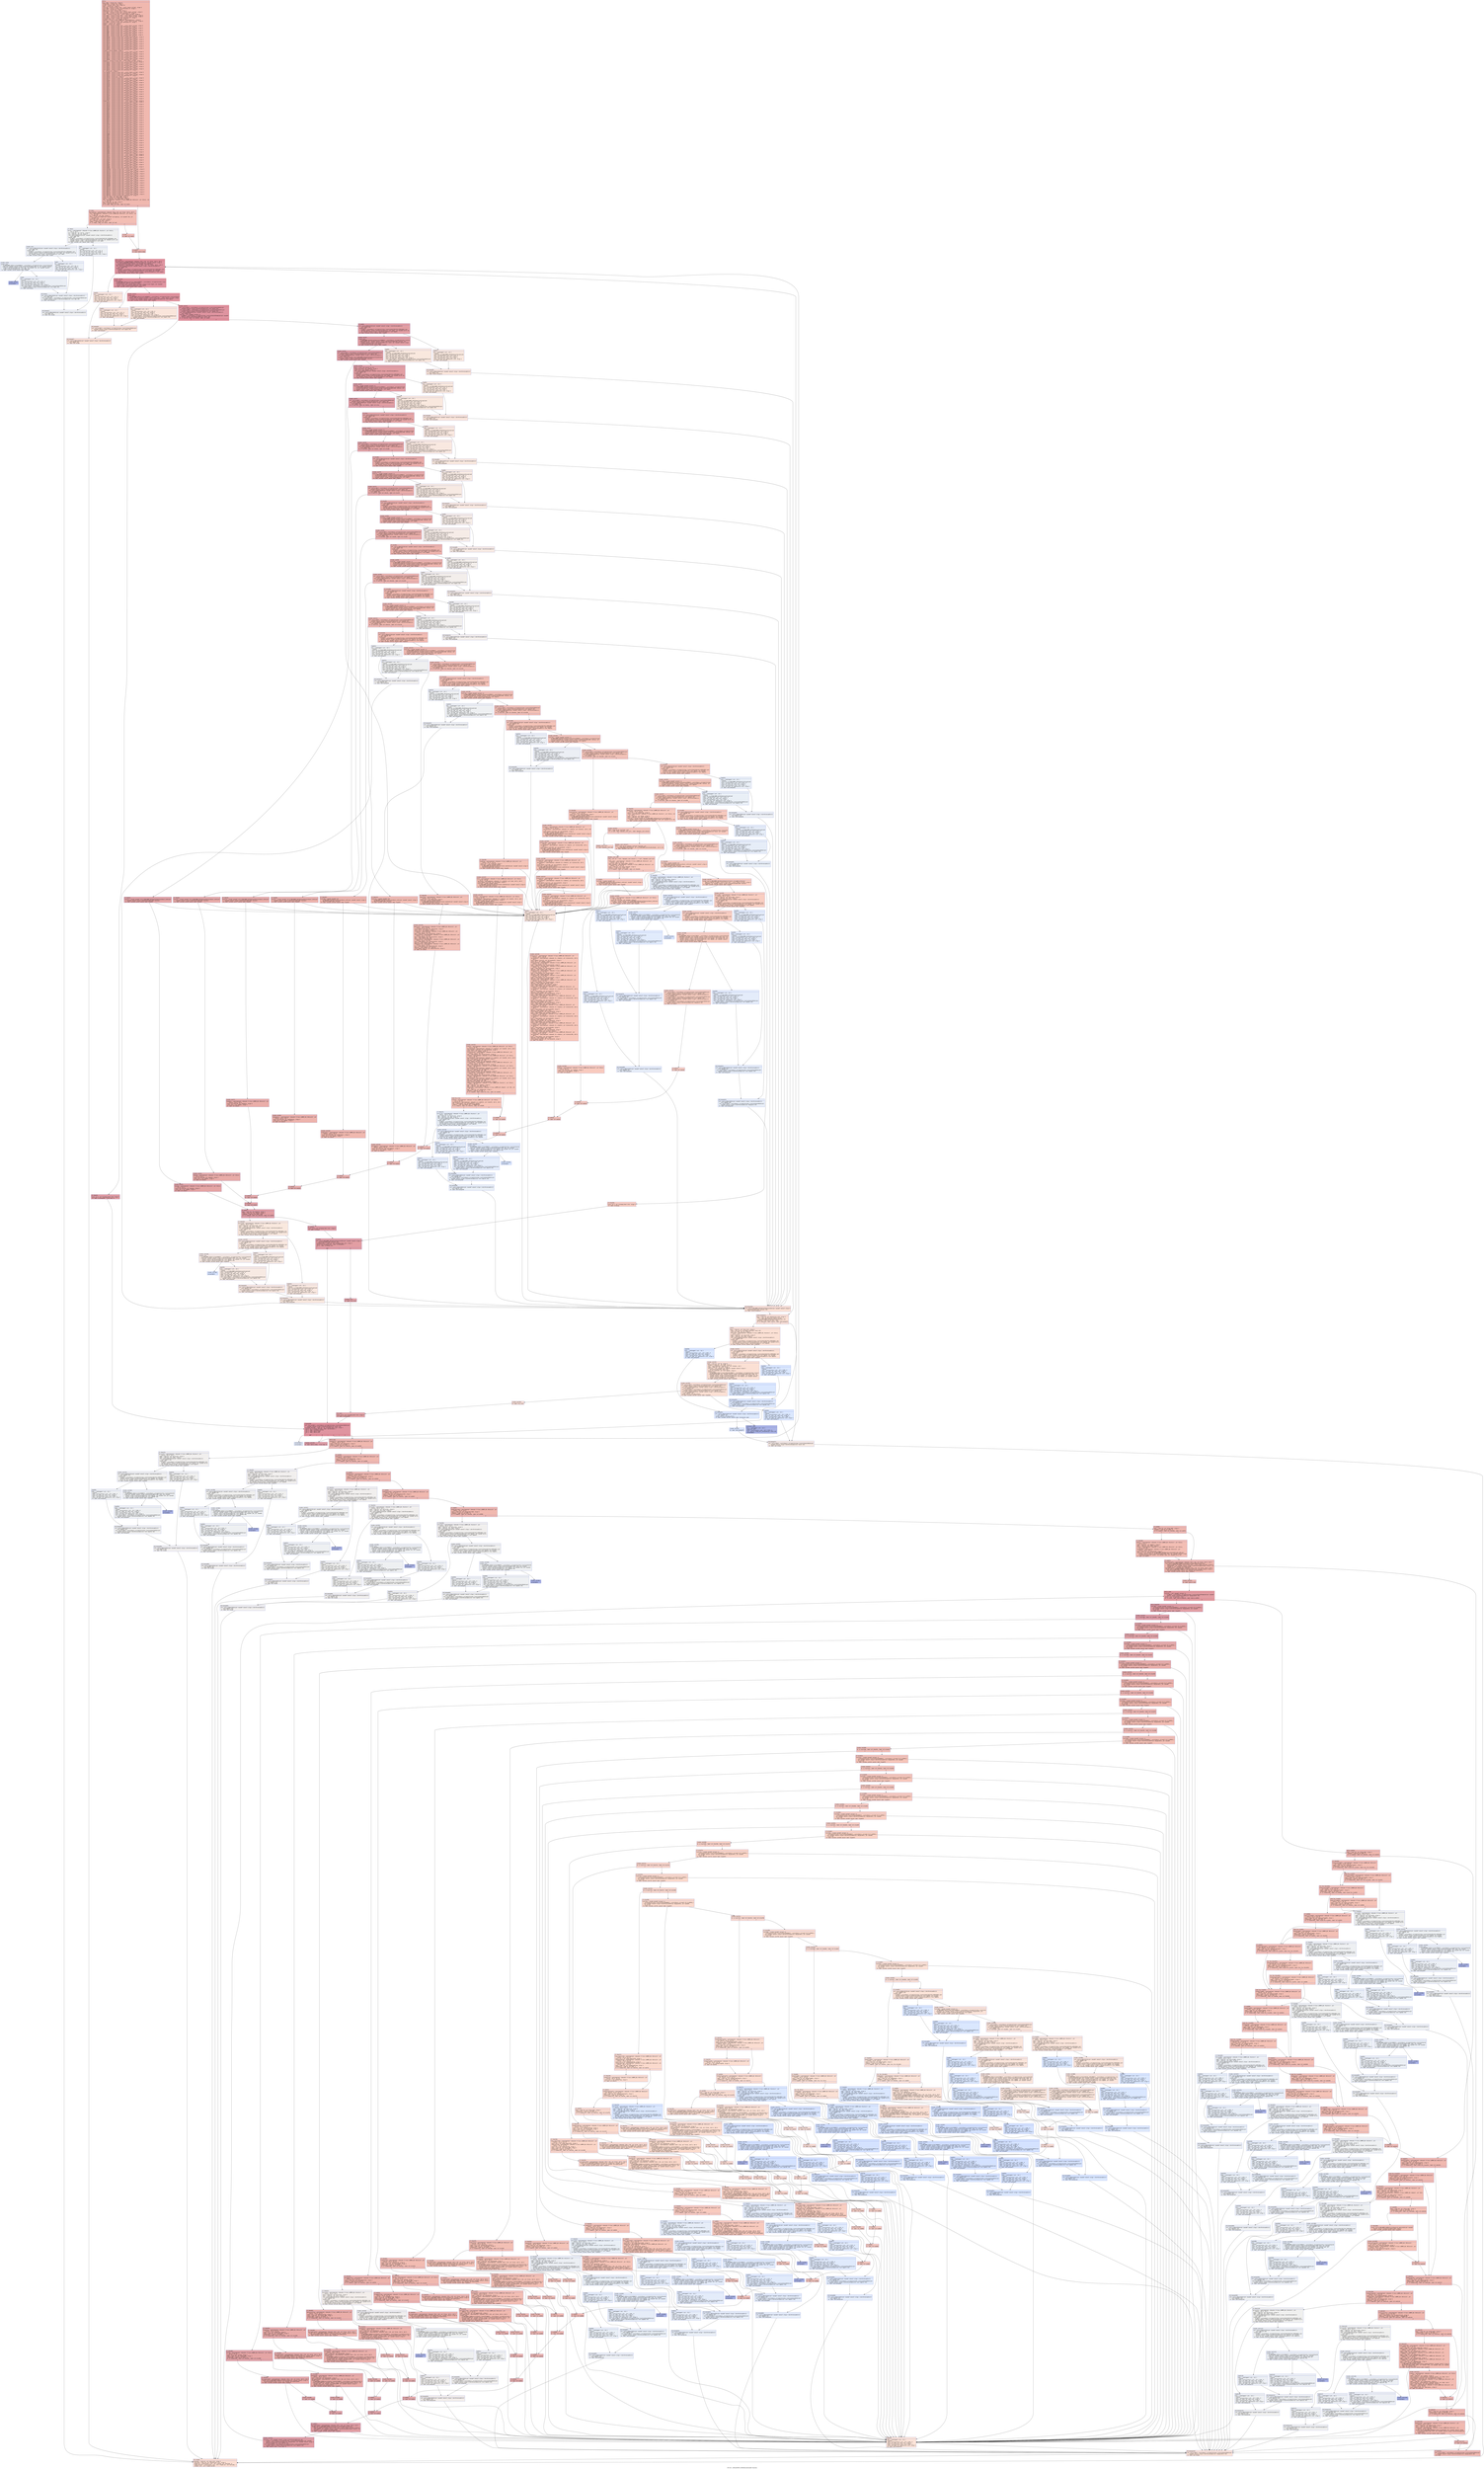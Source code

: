 digraph "CFG for '_ZN9LAMMPS_NS8Molecule4readEi' function" {
	label="CFG for '_ZN9LAMMPS_NS8Molecule4readEi' function";

	Node0x558e607b7db0 [shape=record,color="#3d50c3ff", style=filled, fillcolor="#dc5d4a70" fontname="Courier",label="{entry:\l|  %this.addr = alloca ptr, align 8\l  %flag.addr = alloca i32, align 4\l  %line = alloca [256 x i8], align 16\l  %eof = alloca ptr, align 8\l  %ref.tmp = alloca %\"class.std::__cxx11::basic_string\", align 8\l  %ref.tmp4 = alloca %\"class.std::allocator.0\", align 1\l  %exn.slot = alloca ptr, align 8\l  %ehselector.slot = alloca i32, align 4\l  %ref.tmp5 = alloca %\"class.std::__cxx11::basic_string\", align 8\l  %ref.tmp6 = alloca %\"class.std::allocator.0\", align 1\l  %text = alloca %\"class.std::__cxx11::basic_string\", align 8\l  %ref.tmp15 = alloca %\"class.std::__cxx11::basic_string\", align 8\l  %ref.tmp16 = alloca %\"class.std::__cxx11::basic_string\", align 8\l  %ref.tmp18 = alloca %\"class.std::allocator.0\", align 1\l  %cleanup.dest.slot = alloca i32, align 4\l  %values = alloca %\"class.LAMMPS_NS::ValueTokenizer\", align 8\l  %ref.tmp31 = alloca %\"class.std::__cxx11::basic_string\", align 8\l  %ref.tmp32 = alloca %\"class.std::allocator.0\", align 1\l  %nmatch = alloca i32, align 4\l  %nwant = alloca i32, align 4\l  %ref.tmp42 = alloca %\"class.std::__cxx11::basic_string\", align 8\l  %ref.tmp43 = alloca %\"class.std::allocator.0\", align 1\l  %ref.tmp54 = alloca %\"class.std::__cxx11::basic_string\", align 8\l  %ref.tmp55 = alloca %\"class.std::allocator.0\", align 1\l  %ref.tmp67 = alloca %\"class.std::__cxx11::basic_string\", align 8\l  %ref.tmp68 = alloca %\"class.std::allocator.0\", align 1\l  %ref.tmp80 = alloca %\"class.std::__cxx11::basic_string\", align 8\l  %ref.tmp81 = alloca %\"class.std::allocator.0\", align 1\l  %ref.tmp93 = alloca %\"class.std::__cxx11::basic_string\", align 8\l  %ref.tmp94 = alloca %\"class.std::allocator.0\", align 1\l  %ref.tmp106 = alloca %\"class.std::__cxx11::basic_string\", align 8\l  %ref.tmp107 = alloca %\"class.std::allocator.0\", align 1\l  %ref.tmp119 = alloca %\"class.std::__cxx11::basic_string\", align 8\l  %ref.tmp120 = alloca %\"class.std::allocator.0\", align 1\l  %ref.tmp137 = alloca %\"class.std::__cxx11::basic_string\", align 8\l  %ref.tmp138 = alloca %\"class.std::allocator.0\", align 1\l  %ref.tmp175 = alloca %\"class.std::__cxx11::basic_string\", align 8\l  %ref.tmp176 = alloca %\"class.std::allocator.0\", align 1\l  %ref.tmp179 = alloca %\"class.std::__cxx11::basic_string\", align 8\l  %ref.tmp180 = alloca %\"class.std::allocator.0\", align 1\l  %ref.tmp191 = alloca %\"class.std::__cxx11::basic_string\", align 8\l  %ref.tmp192 = alloca %\"class.std::allocator.0\", align 1\l  %scale5 = alloca double, align 8\l  %ref.tmp252 = alloca %\"class.std::__cxx11::basic_string\", align 8\l  %ref.tmp253 = alloca %\"class.std::allocator.0\", align 1\l  %ref.tmp267 = alloca %\"class.std::__cxx11::basic_string\", align 8\l  %ref.tmp268 = alloca %\"class.std::allocator.0\", align 1\l  %ref.tmp271 = alloca %\"class.std::__cxx11::basic_string\", align 8\l  %ref.tmp272 = alloca %\"class.std::allocator.0\", align 1\l  %ref.tmp287 = alloca %\"class.std::__cxx11::basic_string\", align 8\l  %ref.tmp288 = alloca %\"class.std::allocator.0\", align 1\l  %keyword = alloca %\"class.std::__cxx11::basic_string\", align 8\l  %ref.tmp301 = alloca %\"class.std::__cxx11::basic_string\", align 8\l  %ref.tmp302 = alloca %\"class.std::allocator.0\", align 1\l  %ref.tmp305 = alloca %\"class.std::__cxx11::basic_string\", align 8\l  %ref.tmp306 = alloca %\"class.std::allocator.0\", align 1\l  %ref.tmp331 = alloca %\"class.std::__cxx11::basic_string\", align 8\l  %ref.tmp332 = alloca %\"class.std::allocator.0\", align 1\l  %ref.tmp335 = alloca %\"class.std::__cxx11::basic_string\", align 8\l  %ref.tmp336 = alloca %\"class.std::allocator.0\", align 1\l  %e = alloca ptr, align 8\l  %ref.tmp348 = alloca %\"class.std::__cxx11::basic_string\", align 8\l  %ref.tmp349 = alloca %\"class.std::allocator.0\", align 1\l  %ref.tmp352 = alloca %\"class.std::__cxx11::basic_string\", align 8\l  %ref.tmp353 = alloca %\"class.std::allocator.0\", align 1\l  %ref.tmp356 = alloca ptr, align 8\l  %ref.tmp376 = alloca %\"class.std::__cxx11::basic_string\", align 8\l  %ref.tmp377 = alloca %\"class.std::allocator.0\", align 1\l  %ref.tmp380 = alloca %\"class.std::__cxx11::basic_string\", align 8\l  %ref.tmp381 = alloca %\"class.std::allocator.0\", align 1\l  %ref.tmp395 = alloca %\"class.std::__cxx11::basic_string\", align 8\l  %ref.tmp396 = alloca %\"class.std::allocator.0\", align 1\l  %ref.tmp399 = alloca %\"class.std::__cxx11::basic_string\", align 8\l  %ref.tmp400 = alloca %\"class.std::allocator.0\", align 1\l  %ref.tmp414 = alloca %\"class.std::__cxx11::basic_string\", align 8\l  %ref.tmp415 = alloca %\"class.std::allocator.0\", align 1\l  %ref.tmp418 = alloca %\"class.std::__cxx11::basic_string\", align 8\l  %ref.tmp419 = alloca %\"class.std::allocator.0\", align 1\l  %ref.tmp433 = alloca %\"class.std::__cxx11::basic_string\", align 8\l  %ref.tmp434 = alloca %\"class.std::allocator.0\", align 1\l  %ref.tmp437 = alloca %\"class.std::__cxx11::basic_string\", align 8\l  %ref.tmp438 = alloca %\"class.std::allocator.0\", align 1\l  %ref.tmp452 = alloca %\"class.std::__cxx11::basic_string\", align 8\l  %ref.tmp453 = alloca %\"class.std::allocator.0\", align 1\l  %ref.tmp456 = alloca %\"class.std::__cxx11::basic_string\", align 8\l  %ref.tmp457 = alloca %\"class.std::allocator.0\", align 1\l  %keyword472 = alloca %\"class.std::__cxx11::basic_string\", align 8\l  %ref.tmp525 = alloca %\"class.std::__cxx11::basic_string\", align 8\l  %ref.tmp526 = alloca %\"class.std::allocator.0\", align 1\l  %ref.tmp529 = alloca %\"class.std::__cxx11::basic_string\", align 8\l  %ref.tmp530 = alloca %\"class.std::allocator.0\", align 1\l  %ref.tmp596 = alloca %\"class.std::__cxx11::basic_string\", align 8\l  %ref.tmp597 = alloca %\"class.std::allocator.0\", align 1\l  %ref.tmp600 = alloca %\"class.std::__cxx11::basic_string\", align 8\l  %ref.tmp601 = alloca %\"class.std::allocator.0\", align 1\l  %ref.tmp621 = alloca %\"class.std::__cxx11::basic_string\", align 8\l  %ref.tmp622 = alloca %\"class.std::allocator.0\", align 1\l  %ref.tmp625 = alloca %\"class.std::__cxx11::basic_string\", align 8\l  %ref.tmp626 = alloca %\"class.std::allocator.0\", align 1\l  %ref.tmp647 = alloca %\"class.std::__cxx11::basic_string\", align 8\l  %ref.tmp648 = alloca %\"class.std::allocator.0\", align 1\l  %ref.tmp651 = alloca %\"class.std::__cxx11::basic_string\", align 8\l  %ref.tmp652 = alloca %\"class.std::allocator.0\", align 1\l  %ref.tmp673 = alloca %\"class.std::__cxx11::basic_string\", align 8\l  %ref.tmp674 = alloca %\"class.std::allocator.0\", align 1\l  %ref.tmp677 = alloca %\"class.std::__cxx11::basic_string\", align 8\l  %ref.tmp678 = alloca %\"class.std::allocator.0\", align 1\l  %ref.tmp736 = alloca %\"class.std::__cxx11::basic_string\", align 8\l  %ref.tmp737 = alloca %\"class.std::allocator.0\", align 1\l  %ref.tmp740 = alloca %\"class.std::__cxx11::basic_string\", align 8\l  %ref.tmp741 = alloca %\"class.std::allocator.0\", align 1\l  %ref.tmp774 = alloca %\"class.std::__cxx11::basic_string\", align 8\l  %ref.tmp775 = alloca %\"class.std::allocator.0\", align 1\l  %ref.tmp778 = alloca %\"class.std::__cxx11::basic_string\", align 8\l  %ref.tmp779 = alloca %\"class.std::allocator.0\", align 1\l  %ref.tmp808 = alloca %\"class.std::__cxx11::basic_string\", align 8\l  %ref.tmp809 = alloca %\"class.std::allocator.0\", align 1\l  %ref.tmp812 = alloca %\"class.std::__cxx11::basic_string\", align 8\l  %ref.tmp813 = alloca %\"class.std::allocator.0\", align 1\l  %ref.tmp836 = alloca %\"class.std::__cxx11::basic_string\", align 8\l  %ref.tmp837 = alloca %\"class.std::allocator.0\", align 1\l  %ref.tmp840 = alloca %\"class.std::__cxx11::basic_string\", align 8\l  %ref.tmp841 = alloca %\"class.std::allocator.0\", align 1\l  %ref.tmp854 = alloca %\"class.std::__cxx11::basic_string\", align 8\l  %ref.tmp855 = alloca %\"class.std::allocator.0\", align 1\l  %ref.tmp865 = alloca %\"class.std::__cxx11::basic_string\", align 8\l  %ref.tmp866 = alloca %\"class.std::allocator.0\", align 1\l  %ref.tmp869 = alloca %\"class.std::__cxx11::basic_string\", align 8\l  %ref.tmp870 = alloca %\"class.std::allocator.0\", align 1\l  %ref.tmp881 = alloca %\"class.std::__cxx11::basic_string\", align 8\l  %ref.tmp882 = alloca %\"class.std::allocator.0\", align 1\l  %ref.tmp885 = alloca %\"class.std::__cxx11::basic_string\", align 8\l  %ref.tmp886 = alloca %\"class.std::allocator.0\", align 1\l  %ref.tmp914 = alloca %\"class.std::__cxx11::basic_string\", align 8\l  %ref.tmp934 = alloca %\"class.std::__cxx11::basic_string\", align 8\l  %ref.tmp935 = alloca %\"class.std::allocator.0\", align 1\l  %ref.tmp938 = alloca %\"class.std::__cxx11::basic_string\", align 8\l  %ref.tmp939 = alloca %\"class.std::allocator.0\", align 1\l  %ref.tmp956 = alloca %\"class.std::__cxx11::basic_string\", align 8\l  %ref.tmp957 = alloca %\"class.std::allocator.0\", align 1\l  %ref.tmp960 = alloca %\"class.std::__cxx11::basic_string\", align 8\l  %ref.tmp961 = alloca %\"class.std::allocator.0\", align 1\l  %ref.tmp984 = alloca %\"class.std::__cxx11::basic_string\", align 8\l  %ref.tmp985 = alloca %\"class.std::allocator.0\", align 1\l  %ref.tmp988 = alloca %\"class.std::__cxx11::basic_string\", align 8\l  %ref.tmp989 = alloca %\"class.std::allocator.0\", align 1\l  %ref.tmp1009 = alloca %\"class.std::__cxx11::basic_string\", align 8\l  %ref.tmp1010 = alloca %\"class.std::allocator.0\", align 1\l  %ref.tmp1013 = alloca %\"class.std::__cxx11::basic_string\", align 8\l  %ref.tmp1014 = alloca %\"class.std::allocator.0\", align 1\l  %ref.tmp1034 = alloca %\"class.std::__cxx11::basic_string\", align 8\l  %ref.tmp1035 = alloca %\"class.std::allocator.0\", align 1\l  %ref.tmp1038 = alloca %\"class.std::__cxx11::basic_string\", align 8\l  %ref.tmp1039 = alloca %\"class.std::allocator.0\", align 1\l  %ref.tmp1056 = alloca %\"class.std::__cxx11::basic_string\", align 8\l  %ref.tmp1057 = alloca %\"class.std::allocator.0\", align 1\l  %ref.tmp1060 = alloca %\"class.std::__cxx11::basic_string\", align 8\l  %ref.tmp1061 = alloca %\"class.std::allocator.0\", align 1\l  %ref.tmp1082 = alloca %\"class.std::__cxx11::basic_string\", align 8\l  %ref.tmp1083 = alloca %\"class.std::allocator.0\", align 1\l  %ref.tmp1086 = alloca %\"class.std::__cxx11::basic_string\", align 8\l  %ref.tmp1087 = alloca %\"class.std::allocator.0\", align 1\l  %ref.tmp1112 = alloca %\"class.std::__cxx11::basic_string\", align 8\l  %ref.tmp1113 = alloca %\"class.std::allocator.0\", align 1\l  %ref.tmp1116 = alloca %\"class.std::__cxx11::basic_string\", align 8\l  %ref.tmp1117 = alloca %\"class.std::allocator.0\", align 1\l  %ref.tmp1131 = alloca %\"class.std::__cxx11::basic_string\", align 8\l  %ref.tmp1132 = alloca %\"class.std::allocator.0\", align 1\l  %ref.tmp1135 = alloca %\"class.std::__cxx11::basic_string\", align 8\l  %ref.tmp1136 = alloca %\"class.std::allocator.0\", align 1\l  store ptr %this, ptr %this.addr, align 8\l  store i32 %flag, ptr %flag.addr, align 4\l  %this1 = load ptr, ptr %this.addr, align 8\l  %me = getelementptr inbounds %\"class.LAMMPS_NS::Molecule\", ptr %this1, i32\l... 0, i32 101\l  %0 = load i32, ptr %me, align 8\l  %cmp = icmp eq i32 %0, 0\l  br i1 %cmp, label %if.then, label %if.end13\l|{<s0>T|<s1>F}}"];
	Node0x558e607b7db0:s0 -> Node0x558e607c0090[tooltip="entry -> if.then\nProbability 37.50%" ];
	Node0x558e607b7db0:s1 -> Node0x558e607c0100[tooltip="entry -> if.end13\nProbability 62.50%" ];
	Node0x558e607c0090 [shape=record,color="#3d50c3ff", style=filled, fillcolor="#e36c5570" fontname="Courier",label="{if.then:\l|  %arraydecay = getelementptr inbounds [256 x i8], ptr %line, i64 0, i64 0\l  %fp = getelementptr inbounds %\"class.LAMMPS_NS::Molecule\", ptr %this1, i32\l... 0, i32 102\l  %1 = load ptr, ptr %fp, align 8\l  %call = call ptr @fgets(ptr noundef %arraydecay, i32 noundef 256, ptr\l... noundef %1)\l  store ptr %call, ptr %eof, align 8\l  %2 = load ptr, ptr %eof, align 8\l  %cmp2 = icmp eq ptr %2, null\l  br i1 %cmp2, label %if.then3, label %if.end\l|{<s0>T|<s1>F}}"];
	Node0x558e607c0090:s0 -> Node0x558e607c0770[tooltip="if.then -> if.then3\nProbability 0.00%" ];
	Node0x558e607c0090:s1 -> Node0x558e607c0820[tooltip="if.then -> if.end\nProbability 100.00%" ];
	Node0x558e607c0770 [shape=record,color="#3d50c3ff", style=filled, fillcolor="#dbdcde70" fontname="Courier",label="{if.then3:\l|  %error = getelementptr inbounds %\"class.LAMMPS_NS::Pointers\", ptr %this1,\l... i32 0, i32 3\l  %3 = load ptr, ptr %error, align 8\l  %4 = load ptr, ptr %3, align 8\l  call void @_ZNSaIcEC1Ev(ptr noundef nonnull align 1 dereferenceable(1)\l... %ref.tmp4) #15\l  invoke void\l... @_ZNSt7__cxx1112basic_stringIcSt11char_traitsIcESaIcEEC2IS3_EEPKcRKS3_(ptr\l... noundef nonnull align 8 dereferenceable(32) %ref.tmp, ptr noundef @.str, ptr\l... noundef nonnull align 1 dereferenceable(1) %ref.tmp4)\l          to label %invoke.cont unwind label %lpad\l}"];
	Node0x558e607c0770 -> Node0x558e607c0d00[tooltip="if.then3 -> invoke.cont\nProbability 50.00%" ];
	Node0x558e607c0770 -> Node0x558e607c0d80[tooltip="if.then3 -> lpad\nProbability 50.00%" ];
	Node0x558e607c0d00 [shape=record,color="#3d50c3ff", style=filled, fillcolor="#d6dce470" fontname="Courier",label="{invoke.cont:\l|  call void @_ZNSaIcEC1Ev(ptr noundef nonnull align 1 dereferenceable(1)\l... %ref.tmp6) #15\l  invoke void\l... @_ZNSt7__cxx1112basic_stringIcSt11char_traitsIcESaIcEEC2IS3_EEPKcRKS3_(ptr\l... noundef nonnull align 8 dereferenceable(32) %ref.tmp5, ptr noundef @.str.18,\l... ptr noundef nonnull align 1 dereferenceable(1) %ref.tmp6)\l          to label %invoke.cont8 unwind label %lpad7\l}"];
	Node0x558e607c0d00 -> Node0x558e607c1100[tooltip="invoke.cont -> invoke.cont8\nProbability 50.00%" ];
	Node0x558e607c0d00 -> Node0x558e607c1150[tooltip="invoke.cont -> lpad7\nProbability 50.00%" ];
	Node0x558e607c1100 [shape=record,color="#3d50c3ff", style=filled, fillcolor="#d1dae970" fontname="Courier",label="{invoke.cont8:\l|  invoke void\l... @_ZN9LAMMPS_NS5Error3oneERKNSt7__cxx1112basic_stringIcSt11char_traitsIcESaIcEE\l...EiS8_(ptr noundef nonnull align 8 dereferenceable(196) %4, ptr noundef nonnull\l... align 8 dereferenceable(32) %ref.tmp, i32 noundef 423, ptr noundef nonnull\l... align 8 dereferenceable(32) %ref.tmp5) #16\l          to label %invoke.cont10 unwind label %lpad9\l}"];
	Node0x558e607c1100 -> Node0x558e607c10b0[tooltip="invoke.cont8 -> invoke.cont10\nProbability 0.00%" ];
	Node0x558e607c1100 -> Node0x558e607c1470[tooltip="invoke.cont8 -> lpad9\nProbability 100.00%" ];
	Node0x558e607c10b0 [shape=record,color="#3d50c3ff", style=filled, fillcolor="#3d50c370" fontname="Courier",label="{invoke.cont10:\l|  unreachable\l}"];
	Node0x558e607c0d80 [shape=record,color="#3d50c3ff", style=filled, fillcolor="#d6dce470" fontname="Courier",label="{lpad:\l|  %5 = landingpad \{ ptr, i32 \}\l          cleanup\l  %6 = extractvalue \{ ptr, i32 \} %5, 0\l  store ptr %6, ptr %exn.slot, align 8\l  %7 = extractvalue \{ ptr, i32 \} %5, 1\l  store i32 %7, ptr %ehselector.slot, align 4\l  br label %ehcleanup12\l}"];
	Node0x558e607c0d80 -> Node0x558e607c1b10[tooltip="lpad -> ehcleanup12\nProbability 100.00%" ];
	Node0x558e607c1150 [shape=record,color="#3d50c3ff", style=filled, fillcolor="#d1dae970" fontname="Courier",label="{lpad7:\l|  %8 = landingpad \{ ptr, i32 \}\l          cleanup\l  %9 = extractvalue \{ ptr, i32 \} %8, 0\l  store ptr %9, ptr %exn.slot, align 8\l  %10 = extractvalue \{ ptr, i32 \} %8, 1\l  store i32 %10, ptr %ehselector.slot, align 4\l  br label %ehcleanup\l}"];
	Node0x558e607c1150 -> Node0x558e607c1df0[tooltip="lpad7 -> ehcleanup\nProbability 100.00%" ];
	Node0x558e607c1470 [shape=record,color="#3d50c3ff", style=filled, fillcolor="#d1dae970" fontname="Courier",label="{lpad9:\l|  %11 = landingpad \{ ptr, i32 \}\l          cleanup\l  %12 = extractvalue \{ ptr, i32 \} %11, 0\l  store ptr %12, ptr %exn.slot, align 8\l  %13 = extractvalue \{ ptr, i32 \} %11, 1\l  store i32 %13, ptr %ehselector.slot, align 4\l  call void @_ZNSt7__cxx1112basic_stringIcSt11char_traitsIcESaIcEED1Ev(ptr\l... noundef nonnull align 8 dereferenceable(32) %ref.tmp5) #15\l  br label %ehcleanup\l}"];
	Node0x558e607c1470 -> Node0x558e607c1df0[tooltip="lpad9 -> ehcleanup\nProbability 100.00%" ];
	Node0x558e607c1df0 [shape=record,color="#3d50c3ff", style=filled, fillcolor="#d6dce470" fontname="Courier",label="{ehcleanup:\l|  call void @_ZNSaIcED1Ev(ptr noundef nonnull align 1 dereferenceable(1)\l... %ref.tmp6) #15\l  call void @_ZNSt7__cxx1112basic_stringIcSt11char_traitsIcESaIcEED1Ev(ptr\l... noundef nonnull align 8 dereferenceable(32) %ref.tmp) #15\l  br label %ehcleanup12\l}"];
	Node0x558e607c1df0 -> Node0x558e607c1b10[tooltip="ehcleanup -> ehcleanup12\nProbability 100.00%" ];
	Node0x558e607c1b10 [shape=record,color="#3d50c3ff", style=filled, fillcolor="#dbdcde70" fontname="Courier",label="{ehcleanup12:\l|  call void @_ZNSaIcED1Ev(ptr noundef nonnull align 1 dereferenceable(1)\l... %ref.tmp4) #15\l  br label %eh.resume\l}"];
	Node0x558e607c1b10 -> Node0x558e607bcac0[tooltip="ehcleanup12 -> eh.resume\nProbability 100.00%" ];
	Node0x558e607c0820 [shape=record,color="#3d50c3ff", style=filled, fillcolor="#e36c5570" fontname="Courier",label="{if.end:\l|  br label %if.end13\l}"];
	Node0x558e607c0820 -> Node0x558e607c0100[tooltip="if.end -> if.end13\nProbability 100.00%" ];
	Node0x558e607c0100 [shape=record,color="#3d50c3ff", style=filled, fillcolor="#dc5d4a70" fontname="Courier",label="{if.end13:\l|  br label %while.body\l}"];
	Node0x558e607c0100 -> Node0x558e607bcbf0[tooltip="if.end13 -> while.body\nProbability 100.00%" ];
	Node0x558e607bcbf0 [shape=record,color="#b70d28ff", style=filled, fillcolor="#b70d2870" fontname="Courier",label="{while.body:\l|  %arraydecay14 = getelementptr inbounds [256 x i8], ptr %line, i64 0, i64 0\l  call void @_ZN9LAMMPS_NS8Molecule8readlineEPc(ptr noundef nonnull align 8\l... dereferenceable(1032) %this1, ptr noundef %arraydecay14)\l  %arraydecay17 = getelementptr inbounds [256 x i8], ptr %line, i64 0, i64 0\l  call void @_ZNSaIcEC1Ev(ptr noundef nonnull align 1 dereferenceable(1)\l... %ref.tmp18) #15\l  invoke void\l... @_ZNSt7__cxx1112basic_stringIcSt11char_traitsIcESaIcEEC2IS3_EEPKcRKS3_(ptr\l... noundef nonnull align 8 dereferenceable(32) %ref.tmp16, ptr noundef\l... %arraydecay17, ptr noundef nonnull align 1 dereferenceable(1) %ref.tmp18)\l          to label %invoke.cont20 unwind label %lpad19\l}"];
	Node0x558e607bcbf0 -> Node0x558e607c39f0[tooltip="while.body -> invoke.cont20\nProbability 100.00%" ];
	Node0x558e607bcbf0 -> Node0x558e607c3a40[tooltip="while.body -> lpad19\nProbability 0.00%" ];
	Node0x558e607c39f0 [shape=record,color="#b70d28ff", style=filled, fillcolor="#b70d2870" fontname="Courier",label="{invoke.cont20:\l|  invoke void\l... @_ZN9LAMMPS_NS5utils12trim_commentERKNSt7__cxx1112basic_stringIcSt11char_trait\l...sIcESaIcEEE(ptr dead_on_unwind writable\l... sret(%\"class.std::__cxx11::basic_string\") align 8 %ref.tmp15, ptr noundef\l... nonnull align 8 dereferenceable(32) %ref.tmp16)\l          to label %invoke.cont22 unwind label %lpad21\l}"];
	Node0x558e607c39f0 -> Node0x558e607c39a0[tooltip="invoke.cont20 -> invoke.cont22\nProbability 100.00%" ];
	Node0x558e607c39f0 -> Node0x558e607c3ce0[tooltip="invoke.cont20 -> lpad21\nProbability 0.00%" ];
	Node0x558e607c39a0 [shape=record,color="#b70d28ff", style=filled, fillcolor="#b70d2870" fontname="Courier",label="{invoke.cont22:\l|  invoke void\l... @_ZN9LAMMPS_NS5utils4trimERKNSt7__cxx1112basic_stringIcSt11char_traitsIcESaIcE\l...EE(ptr dead_on_unwind writable sret(%\"class.std::__cxx11::basic_string\") align\l... 8 %text, ptr noundef nonnull align 8 dereferenceable(32) %ref.tmp15)\l          to label %invoke.cont24 unwind label %lpad23\l}"];
	Node0x558e607c39a0 -> Node0x558e607c4050[tooltip="invoke.cont22 -> invoke.cont24\nProbability 100.00%" ];
	Node0x558e607c39a0 -> Node0x558e607c4130[tooltip="invoke.cont22 -> lpad23\nProbability 0.00%" ];
	Node0x558e607c4050 [shape=record,color="#b70d28ff", style=filled, fillcolor="#b70d2870" fontname="Courier",label="{invoke.cont24:\l|  call void @_ZNSt7__cxx1112basic_stringIcSt11char_traitsIcESaIcEED1Ev(ptr\l... noundef nonnull align 8 dereferenceable(32) %ref.tmp15) #15\l  call void @_ZNSt7__cxx1112basic_stringIcSt11char_traitsIcESaIcEED1Ev(ptr\l... noundef nonnull align 8 dereferenceable(32) %ref.tmp16) #15\l  call void @_ZNSaIcED1Ev(ptr noundef nonnull align 1 dereferenceable(1)\l... %ref.tmp18) #15\l  %call28 = call noundef zeroext i1\l... @_ZNKSt7__cxx1112basic_stringIcSt11char_traitsIcESaIcEE5emptyEv(ptr noundef\l... nonnull align 8 dereferenceable(32) %text) #15\l  br i1 %call28, label %if.then29, label %if.end30\l|{<s0>T|<s1>F}}"];
	Node0x558e607c4050:s0 -> Node0x558e607c47a0[tooltip="invoke.cont24 -> if.then29\nProbability 50.00%" ];
	Node0x558e607c4050:s1 -> Node0x558e607c4a00[tooltip="invoke.cont24 -> if.end30\nProbability 50.00%" ];
	Node0x558e607c47a0 [shape=record,color="#3d50c3ff", style=filled, fillcolor="#be242e70" fontname="Courier",label="{if.then29:\l|  store i32 2, ptr %cleanup.dest.slot, align 4\l  br label %cleanup368, !llvm.loop !6\l}"];
	Node0x558e607c47a0 -> Node0x558e607c4c90[tooltip="if.then29 -> cleanup368\nProbability 100.00%" ];
	Node0x558e607c3a40 [shape=record,color="#3d50c3ff", style=filled, fillcolor="#f4c5ad70" fontname="Courier",label="{lpad19:\l|  %14 = landingpad \{ ptr, i32 \}\l          cleanup\l  %15 = extractvalue \{ ptr, i32 \} %14, 0\l  store ptr %15, ptr %exn.slot, align 8\l  %16 = extractvalue \{ ptr, i32 \} %14, 1\l  store i32 %16, ptr %ehselector.slot, align 4\l  br label %ehcleanup27\l}"];
	Node0x558e607c3a40 -> Node0x558e607c5030[tooltip="lpad19 -> ehcleanup27\nProbability 100.00%" ];
	Node0x558e607c3ce0 [shape=record,color="#3d50c3ff", style=filled, fillcolor="#f4c5ad70" fontname="Courier",label="{lpad21:\l|  %17 = landingpad \{ ptr, i32 \}\l          cleanup\l  %18 = extractvalue \{ ptr, i32 \} %17, 0\l  store ptr %18, ptr %exn.slot, align 8\l  %19 = extractvalue \{ ptr, i32 \} %17, 1\l  store i32 %19, ptr %ehselector.slot, align 4\l  br label %ehcleanup26\l}"];
	Node0x558e607c3ce0 -> Node0x558e607c5400[tooltip="lpad21 -> ehcleanup26\nProbability 100.00%" ];
	Node0x558e607c4130 [shape=record,color="#3d50c3ff", style=filled, fillcolor="#f4c5ad70" fontname="Courier",label="{lpad23:\l|  %20 = landingpad \{ ptr, i32 \}\l          cleanup\l  %21 = extractvalue \{ ptr, i32 \} %20, 0\l  store ptr %21, ptr %exn.slot, align 8\l  %22 = extractvalue \{ ptr, i32 \} %20, 1\l  store i32 %22, ptr %ehselector.slot, align 4\l  call void @_ZNSt7__cxx1112basic_stringIcSt11char_traitsIcESaIcEED1Ev(ptr\l... noundef nonnull align 8 dereferenceable(32) %ref.tmp15) #15\l  br label %ehcleanup26\l}"];
	Node0x558e607c4130 -> Node0x558e607c5400[tooltip="lpad23 -> ehcleanup26\nProbability 100.00%" ];
	Node0x558e607c5400 [shape=record,color="#3d50c3ff", style=filled, fillcolor="#f6bfa670" fontname="Courier",label="{ehcleanup26:\l|  call void @_ZNSt7__cxx1112basic_stringIcSt11char_traitsIcESaIcEED1Ev(ptr\l... noundef nonnull align 8 dereferenceable(32) %ref.tmp16) #15\l  br label %ehcleanup27\l}"];
	Node0x558e607c5400 -> Node0x558e607c5030[tooltip="ehcleanup26 -> ehcleanup27\nProbability 100.00%" ];
	Node0x558e607c5030 [shape=record,color="#3d50c3ff", style=filled, fillcolor="#f7bca170" fontname="Courier",label="{ehcleanup27:\l|  call void @_ZNSaIcED1Ev(ptr noundef nonnull align 1 dereferenceable(1)\l... %ref.tmp18) #15\l  br label %eh.resume\l}"];
	Node0x558e607c5030 -> Node0x558e607bcac0[tooltip="ehcleanup27 -> eh.resume\nProbability 100.00%" ];
	Node0x558e607c4a00 [shape=record,color="#3d50c3ff", style=filled, fillcolor="#be242e70" fontname="Courier",label="{if.end30:\l|  call void @_ZNSaIcEC1Ev(ptr noundef nonnull align 1 dereferenceable(1)\l... %ref.tmp32) #15\l  invoke void\l... @_ZNSt7__cxx1112basic_stringIcSt11char_traitsIcESaIcEEC2IS3_EEPKcRKS3_(ptr\l... noundef nonnull align 8 dereferenceable(32) %ref.tmp31, ptr noundef @.str.19,\l... ptr noundef nonnull align 1 dereferenceable(1) %ref.tmp32)\l          to label %invoke.cont34 unwind label %lpad33\l}"];
	Node0x558e607c4a00 -> Node0x558e607c5dd0[tooltip="if.end30 -> invoke.cont34\nProbability 100.00%" ];
	Node0x558e607c4a00 -> Node0x558e607c5e20[tooltip="if.end30 -> lpad33\nProbability 0.00%" ];
	Node0x558e607c5dd0 [shape=record,color="#3d50c3ff", style=filled, fillcolor="#be242e70" fontname="Courier",label="{invoke.cont34:\l|  invoke void\l... @_ZN9LAMMPS_NS14ValueTokenizerC1ERKNSt7__cxx1112basic_stringIcSt11char_traitsI\l...cESaIcEEES8_(ptr noundef nonnull align 8 dereferenceable(80) %values, ptr\l... noundef nonnull align 8 dereferenceable(32) %text, ptr noundef nonnull align\l... 8 dereferenceable(32) %ref.tmp31)\l          to label %invoke.cont36 unwind label %lpad35\l}"];
	Node0x558e607c5dd0 -> Node0x558e607c5d80[tooltip="invoke.cont34 -> invoke.cont36\nProbability 100.00%" ];
	Node0x558e607c5dd0 -> Node0x558e607c60c0[tooltip="invoke.cont34 -> lpad35\nProbability 0.00%" ];
	Node0x558e607c5d80 [shape=record,color="#3d50c3ff", style=filled, fillcolor="#be242e70" fontname="Courier",label="{invoke.cont36:\l|  call void @_ZNSt7__cxx1112basic_stringIcSt11char_traitsIcESaIcEED1Ev(ptr\l... noundef nonnull align 8 dereferenceable(32) %ref.tmp31) #15\l  call void @_ZNSaIcED1Ev(ptr noundef nonnull align 1 dereferenceable(1)\l... %ref.tmp32) #15\l  %call41 = invoke noundef i64 @_ZN9LAMMPS_NS14ValueTokenizer5countEv(ptr\l... noundef nonnull align 8 dereferenceable(80) %values)\l          to label %invoke.cont40 unwind label %lpad39\l}"];
	Node0x558e607c5d80 -> Node0x558e607c6680[tooltip="invoke.cont36 -> invoke.cont40\nProbability 100.00%" ];
	Node0x558e607c5d80 -> Node0x558e607c6700[tooltip="invoke.cont36 -> lpad39\nProbability 0.00%" ];
	Node0x558e607c6680 [shape=record,color="#3d50c3ff", style=filled, fillcolor="#be242e70" fontname="Courier",label="{invoke.cont40:\l|  %conv = trunc i64 %call41 to i32\l  store i32 %conv, ptr %nmatch, align 4\l  store i32 0, ptr %nwant, align 4\l  call void @_ZNSaIcEC1Ev(ptr noundef nonnull align 1 dereferenceable(1)\l... %ref.tmp43) #15\l  invoke void\l... @_ZNSt7__cxx1112basic_stringIcSt11char_traitsIcESaIcEEC2IS3_EEPKcRKS3_(ptr\l... noundef nonnull align 8 dereferenceable(32) %ref.tmp42, ptr noundef @.str.20,\l... ptr noundef nonnull align 1 dereferenceable(1) %ref.tmp43)\l          to label %invoke.cont45 unwind label %lpad44\l}"];
	Node0x558e607c6680 -> Node0x558e607c6c10[tooltip="invoke.cont40 -> invoke.cont45\nProbability 100.00%" ];
	Node0x558e607c6680 -> Node0x558e607c6c60[tooltip="invoke.cont40 -> lpad44\nProbability 0.00%" ];
	Node0x558e607c6c10 [shape=record,color="#3d50c3ff", style=filled, fillcolor="#be242e70" fontname="Courier",label="{invoke.cont45:\l|  %call48 = invoke noundef zeroext i1\l... @_ZNK9LAMMPS_NS14ValueTokenizer8containsERKNSt7__cxx1112basic_stringIcSt11char\l..._traitsIcESaIcEEE(ptr noundef nonnull align 8 dereferenceable(80) %values, ptr\l... noundef nonnull align 8 dereferenceable(32) %ref.tmp42)\l          to label %invoke.cont47 unwind label %lpad46\l}"];
	Node0x558e607c6c10 -> Node0x558e607c6bc0[tooltip="invoke.cont45 -> invoke.cont47\nProbability 100.00%" ];
	Node0x558e607c6c10 -> Node0x558e607c6f60[tooltip="invoke.cont45 -> lpad46\nProbability 0.00%" ];
	Node0x558e607c6bc0 [shape=record,color="#3d50c3ff", style=filled, fillcolor="#be242e70" fontname="Courier",label="{invoke.cont47:\l|  call void @_ZNSt7__cxx1112basic_stringIcSt11char_traitsIcESaIcEED1Ev(ptr\l... noundef nonnull align 8 dereferenceable(32) %ref.tmp42) #15\l  call void @_ZNSaIcED1Ev(ptr noundef nonnull align 1 dereferenceable(1)\l... %ref.tmp43) #15\l  br i1 %call48, label %if.then51, label %if.else\l|{<s0>T|<s1>F}}"];
	Node0x558e607c6bc0:s0 -> Node0x558e607c74f0[tooltip="invoke.cont47 -> if.then51\nProbability 50.00%" ];
	Node0x558e607c6bc0:s1 -> Node0x558e607c7570[tooltip="invoke.cont47 -> if.else\nProbability 50.00%" ];
	Node0x558e607c74f0 [shape=record,color="#3d50c3ff", style=filled, fillcolor="#c5333470" fontname="Courier",label="{if.then51:\l|  %call53 = invoke noundef i32 @_ZN9LAMMPS_NS14ValueTokenizer8next_intEv(ptr\l... noundef nonnull align 8 dereferenceable(80) %values)\l          to label %invoke.cont52 unwind label %lpad39\l}"];
	Node0x558e607c74f0 -> Node0x558e607c7710[tooltip="if.then51 -> invoke.cont52\nProbability 100.00%" ];
	Node0x558e607c74f0 -> Node0x558e607c6700[tooltip="if.then51 -> lpad39\nProbability 0.00%" ];
	Node0x558e607c7710 [shape=record,color="#3d50c3ff", style=filled, fillcolor="#c5333470" fontname="Courier",label="{invoke.cont52:\l|  %natoms = getelementptr inbounds %\"class.LAMMPS_NS::Molecule\", ptr %this1,\l... i32 0, i32 4\l  store i32 %call53, ptr %natoms, align 8\l  store i32 2, ptr %nwant, align 4\l  br label %if.end327\l}"];
	Node0x558e607c7710 -> Node0x558e607c7c20[tooltip="invoke.cont52 -> if.end327\nProbability 100.00%" ];
	Node0x558e607c5e20 [shape=record,color="#3d50c3ff", style=filled, fillcolor="#f2cab570" fontname="Courier",label="{lpad33:\l|  %23 = landingpad \{ ptr, i32 \}\l          cleanup\l          catch ptr @_ZTIN9LAMMPS_NS18TokenizerExceptionE\l  %24 = extractvalue \{ ptr, i32 \} %23, 0\l  store ptr %24, ptr %exn.slot, align 8\l  %25 = extractvalue \{ ptr, i32 \} %23, 1\l  store i32 %25, ptr %ehselector.slot, align 4\l  br label %ehcleanup38\l}"];
	Node0x558e607c5e20 -> Node0x558e607c7fd0[tooltip="lpad33 -> ehcleanup38\nProbability 100.00%" ];
	Node0x558e607c60c0 [shape=record,color="#3d50c3ff", style=filled, fillcolor="#f2cab570" fontname="Courier",label="{lpad35:\l|  %26 = landingpad \{ ptr, i32 \}\l          cleanup\l          catch ptr @_ZTIN9LAMMPS_NS18TokenizerExceptionE\l  %27 = extractvalue \{ ptr, i32 \} %26, 0\l  store ptr %27, ptr %exn.slot, align 8\l  %28 = extractvalue \{ ptr, i32 \} %26, 1\l  store i32 %28, ptr %ehselector.slot, align 4\l  call void @_ZNSt7__cxx1112basic_stringIcSt11char_traitsIcESaIcEED1Ev(ptr\l... noundef nonnull align 8 dereferenceable(32) %ref.tmp31) #15\l  br label %ehcleanup38\l}"];
	Node0x558e607c60c0 -> Node0x558e607c7fd0[tooltip="lpad35 -> ehcleanup38\nProbability 100.00%" ];
	Node0x558e607c7fd0 [shape=record,color="#3d50c3ff", style=filled, fillcolor="#f4c5ad70" fontname="Courier",label="{ehcleanup38:\l|  call void @_ZNSaIcED1Ev(ptr noundef nonnull align 1 dereferenceable(1)\l... %ref.tmp32) #15\l  br label %catch.dispatch\l}"];
	Node0x558e607c7fd0 -> Node0x558e607c8660[tooltip="ehcleanup38 -> catch.dispatch\nProbability 100.00%" ];
	Node0x558e607c6700 [shape=record,color="#3d50c3ff", style=filled, fillcolor="#f4c5ad70" fontname="Courier",label="{lpad39:\l|  %29 = landingpad \{ ptr, i32 \}\l          cleanup\l          catch ptr @_ZTIN9LAMMPS_NS18TokenizerExceptionE\l  %30 = extractvalue \{ ptr, i32 \} %29, 0\l  store ptr %30, ptr %exn.slot, align 8\l  %31 = extractvalue \{ ptr, i32 \} %29, 1\l  store i32 %31, ptr %ehselector.slot, align 4\l  br label %ehcleanup346\l}"];
	Node0x558e607c6700 -> Node0x558e607c8a00[tooltip="lpad39 -> ehcleanup346\nProbability 100.00%" ];
	Node0x558e607c6c60 [shape=record,color="#3d50c3ff", style=filled, fillcolor="#f2cab570" fontname="Courier",label="{lpad44:\l|  %32 = landingpad \{ ptr, i32 \}\l          cleanup\l          catch ptr @_ZTIN9LAMMPS_NS18TokenizerExceptionE\l  %33 = extractvalue \{ ptr, i32 \} %32, 0\l  store ptr %33, ptr %exn.slot, align 8\l  %34 = extractvalue \{ ptr, i32 \} %32, 1\l  store i32 %34, ptr %ehselector.slot, align 4\l  br label %ehcleanup50\l}"];
	Node0x558e607c6c60 -> Node0x558e607c8e00[tooltip="lpad44 -> ehcleanup50\nProbability 100.00%" ];
	Node0x558e607c6f60 [shape=record,color="#3d50c3ff", style=filled, fillcolor="#f2cab570" fontname="Courier",label="{lpad46:\l|  %35 = landingpad \{ ptr, i32 \}\l          cleanup\l          catch ptr @_ZTIN9LAMMPS_NS18TokenizerExceptionE\l  %36 = extractvalue \{ ptr, i32 \} %35, 0\l  store ptr %36, ptr %exn.slot, align 8\l  %37 = extractvalue \{ ptr, i32 \} %35, 1\l  store i32 %37, ptr %ehselector.slot, align 4\l  call void @_ZNSt7__cxx1112basic_stringIcSt11char_traitsIcESaIcEED1Ev(ptr\l... noundef nonnull align 8 dereferenceable(32) %ref.tmp42) #15\l  br label %ehcleanup50\l}"];
	Node0x558e607c6f60 -> Node0x558e607c8e00[tooltip="lpad46 -> ehcleanup50\nProbability 100.00%" ];
	Node0x558e607c8e00 [shape=record,color="#3d50c3ff", style=filled, fillcolor="#f4c5ad70" fontname="Courier",label="{ehcleanup50:\l|  call void @_ZNSaIcED1Ev(ptr noundef nonnull align 1 dereferenceable(1)\l... %ref.tmp43) #15\l  br label %ehcleanup346\l}"];
	Node0x558e607c8e00 -> Node0x558e607c8a00[tooltip="ehcleanup50 -> ehcleanup346\nProbability 100.00%" ];
	Node0x558e607c7570 [shape=record,color="#3d50c3ff", style=filled, fillcolor="#c5333470" fontname="Courier",label="{if.else:\l|  call void @_ZNSaIcEC1Ev(ptr noundef nonnull align 1 dereferenceable(1)\l... %ref.tmp55) #15\l  invoke void\l... @_ZNSt7__cxx1112basic_stringIcSt11char_traitsIcESaIcEEC2IS3_EEPKcRKS3_(ptr\l... noundef nonnull align 8 dereferenceable(32) %ref.tmp54, ptr noundef @.str.21,\l... ptr noundef nonnull align 1 dereferenceable(1) %ref.tmp55)\l          to label %invoke.cont57 unwind label %lpad56\l}"];
	Node0x558e607c7570 -> Node0x558e607c9660[tooltip="if.else -> invoke.cont57\nProbability 100.00%" ];
	Node0x558e607c7570 -> Node0x558e607c96b0[tooltip="if.else -> lpad56\nProbability 0.00%" ];
	Node0x558e607c9660 [shape=record,color="#3d50c3ff", style=filled, fillcolor="#c5333470" fontname="Courier",label="{invoke.cont57:\l|  %call60 = invoke noundef zeroext i1\l... @_ZNK9LAMMPS_NS14ValueTokenizer8containsERKNSt7__cxx1112basic_stringIcSt11char\l..._traitsIcESaIcEEE(ptr noundef nonnull align 8 dereferenceable(80) %values, ptr\l... noundef nonnull align 8 dereferenceable(32) %ref.tmp54)\l          to label %invoke.cont59 unwind label %lpad58\l}"];
	Node0x558e607c9660 -> Node0x558e607c9610[tooltip="invoke.cont57 -> invoke.cont59\nProbability 100.00%" ];
	Node0x558e607c9660 -> Node0x558e607c9920[tooltip="invoke.cont57 -> lpad58\nProbability 0.00%" ];
	Node0x558e607c9610 [shape=record,color="#3d50c3ff", style=filled, fillcolor="#c5333470" fontname="Courier",label="{invoke.cont59:\l|  call void @_ZNSt7__cxx1112basic_stringIcSt11char_traitsIcESaIcEED1Ev(ptr\l... noundef nonnull align 8 dereferenceable(32) %ref.tmp54) #15\l  call void @_ZNSaIcED1Ev(ptr noundef nonnull align 1 dereferenceable(1)\l... %ref.tmp55) #15\l  br i1 %call60, label %if.then63, label %if.else66\l|{<s0>T|<s1>F}}"];
	Node0x558e607c9610:s0 -> Node0x558e607c9dd0[tooltip="invoke.cont59 -> if.then63\nProbability 50.00%" ];
	Node0x558e607c9610:s1 -> Node0x558e607c9e50[tooltip="invoke.cont59 -> if.else66\nProbability 50.00%" ];
	Node0x558e607c9dd0 [shape=record,color="#3d50c3ff", style=filled, fillcolor="#cc403a70" fontname="Courier",label="{if.then63:\l|  %call65 = invoke noundef i32 @_ZN9LAMMPS_NS14ValueTokenizer8next_intEv(ptr\l... noundef nonnull align 8 dereferenceable(80) %values)\l          to label %invoke.cont64 unwind label %lpad39\l}"];
	Node0x558e607c9dd0 -> Node0x558e607c9fe0[tooltip="if.then63 -> invoke.cont64\nProbability 100.00%" ];
	Node0x558e607c9dd0 -> Node0x558e607c6700[tooltip="if.then63 -> lpad39\nProbability 0.00%" ];
	Node0x558e607c9fe0 [shape=record,color="#3d50c3ff", style=filled, fillcolor="#cc403a70" fontname="Courier",label="{invoke.cont64:\l|  %nbonds = getelementptr inbounds %\"class.LAMMPS_NS::Molecule\", ptr %this1,\l... i32 0, i32 5\l  store i32 %call65, ptr %nbonds, align 4\l  store i32 2, ptr %nwant, align 4\l  br label %if.end326\l}"];
	Node0x558e607c9fe0 -> Node0x558e607ca3f0[tooltip="invoke.cont64 -> if.end326\nProbability 100.00%" ];
	Node0x558e607c96b0 [shape=record,color="#3d50c3ff", style=filled, fillcolor="#f1ccb870" fontname="Courier",label="{lpad56:\l|  %38 = landingpad \{ ptr, i32 \}\l          cleanup\l          catch ptr @_ZTIN9LAMMPS_NS18TokenizerExceptionE\l  %39 = extractvalue \{ ptr, i32 \} %38, 0\l  store ptr %39, ptr %exn.slot, align 8\l  %40 = extractvalue \{ ptr, i32 \} %38, 1\l  store i32 %40, ptr %ehselector.slot, align 4\l  br label %ehcleanup62\l}"];
	Node0x558e607c96b0 -> Node0x558e607ca7a0[tooltip="lpad56 -> ehcleanup62\nProbability 100.00%" ];
	Node0x558e607c9920 [shape=record,color="#3d50c3ff", style=filled, fillcolor="#f1ccb870" fontname="Courier",label="{lpad58:\l|  %41 = landingpad \{ ptr, i32 \}\l          cleanup\l          catch ptr @_ZTIN9LAMMPS_NS18TokenizerExceptionE\l  %42 = extractvalue \{ ptr, i32 \} %41, 0\l  store ptr %42, ptr %exn.slot, align 8\l  %43 = extractvalue \{ ptr, i32 \} %41, 1\l  store i32 %43, ptr %ehselector.slot, align 4\l  call void @_ZNSt7__cxx1112basic_stringIcSt11char_traitsIcESaIcEED1Ev(ptr\l... noundef nonnull align 8 dereferenceable(32) %ref.tmp54) #15\l  br label %ehcleanup62\l}"];
	Node0x558e607c9920 -> Node0x558e607ca7a0[tooltip="lpad58 -> ehcleanup62\nProbability 100.00%" ];
	Node0x558e607ca7a0 [shape=record,color="#3d50c3ff", style=filled, fillcolor="#f2cab570" fontname="Courier",label="{ehcleanup62:\l|  call void @_ZNSaIcED1Ev(ptr noundef nonnull align 1 dereferenceable(1)\l... %ref.tmp55) #15\l  br label %ehcleanup346\l}"];
	Node0x558e607ca7a0 -> Node0x558e607c8a00[tooltip="ehcleanup62 -> ehcleanup346\nProbability 100.00%" ];
	Node0x558e607c9e50 [shape=record,color="#3d50c3ff", style=filled, fillcolor="#cc403a70" fontname="Courier",label="{if.else66:\l|  call void @_ZNSaIcEC1Ev(ptr noundef nonnull align 1 dereferenceable(1)\l... %ref.tmp68) #15\l  invoke void\l... @_ZNSt7__cxx1112basic_stringIcSt11char_traitsIcESaIcEEC2IS3_EEPKcRKS3_(ptr\l... noundef nonnull align 8 dereferenceable(32) %ref.tmp67, ptr noundef @.str.22,\l... ptr noundef nonnull align 1 dereferenceable(1) %ref.tmp68)\l          to label %invoke.cont70 unwind label %lpad69\l}"];
	Node0x558e607c9e50 -> Node0x558e607caf90[tooltip="if.else66 -> invoke.cont70\nProbability 100.00%" ];
	Node0x558e607c9e50 -> Node0x558e607cafe0[tooltip="if.else66 -> lpad69\nProbability 0.00%" ];
	Node0x558e607caf90 [shape=record,color="#3d50c3ff", style=filled, fillcolor="#cc403a70" fontname="Courier",label="{invoke.cont70:\l|  %call73 = invoke noundef zeroext i1\l... @_ZNK9LAMMPS_NS14ValueTokenizer8containsERKNSt7__cxx1112basic_stringIcSt11char\l..._traitsIcESaIcEEE(ptr noundef nonnull align 8 dereferenceable(80) %values, ptr\l... noundef nonnull align 8 dereferenceable(32) %ref.tmp67)\l          to label %invoke.cont72 unwind label %lpad71\l}"];
	Node0x558e607caf90 -> Node0x558e607caf40[tooltip="invoke.cont70 -> invoke.cont72\nProbability 100.00%" ];
	Node0x558e607caf90 -> Node0x558e607cb250[tooltip="invoke.cont70 -> lpad71\nProbability 0.00%" ];
	Node0x558e607caf40 [shape=record,color="#3d50c3ff", style=filled, fillcolor="#cc403a70" fontname="Courier",label="{invoke.cont72:\l|  call void @_ZNSt7__cxx1112basic_stringIcSt11char_traitsIcESaIcEED1Ev(ptr\l... noundef nonnull align 8 dereferenceable(32) %ref.tmp67) #15\l  call void @_ZNSaIcED1Ev(ptr noundef nonnull align 1 dereferenceable(1)\l... %ref.tmp68) #15\l  br i1 %call73, label %if.then76, label %if.else79\l|{<s0>T|<s1>F}}"];
	Node0x558e607caf40:s0 -> Node0x558e607cb700[tooltip="invoke.cont72 -> if.then76\nProbability 50.00%" ];
	Node0x558e607caf40:s1 -> Node0x558e607cb780[tooltip="invoke.cont72 -> if.else79\nProbability 50.00%" ];
	Node0x558e607cb700 [shape=record,color="#3d50c3ff", style=filled, fillcolor="#d0473d70" fontname="Courier",label="{if.then76:\l|  %call78 = invoke noundef i32 @_ZN9LAMMPS_NS14ValueTokenizer8next_intEv(ptr\l... noundef nonnull align 8 dereferenceable(80) %values)\l          to label %invoke.cont77 unwind label %lpad39\l}"];
	Node0x558e607cb700 -> Node0x558e607cb910[tooltip="if.then76 -> invoke.cont77\nProbability 100.00%" ];
	Node0x558e607cb700 -> Node0x558e607c6700[tooltip="if.then76 -> lpad39\nProbability 0.00%" ];
	Node0x558e607cb910 [shape=record,color="#3d50c3ff", style=filled, fillcolor="#d0473d70" fontname="Courier",label="{invoke.cont77:\l|  %nangles = getelementptr inbounds %\"class.LAMMPS_NS::Molecule\", ptr\l... %this1, i32 0, i32 6\l  store i32 %call78, ptr %nangles, align 8\l  store i32 2, ptr %nwant, align 4\l  br label %if.end325\l}"];
	Node0x558e607cb910 -> Node0x558e607cbce0[tooltip="invoke.cont77 -> if.end325\nProbability 100.00%" ];
	Node0x558e607cafe0 [shape=record,color="#3d50c3ff", style=filled, fillcolor="#eed0c070" fontname="Courier",label="{lpad69:\l|  %44 = landingpad \{ ptr, i32 \}\l          cleanup\l          catch ptr @_ZTIN9LAMMPS_NS18TokenizerExceptionE\l  %45 = extractvalue \{ ptr, i32 \} %44, 0\l  store ptr %45, ptr %exn.slot, align 8\l  %46 = extractvalue \{ ptr, i32 \} %44, 1\l  store i32 %46, ptr %ehselector.slot, align 4\l  br label %ehcleanup75\l}"];
	Node0x558e607cafe0 -> Node0x558e607cc090[tooltip="lpad69 -> ehcleanup75\nProbability 100.00%" ];
	Node0x558e607cb250 [shape=record,color="#3d50c3ff", style=filled, fillcolor="#eed0c070" fontname="Courier",label="{lpad71:\l|  %47 = landingpad \{ ptr, i32 \}\l          cleanup\l          catch ptr @_ZTIN9LAMMPS_NS18TokenizerExceptionE\l  %48 = extractvalue \{ ptr, i32 \} %47, 0\l  store ptr %48, ptr %exn.slot, align 8\l  %49 = extractvalue \{ ptr, i32 \} %47, 1\l  store i32 %49, ptr %ehselector.slot, align 4\l  call void @_ZNSt7__cxx1112basic_stringIcSt11char_traitsIcESaIcEED1Ev(ptr\l... noundef nonnull align 8 dereferenceable(32) %ref.tmp67) #15\l  br label %ehcleanup75\l}"];
	Node0x558e607cb250 -> Node0x558e607cc090[tooltip="lpad71 -> ehcleanup75\nProbability 100.00%" ];
	Node0x558e607cc090 [shape=record,color="#3d50c3ff", style=filled, fillcolor="#f1ccb870" fontname="Courier",label="{ehcleanup75:\l|  call void @_ZNSaIcED1Ev(ptr noundef nonnull align 1 dereferenceable(1)\l... %ref.tmp68) #15\l  br label %ehcleanup346\l}"];
	Node0x558e607cc090 -> Node0x558e607c8a00[tooltip="ehcleanup75 -> ehcleanup346\nProbability 100.00%" ];
	Node0x558e607cb780 [shape=record,color="#3d50c3ff", style=filled, fillcolor="#d0473d70" fontname="Courier",label="{if.else79:\l|  call void @_ZNSaIcEC1Ev(ptr noundef nonnull align 1 dereferenceable(1)\l... %ref.tmp81) #15\l  invoke void\l... @_ZNSt7__cxx1112basic_stringIcSt11char_traitsIcESaIcEEC2IS3_EEPKcRKS3_(ptr\l... noundef nonnull align 8 dereferenceable(32) %ref.tmp80, ptr noundef @.str.23,\l... ptr noundef nonnull align 1 dereferenceable(1) %ref.tmp81)\l          to label %invoke.cont83 unwind label %lpad82\l}"];
	Node0x558e607cb780 -> Node0x558e607cd090[tooltip="if.else79 -> invoke.cont83\nProbability 100.00%" ];
	Node0x558e607cb780 -> Node0x558e607cd0e0[tooltip="if.else79 -> lpad82\nProbability 0.00%" ];
	Node0x558e607cd090 [shape=record,color="#3d50c3ff", style=filled, fillcolor="#d0473d70" fontname="Courier",label="{invoke.cont83:\l|  %call86 = invoke noundef zeroext i1\l... @_ZNK9LAMMPS_NS14ValueTokenizer8containsERKNSt7__cxx1112basic_stringIcSt11char\l..._traitsIcESaIcEEE(ptr noundef nonnull align 8 dereferenceable(80) %values, ptr\l... noundef nonnull align 8 dereferenceable(32) %ref.tmp80)\l          to label %invoke.cont85 unwind label %lpad84\l}"];
	Node0x558e607cd090 -> Node0x558e607cd040[tooltip="invoke.cont83 -> invoke.cont85\nProbability 100.00%" ];
	Node0x558e607cd090 -> Node0x558e607cd350[tooltip="invoke.cont83 -> lpad84\nProbability 0.00%" ];
	Node0x558e607cd040 [shape=record,color="#3d50c3ff", style=filled, fillcolor="#d0473d70" fontname="Courier",label="{invoke.cont85:\l|  call void @_ZNSt7__cxx1112basic_stringIcSt11char_traitsIcESaIcEED1Ev(ptr\l... noundef nonnull align 8 dereferenceable(32) %ref.tmp80) #15\l  call void @_ZNSaIcED1Ev(ptr noundef nonnull align 1 dereferenceable(1)\l... %ref.tmp81) #15\l  br i1 %call86, label %if.then89, label %if.else92\l|{<s0>T|<s1>F}}"];
	Node0x558e607cd040:s0 -> Node0x558e607cd800[tooltip="invoke.cont85 -> if.then89\nProbability 50.00%" ];
	Node0x558e607cd040:s1 -> Node0x558e607cd880[tooltip="invoke.cont85 -> if.else92\nProbability 50.00%" ];
	Node0x558e607cd800 [shape=record,color="#3d50c3ff", style=filled, fillcolor="#d6524470" fontname="Courier",label="{if.then89:\l|  %call91 = invoke noundef i32 @_ZN9LAMMPS_NS14ValueTokenizer8next_intEv(ptr\l... noundef nonnull align 8 dereferenceable(80) %values)\l          to label %invoke.cont90 unwind label %lpad39\l}"];
	Node0x558e607cd800 -> Node0x558e607cda10[tooltip="if.then89 -> invoke.cont90\nProbability 100.00%" ];
	Node0x558e607cd800 -> Node0x558e607c6700[tooltip="if.then89 -> lpad39\nProbability 0.00%" ];
	Node0x558e607cda10 [shape=record,color="#3d50c3ff", style=filled, fillcolor="#d6524470" fontname="Courier",label="{invoke.cont90:\l|  %ndihedrals = getelementptr inbounds %\"class.LAMMPS_NS::Molecule\", ptr\l... %this1, i32 0, i32 7\l  store i32 %call91, ptr %ndihedrals, align 4\l  store i32 2, ptr %nwant, align 4\l  br label %if.end324\l}"];
	Node0x558e607cda10 -> Node0x558e607cddf0[tooltip="invoke.cont90 -> if.end324\nProbability 100.00%" ];
	Node0x558e607cd0e0 [shape=record,color="#3d50c3ff", style=filled, fillcolor="#ead5c970" fontname="Courier",label="{lpad82:\l|  %50 = landingpad \{ ptr, i32 \}\l          cleanup\l          catch ptr @_ZTIN9LAMMPS_NS18TokenizerExceptionE\l  %51 = extractvalue \{ ptr, i32 \} %50, 0\l  store ptr %51, ptr %exn.slot, align 8\l  %52 = extractvalue \{ ptr, i32 \} %50, 1\l  store i32 %52, ptr %ehselector.slot, align 4\l  br label %ehcleanup88\l}"];
	Node0x558e607cd0e0 -> Node0x558e607ce1a0[tooltip="lpad82 -> ehcleanup88\nProbability 100.00%" ];
	Node0x558e607cd350 [shape=record,color="#3d50c3ff", style=filled, fillcolor="#ead5c970" fontname="Courier",label="{lpad84:\l|  %53 = landingpad \{ ptr, i32 \}\l          cleanup\l          catch ptr @_ZTIN9LAMMPS_NS18TokenizerExceptionE\l  %54 = extractvalue \{ ptr, i32 \} %53, 0\l  store ptr %54, ptr %exn.slot, align 8\l  %55 = extractvalue \{ ptr, i32 \} %53, 1\l  store i32 %55, ptr %ehselector.slot, align 4\l  call void @_ZNSt7__cxx1112basic_stringIcSt11char_traitsIcESaIcEED1Ev(ptr\l... noundef nonnull align 8 dereferenceable(32) %ref.tmp80) #15\l  br label %ehcleanup88\l}"];
	Node0x558e607cd350 -> Node0x558e607ce1a0[tooltip="lpad84 -> ehcleanup88\nProbability 100.00%" ];
	Node0x558e607ce1a0 [shape=record,color="#3d50c3ff", style=filled, fillcolor="#eed0c070" fontname="Courier",label="{ehcleanup88:\l|  call void @_ZNSaIcED1Ev(ptr noundef nonnull align 1 dereferenceable(1)\l... %ref.tmp81) #15\l  br label %ehcleanup346\l}"];
	Node0x558e607ce1a0 -> Node0x558e607c8a00[tooltip="ehcleanup88 -> ehcleanup346\nProbability 100.00%" ];
	Node0x558e607cd880 [shape=record,color="#3d50c3ff", style=filled, fillcolor="#d6524470" fontname="Courier",label="{if.else92:\l|  call void @_ZNSaIcEC1Ev(ptr noundef nonnull align 1 dereferenceable(1)\l... %ref.tmp94) #15\l  invoke void\l... @_ZNSt7__cxx1112basic_stringIcSt11char_traitsIcESaIcEEC2IS3_EEPKcRKS3_(ptr\l... noundef nonnull align 8 dereferenceable(32) %ref.tmp93, ptr noundef @.str.24,\l... ptr noundef nonnull align 1 dereferenceable(1) %ref.tmp94)\l          to label %invoke.cont96 unwind label %lpad95\l}"];
	Node0x558e607cd880 -> Node0x558e607ce990[tooltip="if.else92 -> invoke.cont96\nProbability 100.00%" ];
	Node0x558e607cd880 -> Node0x558e607ce9e0[tooltip="if.else92 -> lpad95\nProbability 0.00%" ];
	Node0x558e607ce990 [shape=record,color="#3d50c3ff", style=filled, fillcolor="#d6524470" fontname="Courier",label="{invoke.cont96:\l|  %call99 = invoke noundef zeroext i1\l... @_ZNK9LAMMPS_NS14ValueTokenizer8containsERKNSt7__cxx1112basic_stringIcSt11char\l..._traitsIcESaIcEEE(ptr noundef nonnull align 8 dereferenceable(80) %values, ptr\l... noundef nonnull align 8 dereferenceable(32) %ref.tmp93)\l          to label %invoke.cont98 unwind label %lpad97\l}"];
	Node0x558e607ce990 -> Node0x558e607ce940[tooltip="invoke.cont96 -> invoke.cont98\nProbability 100.00%" ];
	Node0x558e607ce990 -> Node0x558e607cec50[tooltip="invoke.cont96 -> lpad97\nProbability 0.00%" ];
	Node0x558e607ce940 [shape=record,color="#3d50c3ff", style=filled, fillcolor="#d6524470" fontname="Courier",label="{invoke.cont98:\l|  call void @_ZNSt7__cxx1112basic_stringIcSt11char_traitsIcESaIcEED1Ev(ptr\l... noundef nonnull align 8 dereferenceable(32) %ref.tmp93) #15\l  call void @_ZNSaIcED1Ev(ptr noundef nonnull align 1 dereferenceable(1)\l... %ref.tmp94) #15\l  br i1 %call99, label %if.then102, label %if.else105\l|{<s0>T|<s1>F}}"];
	Node0x558e607ce940:s0 -> Node0x558e607cf100[tooltip="invoke.cont98 -> if.then102\nProbability 50.00%" ];
	Node0x558e607ce940:s1 -> Node0x558e607cf180[tooltip="invoke.cont98 -> if.else105\nProbability 50.00%" ];
	Node0x558e607cf100 [shape=record,color="#3d50c3ff", style=filled, fillcolor="#dc5d4a70" fontname="Courier",label="{if.then102:\l|  %call104 = invoke noundef i32\l... @_ZN9LAMMPS_NS14ValueTokenizer8next_intEv(ptr noundef nonnull align 8\l... dereferenceable(80) %values)\l          to label %invoke.cont103 unwind label %lpad39\l}"];
	Node0x558e607cf100 -> Node0x558e607cf310[tooltip="if.then102 -> invoke.cont103\nProbability 100.00%" ];
	Node0x558e607cf100 -> Node0x558e607c6700[tooltip="if.then102 -> lpad39\nProbability 0.00%" ];
	Node0x558e607cf310 [shape=record,color="#3d50c3ff", style=filled, fillcolor="#dc5d4a70" fontname="Courier",label="{invoke.cont103:\l|  %nimpropers = getelementptr inbounds %\"class.LAMMPS_NS::Molecule\", ptr\l... %this1, i32 0, i32 8\l  store i32 %call104, ptr %nimpropers, align 8\l  store i32 2, ptr %nwant, align 4\l  br label %if.end323\l}"];
	Node0x558e607cf310 -> Node0x558e607cf6f0[tooltip="invoke.cont103 -> if.end323\nProbability 100.00%" ];
	Node0x558e607ce9e0 [shape=record,color="#3d50c3ff", style=filled, fillcolor="#e5d8d170" fontname="Courier",label="{lpad95:\l|  %56 = landingpad \{ ptr, i32 \}\l          cleanup\l          catch ptr @_ZTIN9LAMMPS_NS18TokenizerExceptionE\l  %57 = extractvalue \{ ptr, i32 \} %56, 0\l  store ptr %57, ptr %exn.slot, align 8\l  %58 = extractvalue \{ ptr, i32 \} %56, 1\l  store i32 %58, ptr %ehselector.slot, align 4\l  br label %ehcleanup101\l}"];
	Node0x558e607ce9e0 -> Node0x558e607cfaa0[tooltip="lpad95 -> ehcleanup101\nProbability 100.00%" ];
	Node0x558e607cec50 [shape=record,color="#3d50c3ff", style=filled, fillcolor="#e5d8d170" fontname="Courier",label="{lpad97:\l|  %59 = landingpad \{ ptr, i32 \}\l          cleanup\l          catch ptr @_ZTIN9LAMMPS_NS18TokenizerExceptionE\l  %60 = extractvalue \{ ptr, i32 \} %59, 0\l  store ptr %60, ptr %exn.slot, align 8\l  %61 = extractvalue \{ ptr, i32 \} %59, 1\l  store i32 %61, ptr %ehselector.slot, align 4\l  call void @_ZNSt7__cxx1112basic_stringIcSt11char_traitsIcESaIcEED1Ev(ptr\l... noundef nonnull align 8 dereferenceable(32) %ref.tmp93) #15\l  br label %ehcleanup101\l}"];
	Node0x558e607cec50 -> Node0x558e607cfaa0[tooltip="lpad97 -> ehcleanup101\nProbability 100.00%" ];
	Node0x558e607cfaa0 [shape=record,color="#3d50c3ff", style=filled, fillcolor="#ead5c970" fontname="Courier",label="{ehcleanup101:\l|  call void @_ZNSaIcED1Ev(ptr noundef nonnull align 1 dereferenceable(1)\l... %ref.tmp94) #15\l  br label %ehcleanup346\l}"];
	Node0x558e607cfaa0 -> Node0x558e607c8a00[tooltip="ehcleanup101 -> ehcleanup346\nProbability 100.00%" ];
	Node0x558e607cf180 [shape=record,color="#3d50c3ff", style=filled, fillcolor="#dc5d4a70" fontname="Courier",label="{if.else105:\l|  call void @_ZNSaIcEC1Ev(ptr noundef nonnull align 1 dereferenceable(1)\l... %ref.tmp107) #15\l  invoke void\l... @_ZNSt7__cxx1112basic_stringIcSt11char_traitsIcESaIcEEC2IS3_EEPKcRKS3_(ptr\l... noundef nonnull align 8 dereferenceable(32) %ref.tmp106, ptr noundef\l... @.str.25, ptr noundef nonnull align 1 dereferenceable(1) %ref.tmp107)\l          to label %invoke.cont109 unwind label %lpad108\l}"];
	Node0x558e607cf180 -> Node0x558e607d0290[tooltip="if.else105 -> invoke.cont109\nProbability 100.00%" ];
	Node0x558e607cf180 -> Node0x558e607d02e0[tooltip="if.else105 -> lpad108\nProbability 0.00%" ];
	Node0x558e607d0290 [shape=record,color="#3d50c3ff", style=filled, fillcolor="#dc5d4a70" fontname="Courier",label="{invoke.cont109:\l|  %call112 = invoke noundef zeroext i1\l... @_ZNK9LAMMPS_NS14ValueTokenizer8containsERKNSt7__cxx1112basic_stringIcSt11char\l..._traitsIcESaIcEEE(ptr noundef nonnull align 8 dereferenceable(80) %values, ptr\l... noundef nonnull align 8 dereferenceable(32) %ref.tmp106)\l          to label %invoke.cont111 unwind label %lpad110\l}"];
	Node0x558e607d0290 -> Node0x558e607d0240[tooltip="invoke.cont109 -> invoke.cont111\nProbability 100.00%" ];
	Node0x558e607d0290 -> Node0x558e607d0550[tooltip="invoke.cont109 -> lpad110\nProbability 0.00%" ];
	Node0x558e607d0240 [shape=record,color="#3d50c3ff", style=filled, fillcolor="#dc5d4a70" fontname="Courier",label="{invoke.cont111:\l|  call void @_ZNSt7__cxx1112basic_stringIcSt11char_traitsIcESaIcEED1Ev(ptr\l... noundef nonnull align 8 dereferenceable(32) %ref.tmp106) #15\l  call void @_ZNSaIcED1Ev(ptr noundef nonnull align 1 dereferenceable(1)\l... %ref.tmp107) #15\l  br i1 %call112, label %if.then115, label %if.else118\l|{<s0>T|<s1>F}}"];
	Node0x558e607d0240:s0 -> Node0x558e607d0a00[tooltip="invoke.cont111 -> if.then115\nProbability 50.00%" ];
	Node0x558e607d0240:s1 -> Node0x558e607d0a80[tooltip="invoke.cont111 -> if.else118\nProbability 50.00%" ];
	Node0x558e607d0a00 [shape=record,color="#3d50c3ff", style=filled, fillcolor="#e1675170" fontname="Courier",label="{if.then115:\l|  %call117 = invoke noundef i32\l... @_ZN9LAMMPS_NS14ValueTokenizer8next_intEv(ptr noundef nonnull align 8\l... dereferenceable(80) %values)\l          to label %invoke.cont116 unwind label %lpad39\l}"];
	Node0x558e607d0a00 -> Node0x558e607d0c10[tooltip="if.then115 -> invoke.cont116\nProbability 100.00%" ];
	Node0x558e607d0a00 -> Node0x558e607c6700[tooltip="if.then115 -> lpad39\nProbability 0.00%" ];
	Node0x558e607d0c10 [shape=record,color="#3d50c3ff", style=filled, fillcolor="#e1675170" fontname="Courier",label="{invoke.cont116:\l|  %nfragments = getelementptr inbounds %\"class.LAMMPS_NS::Molecule\", ptr\l... %this1, i32 0, i32 11\l  store i32 %call117, ptr %nfragments, align 4\l  store i32 2, ptr %nwant, align 4\l  br label %if.end322\l}"];
	Node0x558e607d0c10 -> Node0x558e607d0ff0[tooltip="invoke.cont116 -> if.end322\nProbability 100.00%" ];
	Node0x558e607d02e0 [shape=record,color="#3d50c3ff", style=filled, fillcolor="#e0dbd870" fontname="Courier",label="{lpad108:\l|  %62 = landingpad \{ ptr, i32 \}\l          cleanup\l          catch ptr @_ZTIN9LAMMPS_NS18TokenizerExceptionE\l  %63 = extractvalue \{ ptr, i32 \} %62, 0\l  store ptr %63, ptr %exn.slot, align 8\l  %64 = extractvalue \{ ptr, i32 \} %62, 1\l  store i32 %64, ptr %ehselector.slot, align 4\l  br label %ehcleanup114\l}"];
	Node0x558e607d02e0 -> Node0x558e607d13a0[tooltip="lpad108 -> ehcleanup114\nProbability 100.00%" ];
	Node0x558e607d0550 [shape=record,color="#3d50c3ff", style=filled, fillcolor="#e0dbd870" fontname="Courier",label="{lpad110:\l|  %65 = landingpad \{ ptr, i32 \}\l          cleanup\l          catch ptr @_ZTIN9LAMMPS_NS18TokenizerExceptionE\l  %66 = extractvalue \{ ptr, i32 \} %65, 0\l  store ptr %66, ptr %exn.slot, align 8\l  %67 = extractvalue \{ ptr, i32 \} %65, 1\l  store i32 %67, ptr %ehselector.slot, align 4\l  call void @_ZNSt7__cxx1112basic_stringIcSt11char_traitsIcESaIcEED1Ev(ptr\l... noundef nonnull align 8 dereferenceable(32) %ref.tmp106) #15\l  br label %ehcleanup114\l}"];
	Node0x558e607d0550 -> Node0x558e607d13a0[tooltip="lpad110 -> ehcleanup114\nProbability 100.00%" ];
	Node0x558e607d13a0 [shape=record,color="#3d50c3ff", style=filled, fillcolor="#e5d8d170" fontname="Courier",label="{ehcleanup114:\l|  call void @_ZNSaIcED1Ev(ptr noundef nonnull align 1 dereferenceable(1)\l... %ref.tmp107) #15\l  br label %ehcleanup346\l}"];
	Node0x558e607d13a0 -> Node0x558e607c8a00[tooltip="ehcleanup114 -> ehcleanup346\nProbability 100.00%" ];
	Node0x558e607d0a80 [shape=record,color="#3d50c3ff", style=filled, fillcolor="#e1675170" fontname="Courier",label="{if.else118:\l|  call void @_ZNSaIcEC1Ev(ptr noundef nonnull align 1 dereferenceable(1)\l... %ref.tmp120) #15\l  invoke void\l... @_ZNSt7__cxx1112basic_stringIcSt11char_traitsIcESaIcEEC2IS3_EEPKcRKS3_(ptr\l... noundef nonnull align 8 dereferenceable(32) %ref.tmp119, ptr noundef\l... @.str.26, ptr noundef nonnull align 1 dereferenceable(1) %ref.tmp120)\l          to label %invoke.cont122 unwind label %lpad121\l}"];
	Node0x558e607d0a80 -> Node0x558e607d1b90[tooltip="if.else118 -> invoke.cont122\nProbability 100.00%" ];
	Node0x558e607d0a80 -> Node0x558e607d1be0[tooltip="if.else118 -> lpad121\nProbability 0.00%" ];
	Node0x558e607d1b90 [shape=record,color="#3d50c3ff", style=filled, fillcolor="#e1675170" fontname="Courier",label="{invoke.cont122:\l|  %call125 = invoke noundef zeroext i1\l... @_ZNK9LAMMPS_NS14ValueTokenizer8containsERKNSt7__cxx1112basic_stringIcSt11char\l..._traitsIcESaIcEEE(ptr noundef nonnull align 8 dereferenceable(80) %values, ptr\l... noundef nonnull align 8 dereferenceable(32) %ref.tmp119)\l          to label %invoke.cont124 unwind label %lpad123\l}"];
	Node0x558e607d1b90 -> Node0x558e607d1b40[tooltip="invoke.cont122 -> invoke.cont124\nProbability 100.00%" ];
	Node0x558e607d1b90 -> Node0x558e607d1e50[tooltip="invoke.cont122 -> lpad123\nProbability 0.00%" ];
	Node0x558e607d1b40 [shape=record,color="#3d50c3ff", style=filled, fillcolor="#e1675170" fontname="Courier",label="{invoke.cont124:\l|  call void @_ZNSt7__cxx1112basic_stringIcSt11char_traitsIcESaIcEED1Ev(ptr\l... noundef nonnull align 8 dereferenceable(32) %ref.tmp119) #15\l  call void @_ZNSaIcED1Ev(ptr noundef nonnull align 1 dereferenceable(1)\l... %ref.tmp120) #15\l  br i1 %call125, label %if.then128, label %if.else136\l|{<s0>T|<s1>F}}"];
	Node0x558e607d1b40:s0 -> Node0x558e607d2300[tooltip="invoke.cont124 -> if.then128\nProbability 50.00%" ];
	Node0x558e607d1b40:s1 -> Node0x558e607d2380[tooltip="invoke.cont124 -> if.else136\nProbability 50.00%" ];
	Node0x558e607d2300 [shape=record,color="#3d50c3ff", style=filled, fillcolor="#e5705870" fontname="Courier",label="{if.then128:\l|  %massflag = getelementptr inbounds %\"class.LAMMPS_NS::Molecule\", ptr\l... %this1, i32 0, i32 44\l  store i32 1, ptr %massflag, align 8\l  %call130 = invoke noundef double\l... @_ZN9LAMMPS_NS14ValueTokenizer11next_doubleEv(ptr noundef nonnull align 8\l... dereferenceable(80) %values)\l          to label %invoke.cont129 unwind label %lpad39\l}"];
	Node0x558e607d2300 -> Node0x558e607d26a0[tooltip="if.then128 -> invoke.cont129\nProbability 100.00%" ];
	Node0x558e607d2300 -> Node0x558e607c6700[tooltip="if.then128 -> lpad39\nProbability 0.00%" ];
	Node0x558e607d26a0 [shape=record,color="#3d50c3ff", style=filled, fillcolor="#e5705870" fontname="Courier",label="{invoke.cont129:\l|  %masstotal = getelementptr inbounds %\"class.LAMMPS_NS::Molecule\", ptr\l... %this1, i32 0, i32 85\l  store double %call130, ptr %masstotal, align 8\l  store i32 2, ptr %nwant, align 4\l  %sizescale = getelementptr inbounds %\"class.LAMMPS_NS::Molecule\", ptr\l... %this1, i32 0, i32 110\l  %68 = load double, ptr %sizescale, align 8\l  %sizescale131 = getelementptr inbounds %\"class.LAMMPS_NS::Molecule\", ptr\l... %this1, i32 0, i32 110\l  %69 = load double, ptr %sizescale131, align 8\l  %mul = fmul double %68, %69\l  %sizescale132 = getelementptr inbounds %\"class.LAMMPS_NS::Molecule\", ptr\l... %this1, i32 0, i32 110\l  %70 = load double, ptr %sizescale132, align 8\l  %mul133 = fmul double %mul, %70\l  %masstotal134 = getelementptr inbounds %\"class.LAMMPS_NS::Molecule\", ptr\l... %this1, i32 0, i32 85\l  %71 = load double, ptr %masstotal134, align 8\l  %mul135 = fmul double %71, %mul133\l  store double %mul135, ptr %masstotal134, align 8\l  br label %if.end321\l}"];
	Node0x558e607d26a0 -> Node0x558e607d33d0[tooltip="invoke.cont129 -> if.end321\nProbability 100.00%" ];
	Node0x558e607d1be0 [shape=record,color="#3d50c3ff", style=filled, fillcolor="#dbdcde70" fontname="Courier",label="{lpad121:\l|  %72 = landingpad \{ ptr, i32 \}\l          cleanup\l          catch ptr @_ZTIN9LAMMPS_NS18TokenizerExceptionE\l  %73 = extractvalue \{ ptr, i32 \} %72, 0\l  store ptr %73, ptr %exn.slot, align 8\l  %74 = extractvalue \{ ptr, i32 \} %72, 1\l  store i32 %74, ptr %ehselector.slot, align 4\l  br label %ehcleanup127\l}"];
	Node0x558e607d1be0 -> Node0x558e607d3780[tooltip="lpad121 -> ehcleanup127\nProbability 100.00%" ];
	Node0x558e607d1e50 [shape=record,color="#3d50c3ff", style=filled, fillcolor="#dbdcde70" fontname="Courier",label="{lpad123:\l|  %75 = landingpad \{ ptr, i32 \}\l          cleanup\l          catch ptr @_ZTIN9LAMMPS_NS18TokenizerExceptionE\l  %76 = extractvalue \{ ptr, i32 \} %75, 0\l  store ptr %76, ptr %exn.slot, align 8\l  %77 = extractvalue \{ ptr, i32 \} %75, 1\l  store i32 %77, ptr %ehselector.slot, align 4\l  call void @_ZNSt7__cxx1112basic_stringIcSt11char_traitsIcESaIcEED1Ev(ptr\l... noundef nonnull align 8 dereferenceable(32) %ref.tmp119) #15\l  br label %ehcleanup127\l}"];
	Node0x558e607d1e50 -> Node0x558e607d3780[tooltip="lpad123 -> ehcleanup127\nProbability 100.00%" ];
	Node0x558e607d3780 [shape=record,color="#3d50c3ff", style=filled, fillcolor="#e0dbd870" fontname="Courier",label="{ehcleanup127:\l|  call void @_ZNSaIcED1Ev(ptr noundef nonnull align 1 dereferenceable(1)\l... %ref.tmp120) #15\l  br label %ehcleanup346\l}"];
	Node0x558e607d3780 -> Node0x558e607c8a00[tooltip="ehcleanup127 -> ehcleanup346\nProbability 100.00%" ];
	Node0x558e607d2380 [shape=record,color="#3d50c3ff", style=filled, fillcolor="#e5705870" fontname="Courier",label="{if.else136:\l|  call void @_ZNSaIcEC1Ev(ptr noundef nonnull align 1 dereferenceable(1)\l... %ref.tmp138) #15\l  invoke void\l... @_ZNSt7__cxx1112basic_stringIcSt11char_traitsIcESaIcEEC2IS3_EEPKcRKS3_(ptr\l... noundef nonnull align 8 dereferenceable(32) %ref.tmp137, ptr noundef\l... @.str.27, ptr noundef nonnull align 1 dereferenceable(1) %ref.tmp138)\l          to label %invoke.cont140 unwind label %lpad139\l}"];
	Node0x558e607d2380 -> Node0x558e607d3f70[tooltip="if.else136 -> invoke.cont140\nProbability 100.00%" ];
	Node0x558e607d2380 -> Node0x558e607d3fc0[tooltip="if.else136 -> lpad139\nProbability 0.00%" ];
	Node0x558e607d3f70 [shape=record,color="#3d50c3ff", style=filled, fillcolor="#e5705870" fontname="Courier",label="{invoke.cont140:\l|  %call143 = invoke noundef zeroext i1\l... @_ZNK9LAMMPS_NS14ValueTokenizer8containsERKNSt7__cxx1112basic_stringIcSt11char\l..._traitsIcESaIcEEE(ptr noundef nonnull align 8 dereferenceable(80) %values, ptr\l... noundef nonnull align 8 dereferenceable(32) %ref.tmp137)\l          to label %invoke.cont142 unwind label %lpad141\l}"];
	Node0x558e607d3f70 -> Node0x558e607d3f20[tooltip="invoke.cont140 -> invoke.cont142\nProbability 100.00%" ];
	Node0x558e607d3f70 -> Node0x558e607d4230[tooltip="invoke.cont140 -> lpad141\nProbability 0.00%" ];
	Node0x558e607d3f20 [shape=record,color="#3d50c3ff", style=filled, fillcolor="#e5705870" fontname="Courier",label="{invoke.cont142:\l|  call void @_ZNSt7__cxx1112basic_stringIcSt11char_traitsIcESaIcEED1Ev(ptr\l... noundef nonnull align 8 dereferenceable(32) %ref.tmp137) #15\l  call void @_ZNSaIcED1Ev(ptr noundef nonnull align 1 dereferenceable(1)\l... %ref.tmp138) #15\l  br i1 %call143, label %if.then146, label %if.else190\l|{<s0>T|<s1>F}}"];
	Node0x558e607d3f20:s0 -> Node0x558e607d46e0[tooltip="invoke.cont142 -> if.then146\nProbability 50.00%" ];
	Node0x558e607d3f20:s1 -> Node0x558e607d4760[tooltip="invoke.cont142 -> if.else190\nProbability 50.00%" ];
	Node0x558e607d46e0 [shape=record,color="#3d50c3ff", style=filled, fillcolor="#e97a5f70" fontname="Courier",label="{if.then146:\l|  %comflag = getelementptr inbounds %\"class.LAMMPS_NS::Molecule\", ptr\l... %this1, i32 0, i32 45\l  store i32 1, ptr %comflag, align 4\l  %call148 = invoke noundef double\l... @_ZN9LAMMPS_NS14ValueTokenizer11next_doubleEv(ptr noundef nonnull align 8\l... dereferenceable(80) %values)\l          to label %invoke.cont147 unwind label %lpad39\l}"];
	Node0x558e607d46e0 -> Node0x558e607d4a50[tooltip="if.then146 -> invoke.cont147\nProbability 100.00%" ];
	Node0x558e607d46e0 -> Node0x558e607c6700[tooltip="if.then146 -> lpad39\nProbability 0.00%" ];
	Node0x558e607d4a50 [shape=record,color="#3d50c3ff", style=filled, fillcolor="#e97a5f70" fontname="Courier",label="{invoke.cont147:\l|  %com = getelementptr inbounds %\"class.LAMMPS_NS::Molecule\", ptr %this1,\l... i32 0, i32 86\l  %arrayidx = getelementptr inbounds [3 x double], ptr %com, i64 0, i64 0\l  store double %call148, ptr %arrayidx, align 8\l  %call150 = invoke noundef double\l... @_ZN9LAMMPS_NS14ValueTokenizer11next_doubleEv(ptr noundef nonnull align 8\l... dereferenceable(80) %values)\l          to label %invoke.cont149 unwind label %lpad39\l}"];
	Node0x558e607d4a50 -> Node0x558e607d4f00[tooltip="invoke.cont147 -> invoke.cont149\nProbability 100.00%" ];
	Node0x558e607d4a50 -> Node0x558e607c6700[tooltip="invoke.cont147 -> lpad39\nProbability 0.00%" ];
	Node0x558e607d4f00 [shape=record,color="#3d50c3ff", style=filled, fillcolor="#e97a5f70" fontname="Courier",label="{invoke.cont149:\l|  %com151 = getelementptr inbounds %\"class.LAMMPS_NS::Molecule\", ptr %this1,\l... i32 0, i32 86\l  %arrayidx152 = getelementptr inbounds [3 x double], ptr %com151, i64 0, i64 1\l  store double %call150, ptr %arrayidx152, align 8\l  %call154 = invoke noundef double\l... @_ZN9LAMMPS_NS14ValueTokenizer11next_doubleEv(ptr noundef nonnull align 8\l... dereferenceable(80) %values)\l          to label %invoke.cont153 unwind label %lpad39\l}"];
	Node0x558e607d4f00 -> Node0x558e607d5370[tooltip="invoke.cont149 -> invoke.cont153\nProbability 100.00%" ];
	Node0x558e607d4f00 -> Node0x558e607c6700[tooltip="invoke.cont149 -> lpad39\nProbability 0.00%" ];
	Node0x558e607d5370 [shape=record,color="#3d50c3ff", style=filled, fillcolor="#e97a5f70" fontname="Courier",label="{invoke.cont153:\l|  %com155 = getelementptr inbounds %\"class.LAMMPS_NS::Molecule\", ptr %this1,\l... i32 0, i32 86\l  %arrayidx156 = getelementptr inbounds [3 x double], ptr %com155, i64 0, i64 2\l  store double %call154, ptr %arrayidx156, align 8\l  store i32 4, ptr %nwant, align 4\l  %sizescale157 = getelementptr inbounds %\"class.LAMMPS_NS::Molecule\", ptr\l... %this1, i32 0, i32 110\l  %78 = load double, ptr %sizescale157, align 8\l  %com158 = getelementptr inbounds %\"class.LAMMPS_NS::Molecule\", ptr %this1,\l... i32 0, i32 86\l  %arrayidx159 = getelementptr inbounds [3 x double], ptr %com158, i64 0, i64 0\l  %79 = load double, ptr %arrayidx159, align 8\l  %mul160 = fmul double %79, %78\l  store double %mul160, ptr %arrayidx159, align 8\l  %sizescale161 = getelementptr inbounds %\"class.LAMMPS_NS::Molecule\", ptr\l... %this1, i32 0, i32 110\l  %80 = load double, ptr %sizescale161, align 8\l  %com162 = getelementptr inbounds %\"class.LAMMPS_NS::Molecule\", ptr %this1,\l... i32 0, i32 86\l  %arrayidx163 = getelementptr inbounds [3 x double], ptr %com162, i64 0, i64 1\l  %81 = load double, ptr %arrayidx163, align 8\l  %mul164 = fmul double %81, %80\l  store double %mul164, ptr %arrayidx163, align 8\l  %sizescale165 = getelementptr inbounds %\"class.LAMMPS_NS::Molecule\", ptr\l... %this1, i32 0, i32 110\l  %82 = load double, ptr %sizescale165, align 8\l  %com166 = getelementptr inbounds %\"class.LAMMPS_NS::Molecule\", ptr %this1,\l... i32 0, i32 86\l  %arrayidx167 = getelementptr inbounds [3 x double], ptr %com166, i64 0, i64 2\l  %83 = load double, ptr %arrayidx167, align 8\l  %mul168 = fmul double %83, %82\l  store double %mul168, ptr %arrayidx167, align 8\l  %domain = getelementptr inbounds %\"class.LAMMPS_NS::Pointers\", ptr %this1,\l... i32 0, i32 10\l  %84 = load ptr, ptr %domain, align 8\l  %85 = load ptr, ptr %84, align 8\l  %dimension = getelementptr inbounds %\"class.LAMMPS_NS::Domain\", ptr %85, i32\l... 0, i32 2\l  %86 = load i32, ptr %dimension, align 4\l  %cmp169 = icmp eq i32 %86, 2\l  br i1 %cmp169, label %land.lhs.true, label %if.end189\l|{<s0>T|<s1>F}}"];
	Node0x558e607d5370:s0 -> Node0x558e607d6b80[tooltip="invoke.cont153 -> land.lhs.true\nProbability 50.00%" ];
	Node0x558e607d5370:s1 -> Node0x558e607d6c00[tooltip="invoke.cont153 -> if.end189\nProbability 50.00%" ];
	Node0x558e607d6b80 [shape=record,color="#3d50c3ff", style=filled, fillcolor="#ec7f6370" fontname="Courier",label="{land.lhs.true:\l|  %com170 = getelementptr inbounds %\"class.LAMMPS_NS::Molecule\", ptr %this1,\l... i32 0, i32 86\l  %arrayidx171 = getelementptr inbounds [3 x double], ptr %com170, i64 0, i64 2\l  %87 = load double, ptr %arrayidx171, align 8\l  %cmp172 = fcmp une double %87, 0.000000e+00\l  br i1 %cmp172, label %if.then173, label %if.end189\l|{<s0>T|<s1>F}}"];
	Node0x558e607d6b80:s0 -> Node0x558e607d7090[tooltip="land.lhs.true -> if.then173\nProbability 0.00%" ];
	Node0x558e607d6b80:s1 -> Node0x558e607d6c00[tooltip="land.lhs.true -> if.end189\nProbability 100.00%" ];
	Node0x558e607d7090 [shape=record,color="#3d50c3ff", style=filled, fillcolor="#cedaeb70" fontname="Courier",label="{if.then173:\l|  %error174 = getelementptr inbounds %\"class.LAMMPS_NS::Pointers\", ptr\l... %this1, i32 0, i32 3\l  %88 = load ptr, ptr %error174, align 8\l  %89 = load ptr, ptr %88, align 8\l  call void @_ZNSaIcEC1Ev(ptr noundef nonnull align 1 dereferenceable(1)\l... %ref.tmp176) #15\l  invoke void\l... @_ZNSt7__cxx1112basic_stringIcSt11char_traitsIcESaIcEEC2IS3_EEPKcRKS3_(ptr\l... noundef nonnull align 8 dereferenceable(32) %ref.tmp175, ptr noundef @.str,\l... ptr noundef nonnull align 1 dereferenceable(1) %ref.tmp176)\l          to label %invoke.cont178 unwind label %lpad177\l}"];
	Node0x558e607d7090 -> Node0x558e607d7530[tooltip="if.then173 -> invoke.cont178\nProbability 50.00%" ];
	Node0x558e607d7090 -> Node0x558e607d75b0[tooltip="if.then173 -> lpad177\nProbability 50.00%" ];
	Node0x558e607d7530 [shape=record,color="#3d50c3ff", style=filled, fillcolor="#c7d7f070" fontname="Courier",label="{invoke.cont178:\l|  call void @_ZNSaIcEC1Ev(ptr noundef nonnull align 1 dereferenceable(1)\l... %ref.tmp180) #15\l  invoke void\l... @_ZNSt7__cxx1112basic_stringIcSt11char_traitsIcESaIcEEC2IS3_EEPKcRKS3_(ptr\l... noundef nonnull align 8 dereferenceable(32) %ref.tmp179, ptr noundef\l... @.str.28, ptr noundef nonnull align 1 dereferenceable(1) %ref.tmp180)\l          to label %invoke.cont182 unwind label %lpad181\l}"];
	Node0x558e607d7530 -> Node0x558e607d7930[tooltip="invoke.cont178 -> invoke.cont182\nProbability 50.00%" ];
	Node0x558e607d7530 -> Node0x558e607d7980[tooltip="invoke.cont178 -> lpad181\nProbability 50.00%" ];
	Node0x558e607d7930 [shape=record,color="#3d50c3ff", style=filled, fillcolor="#c1d4f470" fontname="Courier",label="{invoke.cont182:\l|  invoke void\l... @_ZN9LAMMPS_NS5Error3allERKNSt7__cxx1112basic_stringIcSt11char_traitsIcESaIcEE\l...EiS8_(ptr noundef nonnull align 8 dereferenceable(196) %89, ptr noundef\l... nonnull align 8 dereferenceable(32) %ref.tmp175, i32 noundef 478, ptr noundef\l... nonnull align 8 dereferenceable(32) %ref.tmp179) #16\l          to label %invoke.cont184 unwind label %lpad183\l}"];
	Node0x558e607d7930 -> Node0x558e607d78e0[tooltip="invoke.cont182 -> invoke.cont184\nProbability 0.00%" ];
	Node0x558e607d7930 -> Node0x558e607d7ca0[tooltip="invoke.cont182 -> lpad183\nProbability 100.00%" ];
	Node0x558e607d78e0 [shape=record,color="#3d50c3ff", style=filled, fillcolor="#abc8fd70" fontname="Courier",label="{invoke.cont184:\l|  unreachable\l}"];
	Node0x558e607d3fc0 [shape=record,color="#3d50c3ff", style=filled, fillcolor="#d9dce170" fontname="Courier",label="{lpad139:\l|  %90 = landingpad \{ ptr, i32 \}\l          cleanup\l          catch ptr @_ZTIN9LAMMPS_NS18TokenizerExceptionE\l  %91 = extractvalue \{ ptr, i32 \} %90, 0\l  store ptr %91, ptr %exn.slot, align 8\l  %92 = extractvalue \{ ptr, i32 \} %90, 1\l  store i32 %92, ptr %ehselector.slot, align 4\l  br label %ehcleanup145\l}"];
	Node0x558e607d3fc0 -> Node0x558e607d82e0[tooltip="lpad139 -> ehcleanup145\nProbability 100.00%" ];
	Node0x558e607d4230 [shape=record,color="#3d50c3ff", style=filled, fillcolor="#d9dce170" fontname="Courier",label="{lpad141:\l|  %93 = landingpad \{ ptr, i32 \}\l          cleanup\l          catch ptr @_ZTIN9LAMMPS_NS18TokenizerExceptionE\l  %94 = extractvalue \{ ptr, i32 \} %93, 0\l  store ptr %94, ptr %exn.slot, align 8\l  %95 = extractvalue \{ ptr, i32 \} %93, 1\l  store i32 %95, ptr %ehselector.slot, align 4\l  call void @_ZNSt7__cxx1112basic_stringIcSt11char_traitsIcESaIcEED1Ev(ptr\l... noundef nonnull align 8 dereferenceable(32) %ref.tmp137) #15\l  br label %ehcleanup145\l}"];
	Node0x558e607d4230 -> Node0x558e607d82e0[tooltip="lpad141 -> ehcleanup145\nProbability 100.00%" ];
	Node0x558e607d82e0 [shape=record,color="#3d50c3ff", style=filled, fillcolor="#dbdcde70" fontname="Courier",label="{ehcleanup145:\l|  call void @_ZNSaIcED1Ev(ptr noundef nonnull align 1 dereferenceable(1)\l... %ref.tmp138) #15\l  br label %ehcleanup346\l}"];
	Node0x558e607d82e0 -> Node0x558e607c8a00[tooltip="ehcleanup145 -> ehcleanup346\nProbability 100.00%" ];
	Node0x558e607d75b0 [shape=record,color="#3d50c3ff", style=filled, fillcolor="#c7d7f070" fontname="Courier",label="{lpad177:\l|  %96 = landingpad \{ ptr, i32 \}\l          cleanup\l          catch ptr @_ZTIN9LAMMPS_NS18TokenizerExceptionE\l  %97 = extractvalue \{ ptr, i32 \} %96, 0\l  store ptr %97, ptr %exn.slot, align 8\l  %98 = extractvalue \{ ptr, i32 \} %96, 1\l  store i32 %98, ptr %ehselector.slot, align 4\l  br label %ehcleanup188\l}"];
	Node0x558e607d75b0 -> Node0x558e607cc780[tooltip="lpad177 -> ehcleanup188\nProbability 100.00%" ];
	Node0x558e607d7980 [shape=record,color="#3d50c3ff", style=filled, fillcolor="#c1d4f470" fontname="Courier",label="{lpad181:\l|  %99 = landingpad \{ ptr, i32 \}\l          cleanup\l          catch ptr @_ZTIN9LAMMPS_NS18TokenizerExceptionE\l  %100 = extractvalue \{ ptr, i32 \} %99, 0\l  store ptr %100, ptr %exn.slot, align 8\l  %101 = extractvalue \{ ptr, i32 \} %99, 1\l  store i32 %101, ptr %ehselector.slot, align 4\l  br label %ehcleanup186\l}"];
	Node0x558e607d7980 -> Node0x558e607cc950[tooltip="lpad181 -> ehcleanup186\nProbability 100.00%" ];
	Node0x558e607d7ca0 [shape=record,color="#3d50c3ff", style=filled, fillcolor="#c1d4f470" fontname="Courier",label="{lpad183:\l|  %102 = landingpad \{ ptr, i32 \}\l          cleanup\l          catch ptr @_ZTIN9LAMMPS_NS18TokenizerExceptionE\l  %103 = extractvalue \{ ptr, i32 \} %102, 0\l  store ptr %103, ptr %exn.slot, align 8\l  %104 = extractvalue \{ ptr, i32 \} %102, 1\l  store i32 %104, ptr %ehselector.slot, align 4\l  call void @_ZNSt7__cxx1112basic_stringIcSt11char_traitsIcESaIcEED1Ev(ptr\l... noundef nonnull align 8 dereferenceable(32) %ref.tmp179) #15\l  br label %ehcleanup186\l}"];
	Node0x558e607d7ca0 -> Node0x558e607cc950[tooltip="lpad183 -> ehcleanup186\nProbability 100.00%" ];
	Node0x558e607cc950 [shape=record,color="#3d50c3ff", style=filled, fillcolor="#c7d7f070" fontname="Courier",label="{ehcleanup186:\l|  call void @_ZNSaIcED1Ev(ptr noundef nonnull align 1 dereferenceable(1)\l... %ref.tmp180) #15\l  call void @_ZNSt7__cxx1112basic_stringIcSt11char_traitsIcESaIcEED1Ev(ptr\l... noundef nonnull align 8 dereferenceable(32) %ref.tmp175) #15\l  br label %ehcleanup188\l}"];
	Node0x558e607cc950 -> Node0x558e607cc780[tooltip="ehcleanup186 -> ehcleanup188\nProbability 100.00%" ];
	Node0x558e607cc780 [shape=record,color="#3d50c3ff", style=filled, fillcolor="#cedaeb70" fontname="Courier",label="{ehcleanup188:\l|  call void @_ZNSaIcED1Ev(ptr noundef nonnull align 1 dereferenceable(1)\l... %ref.tmp176) #15\l  br label %ehcleanup346\l}"];
	Node0x558e607cc780 -> Node0x558e607c8a00[tooltip="ehcleanup188 -> ehcleanup346\nProbability 100.00%" ];
	Node0x558e607d6c00 [shape=record,color="#3d50c3ff", style=filled, fillcolor="#e97a5f70" fontname="Courier",label="{if.end189:\l|  br label %if.end320\l}"];
	Node0x558e607d6c00 -> Node0x558e607da000[tooltip="if.end189 -> if.end320\nProbability 100.00%" ];
	Node0x558e607d4760 [shape=record,color="#3d50c3ff", style=filled, fillcolor="#e97a5f70" fontname="Courier",label="{if.else190:\l|  call void @_ZNSaIcEC1Ev(ptr noundef nonnull align 1 dereferenceable(1)\l... %ref.tmp192) #15\l  invoke void\l... @_ZNSt7__cxx1112basic_stringIcSt11char_traitsIcESaIcEEC2IS3_EEPKcRKS3_(ptr\l... noundef nonnull align 8 dereferenceable(32) %ref.tmp191, ptr noundef\l... @.str.29, ptr noundef nonnull align 1 dereferenceable(1) %ref.tmp192)\l          to label %invoke.cont194 unwind label %lpad193\l}"];
	Node0x558e607d4760 -> Node0x558e607da220[tooltip="if.else190 -> invoke.cont194\nProbability 100.00%" ];
	Node0x558e607d4760 -> Node0x558e607da270[tooltip="if.else190 -> lpad193\nProbability 0.00%" ];
	Node0x558e607da220 [shape=record,color="#3d50c3ff", style=filled, fillcolor="#e97a5f70" fontname="Courier",label="{invoke.cont194:\l|  %call197 = invoke noundef zeroext i1\l... @_ZNK9LAMMPS_NS14ValueTokenizer8containsERKNSt7__cxx1112basic_stringIcSt11char\l..._traitsIcESaIcEEE(ptr noundef nonnull align 8 dereferenceable(80) %values, ptr\l... noundef nonnull align 8 dereferenceable(32) %ref.tmp191)\l          to label %invoke.cont196 unwind label %lpad195\l}"];
	Node0x558e607da220 -> Node0x558e607da1d0[tooltip="invoke.cont194 -> invoke.cont196\nProbability 100.00%" ];
	Node0x558e607da220 -> Node0x558e607da510[tooltip="invoke.cont194 -> lpad195\nProbability 0.00%" ];
	Node0x558e607da1d0 [shape=record,color="#3d50c3ff", style=filled, fillcolor="#e97a5f70" fontname="Courier",label="{invoke.cont196:\l|  call void @_ZNSt7__cxx1112basic_stringIcSt11char_traitsIcESaIcEED1Ev(ptr\l... noundef nonnull align 8 dereferenceable(32) %ref.tmp191) #15\l  call void @_ZNSaIcED1Ev(ptr noundef nonnull align 1 dereferenceable(1)\l... %ref.tmp192) #15\l  br i1 %call197, label %if.then200, label %if.else251\l|{<s0>T|<s1>F}}"];
	Node0x558e607da1d0:s0 -> Node0x558e607da960[tooltip="invoke.cont196 -> if.then200\nProbability 50.00%" ];
	Node0x558e607da1d0:s1 -> Node0x558e607da9e0[tooltip="invoke.cont196 -> if.else251\nProbability 50.00%" ];
	Node0x558e607da960 [shape=record,color="#3d50c3ff", style=filled, fillcolor="#ec7f6370" fontname="Courier",label="{if.then200:\l|  %inertiaflag = getelementptr inbounds %\"class.LAMMPS_NS::Molecule\", ptr\l... %this1, i32 0, i32 46\l  store i32 1, ptr %inertiaflag, align 8\l  %call202 = invoke noundef double\l... @_ZN9LAMMPS_NS14ValueTokenizer11next_doubleEv(ptr noundef nonnull align 8\l... dereferenceable(80) %values)\l          to label %invoke.cont201 unwind label %lpad39\l}"];
	Node0x558e607da960 -> Node0x558e607daca0[tooltip="if.then200 -> invoke.cont201\nProbability 100.00%" ];
	Node0x558e607da960 -> Node0x558e607c6700[tooltip="if.then200 -> lpad39\nProbability 0.00%" ];
	Node0x558e607daca0 [shape=record,color="#3d50c3ff", style=filled, fillcolor="#ec7f6370" fontname="Courier",label="{invoke.cont201:\l|  %itensor = getelementptr inbounds %\"class.LAMMPS_NS::Molecule\", ptr\l... %this1, i32 0, i32 87\l  %arrayidx203 = getelementptr inbounds [6 x double], ptr %itensor, i64 0, i64\l... 0\l  store double %call202, ptr %arrayidx203, align 8\l  %call205 = invoke noundef double\l... @_ZN9LAMMPS_NS14ValueTokenizer11next_doubleEv(ptr noundef nonnull align 8\l... dereferenceable(80) %values)\l          to label %invoke.cont204 unwind label %lpad39\l}"];
	Node0x558e607daca0 -> Node0x558e607db0f0[tooltip="invoke.cont201 -> invoke.cont204\nProbability 100.00%" ];
	Node0x558e607daca0 -> Node0x558e607c6700[tooltip="invoke.cont201 -> lpad39\nProbability 0.00%" ];
	Node0x558e607db0f0 [shape=record,color="#3d50c3ff", style=filled, fillcolor="#ec7f6370" fontname="Courier",label="{invoke.cont204:\l|  %itensor206 = getelementptr inbounds %\"class.LAMMPS_NS::Molecule\", ptr\l... %this1, i32 0, i32 87\l  %arrayidx207 = getelementptr inbounds [6 x double], ptr %itensor206, i64 0,\l... i64 1\l  store double %call205, ptr %arrayidx207, align 8\l  %call209 = invoke noundef double\l... @_ZN9LAMMPS_NS14ValueTokenizer11next_doubleEv(ptr noundef nonnull align 8\l... dereferenceable(80) %values)\l          to label %invoke.cont208 unwind label %lpad39\l}"];
	Node0x558e607db0f0 -> Node0x558e607db540[tooltip="invoke.cont204 -> invoke.cont208\nProbability 100.00%" ];
	Node0x558e607db0f0 -> Node0x558e607c6700[tooltip="invoke.cont204 -> lpad39\nProbability 0.00%" ];
	Node0x558e607db540 [shape=record,color="#3d50c3ff", style=filled, fillcolor="#ec7f6370" fontname="Courier",label="{invoke.cont208:\l|  %itensor210 = getelementptr inbounds %\"class.LAMMPS_NS::Molecule\", ptr\l... %this1, i32 0, i32 87\l  %arrayidx211 = getelementptr inbounds [6 x double], ptr %itensor210, i64 0,\l... i64 2\l  store double %call209, ptr %arrayidx211, align 8\l  %call213 = invoke noundef double\l... @_ZN9LAMMPS_NS14ValueTokenizer11next_doubleEv(ptr noundef nonnull align 8\l... dereferenceable(80) %values)\l          to label %invoke.cont212 unwind label %lpad39\l}"];
	Node0x558e607db540 -> Node0x558e607db990[tooltip="invoke.cont208 -> invoke.cont212\nProbability 100.00%" ];
	Node0x558e607db540 -> Node0x558e607c6700[tooltip="invoke.cont208 -> lpad39\nProbability 0.00%" ];
	Node0x558e607db990 [shape=record,color="#3d50c3ff", style=filled, fillcolor="#ec7f6370" fontname="Courier",label="{invoke.cont212:\l|  %itensor214 = getelementptr inbounds %\"class.LAMMPS_NS::Molecule\", ptr\l... %this1, i32 0, i32 87\l  %arrayidx215 = getelementptr inbounds [6 x double], ptr %itensor214, i64 0,\l... i64 3\l  store double %call213, ptr %arrayidx215, align 8\l  %call217 = invoke noundef double\l... @_ZN9LAMMPS_NS14ValueTokenizer11next_doubleEv(ptr noundef nonnull align 8\l... dereferenceable(80) %values)\l          to label %invoke.cont216 unwind label %lpad39\l}"];
	Node0x558e607db990 -> Node0x558e607c2240[tooltip="invoke.cont212 -> invoke.cont216\nProbability 100.00%" ];
	Node0x558e607db990 -> Node0x558e607c6700[tooltip="invoke.cont212 -> lpad39\nProbability 0.00%" ];
	Node0x558e607c2240 [shape=record,color="#3d50c3ff", style=filled, fillcolor="#ec7f6370" fontname="Courier",label="{invoke.cont216:\l|  %itensor218 = getelementptr inbounds %\"class.LAMMPS_NS::Molecule\", ptr\l... %this1, i32 0, i32 87\l  %arrayidx219 = getelementptr inbounds [6 x double], ptr %itensor218, i64 0,\l... i64 4\l  store double %call217, ptr %arrayidx219, align 8\l  %call221 = invoke noundef double\l... @_ZN9LAMMPS_NS14ValueTokenizer11next_doubleEv(ptr noundef nonnull align 8\l... dereferenceable(80) %values)\l          to label %invoke.cont220 unwind label %lpad39\l}"];
	Node0x558e607c2240 -> Node0x558e607c26c0[tooltip="invoke.cont216 -> invoke.cont220\nProbability 100.00%" ];
	Node0x558e607c2240 -> Node0x558e607c6700[tooltip="invoke.cont216 -> lpad39\nProbability 0.00%" ];
	Node0x558e607c26c0 [shape=record,color="#3d50c3ff", style=filled, fillcolor="#ec7f6370" fontname="Courier",label="{invoke.cont220:\l|  %itensor222 = getelementptr inbounds %\"class.LAMMPS_NS::Molecule\", ptr\l... %this1, i32 0, i32 87\l  %arrayidx223 = getelementptr inbounds [6 x double], ptr %itensor222, i64 0,\l... i64 5\l  store double %call221, ptr %arrayidx223, align 8\l  store i32 7, ptr %nwant, align 4\l  %sizescale224 = getelementptr inbounds %\"class.LAMMPS_NS::Molecule\", ptr\l... %this1, i32 0, i32 110\l  %105 = load double, ptr %sizescale224, align 8\l  %sizescale225 = getelementptr inbounds %\"class.LAMMPS_NS::Molecule\", ptr\l... %this1, i32 0, i32 110\l  %106 = load double, ptr %sizescale225, align 8\l  %mul226 = fmul double %105, %106\l  %sizescale227 = getelementptr inbounds %\"class.LAMMPS_NS::Molecule\", ptr\l... %this1, i32 0, i32 110\l  %107 = load double, ptr %sizescale227, align 8\l  %mul228 = fmul double %mul226, %107\l  %sizescale229 = getelementptr inbounds %\"class.LAMMPS_NS::Molecule\", ptr\l... %this1, i32 0, i32 110\l  %108 = load double, ptr %sizescale229, align 8\l  %mul230 = fmul double %mul228, %108\l  %sizescale231 = getelementptr inbounds %\"class.LAMMPS_NS::Molecule\", ptr\l... %this1, i32 0, i32 110\l  %109 = load double, ptr %sizescale231, align 8\l  %mul232 = fmul double %mul230, %109\l  store double %mul232, ptr %scale5, align 8\l  %110 = load double, ptr %scale5, align 8\l  %itensor233 = getelementptr inbounds %\"class.LAMMPS_NS::Molecule\", ptr\l... %this1, i32 0, i32 87\l  %arrayidx234 = getelementptr inbounds [6 x double], ptr %itensor233, i64 0,\l... i64 0\l  %111 = load double, ptr %arrayidx234, align 8\l  %mul235 = fmul double %111, %110\l  store double %mul235, ptr %arrayidx234, align 8\l  %112 = load double, ptr %scale5, align 8\l  %itensor236 = getelementptr inbounds %\"class.LAMMPS_NS::Molecule\", ptr\l... %this1, i32 0, i32 87\l  %arrayidx237 = getelementptr inbounds [6 x double], ptr %itensor236, i64 0,\l... i64 1\l  %113 = load double, ptr %arrayidx237, align 8\l  %mul238 = fmul double %113, %112\l  store double %mul238, ptr %arrayidx237, align 8\l  %114 = load double, ptr %scale5, align 8\l  %itensor239 = getelementptr inbounds %\"class.LAMMPS_NS::Molecule\", ptr\l... %this1, i32 0, i32 87\l  %arrayidx240 = getelementptr inbounds [6 x double], ptr %itensor239, i64 0,\l... i64 2\l  %115 = load double, ptr %arrayidx240, align 8\l  %mul241 = fmul double %115, %114\l  store double %mul241, ptr %arrayidx240, align 8\l  %116 = load double, ptr %scale5, align 8\l  %itensor242 = getelementptr inbounds %\"class.LAMMPS_NS::Molecule\", ptr\l... %this1, i32 0, i32 87\l  %arrayidx243 = getelementptr inbounds [6 x double], ptr %itensor242, i64 0,\l... i64 3\l  %117 = load double, ptr %arrayidx243, align 8\l  %mul244 = fmul double %117, %116\l  store double %mul244, ptr %arrayidx243, align 8\l  %118 = load double, ptr %scale5, align 8\l  %itensor245 = getelementptr inbounds %\"class.LAMMPS_NS::Molecule\", ptr\l... %this1, i32 0, i32 87\l  %arrayidx246 = getelementptr inbounds [6 x double], ptr %itensor245, i64 0,\l... i64 4\l  %119 = load double, ptr %arrayidx246, align 8\l  %mul247 = fmul double %119, %118\l  store double %mul247, ptr %arrayidx246, align 8\l  %120 = load double, ptr %scale5, align 8\l  %itensor248 = getelementptr inbounds %\"class.LAMMPS_NS::Molecule\", ptr\l... %this1, i32 0, i32 87\l  %arrayidx249 = getelementptr inbounds [6 x double], ptr %itensor248, i64 0,\l... i64 5\l  %121 = load double, ptr %arrayidx249, align 8\l  %mul250 = fmul double %121, %120\l  store double %mul250, ptr %arrayidx249, align 8\l  br label %if.end319\l}"];
	Node0x558e607c26c0 -> Node0x558e607e0370[tooltip="invoke.cont220 -> if.end319\nProbability 100.00%" ];
	Node0x558e607da270 [shape=record,color="#3d50c3ff", style=filled, fillcolor="#d4dbe670" fontname="Courier",label="{lpad193:\l|  %122 = landingpad \{ ptr, i32 \}\l          cleanup\l          catch ptr @_ZTIN9LAMMPS_NS18TokenizerExceptionE\l  %123 = extractvalue \{ ptr, i32 \} %122, 0\l  store ptr %123, ptr %exn.slot, align 8\l  %124 = extractvalue \{ ptr, i32 \} %122, 1\l  store i32 %124, ptr %ehselector.slot, align 4\l  br label %ehcleanup199\l}"];
	Node0x558e607da270 -> Node0x558e607e0720[tooltip="lpad193 -> ehcleanup199\nProbability 100.00%" ];
	Node0x558e607da510 [shape=record,color="#3d50c3ff", style=filled, fillcolor="#d4dbe670" fontname="Courier",label="{lpad195:\l|  %125 = landingpad \{ ptr, i32 \}\l          cleanup\l          catch ptr @_ZTIN9LAMMPS_NS18TokenizerExceptionE\l  %126 = extractvalue \{ ptr, i32 \} %125, 0\l  store ptr %126, ptr %exn.slot, align 8\l  %127 = extractvalue \{ ptr, i32 \} %125, 1\l  store i32 %127, ptr %ehselector.slot, align 4\l  call void @_ZNSt7__cxx1112basic_stringIcSt11char_traitsIcESaIcEED1Ev(ptr\l... noundef nonnull align 8 dereferenceable(32) %ref.tmp191) #15\l  br label %ehcleanup199\l}"];
	Node0x558e607da510 -> Node0x558e607e0720[tooltip="lpad195 -> ehcleanup199\nProbability 100.00%" ];
	Node0x558e607e0720 [shape=record,color="#3d50c3ff", style=filled, fillcolor="#d9dce170" fontname="Courier",label="{ehcleanup199:\l|  call void @_ZNSaIcED1Ev(ptr noundef nonnull align 1 dereferenceable(1)\l... %ref.tmp192) #15\l  br label %ehcleanup346\l}"];
	Node0x558e607e0720 -> Node0x558e607c8a00[tooltip="ehcleanup199 -> ehcleanup346\nProbability 100.00%" ];
	Node0x558e607da9e0 [shape=record,color="#3d50c3ff", style=filled, fillcolor="#ec7f6370" fontname="Courier",label="{if.else251:\l|  call void @_ZNSaIcEC1Ev(ptr noundef nonnull align 1 dereferenceable(1)\l... %ref.tmp253) #15\l  invoke void\l... @_ZNSt7__cxx1112basic_stringIcSt11char_traitsIcESaIcEEC2IS3_EEPKcRKS3_(ptr\l... noundef nonnull align 8 dereferenceable(32) %ref.tmp252, ptr noundef\l... @.str.30, ptr noundef nonnull align 1 dereferenceable(1) %ref.tmp253)\l          to label %invoke.cont255 unwind label %lpad254\l}"];
	Node0x558e607da9e0 -> Node0x558e607e0f10[tooltip="if.else251 -> invoke.cont255\nProbability 100.00%" ];
	Node0x558e607da9e0 -> Node0x558e607e0f60[tooltip="if.else251 -> lpad254\nProbability 0.00%" ];
	Node0x558e607e0f10 [shape=record,color="#3d50c3ff", style=filled, fillcolor="#ec7f6370" fontname="Courier",label="{invoke.cont255:\l|  %call258 = invoke noundef zeroext i1\l... @_ZNK9LAMMPS_NS14ValueTokenizer8containsERKNSt7__cxx1112basic_stringIcSt11char\l..._traitsIcESaIcEEE(ptr noundef nonnull align 8 dereferenceable(80) %values, ptr\l... noundef nonnull align 8 dereferenceable(32) %ref.tmp252)\l          to label %invoke.cont257 unwind label %lpad256\l}"];
	Node0x558e607e0f10 -> Node0x558e607e0ec0[tooltip="invoke.cont255 -> invoke.cont257\nProbability 100.00%" ];
	Node0x558e607e0f10 -> Node0x558e607e11d0[tooltip="invoke.cont255 -> lpad256\nProbability 0.00%" ];
	Node0x558e607e0ec0 [shape=record,color="#3d50c3ff", style=filled, fillcolor="#ec7f6370" fontname="Courier",label="{invoke.cont257:\l|  call void @_ZNSt7__cxx1112basic_stringIcSt11char_traitsIcESaIcEED1Ev(ptr\l... noundef nonnull align 8 dereferenceable(32) %ref.tmp252) #15\l  call void @_ZNSaIcED1Ev(ptr noundef nonnull align 1 dereferenceable(1)\l... %ref.tmp253) #15\l  br i1 %call258, label %if.then261, label %if.else286\l|{<s0>T|<s1>F}}"];
	Node0x558e607e0ec0:s0 -> Node0x558e607e1680[tooltip="invoke.cont257 -> if.then261\nProbability 50.00%" ];
	Node0x558e607e0ec0:s1 -> Node0x558e607e1700[tooltip="invoke.cont257 -> if.else286\nProbability 50.00%" ];
	Node0x558e607e1680 [shape=record,color="#3d50c3ff", style=filled, fillcolor="#ef886b70" fontname="Courier",label="{if.then261:\l|  %bodyflag = getelementptr inbounds %\"class.LAMMPS_NS::Molecule\", ptr\l... %this1, i32 0, i32 40\l  store i32 1, ptr %bodyflag, align 8\l  %atom = getelementptr inbounds %\"class.LAMMPS_NS::Pointers\", ptr %this1, i32\l... 0, i32 6\l  %128 = load ptr, ptr %atom, align 8\l  %129 = load ptr, ptr %128, align 8\l  %call263 = invoke noundef ptr @_ZN9LAMMPS_NS4Atom11style_matchEPKc(ptr\l... noundef nonnull align 8 dereferenceable(1856) %129, ptr noundef @.str.30)\l          to label %invoke.cont262 unwind label %lpad39\l}"];
	Node0x558e607e1680 -> Node0x558e607e1c10[tooltip="if.then261 -> invoke.cont262\nProbability 100.00%" ];
	Node0x558e607e1680 -> Node0x558e607c6700[tooltip="if.then261 -> lpad39\nProbability 0.00%" ];
	Node0x558e607e1c10 [shape=record,color="#3d50c3ff", style=filled, fillcolor="#ef886b70" fontname="Courier",label="{invoke.cont262:\l|  %130 = icmp eq ptr %call263, null\l  br i1 %130, label %dynamic_cast.null, label %dynamic_cast.notnull\l|{<s0>T|<s1>F}}"];
	Node0x558e607e1c10:s0 -> Node0x558e607e2020[tooltip="invoke.cont262 -> dynamic_cast.null\nProbability 37.50%" ];
	Node0x558e607e1c10:s1 -> Node0x558e607e20a0[tooltip="invoke.cont262 -> dynamic_cast.notnull\nProbability 62.50%" ];
	Node0x558e607e20a0 [shape=record,color="#3d50c3ff", style=filled, fillcolor="#f08b6e70" fontname="Courier",label="{dynamic_cast.notnull:\l|  %131 = call ptr @__dynamic_cast(ptr %call263, ptr\l... @_ZTIN9LAMMPS_NS7AtomVecE, ptr @_ZTIN9LAMMPS_NS11AtomVecBodyE, i64 0) #15\l  br label %dynamic_cast.end\l}"];
	Node0x558e607e20a0 -> Node0x558e607e24c0[tooltip="dynamic_cast.notnull -> dynamic_cast.end\nProbability 100.00%" ];
	Node0x558e607e0f60 [shape=record,color="#3d50c3ff", style=filled, fillcolor="#cedaeb70" fontname="Courier",label="{lpad254:\l|  %132 = landingpad \{ ptr, i32 \}\l          cleanup\l          catch ptr @_ZTIN9LAMMPS_NS18TokenizerExceptionE\l  %133 = extractvalue \{ ptr, i32 \} %132, 0\l  store ptr %133, ptr %exn.slot, align 8\l  %134 = extractvalue \{ ptr, i32 \} %132, 1\l  store i32 %134, ptr %ehselector.slot, align 4\l  br label %ehcleanup260\l}"];
	Node0x558e607e0f60 -> Node0x558e607e2820[tooltip="lpad254 -> ehcleanup260\nProbability 100.00%" ];
	Node0x558e607e11d0 [shape=record,color="#3d50c3ff", style=filled, fillcolor="#cedaeb70" fontname="Courier",label="{lpad256:\l|  %135 = landingpad \{ ptr, i32 \}\l          cleanup\l          catch ptr @_ZTIN9LAMMPS_NS18TokenizerExceptionE\l  %136 = extractvalue \{ ptr, i32 \} %135, 0\l  store ptr %136, ptr %exn.slot, align 8\l  %137 = extractvalue \{ ptr, i32 \} %135, 1\l  store i32 %137, ptr %ehselector.slot, align 4\l  call void @_ZNSt7__cxx1112basic_stringIcSt11char_traitsIcESaIcEED1Ev(ptr\l... noundef nonnull align 8 dereferenceable(32) %ref.tmp252) #15\l  br label %ehcleanup260\l}"];
	Node0x558e607e11d0 -> Node0x558e607e2820[tooltip="lpad256 -> ehcleanup260\nProbability 100.00%" ];
	Node0x558e607e2820 [shape=record,color="#3d50c3ff", style=filled, fillcolor="#d4dbe670" fontname="Courier",label="{ehcleanup260:\l|  call void @_ZNSaIcED1Ev(ptr noundef nonnull align 1 dereferenceable(1)\l... %ref.tmp253) #15\l  br label %ehcleanup346\l}"];
	Node0x558e607e2820 -> Node0x558e607c8a00[tooltip="ehcleanup260 -> ehcleanup346\nProbability 100.00%" ];
	Node0x558e607e2020 [shape=record,color="#3d50c3ff", style=filled, fillcolor="#f3947570" fontname="Courier",label="{dynamic_cast.null:\l|  br label %dynamic_cast.end\l}"];
	Node0x558e607e2020 -> Node0x558e607e24c0[tooltip="dynamic_cast.null -> dynamic_cast.end\nProbability 100.00%" ];
	Node0x558e607e24c0 [shape=record,color="#3d50c3ff", style=filled, fillcolor="#ef886b70" fontname="Courier",label="{dynamic_cast.end:\l|  %138 = phi ptr [ %131, %dynamic_cast.notnull ], [ null, %dynamic_cast.null\l... ]\l  %avec_body = getelementptr inbounds %\"class.LAMMPS_NS::Molecule\", ptr\l... %this1, i32 0, i32 79\l  store ptr %138, ptr %avec_body, align 8\l  %avec_body264 = getelementptr inbounds %\"class.LAMMPS_NS::Molecule\", ptr\l... %this1, i32 0, i32 79\l  %139 = load ptr, ptr %avec_body264, align 8\l  %tobool = icmp ne ptr %139, null\l  br i1 %tobool, label %if.end281, label %if.then265\l|{<s0>T|<s1>F}}"];
	Node0x558e607e24c0:s0 -> Node0x558e607e3280[tooltip="dynamic_cast.end -> if.end281\nProbability 100.00%" ];
	Node0x558e607e24c0:s1 -> Node0x558e607e3300[tooltip="dynamic_cast.end -> if.then265\nProbability 0.00%" ];
	Node0x558e607e3300 [shape=record,color="#3d50c3ff", style=filled, fillcolor="#c7d7f070" fontname="Courier",label="{if.then265:\l|  %error266 = getelementptr inbounds %\"class.LAMMPS_NS::Pointers\", ptr\l... %this1, i32 0, i32 3\l  %140 = load ptr, ptr %error266, align 8\l  %141 = load ptr, ptr %140, align 8\l  call void @_ZNSaIcEC1Ev(ptr noundef nonnull align 1 dereferenceable(1)\l... %ref.tmp268) #15\l  invoke void\l... @_ZNSt7__cxx1112basic_stringIcSt11char_traitsIcESaIcEEC2IS3_EEPKcRKS3_(ptr\l... noundef nonnull align 8 dereferenceable(32) %ref.tmp267, ptr noundef @.str,\l... ptr noundef nonnull align 1 dereferenceable(1) %ref.tmp268)\l          to label %invoke.cont270 unwind label %lpad269\l}"];
	Node0x558e607e3300 -> Node0x558e607e3790[tooltip="if.then265 -> invoke.cont270\nProbability 50.00%" ];
	Node0x558e607e3300 -> Node0x558e607e3810[tooltip="if.then265 -> lpad269\nProbability 50.00%" ];
	Node0x558e607e3790 [shape=record,color="#3d50c3ff", style=filled, fillcolor="#c1d4f470" fontname="Courier",label="{invoke.cont270:\l|  call void @_ZNSaIcEC1Ev(ptr noundef nonnull align 1 dereferenceable(1)\l... %ref.tmp272) #15\l  invoke void\l... @_ZNSt7__cxx1112basic_stringIcSt11char_traitsIcESaIcEEC2IS3_EEPKcRKS3_(ptr\l... noundef nonnull align 8 dereferenceable(32) %ref.tmp271, ptr noundef\l... @.str.31, ptr noundef nonnull align 1 dereferenceable(1) %ref.tmp272)\l          to label %invoke.cont274 unwind label %lpad273\l}"];
	Node0x558e607e3790 -> Node0x558e607e3b90[tooltip="invoke.cont270 -> invoke.cont274\nProbability 50.00%" ];
	Node0x558e607e3790 -> Node0x558e607e3be0[tooltip="invoke.cont270 -> lpad273\nProbability 50.00%" ];
	Node0x558e607e3b90 [shape=record,color="#3d50c3ff", style=filled, fillcolor="#bbd1f870" fontname="Courier",label="{invoke.cont274:\l|  invoke void\l... @_ZN9LAMMPS_NS5Error3allERKNSt7__cxx1112basic_stringIcSt11char_traitsIcESaIcEE\l...EiS8_(ptr noundef nonnull align 8 dereferenceable(196) %141, ptr noundef\l... nonnull align 8 dereferenceable(32) %ref.tmp267, i32 noundef 498, ptr noundef\l... nonnull align 8 dereferenceable(32) %ref.tmp271) #16\l          to label %invoke.cont276 unwind label %lpad275\l}"];
	Node0x558e607e3b90 -> Node0x558e607e3b40[tooltip="invoke.cont274 -> invoke.cont276\nProbability 0.00%" ];
	Node0x558e607e3b90 -> Node0x558e607e3f00[tooltip="invoke.cont274 -> lpad275\nProbability 100.00%" ];
	Node0x558e607e3b40 [shape=record,color="#3d50c3ff", style=filled, fillcolor="#abc8fd70" fontname="Courier",label="{invoke.cont276:\l|  unreachable\l}"];
	Node0x558e607e3810 [shape=record,color="#3d50c3ff", style=filled, fillcolor="#c1d4f470" fontname="Courier",label="{lpad269:\l|  %142 = landingpad \{ ptr, i32 \}\l          cleanup\l          catch ptr @_ZTIN9LAMMPS_NS18TokenizerExceptionE\l  %143 = extractvalue \{ ptr, i32 \} %142, 0\l  store ptr %143, ptr %exn.slot, align 8\l  %144 = extractvalue \{ ptr, i32 \} %142, 1\l  store i32 %144, ptr %ehselector.slot, align 4\l  br label %ehcleanup280\l}"];
	Node0x558e607e3810 -> Node0x558e607e4540[tooltip="lpad269 -> ehcleanup280\nProbability 100.00%" ];
	Node0x558e607e3be0 [shape=record,color="#3d50c3ff", style=filled, fillcolor="#bbd1f870" fontname="Courier",label="{lpad273:\l|  %145 = landingpad \{ ptr, i32 \}\l          cleanup\l          catch ptr @_ZTIN9LAMMPS_NS18TokenizerExceptionE\l  %146 = extractvalue \{ ptr, i32 \} %145, 0\l  store ptr %146, ptr %exn.slot, align 8\l  %147 = extractvalue \{ ptr, i32 \} %145, 1\l  store i32 %147, ptr %ehselector.slot, align 4\l  br label %ehcleanup278\l}"];
	Node0x558e607e3be0 -> Node0x558e607e48e0[tooltip="lpad273 -> ehcleanup278\nProbability 100.00%" ];
	Node0x558e607e3f00 [shape=record,color="#3d50c3ff", style=filled, fillcolor="#bbd1f870" fontname="Courier",label="{lpad275:\l|  %148 = landingpad \{ ptr, i32 \}\l          cleanup\l          catch ptr @_ZTIN9LAMMPS_NS18TokenizerExceptionE\l  %149 = extractvalue \{ ptr, i32 \} %148, 0\l  store ptr %149, ptr %exn.slot, align 8\l  %150 = extractvalue \{ ptr, i32 \} %148, 1\l  store i32 %150, ptr %ehselector.slot, align 4\l  call void @_ZNSt7__cxx1112basic_stringIcSt11char_traitsIcESaIcEED1Ev(ptr\l... noundef nonnull align 8 dereferenceable(32) %ref.tmp271) #15\l  br label %ehcleanup278\l}"];
	Node0x558e607e3f00 -> Node0x558e607e48e0[tooltip="lpad275 -> ehcleanup278\nProbability 100.00%" ];
	Node0x558e607e48e0 [shape=record,color="#3d50c3ff", style=filled, fillcolor="#c1d4f470" fontname="Courier",label="{ehcleanup278:\l|  call void @_ZNSaIcED1Ev(ptr noundef nonnull align 1 dereferenceable(1)\l... %ref.tmp272) #15\l  call void @_ZNSt7__cxx1112basic_stringIcSt11char_traitsIcESaIcEED1Ev(ptr\l... noundef nonnull align 8 dereferenceable(32) %ref.tmp267) #15\l  br label %ehcleanup280\l}"];
	Node0x558e607e48e0 -> Node0x558e607e4540[tooltip="ehcleanup278 -> ehcleanup280\nProbability 100.00%" ];
	Node0x558e607e4540 [shape=record,color="#3d50c3ff", style=filled, fillcolor="#c7d7f070" fontname="Courier",label="{ehcleanup280:\l|  call void @_ZNSaIcED1Ev(ptr noundef nonnull align 1 dereferenceable(1)\l... %ref.tmp268) #15\l  br label %ehcleanup346\l}"];
	Node0x558e607e4540 -> Node0x558e607c8a00[tooltip="ehcleanup280 -> ehcleanup346\nProbability 100.00%" ];
	Node0x558e607e3280 [shape=record,color="#3d50c3ff", style=filled, fillcolor="#ef886b70" fontname="Courier",label="{if.end281:\l|  %call283 = invoke noundef i32\l... @_ZN9LAMMPS_NS14ValueTokenizer8next_intEv(ptr noundef nonnull align 8\l... dereferenceable(80) %values)\l          to label %invoke.cont282 unwind label %lpad39\l}"];
	Node0x558e607e3280 -> Node0x558e607e51f0[tooltip="if.end281 -> invoke.cont282\nProbability 100.00%" ];
	Node0x558e607e3280 -> Node0x558e607c6700[tooltip="if.end281 -> lpad39\nProbability 0.00%" ];
	Node0x558e607e51f0 [shape=record,color="#3d50c3ff", style=filled, fillcolor="#ef886b70" fontname="Courier",label="{invoke.cont282:\l|  %nibody = getelementptr inbounds %\"class.LAMMPS_NS::Molecule\", ptr %this1,\l... i32 0, i32 16\l  store i32 %call283, ptr %nibody, align 8\l  %call285 = invoke noundef i32 @_ZN9LAMMPS_NS14ValueTokenizer8next_intEv(ptr\l... noundef nonnull align 8 dereferenceable(80) %values)\l          to label %invoke.cont284 unwind label %lpad39\l}"];
	Node0x558e607e51f0 -> Node0x558e607e54f0[tooltip="invoke.cont282 -> invoke.cont284\nProbability 100.00%" ];
	Node0x558e607e51f0 -> Node0x558e607c6700[tooltip="invoke.cont282 -> lpad39\nProbability 0.00%" ];
	Node0x558e607e54f0 [shape=record,color="#3d50c3ff", style=filled, fillcolor="#ef886b70" fontname="Courier",label="{invoke.cont284:\l|  %ndbody = getelementptr inbounds %\"class.LAMMPS_NS::Molecule\", ptr %this1,\l... i32 0, i32 17\l  store i32 %call285, ptr %ndbody, align 4\l  store i32 3, ptr %nwant, align 4\l  br label %if.end318\l}"];
	Node0x558e607e54f0 -> Node0x558e607e58b0[tooltip="invoke.cont284 -> if.end318\nProbability 100.00%" ];
	Node0x558e607e1700 [shape=record,color="#3d50c3ff", style=filled, fillcolor="#ef886b70" fontname="Courier",label="{if.else286:\l|  call void @_ZNSaIcEC1Ev(ptr noundef nonnull align 1 dereferenceable(1)\l... %ref.tmp288) #15\l  invoke void\l... @_ZNSt7__cxx1112basic_stringIcSt11char_traitsIcESaIcEEC2IS3_EEPKcRKS3_(ptr\l... noundef nonnull align 8 dereferenceable(32) %ref.tmp287, ptr noundef\l... @.str.32, ptr noundef nonnull align 1 dereferenceable(1) %ref.tmp288)\l          to label %invoke.cont290 unwind label %lpad289\l}"];
	Node0x558e607e1700 -> Node0x558e607e5b20[tooltip="if.else286 -> invoke.cont290\nProbability 100.00%" ];
	Node0x558e607e1700 -> Node0x558e607e5ba0[tooltip="if.else286 -> lpad289\nProbability 0.00%" ];
	Node0x558e607e5b20 [shape=record,color="#3d50c3ff", style=filled, fillcolor="#ef886b70" fontname="Courier",label="{invoke.cont290:\l|  %call293 = invoke noundef zeroext i1\l... @_ZN9LAMMPS_NS5utils8strmatchERKNSt7__cxx1112basic_stringIcSt11char_traitsIcES\l...aIcEEES8_(ptr noundef nonnull align 8 dereferenceable(32) %text, ptr noundef\l... nonnull align 8 dereferenceable(32) %ref.tmp287)\l          to label %invoke.cont292 unwind label %lpad291\l}"];
	Node0x558e607e5b20 -> Node0x558e607e5ad0[tooltip="invoke.cont290 -> invoke.cont292\nProbability 100.00%" ];
	Node0x558e607e5b20 -> Node0x558e607e5dd0[tooltip="invoke.cont290 -> lpad291\nProbability 0.00%" ];
	Node0x558e607e5ad0 [shape=record,color="#3d50c3ff", style=filled, fillcolor="#ef886b70" fontname="Courier",label="{invoke.cont292:\l|  call void @_ZNSt7__cxx1112basic_stringIcSt11char_traitsIcESaIcEED1Ev(ptr\l... noundef nonnull align 8 dereferenceable(32) %ref.tmp287) #15\l  call void @_ZNSaIcED1Ev(ptr noundef nonnull align 1 dereferenceable(1)\l... %ref.tmp288) #15\l  br i1 %call293, label %if.then296, label %if.else316\l|{<s0>T|<s1>F}}"];
	Node0x558e607e5ad0:s0 -> Node0x558e607e62f0[tooltip="invoke.cont292 -> if.then296\nProbability 50.00%" ];
	Node0x558e607e5ad0:s1 -> Node0x558e607e6370[tooltip="invoke.cont292 -> if.else316\nProbability 50.00%" ];
	Node0x558e607e62f0 [shape=record,color="#3d50c3ff", style=filled, fillcolor="#f2907270" fontname="Courier",label="{if.then296:\l|  %call298 = invoke noundef i32\l... @_ZN9LAMMPS_NS14ValueTokenizer8next_intEv(ptr noundef nonnull align 8\l... dereferenceable(80) %values)\l          to label %invoke.cont297 unwind label %lpad39\l}"];
	Node0x558e607e62f0 -> Node0x558e607e64a0[tooltip="if.then296 -> invoke.cont297\nProbability 100.00%" ];
	Node0x558e607e62f0 -> Node0x558e607c6700[tooltip="if.then296 -> lpad39\nProbability 0.00%" ];
	Node0x558e607e64a0 [shape=record,color="#3d50c3ff", style=filled, fillcolor="#f2907270" fontname="Courier",label="{invoke.cont297:\l|  invoke void @_ZN9LAMMPS_NS14ValueTokenizer11next_stringB5cxx11Ev(ptr\l... dead_on_unwind writable sret(%\"class.std::__cxx11::basic_string\") align 8\l... %keyword, ptr noundef nonnull align 8 dereferenceable(80) %values)\l          to label %invoke.cont299 unwind label %lpad39\l}"];
	Node0x558e607e64a0 -> Node0x558e607e6650[tooltip="invoke.cont297 -> invoke.cont299\nProbability 100.00%" ];
	Node0x558e607e64a0 -> Node0x558e607c6700[tooltip="invoke.cont297 -> lpad39\nProbability 0.00%" ];
	Node0x558e607e6650 [shape=record,color="#3d50c3ff", style=filled, fillcolor="#f2907270" fontname="Courier",label="{invoke.cont299:\l|  %error300 = getelementptr inbounds %\"class.LAMMPS_NS::Pointers\", ptr\l... %this1, i32 0, i32 3\l  %151 = load ptr, ptr %error300, align 8\l  %152 = load ptr, ptr %151, align 8\l  call void @_ZNSaIcEC1Ev(ptr noundef nonnull align 1 dereferenceable(1)\l... %ref.tmp302) #15\l  invoke void\l... @_ZNSt7__cxx1112basic_stringIcSt11char_traitsIcESaIcEEC2IS3_EEPKcRKS3_(ptr\l... noundef nonnull align 8 dereferenceable(32) %ref.tmp301, ptr noundef @.str,\l... ptr noundef nonnull align 1 dereferenceable(1) %ref.tmp302)\l          to label %invoke.cont304 unwind label %lpad303\l}"];
	Node0x558e607e6650 -> Node0x558e607e6c70[tooltip="invoke.cont299 -> invoke.cont304\nProbability 100.00%" ];
	Node0x558e607e6650 -> Node0x558e607e6cf0[tooltip="invoke.cont299 -> lpad303\nProbability 0.00%" ];
	Node0x558e607e6c70 [shape=record,color="#3d50c3ff", style=filled, fillcolor="#f2907270" fontname="Courier",label="{invoke.cont304:\l|  call void @_ZNSaIcEC1Ev(ptr noundef nonnull align 1 dereferenceable(1)\l... %ref.tmp306) #15\l  invoke void\l... @_ZNSt7__cxx1112basic_stringIcSt11char_traitsIcESaIcEEC2IS3_EEPKcRKS3_(ptr\l... noundef nonnull align 8 dereferenceable(32) %ref.tmp305, ptr noundef\l... @.str.33, ptr noundef nonnull align 1 dereferenceable(1) %ref.tmp306)\l          to label %invoke.cont308 unwind label %lpad307\l}"];
	Node0x558e607e6c70 -> Node0x558e607e7070[tooltip="invoke.cont304 -> invoke.cont308\nProbability 100.00%" ];
	Node0x558e607e6c70 -> Node0x558e607e70c0[tooltip="invoke.cont304 -> lpad307\nProbability 0.00%" ];
	Node0x558e607e7070 [shape=record,color="#3d50c3ff", style=filled, fillcolor="#f2907270" fontname="Courier",label="{invoke.cont308:\l|  invoke void\l... @_ZN9LAMMPS_NS5Error3oneIJRNSt7__cxx1112basic_stringIcSt11char_traitsIcESaIcEE\l...EEEEvRKS7_iSA_DpOT_(ptr noundef nonnull align 8 dereferenceable(196) %152, ptr\l... noundef nonnull align 8 dereferenceable(32) %ref.tmp301, i32 noundef 507, ptr\l... noundef nonnull align 8 dereferenceable(32) %ref.tmp305, ptr noundef nonnull\l... align 8 dereferenceable(32) %keyword)\l          to label %invoke.cont310 unwind label %lpad309\l}"];
	Node0x558e607e7070 -> Node0x558e607e7020[tooltip="invoke.cont308 -> invoke.cont310\nProbability 100.00%" ];
	Node0x558e607e7070 -> Node0x558e607e73f0[tooltip="invoke.cont308 -> lpad309\nProbability 0.00%" ];
	Node0x558e607e7020 [shape=record,color="#3d50c3ff", style=filled, fillcolor="#f2907270" fontname="Courier",label="{invoke.cont310:\l|  call void @_ZNSt7__cxx1112basic_stringIcSt11char_traitsIcESaIcEED1Ev(ptr\l... noundef nonnull align 8 dereferenceable(32) %ref.tmp305) #15\l  call void @_ZNSaIcED1Ev(ptr noundef nonnull align 1 dereferenceable(1)\l... %ref.tmp306) #15\l  call void @_ZNSt7__cxx1112basic_stringIcSt11char_traitsIcESaIcEED1Ev(ptr\l... noundef nonnull align 8 dereferenceable(32) %ref.tmp301) #15\l  call void @_ZNSaIcED1Ev(ptr noundef nonnull align 1 dereferenceable(1)\l... %ref.tmp302) #15\l  call void @_ZNSt7__cxx1112basic_stringIcSt11char_traitsIcESaIcEED1Ev(ptr\l... noundef nonnull align 8 dereferenceable(32) %keyword) #15\l  br label %if.end317\l}"];
	Node0x558e607e7020 -> Node0x558e607e7c10[tooltip="invoke.cont310 -> if.end317\nProbability 100.00%" ];
	Node0x558e607e5ba0 [shape=record,color="#3d50c3ff", style=filled, fillcolor="#c7d7f070" fontname="Courier",label="{lpad289:\l|  %153 = landingpad \{ ptr, i32 \}\l          cleanup\l          catch ptr @_ZTIN9LAMMPS_NS18TokenizerExceptionE\l  %154 = extractvalue \{ ptr, i32 \} %153, 0\l  store ptr %154, ptr %exn.slot, align 8\l  %155 = extractvalue \{ ptr, i32 \} %153, 1\l  store i32 %155, ptr %ehselector.slot, align 4\l  br label %ehcleanup295\l}"];
	Node0x558e607e5ba0 -> Node0x558e607e8080[tooltip="lpad289 -> ehcleanup295\nProbability 100.00%" ];
	Node0x558e607e5dd0 [shape=record,color="#3d50c3ff", style=filled, fillcolor="#c7d7f070" fontname="Courier",label="{lpad291:\l|  %156 = landingpad \{ ptr, i32 \}\l          cleanup\l          catch ptr @_ZTIN9LAMMPS_NS18TokenizerExceptionE\l  %157 = extractvalue \{ ptr, i32 \} %156, 0\l  store ptr %157, ptr %exn.slot, align 8\l  %158 = extractvalue \{ ptr, i32 \} %156, 1\l  store i32 %158, ptr %ehselector.slot, align 4\l  call void @_ZNSt7__cxx1112basic_stringIcSt11char_traitsIcESaIcEED1Ev(ptr\l... noundef nonnull align 8 dereferenceable(32) %ref.tmp287) #15\l  br label %ehcleanup295\l}"];
	Node0x558e607e5dd0 -> Node0x558e607e8080[tooltip="lpad291 -> ehcleanup295\nProbability 100.00%" ];
	Node0x558e607e8080 [shape=record,color="#3d50c3ff", style=filled, fillcolor="#cedaeb70" fontname="Courier",label="{ehcleanup295:\l|  call void @_ZNSaIcED1Ev(ptr noundef nonnull align 1 dereferenceable(1)\l... %ref.tmp288) #15\l  br label %ehcleanup346\l}"];
	Node0x558e607e8080 -> Node0x558e607c8a00[tooltip="ehcleanup295 -> ehcleanup346\nProbability 100.00%" ];
	Node0x558e607e6cf0 [shape=record,color="#3d50c3ff", style=filled, fillcolor="#c1d4f470" fontname="Courier",label="{lpad303:\l|  %159 = landingpad \{ ptr, i32 \}\l          cleanup\l          catch ptr @_ZTIN9LAMMPS_NS18TokenizerExceptionE\l  %160 = extractvalue \{ ptr, i32 \} %159, 0\l  store ptr %160, ptr %exn.slot, align 8\l  %161 = extractvalue \{ ptr, i32 \} %159, 1\l  store i32 %161, ptr %ehselector.slot, align 4\l  br label %ehcleanup314\l}"];
	Node0x558e607e6cf0 -> Node0x558e607e8a30[tooltip="lpad303 -> ehcleanup314\nProbability 100.00%" ];
	Node0x558e607e70c0 [shape=record,color="#3d50c3ff", style=filled, fillcolor="#c1d4f470" fontname="Courier",label="{lpad307:\l|  %162 = landingpad \{ ptr, i32 \}\l          cleanup\l          catch ptr @_ZTIN9LAMMPS_NS18TokenizerExceptionE\l  %163 = extractvalue \{ ptr, i32 \} %162, 0\l  store ptr %163, ptr %exn.slot, align 8\l  %164 = extractvalue \{ ptr, i32 \} %162, 1\l  store i32 %164, ptr %ehselector.slot, align 4\l  br label %ehcleanup312\l}"];
	Node0x558e607e70c0 -> Node0x558e607e8dd0[tooltip="lpad307 -> ehcleanup312\nProbability 100.00%" ];
	Node0x558e607e73f0 [shape=record,color="#3d50c3ff", style=filled, fillcolor="#c1d4f470" fontname="Courier",label="{lpad309:\l|  %165 = landingpad \{ ptr, i32 \}\l          cleanup\l          catch ptr @_ZTIN9LAMMPS_NS18TokenizerExceptionE\l  %166 = extractvalue \{ ptr, i32 \} %165, 0\l  store ptr %166, ptr %exn.slot, align 8\l  %167 = extractvalue \{ ptr, i32 \} %165, 1\l  store i32 %167, ptr %ehselector.slot, align 4\l  call void @_ZNSt7__cxx1112basic_stringIcSt11char_traitsIcESaIcEED1Ev(ptr\l... noundef nonnull align 8 dereferenceable(32) %ref.tmp305) #15\l  br label %ehcleanup312\l}"];
	Node0x558e607e73f0 -> Node0x558e607e8dd0[tooltip="lpad309 -> ehcleanup312\nProbability 100.00%" ];
	Node0x558e607e8dd0 [shape=record,color="#3d50c3ff", style=filled, fillcolor="#c7d7f070" fontname="Courier",label="{ehcleanup312:\l|  call void @_ZNSaIcED1Ev(ptr noundef nonnull align 1 dereferenceable(1)\l... %ref.tmp306) #15\l  call void @_ZNSt7__cxx1112basic_stringIcSt11char_traitsIcESaIcEED1Ev(ptr\l... noundef nonnull align 8 dereferenceable(32) %ref.tmp301) #15\l  br label %ehcleanup314\l}"];
	Node0x558e607e8dd0 -> Node0x558e607e8a30[tooltip="ehcleanup312 -> ehcleanup314\nProbability 100.00%" ];
	Node0x558e607e8a30 [shape=record,color="#3d50c3ff", style=filled, fillcolor="#cbd8ee70" fontname="Courier",label="{ehcleanup314:\l|  call void @_ZNSaIcED1Ev(ptr noundef nonnull align 1 dereferenceable(1)\l... %ref.tmp302) #15\l  call void @_ZNSt7__cxx1112basic_stringIcSt11char_traitsIcESaIcEED1Ev(ptr\l... noundef nonnull align 8 dereferenceable(32) %keyword) #15\l  br label %ehcleanup346\l}"];
	Node0x558e607e8a30 -> Node0x558e607c8a00[tooltip="ehcleanup314 -> ehcleanup346\nProbability 100.00%" ];
	Node0x558e607e6370 [shape=record,color="#3d50c3ff", style=filled, fillcolor="#f2907270" fontname="Courier",label="{if.else316:\l|  store i32 3, ptr %cleanup.dest.slot, align 4\l  br label %cleanup\l}"];
	Node0x558e607e6370 -> Node0x558e607e96f0[tooltip="if.else316 -> cleanup\nProbability 100.00%" ];
	Node0x558e607e7c10 [shape=record,color="#3d50c3ff", style=filled, fillcolor="#f2907270" fontname="Courier",label="{if.end317:\l|  br label %if.end318\l}"];
	Node0x558e607e7c10 -> Node0x558e607e58b0[tooltip="if.end317 -> if.end318\nProbability 100.00%" ];
	Node0x558e607e58b0 [shape=record,color="#3d50c3ff", style=filled, fillcolor="#ed836670" fontname="Courier",label="{if.end318:\l|  br label %if.end319\l}"];
	Node0x558e607e58b0 -> Node0x558e607e0370[tooltip="if.end318 -> if.end319\nProbability 100.00%" ];
	Node0x558e607e0370 [shape=record,color="#3d50c3ff", style=filled, fillcolor="#e97a5f70" fontname="Courier",label="{if.end319:\l|  br label %if.end320\l}"];
	Node0x558e607e0370 -> Node0x558e607da000[tooltip="if.end319 -> if.end320\nProbability 100.00%" ];
	Node0x558e607da000 [shape=record,color="#3d50c3ff", style=filled, fillcolor="#e5705870" fontname="Courier",label="{if.end320:\l|  br label %if.end321\l}"];
	Node0x558e607da000 -> Node0x558e607d33d0[tooltip="if.end320 -> if.end321\nProbability 100.00%" ];
	Node0x558e607d33d0 [shape=record,color="#3d50c3ff", style=filled, fillcolor="#e1675170" fontname="Courier",label="{if.end321:\l|  br label %if.end322\l}"];
	Node0x558e607d33d0 -> Node0x558e607d0ff0[tooltip="if.end321 -> if.end322\nProbability 100.00%" ];
	Node0x558e607d0ff0 [shape=record,color="#3d50c3ff", style=filled, fillcolor="#dc5d4a70" fontname="Courier",label="{if.end322:\l|  br label %if.end323\l}"];
	Node0x558e607d0ff0 -> Node0x558e607cf6f0[tooltip="if.end322 -> if.end323\nProbability 100.00%" ];
	Node0x558e607cf6f0 [shape=record,color="#3d50c3ff", style=filled, fillcolor="#d6524470" fontname="Courier",label="{if.end323:\l|  br label %if.end324\l}"];
	Node0x558e607cf6f0 -> Node0x558e607cddf0[tooltip="if.end323 -> if.end324\nProbability 100.00%" ];
	Node0x558e607cddf0 [shape=record,color="#3d50c3ff", style=filled, fillcolor="#d0473d70" fontname="Courier",label="{if.end324:\l|  br label %if.end325\l}"];
	Node0x558e607cddf0 -> Node0x558e607cbce0[tooltip="if.end324 -> if.end325\nProbability 100.00%" ];
	Node0x558e607cbce0 [shape=record,color="#3d50c3ff", style=filled, fillcolor="#cc403a70" fontname="Courier",label="{if.end325:\l|  br label %if.end326\l}"];
	Node0x558e607cbce0 -> Node0x558e607ca3f0[tooltip="if.end325 -> if.end326\nProbability 100.00%" ];
	Node0x558e607ca3f0 [shape=record,color="#3d50c3ff", style=filled, fillcolor="#c5333470" fontname="Courier",label="{if.end326:\l|  br label %if.end327\l}"];
	Node0x558e607ca3f0 -> Node0x558e607c7c20[tooltip="if.end326 -> if.end327\nProbability 100.00%" ];
	Node0x558e607c7c20 [shape=record,color="#3d50c3ff", style=filled, fillcolor="#be242e70" fontname="Courier",label="{if.end327:\l|  %168 = load i32, ptr %nmatch, align 4\l  %169 = load i32, ptr %nwant, align 4\l  %cmp328 = icmp ne i32 %168, %169\l  br i1 %cmp328, label %if.then329, label %if.end345\l|{<s0>T|<s1>F}}"];
	Node0x558e607c7c20:s0 -> Node0x558e607e9fe0[tooltip="if.end327 -> if.then329\nProbability 0.00%" ];
	Node0x558e607c7c20:s1 -> Node0x558e607c5450[tooltip="if.end327 -> if.end345\nProbability 100.00%" ];
	Node0x558e607e9fe0 [shape=record,color="#3d50c3ff", style=filled, fillcolor="#f2cab570" fontname="Courier",label="{if.then329:\l|  %error330 = getelementptr inbounds %\"class.LAMMPS_NS::Pointers\", ptr\l... %this1, i32 0, i32 3\l  %170 = load ptr, ptr %error330, align 8\l  %171 = load ptr, ptr %170, align 8\l  call void @_ZNSaIcEC1Ev(ptr noundef nonnull align 1 dereferenceable(1)\l... %ref.tmp332) #15\l  invoke void\l... @_ZNSt7__cxx1112basic_stringIcSt11char_traitsIcESaIcEEC2IS3_EEPKcRKS3_(ptr\l... noundef nonnull align 8 dereferenceable(32) %ref.tmp331, ptr noundef @.str,\l... ptr noundef nonnull align 1 dereferenceable(1) %ref.tmp332)\l          to label %invoke.cont334 unwind label %lpad333\l}"];
	Node0x558e607e9fe0 -> Node0x558e607978a0[tooltip="if.then329 -> invoke.cont334\nProbability 50.00%" ];
	Node0x558e607e9fe0 -> Node0x558e60797920[tooltip="if.then329 -> lpad333\nProbability 50.00%" ];
	Node0x558e607978a0 [shape=record,color="#3d50c3ff", style=filled, fillcolor="#f1ccb870" fontname="Courier",label="{invoke.cont334:\l|  call void @_ZNSaIcEC1Ev(ptr noundef nonnull align 1 dereferenceable(1)\l... %ref.tmp336) #15\l  invoke void\l... @_ZNSt7__cxx1112basic_stringIcSt11char_traitsIcESaIcEEC2IS3_EEPKcRKS3_(ptr\l... noundef nonnull align 8 dereferenceable(32) %ref.tmp335, ptr noundef\l... @.str.34, ptr noundef nonnull align 1 dereferenceable(1) %ref.tmp336)\l          to label %invoke.cont338 unwind label %lpad337\l}"];
	Node0x558e607978a0 -> Node0x558e60797c40[tooltip="invoke.cont334 -> invoke.cont338\nProbability 50.00%" ];
	Node0x558e607978a0 -> Node0x558e60797c90[tooltip="invoke.cont334 -> lpad337\nProbability 50.00%" ];
	Node0x558e60797c40 [shape=record,color="#3d50c3ff", style=filled, fillcolor="#eed0c070" fontname="Courier",label="{invoke.cont338:\l|  invoke void\l... @_ZN9LAMMPS_NS5Error3oneERKNSt7__cxx1112basic_stringIcSt11char_traitsIcESaIcEE\l...EiS8_(ptr noundef nonnull align 8 dereferenceable(196) %171, ptr noundef\l... nonnull align 8 dereferenceable(32) %ref.tmp331, i32 noundef 511, ptr noundef\l... nonnull align 8 dereferenceable(32) %ref.tmp335) #16\l          to label %invoke.cont340 unwind label %lpad339\l}"];
	Node0x558e60797c40 -> Node0x558e60797bf0[tooltip="invoke.cont338 -> invoke.cont340\nProbability 0.00%" ];
	Node0x558e60797c40 -> Node0x558e60797ef0[tooltip="invoke.cont338 -> lpad339\nProbability 100.00%" ];
	Node0x558e60797bf0 [shape=record,color="#3d50c3ff", style=filled, fillcolor="#abc8fd70" fontname="Courier",label="{invoke.cont340:\l|  unreachable\l}"];
	Node0x558e60797920 [shape=record,color="#3d50c3ff", style=filled, fillcolor="#f1ccb870" fontname="Courier",label="{lpad333:\l|  %172 = landingpad \{ ptr, i32 \}\l          cleanup\l          catch ptr @_ZTIN9LAMMPS_NS18TokenizerExceptionE\l  %173 = extractvalue \{ ptr, i32 \} %172, 0\l  store ptr %173, ptr %exn.slot, align 8\l  %174 = extractvalue \{ ptr, i32 \} %172, 1\l  store i32 %174, ptr %ehselector.slot, align 4\l  br label %ehcleanup344\l}"];
	Node0x558e60797920 -> Node0x558e60798470[tooltip="lpad333 -> ehcleanup344\nProbability 100.00%" ];
	Node0x558e60797c90 [shape=record,color="#3d50c3ff", style=filled, fillcolor="#eed0c070" fontname="Courier",label="{lpad337:\l|  %175 = landingpad \{ ptr, i32 \}\l          cleanup\l          catch ptr @_ZTIN9LAMMPS_NS18TokenizerExceptionE\l  %176 = extractvalue \{ ptr, i32 \} %175, 0\l  store ptr %176, ptr %exn.slot, align 8\l  %177 = extractvalue \{ ptr, i32 \} %175, 1\l  store i32 %177, ptr %ehselector.slot, align 4\l  br label %ehcleanup342\l}"];
	Node0x558e60797c90 -> Node0x558e60798810[tooltip="lpad337 -> ehcleanup342\nProbability 100.00%" ];
	Node0x558e60797ef0 [shape=record,color="#3d50c3ff", style=filled, fillcolor="#eed0c070" fontname="Courier",label="{lpad339:\l|  %178 = landingpad \{ ptr, i32 \}\l          cleanup\l          catch ptr @_ZTIN9LAMMPS_NS18TokenizerExceptionE\l  %179 = extractvalue \{ ptr, i32 \} %178, 0\l  store ptr %179, ptr %exn.slot, align 8\l  %180 = extractvalue \{ ptr, i32 \} %178, 1\l  store i32 %180, ptr %ehselector.slot, align 4\l  call void @_ZNSt7__cxx1112basic_stringIcSt11char_traitsIcESaIcEED1Ev(ptr\l... noundef nonnull align 8 dereferenceable(32) %ref.tmp335) #15\l  br label %ehcleanup342\l}"];
	Node0x558e60797ef0 -> Node0x558e60798810[tooltip="lpad339 -> ehcleanup342\nProbability 100.00%" ];
	Node0x558e60798810 [shape=record,color="#3d50c3ff", style=filled, fillcolor="#f1ccb870" fontname="Courier",label="{ehcleanup342:\l|  call void @_ZNSaIcED1Ev(ptr noundef nonnull align 1 dereferenceable(1)\l... %ref.tmp336) #15\l  call void @_ZNSt7__cxx1112basic_stringIcSt11char_traitsIcESaIcEED1Ev(ptr\l... noundef nonnull align 8 dereferenceable(32) %ref.tmp331) #15\l  br label %ehcleanup344\l}"];
	Node0x558e60798810 -> Node0x558e60798470[tooltip="ehcleanup342 -> ehcleanup344\nProbability 100.00%" ];
	Node0x558e60798470 [shape=record,color="#3d50c3ff", style=filled, fillcolor="#f2cab570" fontname="Courier",label="{ehcleanup344:\l|  call void @_ZNSaIcED1Ev(ptr noundef nonnull align 1 dereferenceable(1)\l... %ref.tmp332) #15\l  br label %ehcleanup346\l}"];
	Node0x558e60798470 -> Node0x558e607c8a00[tooltip="ehcleanup344 -> ehcleanup346\nProbability 100.00%" ];
	Node0x558e607c5450 [shape=record,color="#3d50c3ff", style=filled, fillcolor="#be242e70" fontname="Courier",label="{if.end345:\l|  store i32 0, ptr %cleanup.dest.slot, align 4\l  br label %cleanup\l}"];
	Node0x558e607c5450 -> Node0x558e607e96f0[tooltip="if.end345 -> cleanup\nProbability 100.00%" ];
	Node0x558e607e96f0 [shape=record,color="#3d50c3ff", style=filled, fillcolor="#be242e70" fontname="Courier",label="{cleanup:\l|  call void @_ZN9LAMMPS_NS14ValueTokenizerD2Ev(ptr noundef nonnull align 8\l... dereferenceable(80) %values) #15\l  %cleanup.dest = load i32, ptr %cleanup.dest.slot, align 4\l  switch i32 %cleanup.dest, label %cleanup368 [\l    i32 0, label %cleanup.cont\l  ]\l|{<s0>def|<s1>0}}"];
	Node0x558e607e96f0:s0 -> Node0x558e607c4c90[tooltip="cleanup -> cleanup368\nProbability 50.00%" ];
	Node0x558e607e96f0:s1 -> Node0x558e60799470[tooltip="cleanup -> cleanup.cont\nProbability 50.00%" ];
	Node0x558e60799470 [shape=record,color="#3d50c3ff", style=filled, fillcolor="#c5333470" fontname="Courier",label="{cleanup.cont:\l|  br label %try.cont\l}"];
	Node0x558e60799470 -> Node0x558e60799550[tooltip="cleanup.cont -> try.cont\nProbability 100.00%" ];
	Node0x558e607c8a00 [shape=record,color="#3d50c3ff", style=filled, fillcolor="#f7b99e70" fontname="Courier",label="{ehcleanup346:\l|  call void @_ZN9LAMMPS_NS14ValueTokenizerD2Ev(ptr noundef nonnull align 8\l... dereferenceable(80) %values) #15\l  br label %catch.dispatch\l}"];
	Node0x558e607c8a00 -> Node0x558e607c8660[tooltip="ehcleanup346 -> catch.dispatch\nProbability 100.00%" ];
	Node0x558e607c8660 [shape=record,color="#3d50c3ff", style=filled, fillcolor="#f7b99e70" fontname="Courier",label="{catch.dispatch:\l|  %sel = load i32, ptr %ehselector.slot, align 4\l  %181 = call i32 @llvm.eh.typeid.for(ptr\l... @_ZTIN9LAMMPS_NS18TokenizerExceptionE) #15\l  %matches = icmp eq i32 %sel, %181\l  br i1 %matches, label %catch, label %ehcleanup371\l|{<s0>T|<s1>F}}"];
	Node0x558e607c8660:s0 -> Node0x558e60799b30[tooltip="catch.dispatch -> catch\nProbability 96.88%" ];
	Node0x558e607c8660:s1 -> Node0x558e60799ba0[tooltip="catch.dispatch -> ehcleanup371\nProbability 3.12%" ];
	Node0x558e60799b30 [shape=record,color="#3d50c3ff", style=filled, fillcolor="#f7b99e70" fontname="Courier",label="{catch:\l|  %exn = load ptr, ptr %exn.slot, align 8\l  %182 = call ptr @__cxa_begin_catch(ptr %exn) #15\l  store ptr %182, ptr %e, align 8\l  %error347 = getelementptr inbounds %\"class.LAMMPS_NS::Pointers\", ptr %this1,\l... i32 0, i32 3\l  %183 = load ptr, ptr %error347, align 8\l  %184 = load ptr, ptr %183, align 8\l  call void @_ZNSaIcEC1Ev(ptr noundef nonnull align 1 dereferenceable(1)\l... %ref.tmp349) #15\l  invoke void\l... @_ZNSt7__cxx1112basic_stringIcSt11char_traitsIcESaIcEEC2IS3_EEPKcRKS3_(ptr\l... noundef nonnull align 8 dereferenceable(32) %ref.tmp348, ptr noundef @.str,\l... ptr noundef nonnull align 1 dereferenceable(1) %ref.tmp349)\l          to label %invoke.cont351 unwind label %lpad350\l}"];
	Node0x558e60799b30 -> Node0x558e6079a2d0[tooltip="catch -> invoke.cont351\nProbability 100.00%" ];
	Node0x558e60799b30 -> Node0x558e6079a320[tooltip="catch -> lpad350\nProbability 0.00%" ];
	Node0x558e6079a2d0 [shape=record,color="#3d50c3ff", style=filled, fillcolor="#f7b99e70" fontname="Courier",label="{invoke.cont351:\l|  call void @_ZNSaIcEC1Ev(ptr noundef nonnull align 1 dereferenceable(1)\l... %ref.tmp353) #15\l  invoke void\l... @_ZNSt7__cxx1112basic_stringIcSt11char_traitsIcESaIcEEC2IS3_EEPKcRKS3_(ptr\l... noundef nonnull align 8 dereferenceable(32) %ref.tmp352, ptr noundef\l... @.str.35, ptr noundef nonnull align 1 dereferenceable(1) %ref.tmp353)\l          to label %invoke.cont355 unwind label %lpad354\l}"];
	Node0x558e6079a2d0 -> Node0x558e6079a640[tooltip="invoke.cont351 -> invoke.cont355\nProbability 100.00%" ];
	Node0x558e6079a2d0 -> Node0x558e6079a690[tooltip="invoke.cont351 -> lpad354\nProbability 0.00%" ];
	Node0x558e6079a640 [shape=record,color="#3d50c3ff", style=filled, fillcolor="#f7b99e70" fontname="Courier",label="{invoke.cont355:\l|  %185 = load ptr, ptr %e, align 8\l  %vtable = load ptr, ptr %185, align 8\l  %vfn = getelementptr inbounds ptr, ptr %vtable, i64 2\l  %186 = load ptr, ptr %vfn, align 8\l  %call357 = call noundef ptr %186(ptr noundef nonnull align 8\l... dereferenceable(40) %185) #15\l  store ptr %call357, ptr %ref.tmp356, align 8\l  invoke void\l... @_ZN9LAMMPS_NS5Error3oneIJPKcEEEvRKNSt7__cxx1112basic_stringIcSt11char_traitsI\l...cESaIcEEEiSB_DpOT_(ptr noundef nonnull align 8 dereferenceable(196) %184, ptr\l... noundef nonnull align 8 dereferenceable(32) %ref.tmp348, i32 noundef 513, ptr\l... noundef nonnull align 8 dereferenceable(32) %ref.tmp352, ptr noundef nonnull\l... align 8 dereferenceable(8) %ref.tmp356)\l          to label %invoke.cont359 unwind label %lpad358\l}"];
	Node0x558e6079a640 -> Node0x558e6079acd0[tooltip="invoke.cont355 -> invoke.cont359\nProbability 100.00%" ];
	Node0x558e6079a640 -> Node0x558e6079ad50[tooltip="invoke.cont355 -> lpad358\nProbability 0.00%" ];
	Node0x558e6079acd0 [shape=record,color="#3d50c3ff", style=filled, fillcolor="#f7b99e70" fontname="Courier",label="{invoke.cont359:\l|  call void @_ZNSt7__cxx1112basic_stringIcSt11char_traitsIcESaIcEED1Ev(ptr\l... noundef nonnull align 8 dereferenceable(32) %ref.tmp352) #15\l  call void @_ZNSaIcED1Ev(ptr noundef nonnull align 1 dereferenceable(1)\l... %ref.tmp353) #15\l  call void @_ZNSt7__cxx1112basic_stringIcSt11char_traitsIcESaIcEED1Ev(ptr\l... noundef nonnull align 8 dereferenceable(32) %ref.tmp348) #15\l  call void @_ZNSaIcED1Ev(ptr noundef nonnull align 1 dereferenceable(1)\l... %ref.tmp349) #15\l  invoke void @__cxa_end_catch()\l          to label %invoke.cont365 unwind label %lpad364\l}"];
	Node0x558e6079acd0 -> Node0x558e6079b4f0[tooltip="invoke.cont359 -> invoke.cont365\nProbability 100.00%" ];
	Node0x558e6079acd0 -> Node0x558e6079b540[tooltip="invoke.cont359 -> lpad364\nProbability 0.00%" ];
	Node0x558e6079b4f0 [shape=record,color="#3d50c3ff", style=filled, fillcolor="#f7b99e70" fontname="Courier",label="{invoke.cont365:\l|  br label %try.cont\l}"];
	Node0x558e6079b4f0 -> Node0x558e60799550[tooltip="invoke.cont365 -> try.cont\nProbability 100.00%" ];
	Node0x558e60799550 [shape=record,color="#3d50c3ff", style=filled, fillcolor="#c5333470" fontname="Courier",label="{try.cont:\l|  store i32 0, ptr %cleanup.dest.slot, align 4\l  br label %cleanup368\l}"];
	Node0x558e60799550 -> Node0x558e607c4c90[tooltip="try.cont -> cleanup368\nProbability 100.00%" ];
	Node0x558e607c4c90 [shape=record,color="#b70d28ff", style=filled, fillcolor="#b70d2870" fontname="Courier",label="{cleanup368:\l|  call void @_ZNSt7__cxx1112basic_stringIcSt11char_traitsIcESaIcEED1Ev(ptr\l... noundef nonnull align 8 dereferenceable(32) %text) #15\l  %cleanup.dest369 = load i32, ptr %cleanup.dest.slot, align 4\l  switch i32 %cleanup.dest369, label %unreachable [\l    i32 0, label %cleanup.cont370\l    i32 2, label %while.body\l    i32 3, label %while.end\l  ]\l|{<s0>def|<s1>0|<s2>2|<s3>3}}"];
	Node0x558e607c4c90:s0 -> Node0x558e6079b950[tooltip="cleanup368 -> unreachable\nProbability 0.00%" ];
	Node0x558e607c4c90:s1 -> Node0x558e6079bb50[tooltip="cleanup368 -> cleanup.cont370\nProbability 49.21%" ];
	Node0x558e607c4c90:s2 -> Node0x558e607bcbf0[tooltip="cleanup368 -> while.body\nProbability 49.21%" ];
	Node0x558e607c4c90:s3 -> Node0x558e6079bbd0[tooltip="cleanup368 -> while.end\nProbability 1.59%" ];
	Node0x558e6079bb50 [shape=record,color="#3d50c3ff", style=filled, fillcolor="#be242e70" fontname="Courier",label="{cleanup.cont370:\l|  br label %while.body, !llvm.loop !6\l}"];
	Node0x558e6079bb50 -> Node0x558e607bcbf0[tooltip="cleanup.cont370 -> while.body\nProbability 100.00%" ];
	Node0x558e6079a320 [shape=record,color="#3d50c3ff", style=filled, fillcolor="#abc8fd70" fontname="Courier",label="{lpad350:\l|  %187 = landingpad \{ ptr, i32 \}\l          cleanup\l  %188 = extractvalue \{ ptr, i32 \} %187, 0\l  store ptr %188, ptr %exn.slot, align 8\l  %189 = extractvalue \{ ptr, i32 \} %187, 1\l  store i32 %189, ptr %ehselector.slot, align 4\l  br label %ehcleanup363\l}"];
	Node0x558e6079a320 -> Node0x558e6079c5c0[tooltip="lpad350 -> ehcleanup363\nProbability 100.00%" ];
	Node0x558e6079a690 [shape=record,color="#3d50c3ff", style=filled, fillcolor="#abc8fd70" fontname="Courier",label="{lpad354:\l|  %190 = landingpad \{ ptr, i32 \}\l          cleanup\l  %191 = extractvalue \{ ptr, i32 \} %190, 0\l  store ptr %191, ptr %exn.slot, align 8\l  %192 = extractvalue \{ ptr, i32 \} %190, 1\l  store i32 %192, ptr %ehselector.slot, align 4\l  br label %ehcleanup361\l}"];
	Node0x558e6079a690 -> Node0x558e6079e940[tooltip="lpad354 -> ehcleanup361\nProbability 100.00%" ];
	Node0x558e6079ad50 [shape=record,color="#3d50c3ff", style=filled, fillcolor="#abc8fd70" fontname="Courier",label="{lpad358:\l|  %193 = landingpad \{ ptr, i32 \}\l          cleanup\l  %194 = extractvalue \{ ptr, i32 \} %193, 0\l  store ptr %194, ptr %exn.slot, align 8\l  %195 = extractvalue \{ ptr, i32 \} %193, 1\l  store i32 %195, ptr %ehselector.slot, align 4\l  call void @_ZNSt7__cxx1112basic_stringIcSt11char_traitsIcESaIcEED1Ev(ptr\l... noundef nonnull align 8 dereferenceable(32) %ref.tmp352) #15\l  br label %ehcleanup361\l}"];
	Node0x558e6079ad50 -> Node0x558e6079e940[tooltip="lpad358 -> ehcleanup361\nProbability 100.00%" ];
	Node0x558e6079e940 [shape=record,color="#3d50c3ff", style=filled, fillcolor="#b2ccfb70" fontname="Courier",label="{ehcleanup361:\l|  call void @_ZNSaIcED1Ev(ptr noundef nonnull align 1 dereferenceable(1)\l... %ref.tmp353) #15\l  call void @_ZNSt7__cxx1112basic_stringIcSt11char_traitsIcESaIcEED1Ev(ptr\l... noundef nonnull align 8 dereferenceable(32) %ref.tmp348) #15\l  br label %ehcleanup363\l}"];
	Node0x558e6079e940 -> Node0x558e6079c5c0[tooltip="ehcleanup361 -> ehcleanup363\nProbability 100.00%" ];
	Node0x558e6079c5c0 [shape=record,color="#3d50c3ff", style=filled, fillcolor="#b5cdfa70" fontname="Courier",label="{ehcleanup363:\l|  call void @_ZNSaIcED1Ev(ptr noundef nonnull align 1 dereferenceable(1)\l... %ref.tmp349) #15\l  invoke void @__cxa_end_catch()\l          to label %invoke.cont367 unwind label %terminate.lpad\l}"];
	Node0x558e6079c5c0 -> Node0x558e6079f250[tooltip="ehcleanup363 -> invoke.cont367\nProbability 100.00%" ];
	Node0x558e6079c5c0 -> Node0x558e6079f2a0[tooltip="ehcleanup363 -> terminate.lpad\nProbability 0.00%" ];
	Node0x558e6079b540 [shape=record,color="#3d50c3ff", style=filled, fillcolor="#abc8fd70" fontname="Courier",label="{lpad364:\l|  %196 = landingpad \{ ptr, i32 \}\l          cleanup\l  %197 = extractvalue \{ ptr, i32 \} %196, 0\l  store ptr %197, ptr %exn.slot, align 8\l  %198 = extractvalue \{ ptr, i32 \} %196, 1\l  store i32 %198, ptr %ehselector.slot, align 4\l  br label %ehcleanup371\l}"];
	Node0x558e6079b540 -> Node0x558e60799ba0[tooltip="lpad364 -> ehcleanup371\nProbability 100.00%" ];
	Node0x558e6079f250 [shape=record,color="#3d50c3ff", style=filled, fillcolor="#b5cdfa70" fontname="Courier",label="{invoke.cont367:\l|  br label %ehcleanup371\l}"];
	Node0x558e6079f250 -> Node0x558e60799ba0[tooltip="invoke.cont367 -> ehcleanup371\nProbability 100.00%" ];
	Node0x558e60799ba0 [shape=record,color="#3d50c3ff", style=filled, fillcolor="#eed0c070" fontname="Courier",label="{ehcleanup371:\l|  call void @_ZNSt7__cxx1112basic_stringIcSt11char_traitsIcESaIcEED1Ev(ptr\l... noundef nonnull align 8 dereferenceable(32) %text) #15\l  br label %eh.resume\l}"];
	Node0x558e60799ba0 -> Node0x558e607bcac0[tooltip="ehcleanup371 -> eh.resume\nProbability 100.00%" ];
	Node0x558e6079bbd0 [shape=record,color="#3d50c3ff", style=filled, fillcolor="#dc5d4a70" fontname="Courier",label="{while.end:\l|  %natoms372 = getelementptr inbounds %\"class.LAMMPS_NS::Molecule\", ptr\l... %this1, i32 0, i32 4\l  %199 = load i32, ptr %natoms372, align 8\l  %cmp373 = icmp slt i32 %199, 1\l  br i1 %cmp373, label %if.then374, label %if.end390\l|{<s0>T|<s1>F}}"];
	Node0x558e6079bbd0:s0 -> Node0x558e607d88b0[tooltip="while.end -> if.then374\nProbability 0.00%" ];
	Node0x558e6079bbd0:s1 -> Node0x558e607d8c70[tooltip="while.end -> if.end390\nProbability 100.00%" ];
	Node0x558e607d88b0 [shape=record,color="#3d50c3ff", style=filled, fillcolor="#e0dbd870" fontname="Courier",label="{if.then374:\l|  %error375 = getelementptr inbounds %\"class.LAMMPS_NS::Pointers\", ptr\l... %this1, i32 0, i32 3\l  %200 = load ptr, ptr %error375, align 8\l  %201 = load ptr, ptr %200, align 8\l  call void @_ZNSaIcEC1Ev(ptr noundef nonnull align 1 dereferenceable(1)\l... %ref.tmp377) #15\l  invoke void\l... @_ZNSt7__cxx1112basic_stringIcSt11char_traitsIcESaIcEEC2IS3_EEPKcRKS3_(ptr\l... noundef nonnull align 8 dereferenceable(32) %ref.tmp376, ptr noundef @.str,\l... ptr noundef nonnull align 1 dereferenceable(1) %ref.tmp377)\l          to label %invoke.cont379 unwind label %lpad378\l}"];
	Node0x558e607d88b0 -> Node0x558e607d9110[tooltip="if.then374 -> invoke.cont379\nProbability 50.00%" ];
	Node0x558e607d88b0 -> Node0x558e607d9190[tooltip="if.then374 -> lpad378\nProbability 50.00%" ];
	Node0x558e607d9110 [shape=record,color="#3d50c3ff", style=filled, fillcolor="#dedcdb70" fontname="Courier",label="{invoke.cont379:\l|  call void @_ZNSaIcEC1Ev(ptr noundef nonnull align 1 dereferenceable(1)\l... %ref.tmp381) #15\l  invoke void\l... @_ZNSt7__cxx1112basic_stringIcSt11char_traitsIcESaIcEEC2IS3_EEPKcRKS3_(ptr\l... noundef nonnull align 8 dereferenceable(32) %ref.tmp380, ptr noundef\l... @.str.36, ptr noundef nonnull align 1 dereferenceable(1) %ref.tmp381)\l          to label %invoke.cont383 unwind label %lpad382\l}"];
	Node0x558e607d9110 -> Node0x558e607d94b0[tooltip="invoke.cont379 -> invoke.cont383\nProbability 50.00%" ];
	Node0x558e607d9110 -> Node0x558e607d9500[tooltip="invoke.cont379 -> lpad382\nProbability 50.00%" ];
	Node0x558e607d94b0 [shape=record,color="#3d50c3ff", style=filled, fillcolor="#d9dce170" fontname="Courier",label="{invoke.cont383:\l|  invoke void\l... @_ZN9LAMMPS_NS5Error3allERKNSt7__cxx1112basic_stringIcSt11char_traitsIcESaIcEE\l...EiS8_(ptr noundef nonnull align 8 dereferenceable(196) %201, ptr noundef\l... nonnull align 8 dereferenceable(32) %ref.tmp376, i32 noundef 519, ptr noundef\l... nonnull align 8 dereferenceable(32) %ref.tmp380) #16\l          to label %invoke.cont385 unwind label %lpad384\l}"];
	Node0x558e607d94b0 -> Node0x558e607d9460[tooltip="invoke.cont383 -> invoke.cont385\nProbability 0.00%" ];
	Node0x558e607d94b0 -> Node0x558e607fa2c0[tooltip="invoke.cont383 -> lpad384\nProbability 100.00%" ];
	Node0x558e607d9460 [shape=record,color="#3d50c3ff", style=filled, fillcolor="#3d50c370" fontname="Courier",label="{invoke.cont385:\l|  unreachable\l}"];
	Node0x558e607d9190 [shape=record,color="#3d50c3ff", style=filled, fillcolor="#dedcdb70" fontname="Courier",label="{lpad378:\l|  %202 = landingpad \{ ptr, i32 \}\l          cleanup\l  %203 = extractvalue \{ ptr, i32 \} %202, 0\l  store ptr %203, ptr %exn.slot, align 8\l  %204 = extractvalue \{ ptr, i32 \} %202, 1\l  store i32 %204, ptr %ehselector.slot, align 4\l  br label %ehcleanup389\l}"];
	Node0x558e607d9190 -> Node0x558e607fa8a0[tooltip="lpad378 -> ehcleanup389\nProbability 100.00%" ];
	Node0x558e607d9500 [shape=record,color="#3d50c3ff", style=filled, fillcolor="#d9dce170" fontname="Courier",label="{lpad382:\l|  %205 = landingpad \{ ptr, i32 \}\l          cleanup\l  %206 = extractvalue \{ ptr, i32 \} %205, 0\l  store ptr %206, ptr %exn.slot, align 8\l  %207 = extractvalue \{ ptr, i32 \} %205, 1\l  store i32 %207, ptr %ehselector.slot, align 4\l  br label %ehcleanup387\l}"];
	Node0x558e607d9500 -> Node0x558e607fabf0[tooltip="lpad382 -> ehcleanup387\nProbability 100.00%" ];
	Node0x558e607fa2c0 [shape=record,color="#3d50c3ff", style=filled, fillcolor="#d9dce170" fontname="Courier",label="{lpad384:\l|  %208 = landingpad \{ ptr, i32 \}\l          cleanup\l  %209 = extractvalue \{ ptr, i32 \} %208, 0\l  store ptr %209, ptr %exn.slot, align 8\l  %210 = extractvalue \{ ptr, i32 \} %208, 1\l  store i32 %210, ptr %ehselector.slot, align 4\l  call void @_ZNSt7__cxx1112basic_stringIcSt11char_traitsIcESaIcEED1Ev(ptr\l... noundef nonnull align 8 dereferenceable(32) %ref.tmp380) #15\l  br label %ehcleanup387\l}"];
	Node0x558e607fa2c0 -> Node0x558e607fabf0[tooltip="lpad384 -> ehcleanup387\nProbability 100.00%" ];
	Node0x558e607fabf0 [shape=record,color="#3d50c3ff", style=filled, fillcolor="#dedcdb70" fontname="Courier",label="{ehcleanup387:\l|  call void @_ZNSaIcED1Ev(ptr noundef nonnull align 1 dereferenceable(1)\l... %ref.tmp381) #15\l  call void @_ZNSt7__cxx1112basic_stringIcSt11char_traitsIcESaIcEED1Ev(ptr\l... noundef nonnull align 8 dereferenceable(32) %ref.tmp376) #15\l  br label %ehcleanup389\l}"];
	Node0x558e607fabf0 -> Node0x558e607fa8a0[tooltip="ehcleanup387 -> ehcleanup389\nProbability 100.00%" ];
	Node0x558e607fa8a0 [shape=record,color="#3d50c3ff", style=filled, fillcolor="#e0dbd870" fontname="Courier",label="{ehcleanup389:\l|  call void @_ZNSaIcED1Ev(ptr noundef nonnull align 1 dereferenceable(1)\l... %ref.tmp377) #15\l  br label %eh.resume\l}"];
	Node0x558e607fa8a0 -> Node0x558e607bcac0[tooltip="ehcleanup389 -> eh.resume\nProbability 100.00%" ];
	Node0x558e607d8c70 [shape=record,color="#3d50c3ff", style=filled, fillcolor="#dc5d4a70" fontname="Courier",label="{if.end390:\l|  %nbonds391 = getelementptr inbounds %\"class.LAMMPS_NS::Molecule\", ptr\l... %this1, i32 0, i32 5\l  %211 = load i32, ptr %nbonds391, align 4\l  %cmp392 = icmp slt i32 %211, 0\l  br i1 %cmp392, label %if.then393, label %if.end409\l|{<s0>T|<s1>F}}"];
	Node0x558e607d8c70:s0 -> Node0x558e607fb6e0[tooltip="if.end390 -> if.then393\nProbability 0.00%" ];
	Node0x558e607d8c70:s1 -> Node0x558e607fb760[tooltip="if.end390 -> if.end409\nProbability 100.00%" ];
	Node0x558e607fb6e0 [shape=record,color="#3d50c3ff", style=filled, fillcolor="#e0dbd870" fontname="Courier",label="{if.then393:\l|  %error394 = getelementptr inbounds %\"class.LAMMPS_NS::Pointers\", ptr\l... %this1, i32 0, i32 3\l  %212 = load ptr, ptr %error394, align 8\l  %213 = load ptr, ptr %212, align 8\l  call void @_ZNSaIcEC1Ev(ptr noundef nonnull align 1 dereferenceable(1)\l... %ref.tmp396) #15\l  invoke void\l... @_ZNSt7__cxx1112basic_stringIcSt11char_traitsIcESaIcEEC2IS3_EEPKcRKS3_(ptr\l... noundef nonnull align 8 dereferenceable(32) %ref.tmp395, ptr noundef @.str,\l... ptr noundef nonnull align 1 dereferenceable(1) %ref.tmp396)\l          to label %invoke.cont398 unwind label %lpad397\l}"];
	Node0x558e607fb6e0 -> Node0x558e607fbc00[tooltip="if.then393 -> invoke.cont398\nProbability 50.00%" ];
	Node0x558e607fb6e0 -> Node0x558e607fbc80[tooltip="if.then393 -> lpad397\nProbability 50.00%" ];
	Node0x558e607fbc00 [shape=record,color="#3d50c3ff", style=filled, fillcolor="#dedcdb70" fontname="Courier",label="{invoke.cont398:\l|  call void @_ZNSaIcEC1Ev(ptr noundef nonnull align 1 dereferenceable(1)\l... %ref.tmp400) #15\l  invoke void\l... @_ZNSt7__cxx1112basic_stringIcSt11char_traitsIcESaIcEEC2IS3_EEPKcRKS3_(ptr\l... noundef nonnull align 8 dereferenceable(32) %ref.tmp399, ptr noundef\l... @.str.37, ptr noundef nonnull align 1 dereferenceable(1) %ref.tmp400)\l          to label %invoke.cont402 unwind label %lpad401\l}"];
	Node0x558e607fbc00 -> Node0x558e607fbfa0[tooltip="invoke.cont398 -> invoke.cont402\nProbability 50.00%" ];
	Node0x558e607fbc00 -> Node0x558e607fbff0[tooltip="invoke.cont398 -> lpad401\nProbability 50.00%" ];
	Node0x558e607fbfa0 [shape=record,color="#3d50c3ff", style=filled, fillcolor="#d9dce170" fontname="Courier",label="{invoke.cont402:\l|  invoke void\l... @_ZN9LAMMPS_NS5Error3allERKNSt7__cxx1112basic_stringIcSt11char_traitsIcESaIcEE\l...EiS8_(ptr noundef nonnull align 8 dereferenceable(196) %213, ptr noundef\l... nonnull align 8 dereferenceable(32) %ref.tmp395, i32 noundef 520, ptr noundef\l... nonnull align 8 dereferenceable(32) %ref.tmp399) #16\l          to label %invoke.cont404 unwind label %lpad403\l}"];
	Node0x558e607fbfa0 -> Node0x558e607fbf50[tooltip="invoke.cont402 -> invoke.cont404\nProbability 0.00%" ];
	Node0x558e607fbfa0 -> Node0x558e607fc2b0[tooltip="invoke.cont402 -> lpad403\nProbability 100.00%" ];
	Node0x558e607fbf50 [shape=record,color="#3d50c3ff", style=filled, fillcolor="#3d50c370" fontname="Courier",label="{invoke.cont404:\l|  unreachable\l}"];
	Node0x558e607fbc80 [shape=record,color="#3d50c3ff", style=filled, fillcolor="#dedcdb70" fontname="Courier",label="{lpad397:\l|  %214 = landingpad \{ ptr, i32 \}\l          cleanup\l  %215 = extractvalue \{ ptr, i32 \} %214, 0\l  store ptr %215, ptr %exn.slot, align 8\l  %216 = extractvalue \{ ptr, i32 \} %214, 1\l  store i32 %216, ptr %ehselector.slot, align 4\l  br label %ehcleanup408\l}"];
	Node0x558e607fbc80 -> Node0x558e607fc870[tooltip="lpad397 -> ehcleanup408\nProbability 100.00%" ];
	Node0x558e607fbff0 [shape=record,color="#3d50c3ff", style=filled, fillcolor="#d9dce170" fontname="Courier",label="{lpad401:\l|  %217 = landingpad \{ ptr, i32 \}\l          cleanup\l  %218 = extractvalue \{ ptr, i32 \} %217, 0\l  store ptr %218, ptr %exn.slot, align 8\l  %219 = extractvalue \{ ptr, i32 \} %217, 1\l  store i32 %219, ptr %ehselector.slot, align 4\l  br label %ehcleanup406\l}"];
	Node0x558e607fbff0 -> Node0x558e607fcbc0[tooltip="lpad401 -> ehcleanup406\nProbability 100.00%" ];
	Node0x558e607fc2b0 [shape=record,color="#3d50c3ff", style=filled, fillcolor="#d9dce170" fontname="Courier",label="{lpad403:\l|  %220 = landingpad \{ ptr, i32 \}\l          cleanup\l  %221 = extractvalue \{ ptr, i32 \} %220, 0\l  store ptr %221, ptr %exn.slot, align 8\l  %222 = extractvalue \{ ptr, i32 \} %220, 1\l  store i32 %222, ptr %ehselector.slot, align 4\l  call void @_ZNSt7__cxx1112basic_stringIcSt11char_traitsIcESaIcEED1Ev(ptr\l... noundef nonnull align 8 dereferenceable(32) %ref.tmp399) #15\l  br label %ehcleanup406\l}"];
	Node0x558e607fc2b0 -> Node0x558e607fcbc0[tooltip="lpad403 -> ehcleanup406\nProbability 100.00%" ];
	Node0x558e607fcbc0 [shape=record,color="#3d50c3ff", style=filled, fillcolor="#dedcdb70" fontname="Courier",label="{ehcleanup406:\l|  call void @_ZNSaIcED1Ev(ptr noundef nonnull align 1 dereferenceable(1)\l... %ref.tmp400) #15\l  call void @_ZNSt7__cxx1112basic_stringIcSt11char_traitsIcESaIcEED1Ev(ptr\l... noundef nonnull align 8 dereferenceable(32) %ref.tmp395) #15\l  br label %ehcleanup408\l}"];
	Node0x558e607fcbc0 -> Node0x558e607fc870[tooltip="ehcleanup406 -> ehcleanup408\nProbability 100.00%" ];
	Node0x558e607fc870 [shape=record,color="#3d50c3ff", style=filled, fillcolor="#e0dbd870" fontname="Courier",label="{ehcleanup408:\l|  call void @_ZNSaIcED1Ev(ptr noundef nonnull align 1 dereferenceable(1)\l... %ref.tmp396) #15\l  br label %eh.resume\l}"];
	Node0x558e607fc870 -> Node0x558e607bcac0[tooltip="ehcleanup408 -> eh.resume\nProbability 100.00%" ];
	Node0x558e607fb760 [shape=record,color="#3d50c3ff", style=filled, fillcolor="#dc5d4a70" fontname="Courier",label="{if.end409:\l|  %nangles410 = getelementptr inbounds %\"class.LAMMPS_NS::Molecule\", ptr\l... %this1, i32 0, i32 6\l  %223 = load i32, ptr %nangles410, align 8\l  %cmp411 = icmp slt i32 %223, 0\l  br i1 %cmp411, label %if.then412, label %if.end428\l|{<s0>T|<s1>F}}"];
	Node0x558e607fb760:s0 -> Node0x558e607fd6b0[tooltip="if.end409 -> if.then412\nProbability 0.00%" ];
	Node0x558e607fb760:s1 -> Node0x558e607fd730[tooltip="if.end409 -> if.end428\nProbability 100.00%" ];
	Node0x558e607fd6b0 [shape=record,color="#3d50c3ff", style=filled, fillcolor="#e0dbd870" fontname="Courier",label="{if.then412:\l|  %error413 = getelementptr inbounds %\"class.LAMMPS_NS::Pointers\", ptr\l... %this1, i32 0, i32 3\l  %224 = load ptr, ptr %error413, align 8\l  %225 = load ptr, ptr %224, align 8\l  call void @_ZNSaIcEC1Ev(ptr noundef nonnull align 1 dereferenceable(1)\l... %ref.tmp415) #15\l  invoke void\l... @_ZNSt7__cxx1112basic_stringIcSt11char_traitsIcESaIcEEC2IS3_EEPKcRKS3_(ptr\l... noundef nonnull align 8 dereferenceable(32) %ref.tmp414, ptr noundef @.str,\l... ptr noundef nonnull align 1 dereferenceable(1) %ref.tmp415)\l          to label %invoke.cont417 unwind label %lpad416\l}"];
	Node0x558e607fd6b0 -> Node0x558e607fdbd0[tooltip="if.then412 -> invoke.cont417\nProbability 50.00%" ];
	Node0x558e607fd6b0 -> Node0x558e607fdc50[tooltip="if.then412 -> lpad416\nProbability 50.00%" ];
	Node0x558e607fdbd0 [shape=record,color="#3d50c3ff", style=filled, fillcolor="#dedcdb70" fontname="Courier",label="{invoke.cont417:\l|  call void @_ZNSaIcEC1Ev(ptr noundef nonnull align 1 dereferenceable(1)\l... %ref.tmp419) #15\l  invoke void\l... @_ZNSt7__cxx1112basic_stringIcSt11char_traitsIcESaIcEEC2IS3_EEPKcRKS3_(ptr\l... noundef nonnull align 8 dereferenceable(32) %ref.tmp418, ptr noundef\l... @.str.38, ptr noundef nonnull align 1 dereferenceable(1) %ref.tmp419)\l          to label %invoke.cont421 unwind label %lpad420\l}"];
	Node0x558e607fdbd0 -> Node0x558e607fdf70[tooltip="invoke.cont417 -> invoke.cont421\nProbability 50.00%" ];
	Node0x558e607fdbd0 -> Node0x558e607fdfc0[tooltip="invoke.cont417 -> lpad420\nProbability 50.00%" ];
	Node0x558e607fdf70 [shape=record,color="#3d50c3ff", style=filled, fillcolor="#d9dce170" fontname="Courier",label="{invoke.cont421:\l|  invoke void\l... @_ZN9LAMMPS_NS5Error3allERKNSt7__cxx1112basic_stringIcSt11char_traitsIcESaIcEE\l...EiS8_(ptr noundef nonnull align 8 dereferenceable(196) %225, ptr noundef\l... nonnull align 8 dereferenceable(32) %ref.tmp414, i32 noundef 521, ptr noundef\l... nonnull align 8 dereferenceable(32) %ref.tmp418) #16\l          to label %invoke.cont423 unwind label %lpad422\l}"];
	Node0x558e607fdf70 -> Node0x558e607fdf20[tooltip="invoke.cont421 -> invoke.cont423\nProbability 0.00%" ];
	Node0x558e607fdf70 -> Node0x558e607fe280[tooltip="invoke.cont421 -> lpad422\nProbability 100.00%" ];
	Node0x558e607fdf20 [shape=record,color="#3d50c3ff", style=filled, fillcolor="#3d50c370" fontname="Courier",label="{invoke.cont423:\l|  unreachable\l}"];
	Node0x558e607fdc50 [shape=record,color="#3d50c3ff", style=filled, fillcolor="#dedcdb70" fontname="Courier",label="{lpad416:\l|  %226 = landingpad \{ ptr, i32 \}\l          cleanup\l  %227 = extractvalue \{ ptr, i32 \} %226, 0\l  store ptr %227, ptr %exn.slot, align 8\l  %228 = extractvalue \{ ptr, i32 \} %226, 1\l  store i32 %228, ptr %ehselector.slot, align 4\l  br label %ehcleanup427\l}"];
	Node0x558e607fdc50 -> Node0x558e607fe840[tooltip="lpad416 -> ehcleanup427\nProbability 100.00%" ];
	Node0x558e607fdfc0 [shape=record,color="#3d50c3ff", style=filled, fillcolor="#d9dce170" fontname="Courier",label="{lpad420:\l|  %229 = landingpad \{ ptr, i32 \}\l          cleanup\l  %230 = extractvalue \{ ptr, i32 \} %229, 0\l  store ptr %230, ptr %exn.slot, align 8\l  %231 = extractvalue \{ ptr, i32 \} %229, 1\l  store i32 %231, ptr %ehselector.slot, align 4\l  br label %ehcleanup425\l}"];
	Node0x558e607fdfc0 -> Node0x558e607feb90[tooltip="lpad420 -> ehcleanup425\nProbability 100.00%" ];
	Node0x558e607fe280 [shape=record,color="#3d50c3ff", style=filled, fillcolor="#d9dce170" fontname="Courier",label="{lpad422:\l|  %232 = landingpad \{ ptr, i32 \}\l          cleanup\l  %233 = extractvalue \{ ptr, i32 \} %232, 0\l  store ptr %233, ptr %exn.slot, align 8\l  %234 = extractvalue \{ ptr, i32 \} %232, 1\l  store i32 %234, ptr %ehselector.slot, align 4\l  call void @_ZNSt7__cxx1112basic_stringIcSt11char_traitsIcESaIcEED1Ev(ptr\l... noundef nonnull align 8 dereferenceable(32) %ref.tmp418) #15\l  br label %ehcleanup425\l}"];
	Node0x558e607fe280 -> Node0x558e607feb90[tooltip="lpad422 -> ehcleanup425\nProbability 100.00%" ];
	Node0x558e607feb90 [shape=record,color="#3d50c3ff", style=filled, fillcolor="#dedcdb70" fontname="Courier",label="{ehcleanup425:\l|  call void @_ZNSaIcED1Ev(ptr noundef nonnull align 1 dereferenceable(1)\l... %ref.tmp419) #15\l  call void @_ZNSt7__cxx1112basic_stringIcSt11char_traitsIcESaIcEED1Ev(ptr\l... noundef nonnull align 8 dereferenceable(32) %ref.tmp414) #15\l  br label %ehcleanup427\l}"];
	Node0x558e607feb90 -> Node0x558e607fe840[tooltip="ehcleanup425 -> ehcleanup427\nProbability 100.00%" ];
	Node0x558e607fe840 [shape=record,color="#3d50c3ff", style=filled, fillcolor="#e0dbd870" fontname="Courier",label="{ehcleanup427:\l|  call void @_ZNSaIcED1Ev(ptr noundef nonnull align 1 dereferenceable(1)\l... %ref.tmp415) #15\l  br label %eh.resume\l}"];
	Node0x558e607fe840 -> Node0x558e607bcac0[tooltip="ehcleanup427 -> eh.resume\nProbability 100.00%" ];
	Node0x558e607fd730 [shape=record,color="#3d50c3ff", style=filled, fillcolor="#dc5d4a70" fontname="Courier",label="{if.end428:\l|  %ndihedrals429 = getelementptr inbounds %\"class.LAMMPS_NS::Molecule\", ptr\l... %this1, i32 0, i32 7\l  %235 = load i32, ptr %ndihedrals429, align 4\l  %cmp430 = icmp slt i32 %235, 0\l  br i1 %cmp430, label %if.then431, label %if.end447\l|{<s0>T|<s1>F}}"];
	Node0x558e607fd730:s0 -> Node0x558e607ff680[tooltip="if.end428 -> if.then431\nProbability 0.00%" ];
	Node0x558e607fd730:s1 -> Node0x558e607ff700[tooltip="if.end428 -> if.end447\nProbability 100.00%" ];
	Node0x558e607ff680 [shape=record,color="#3d50c3ff", style=filled, fillcolor="#e0dbd870" fontname="Courier",label="{if.then431:\l|  %error432 = getelementptr inbounds %\"class.LAMMPS_NS::Pointers\", ptr\l... %this1, i32 0, i32 3\l  %236 = load ptr, ptr %error432, align 8\l  %237 = load ptr, ptr %236, align 8\l  call void @_ZNSaIcEC1Ev(ptr noundef nonnull align 1 dereferenceable(1)\l... %ref.tmp434) #15\l  invoke void\l... @_ZNSt7__cxx1112basic_stringIcSt11char_traitsIcESaIcEEC2IS3_EEPKcRKS3_(ptr\l... noundef nonnull align 8 dereferenceable(32) %ref.tmp433, ptr noundef @.str,\l... ptr noundef nonnull align 1 dereferenceable(1) %ref.tmp434)\l          to label %invoke.cont436 unwind label %lpad435\l}"];
	Node0x558e607ff680 -> Node0x558e607ffba0[tooltip="if.then431 -> invoke.cont436\nProbability 50.00%" ];
	Node0x558e607ff680 -> Node0x558e607ffc20[tooltip="if.then431 -> lpad435\nProbability 50.00%" ];
	Node0x558e607ffba0 [shape=record,color="#3d50c3ff", style=filled, fillcolor="#dedcdb70" fontname="Courier",label="{invoke.cont436:\l|  call void @_ZNSaIcEC1Ev(ptr noundef nonnull align 1 dereferenceable(1)\l... %ref.tmp438) #15\l  invoke void\l... @_ZNSt7__cxx1112basic_stringIcSt11char_traitsIcESaIcEEC2IS3_EEPKcRKS3_(ptr\l... noundef nonnull align 8 dereferenceable(32) %ref.tmp437, ptr noundef\l... @.str.39, ptr noundef nonnull align 1 dereferenceable(1) %ref.tmp438)\l          to label %invoke.cont440 unwind label %lpad439\l}"];
	Node0x558e607ffba0 -> Node0x558e607fff40[tooltip="invoke.cont436 -> invoke.cont440\nProbability 50.00%" ];
	Node0x558e607ffba0 -> Node0x558e607fff90[tooltip="invoke.cont436 -> lpad439\nProbability 50.00%" ];
	Node0x558e607fff40 [shape=record,color="#3d50c3ff", style=filled, fillcolor="#d9dce170" fontname="Courier",label="{invoke.cont440:\l|  invoke void\l... @_ZN9LAMMPS_NS5Error3allERKNSt7__cxx1112basic_stringIcSt11char_traitsIcESaIcEE\l...EiS8_(ptr noundef nonnull align 8 dereferenceable(196) %237, ptr noundef\l... nonnull align 8 dereferenceable(32) %ref.tmp433, i32 noundef 522, ptr noundef\l... nonnull align 8 dereferenceable(32) %ref.tmp437) #16\l          to label %invoke.cont442 unwind label %lpad441\l}"];
	Node0x558e607fff40 -> Node0x558e607ffef0[tooltip="invoke.cont440 -> invoke.cont442\nProbability 0.00%" ];
	Node0x558e607fff40 -> Node0x558e60800250[tooltip="invoke.cont440 -> lpad441\nProbability 100.00%" ];
	Node0x558e607ffef0 [shape=record,color="#3d50c3ff", style=filled, fillcolor="#3d50c370" fontname="Courier",label="{invoke.cont442:\l|  unreachable\l}"];
	Node0x558e607ffc20 [shape=record,color="#3d50c3ff", style=filled, fillcolor="#dedcdb70" fontname="Courier",label="{lpad435:\l|  %238 = landingpad \{ ptr, i32 \}\l          cleanup\l  %239 = extractvalue \{ ptr, i32 \} %238, 0\l  store ptr %239, ptr %exn.slot, align 8\l  %240 = extractvalue \{ ptr, i32 \} %238, 1\l  store i32 %240, ptr %ehselector.slot, align 4\l  br label %ehcleanup446\l}"];
	Node0x558e607ffc20 -> Node0x558e60800810[tooltip="lpad435 -> ehcleanup446\nProbability 100.00%" ];
	Node0x558e607fff90 [shape=record,color="#3d50c3ff", style=filled, fillcolor="#d9dce170" fontname="Courier",label="{lpad439:\l|  %241 = landingpad \{ ptr, i32 \}\l          cleanup\l  %242 = extractvalue \{ ptr, i32 \} %241, 0\l  store ptr %242, ptr %exn.slot, align 8\l  %243 = extractvalue \{ ptr, i32 \} %241, 1\l  store i32 %243, ptr %ehselector.slot, align 4\l  br label %ehcleanup444\l}"];
	Node0x558e607fff90 -> Node0x558e60800b60[tooltip="lpad439 -> ehcleanup444\nProbability 100.00%" ];
	Node0x558e60800250 [shape=record,color="#3d50c3ff", style=filled, fillcolor="#d9dce170" fontname="Courier",label="{lpad441:\l|  %244 = landingpad \{ ptr, i32 \}\l          cleanup\l  %245 = extractvalue \{ ptr, i32 \} %244, 0\l  store ptr %245, ptr %exn.slot, align 8\l  %246 = extractvalue \{ ptr, i32 \} %244, 1\l  store i32 %246, ptr %ehselector.slot, align 4\l  call void @_ZNSt7__cxx1112basic_stringIcSt11char_traitsIcESaIcEED1Ev(ptr\l... noundef nonnull align 8 dereferenceable(32) %ref.tmp437) #15\l  br label %ehcleanup444\l}"];
	Node0x558e60800250 -> Node0x558e60800b60[tooltip="lpad441 -> ehcleanup444\nProbability 100.00%" ];
	Node0x558e60800b60 [shape=record,color="#3d50c3ff", style=filled, fillcolor="#dedcdb70" fontname="Courier",label="{ehcleanup444:\l|  call void @_ZNSaIcED1Ev(ptr noundef nonnull align 1 dereferenceable(1)\l... %ref.tmp438) #15\l  call void @_ZNSt7__cxx1112basic_stringIcSt11char_traitsIcESaIcEED1Ev(ptr\l... noundef nonnull align 8 dereferenceable(32) %ref.tmp433) #15\l  br label %ehcleanup446\l}"];
	Node0x558e60800b60 -> Node0x558e60800810[tooltip="ehcleanup444 -> ehcleanup446\nProbability 100.00%" ];
	Node0x558e60800810 [shape=record,color="#3d50c3ff", style=filled, fillcolor="#e0dbd870" fontname="Courier",label="{ehcleanup446:\l|  call void @_ZNSaIcED1Ev(ptr noundef nonnull align 1 dereferenceable(1)\l... %ref.tmp434) #15\l  br label %eh.resume\l}"];
	Node0x558e60800810 -> Node0x558e607bcac0[tooltip="ehcleanup446 -> eh.resume\nProbability 100.00%" ];
	Node0x558e607ff700 [shape=record,color="#3d50c3ff", style=filled, fillcolor="#dc5d4a70" fontname="Courier",label="{if.end447:\l|  %nimpropers448 = getelementptr inbounds %\"class.LAMMPS_NS::Molecule\", ptr\l... %this1, i32 0, i32 8\l  %247 = load i32, ptr %nimpropers448, align 8\l  %cmp449 = icmp slt i32 %247, 0\l  br i1 %cmp449, label %if.then450, label %if.end466\l|{<s0>T|<s1>F}}"];
	Node0x558e607ff700:s0 -> Node0x558e60801650[tooltip="if.end447 -> if.then450\nProbability 0.00%" ];
	Node0x558e607ff700:s1 -> Node0x558e608016d0[tooltip="if.end447 -> if.end466\nProbability 100.00%" ];
	Node0x558e60801650 [shape=record,color="#3d50c3ff", style=filled, fillcolor="#e0dbd870" fontname="Courier",label="{if.then450:\l|  %error451 = getelementptr inbounds %\"class.LAMMPS_NS::Pointers\", ptr\l... %this1, i32 0, i32 3\l  %248 = load ptr, ptr %error451, align 8\l  %249 = load ptr, ptr %248, align 8\l  call void @_ZNSaIcEC1Ev(ptr noundef nonnull align 1 dereferenceable(1)\l... %ref.tmp453) #15\l  invoke void\l... @_ZNSt7__cxx1112basic_stringIcSt11char_traitsIcESaIcEEC2IS3_EEPKcRKS3_(ptr\l... noundef nonnull align 8 dereferenceable(32) %ref.tmp452, ptr noundef @.str,\l... ptr noundef nonnull align 1 dereferenceable(1) %ref.tmp453)\l          to label %invoke.cont455 unwind label %lpad454\l}"];
	Node0x558e60801650 -> Node0x558e60801b70[tooltip="if.then450 -> invoke.cont455\nProbability 50.00%" ];
	Node0x558e60801650 -> Node0x558e60801bf0[tooltip="if.then450 -> lpad454\nProbability 50.00%" ];
	Node0x558e60801b70 [shape=record,color="#3d50c3ff", style=filled, fillcolor="#dedcdb70" fontname="Courier",label="{invoke.cont455:\l|  call void @_ZNSaIcEC1Ev(ptr noundef nonnull align 1 dereferenceable(1)\l... %ref.tmp457) #15\l  invoke void\l... @_ZNSt7__cxx1112basic_stringIcSt11char_traitsIcESaIcEEC2IS3_EEPKcRKS3_(ptr\l... noundef nonnull align 8 dereferenceable(32) %ref.tmp456, ptr noundef\l... @.str.40, ptr noundef nonnull align 1 dereferenceable(1) %ref.tmp457)\l          to label %invoke.cont459 unwind label %lpad458\l}"];
	Node0x558e60801b70 -> Node0x558e60801f10[tooltip="invoke.cont455 -> invoke.cont459\nProbability 50.00%" ];
	Node0x558e60801b70 -> Node0x558e60801f60[tooltip="invoke.cont455 -> lpad458\nProbability 50.00%" ];
	Node0x558e60801f10 [shape=record,color="#3d50c3ff", style=filled, fillcolor="#d9dce170" fontname="Courier",label="{invoke.cont459:\l|  invoke void\l... @_ZN9LAMMPS_NS5Error3allERKNSt7__cxx1112basic_stringIcSt11char_traitsIcESaIcEE\l...EiS8_(ptr noundef nonnull align 8 dereferenceable(196) %249, ptr noundef\l... nonnull align 8 dereferenceable(32) %ref.tmp452, i32 noundef 523, ptr noundef\l... nonnull align 8 dereferenceable(32) %ref.tmp456) #16\l          to label %invoke.cont461 unwind label %lpad460\l}"];
	Node0x558e60801f10 -> Node0x558e60801ec0[tooltip="invoke.cont459 -> invoke.cont461\nProbability 0.00%" ];
	Node0x558e60801f10 -> Node0x558e60802220[tooltip="invoke.cont459 -> lpad460\nProbability 100.00%" ];
	Node0x558e60801ec0 [shape=record,color="#3d50c3ff", style=filled, fillcolor="#3d50c370" fontname="Courier",label="{invoke.cont461:\l|  unreachable\l}"];
	Node0x558e60801bf0 [shape=record,color="#3d50c3ff", style=filled, fillcolor="#dedcdb70" fontname="Courier",label="{lpad454:\l|  %250 = landingpad \{ ptr, i32 \}\l          cleanup\l  %251 = extractvalue \{ ptr, i32 \} %250, 0\l  store ptr %251, ptr %exn.slot, align 8\l  %252 = extractvalue \{ ptr, i32 \} %250, 1\l  store i32 %252, ptr %ehselector.slot, align 4\l  br label %ehcleanup465\l}"];
	Node0x558e60801bf0 -> Node0x558e608027e0[tooltip="lpad454 -> ehcleanup465\nProbability 100.00%" ];
	Node0x558e60801f60 [shape=record,color="#3d50c3ff", style=filled, fillcolor="#d9dce170" fontname="Courier",label="{lpad458:\l|  %253 = landingpad \{ ptr, i32 \}\l          cleanup\l  %254 = extractvalue \{ ptr, i32 \} %253, 0\l  store ptr %254, ptr %exn.slot, align 8\l  %255 = extractvalue \{ ptr, i32 \} %253, 1\l  store i32 %255, ptr %ehselector.slot, align 4\l  br label %ehcleanup463\l}"];
	Node0x558e60801f60 -> Node0x558e60802b30[tooltip="lpad458 -> ehcleanup463\nProbability 100.00%" ];
	Node0x558e60802220 [shape=record,color="#3d50c3ff", style=filled, fillcolor="#d9dce170" fontname="Courier",label="{lpad460:\l|  %256 = landingpad \{ ptr, i32 \}\l          cleanup\l  %257 = extractvalue \{ ptr, i32 \} %256, 0\l  store ptr %257, ptr %exn.slot, align 8\l  %258 = extractvalue \{ ptr, i32 \} %256, 1\l  store i32 %258, ptr %ehselector.slot, align 4\l  call void @_ZNSt7__cxx1112basic_stringIcSt11char_traitsIcESaIcEED1Ev(ptr\l... noundef nonnull align 8 dereferenceable(32) %ref.tmp456) #15\l  br label %ehcleanup463\l}"];
	Node0x558e60802220 -> Node0x558e60802b30[tooltip="lpad460 -> ehcleanup463\nProbability 100.00%" ];
	Node0x558e60802b30 [shape=record,color="#3d50c3ff", style=filled, fillcolor="#dedcdb70" fontname="Courier",label="{ehcleanup463:\l|  call void @_ZNSaIcED1Ev(ptr noundef nonnull align 1 dereferenceable(1)\l... %ref.tmp457) #15\l  call void @_ZNSt7__cxx1112basic_stringIcSt11char_traitsIcESaIcEED1Ev(ptr\l... noundef nonnull align 8 dereferenceable(32) %ref.tmp452) #15\l  br label %ehcleanup465\l}"];
	Node0x558e60802b30 -> Node0x558e608027e0[tooltip="ehcleanup463 -> ehcleanup465\nProbability 100.00%" ];
	Node0x558e608027e0 [shape=record,color="#3d50c3ff", style=filled, fillcolor="#e0dbd870" fontname="Courier",label="{ehcleanup465:\l|  call void @_ZNSaIcED1Ev(ptr noundef nonnull align 1 dereferenceable(1)\l... %ref.tmp453) #15\l  br label %eh.resume\l}"];
	Node0x558e608027e0 -> Node0x558e607bcac0[tooltip="ehcleanup465 -> eh.resume\nProbability 100.00%" ];
	Node0x558e608016d0 [shape=record,color="#3d50c3ff", style=filled, fillcolor="#dc5d4a70" fontname="Courier",label="{if.end466:\l|  %259 = load i32, ptr %flag.addr, align 4\l  %cmp467 = icmp eq i32 %259, 0\l  br i1 %cmp467, label %if.then468, label %if.end471\l|{<s0>T|<s1>F}}"];
	Node0x558e608016d0:s0 -> Node0x558e60803560[tooltip="if.end466 -> if.then468\nProbability 37.50%" ];
	Node0x558e608016d0:s1 -> Node0x558e608035b0[tooltip="if.end466 -> if.end471\nProbability 62.50%" ];
	Node0x558e60803560 [shape=record,color="#3d50c3ff", style=filled, fillcolor="#e36c5570" fontname="Courier",label="{if.then468:\l|  %memory = getelementptr inbounds %\"class.LAMMPS_NS::Pointers\", ptr %this1,\l... i32 0, i32 2\l  %260 = load ptr, ptr %memory, align 8\l  %261 = load ptr, ptr %260, align 8\l  %count = getelementptr inbounds %\"class.LAMMPS_NS::Molecule\", ptr %this1,\l... i32 0, i32 103\l  %natoms469 = getelementptr inbounds %\"class.LAMMPS_NS::Molecule\", ptr\l... %this1, i32 0, i32 4\l  %262 = load i32, ptr %natoms469, align 8\l  %call470 = call noundef ptr @_ZN9LAMMPS_NS6Memory6createIiEEPT_RS3_iPKc(ptr\l... noundef nonnull align 8 dereferenceable(184) %261, ptr noundef nonnull align\l... 8 dereferenceable(8) %count, i32 noundef %262, ptr noundef @.str.41)\l  br label %if.end471\l}"];
	Node0x558e60803560 -> Node0x558e608035b0[tooltip="if.then468 -> if.end471\nProbability 100.00%" ];
	Node0x558e608035b0 [shape=record,color="#3d50c3ff", style=filled, fillcolor="#dc5d4a70" fontname="Courier",label="{if.end471:\l|  %arraydecay473 = getelementptr inbounds [256 x i8], ptr %line, i64 0, i64 0\l  call void @_ZN9LAMMPS_NS8Molecule13parse_keywordB5cxx11EiPc(ptr\l... dead_on_unwind writable sret(%\"class.std::__cxx11::basic_string\") align 8\l... %keyword472, ptr noundef nonnull align 8 dereferenceable(1032) %this1, i32\l... noundef 0, ptr noundef %arraydecay473)\l  %arraydecay474 = getelementptr inbounds [256 x i8], ptr %line, i64 0, i64 0\l  invoke void @_ZN9LAMMPS_NS8Molecule8readlineEPc(ptr noundef nonnull align 8\l... dereferenceable(1032) %this1, ptr noundef %arraydecay474)\l          to label %invoke.cont476 unwind label %lpad475\l}"];
	Node0x558e608035b0 -> Node0x558e60804210[tooltip="if.end471 -> invoke.cont476\nProbability 100.00%" ];
	Node0x558e608035b0 -> Node0x558e60804290[tooltip="if.end471 -> lpad475\nProbability 0.00%" ];
	Node0x558e60804210 [shape=record,color="#3d50c3ff", style=filled, fillcolor="#dc5d4a70" fontname="Courier",label="{invoke.cont476:\l|  br label %while.cond\l}"];
	Node0x558e60804210 -> Node0x558e60804480[tooltip="invoke.cont476 -> while.cond\nProbability 100.00%" ];
	Node0x558e60804480 [shape=record,color="#b70d28ff", style=filled, fillcolor="#be242e70" fontname="Courier",label="{while.cond:\l|  %call477 = call noundef zeroext i1\l... @_ZNKSt7__cxx1112basic_stringIcSt11char_traitsIcESaIcEE5emptyEv(ptr noundef\l... nonnull align 8 dereferenceable(32) %keyword472) #15\l  %lnot = xor i1 %call477, true\l  br i1 %lnot, label %while.body478, label %while.end918\l|{<s0>T|<s1>F}}"];
	Node0x558e60804480:s0 -> Node0x558e60804540[tooltip="while.cond -> while.body478\nProbability 96.88%" ];
	Node0x558e60804480:s1 -> Node0x558e60804730[tooltip="while.cond -> while.end918\nProbability 3.12%" ];
	Node0x558e60804540 [shape=record,color="#3d50c3ff", style=filled, fillcolor="#be242e70" fontname="Courier",label="{while.body478:\l|  %call480 = invoke noundef zeroext i1\l... @_ZSteqIcSt11char_traitsIcESaIcEEbRKNSt7__cxx1112basic_stringIT_T0_T1_EEPKS5_(\l...ptr noundef nonnull align 8 dereferenceable(32) %keyword472, ptr noundef\l... @.str.42)\l          to label %invoke.cont479 unwind label %lpad475\l}"];
	Node0x558e60804540 -> Node0x558e608048c0[tooltip="while.body478 -> invoke.cont479\nProbability 100.00%" ];
	Node0x558e60804540 -> Node0x558e60804290[tooltip="while.body478 -> lpad475\nProbability 0.00%" ];
	Node0x558e608048c0 [shape=record,color="#3d50c3ff", style=filled, fillcolor="#be242e70" fontname="Courier",label="{invoke.cont479:\l|  br i1 %call480, label %if.then481, label %if.else491\l|{<s0>T|<s1>F}}"];
	Node0x558e608048c0:s0 -> Node0x558e60804c70[tooltip="invoke.cont479 -> if.then481\nProbability 50.00%" ];
	Node0x558e608048c0:s1 -> Node0x558e60804cf0[tooltip="invoke.cont479 -> if.else491\nProbability 50.00%" ];
	Node0x558e60804c70 [shape=record,color="#3d50c3ff", style=filled, fillcolor="#c5333470" fontname="Courier",label="{if.then481:\l|  %xflag = getelementptr inbounds %\"class.LAMMPS_NS::Molecule\", ptr %this1,\l... i32 0, i32 23\l  store i32 1, ptr %xflag, align 4\l  %263 = load i32, ptr %flag.addr, align 4\l  %tobool482 = icmp ne i32 %263, 0\l  br i1 %tobool482, label %if.then483, label %if.else486\l|{<s0>T|<s1>F}}"];
	Node0x558e60804c70:s0 -> Node0x558e608050c0[tooltip="if.then481 -> if.then483\nProbability 62.50%" ];
	Node0x558e60804c70:s1 -> Node0x558e60805140[tooltip="if.then481 -> if.else486\nProbability 37.50%" ];
	Node0x558e608050c0 [shape=record,color="#3d50c3ff", style=filled, fillcolor="#ca3b3770" fontname="Courier",label="{if.then483:\l|  %arraydecay484 = getelementptr inbounds [256 x i8], ptr %line, i64 0, i64 0\l  invoke void @_ZN9LAMMPS_NS8Molecule6coordsEPc(ptr noundef nonnull align 8\l... dereferenceable(1032) %this1, ptr noundef %arraydecay484)\l          to label %invoke.cont485 unwind label %lpad475\l}"];
	Node0x558e608050c0 -> Node0x558e608053f0[tooltip="if.then483 -> invoke.cont485\nProbability 100.00%" ];
	Node0x558e608050c0 -> Node0x558e60804290[tooltip="if.then483 -> lpad475\nProbability 0.00%" ];
	Node0x558e608053f0 [shape=record,color="#3d50c3ff", style=filled, fillcolor="#ca3b3770" fontname="Courier",label="{invoke.cont485:\l|  br label %if.end490\l}"];
	Node0x558e608053f0 -> Node0x558e60805710[tooltip="invoke.cont485 -> if.end490\nProbability 100.00%" ];
	Node0x558e60804290 [shape=record,color="#3d50c3ff", style=filled, fillcolor="#f6bfa670" fontname="Courier",label="{lpad475:\l|  %264 = landingpad \{ ptr, i32 \}\l          cleanup\l  %265 = extractvalue \{ ptr, i32 \} %264, 0\l  store ptr %265, ptr %exn.slot, align 8\l  %266 = extractvalue \{ ptr, i32 \} %264, 1\l  store i32 %266, ptr %ehselector.slot, align 4\l  br label %ehcleanup1164\l}"];
	Node0x558e60804290 -> Node0x558e60805a60[tooltip="lpad475 -> ehcleanup1164\nProbability 100.00%" ];
	Node0x558e60805140 [shape=record,color="#3d50c3ff", style=filled, fillcolor="#cc403a70" fontname="Courier",label="{if.else486:\l|  %natoms487 = getelementptr inbounds %\"class.LAMMPS_NS::Molecule\", ptr\l... %this1, i32 0, i32 4\l  %267 = load i32, ptr %natoms487, align 8\l  %arraydecay488 = getelementptr inbounds [256 x i8], ptr %line, i64 0, i64 0\l  invoke void\l... @_ZN9LAMMPS_NS8Molecule10skip_linesEiPcRKNSt7__cxx1112basic_stringIcSt11char_t\l...raitsIcESaIcEEE(ptr noundef nonnull align 8 dereferenceable(1032) %this1, i32\l... noundef %267, ptr noundef %arraydecay488, ptr noundef nonnull align 8\l... dereferenceable(32) %keyword472)\l          to label %invoke.cont489 unwind label %lpad475\l}"];
	Node0x558e60805140 -> Node0x558e60805e50[tooltip="if.else486 -> invoke.cont489\nProbability 100.00%" ];
	Node0x558e60805140 -> Node0x558e60804290[tooltip="if.else486 -> lpad475\nProbability 0.00%" ];
	Node0x558e60805e50 [shape=record,color="#3d50c3ff", style=filled, fillcolor="#cc403a70" fontname="Courier",label="{invoke.cont489:\l|  br label %if.end490\l}"];
	Node0x558e60805e50 -> Node0x558e60805710[tooltip="invoke.cont489 -> if.end490\nProbability 100.00%" ];
	Node0x558e60805710 [shape=record,color="#3d50c3ff", style=filled, fillcolor="#c5333470" fontname="Courier",label="{if.end490:\l|  br label %if.end913\l}"];
	Node0x558e60805710 -> Node0x558e60806200[tooltip="if.end490 -> if.end913\nProbability 100.00%" ];
	Node0x558e60804cf0 [shape=record,color="#3d50c3ff", style=filled, fillcolor="#c5333470" fontname="Courier",label="{if.else491:\l|  %call493 = invoke noundef zeroext i1\l... @_ZSteqIcSt11char_traitsIcESaIcEEbRKNSt7__cxx1112basic_stringIT_T0_T1_EEPKS5_(\l...ptr noundef nonnull align 8 dereferenceable(32) %keyword472, ptr noundef\l... @.str.43)\l          to label %invoke.cont492 unwind label %lpad475\l}"];
	Node0x558e60804cf0 -> Node0x558e608062c0[tooltip="if.else491 -> invoke.cont492\nProbability 100.00%" ];
	Node0x558e60804cf0 -> Node0x558e60804290[tooltip="if.else491 -> lpad475\nProbability 0.00%" ];
	Node0x558e608062c0 [shape=record,color="#3d50c3ff", style=filled, fillcolor="#c5333470" fontname="Courier",label="{invoke.cont492:\l|  br i1 %call493, label %if.then494, label %if.else504\l|{<s0>T|<s1>F}}"];
	Node0x558e608062c0:s0 -> Node0x558e608064f0[tooltip="invoke.cont492 -> if.then494\nProbability 50.00%" ];
	Node0x558e608062c0:s1 -> Node0x558e60806570[tooltip="invoke.cont492 -> if.else504\nProbability 50.00%" ];
	Node0x558e608064f0 [shape=record,color="#3d50c3ff", style=filled, fillcolor="#cc403a70" fontname="Courier",label="{if.then494:\l|  %typeflag = getelementptr inbounds %\"class.LAMMPS_NS::Molecule\", ptr\l... %this1, i32 0, i32 24\l  store i32 1, ptr %typeflag, align 8\l  %268 = load i32, ptr %flag.addr, align 4\l  %tobool495 = icmp ne i32 %268, 0\l  br i1 %tobool495, label %if.then496, label %if.else499\l|{<s0>T|<s1>F}}"];
	Node0x558e608064f0:s0 -> Node0x558e60806970[tooltip="if.then494 -> if.then496\nProbability 62.50%" ];
	Node0x558e608064f0:s1 -> Node0x558e608069f0[tooltip="if.then494 -> if.else499\nProbability 37.50%" ];
	Node0x558e60806970 [shape=record,color="#3d50c3ff", style=filled, fillcolor="#d0473d70" fontname="Courier",label="{if.then496:\l|  %arraydecay497 = getelementptr inbounds [256 x i8], ptr %line, i64 0, i64 0\l  invoke void @_ZN9LAMMPS_NS8Molecule5typesEPc(ptr noundef nonnull align 8\l... dereferenceable(1032) %this1, ptr noundef %arraydecay497)\l          to label %invoke.cont498 unwind label %lpad475\l}"];
	Node0x558e60806970 -> Node0x558e60806c40[tooltip="if.then496 -> invoke.cont498\nProbability 100.00%" ];
	Node0x558e60806970 -> Node0x558e60804290[tooltip="if.then496 -> lpad475\nProbability 0.00%" ];
	Node0x558e60806c40 [shape=record,color="#3d50c3ff", style=filled, fillcolor="#d0473d70" fontname="Courier",label="{invoke.cont498:\l|  br label %if.end503\l}"];
	Node0x558e60806c40 -> Node0x558e60806f40[tooltip="invoke.cont498 -> if.end503\nProbability 100.00%" ];
	Node0x558e608069f0 [shape=record,color="#3d50c3ff", style=filled, fillcolor="#d24b4070" fontname="Courier",label="{if.else499:\l|  %natoms500 = getelementptr inbounds %\"class.LAMMPS_NS::Molecule\", ptr\l... %this1, i32 0, i32 4\l  %269 = load i32, ptr %natoms500, align 8\l  %arraydecay501 = getelementptr inbounds [256 x i8], ptr %line, i64 0, i64 0\l  invoke void\l... @_ZN9LAMMPS_NS8Molecule10skip_linesEiPcRKNSt7__cxx1112basic_stringIcSt11char_t\l...raitsIcESaIcEEE(ptr noundef nonnull align 8 dereferenceable(1032) %this1, i32\l... noundef %269, ptr noundef %arraydecay501, ptr noundef nonnull align 8\l... dereferenceable(32) %keyword472)\l          to label %invoke.cont502 unwind label %lpad475\l}"];
	Node0x558e608069f0 -> Node0x558e608072d0[tooltip="if.else499 -> invoke.cont502\nProbability 100.00%" ];
	Node0x558e608069f0 -> Node0x558e60804290[tooltip="if.else499 -> lpad475\nProbability 0.00%" ];
	Node0x558e608072d0 [shape=record,color="#3d50c3ff", style=filled, fillcolor="#d24b4070" fontname="Courier",label="{invoke.cont502:\l|  br label %if.end503\l}"];
	Node0x558e608072d0 -> Node0x558e60806f40[tooltip="invoke.cont502 -> if.end503\nProbability 100.00%" ];
	Node0x558e60806f40 [shape=record,color="#3d50c3ff", style=filled, fillcolor="#cc403a70" fontname="Courier",label="{if.end503:\l|  br label %if.end912\l}"];
	Node0x558e60806f40 -> Node0x558e60807580[tooltip="if.end503 -> if.end912\nProbability 100.00%" ];
	Node0x558e60806570 [shape=record,color="#3d50c3ff", style=filled, fillcolor="#cc403a70" fontname="Courier",label="{if.else504:\l|  %call506 = invoke noundef zeroext i1\l... @_ZSteqIcSt11char_traitsIcESaIcEEbRKNSt7__cxx1112basic_stringIT_T0_T1_EEPKS5_(\l...ptr noundef nonnull align 8 dereferenceable(32) %keyword472, ptr noundef\l... @.str.44)\l          to label %invoke.cont505 unwind label %lpad475\l}"];
	Node0x558e60806570 -> Node0x558e608075d0[tooltip="if.else504 -> invoke.cont505\nProbability 100.00%" ];
	Node0x558e60806570 -> Node0x558e60804290[tooltip="if.else504 -> lpad475\nProbability 0.00%" ];
	Node0x558e608075d0 [shape=record,color="#3d50c3ff", style=filled, fillcolor="#cc403a70" fontname="Courier",label="{invoke.cont505:\l|  br i1 %call506, label %if.then507, label %if.else517\l|{<s0>T|<s1>F}}"];
	Node0x558e608075d0:s0 -> Node0x558e60807800[tooltip="invoke.cont505 -> if.then507\nProbability 50.00%" ];
	Node0x558e608075d0:s1 -> Node0x558e60807880[tooltip="invoke.cont505 -> if.else517\nProbability 50.00%" ];
	Node0x558e60807800 [shape=record,color="#3d50c3ff", style=filled, fillcolor="#d0473d70" fontname="Courier",label="{if.then507:\l|  %moleculeflag = getelementptr inbounds %\"class.LAMMPS_NS::Molecule\", ptr\l... %this1, i32 0, i32 25\l  store i32 1, ptr %moleculeflag, align 4\l  %270 = load i32, ptr %flag.addr, align 4\l  %tobool508 = icmp ne i32 %270, 0\l  br i1 %tobool508, label %if.then509, label %if.else512\l|{<s0>T|<s1>F}}"];
	Node0x558e60807800:s0 -> Node0x558e60807c80[tooltip="if.then507 -> if.then509\nProbability 62.50%" ];
	Node0x558e60807800:s1 -> Node0x558e60807d00[tooltip="if.then507 -> if.else512\nProbability 37.50%" ];
	Node0x558e60807c80 [shape=record,color="#3d50c3ff", style=filled, fillcolor="#d6524470" fontname="Courier",label="{if.then509:\l|  %arraydecay510 = getelementptr inbounds [256 x i8], ptr %line, i64 0, i64 0\l  invoke void @_ZN9LAMMPS_NS8Molecule9moleculesEPc(ptr noundef nonnull align 8\l... dereferenceable(1032) %this1, ptr noundef %arraydecay510)\l          to label %invoke.cont511 unwind label %lpad475\l}"];
	Node0x558e60807c80 -> Node0x558e60807f50[tooltip="if.then509 -> invoke.cont511\nProbability 100.00%" ];
	Node0x558e60807c80 -> Node0x558e60804290[tooltip="if.then509 -> lpad475\nProbability 0.00%" ];
	Node0x558e60807f50 [shape=record,color="#3d50c3ff", style=filled, fillcolor="#d6524470" fontname="Courier",label="{invoke.cont511:\l|  br label %if.end516\l}"];
	Node0x558e60807f50 -> Node0x558e60808250[tooltip="invoke.cont511 -> if.end516\nProbability 100.00%" ];
	Node0x558e60807d00 [shape=record,color="#3d50c3ff", style=filled, fillcolor="#d8564670" fontname="Courier",label="{if.else512:\l|  %natoms513 = getelementptr inbounds %\"class.LAMMPS_NS::Molecule\", ptr\l... %this1, i32 0, i32 4\l  %271 = load i32, ptr %natoms513, align 8\l  %arraydecay514 = getelementptr inbounds [256 x i8], ptr %line, i64 0, i64 0\l  invoke void\l... @_ZN9LAMMPS_NS8Molecule10skip_linesEiPcRKNSt7__cxx1112basic_stringIcSt11char_t\l...raitsIcESaIcEEE(ptr noundef nonnull align 8 dereferenceable(1032) %this1, i32\l... noundef %271, ptr noundef %arraydecay514, ptr noundef nonnull align 8\l... dereferenceable(32) %keyword472)\l          to label %invoke.cont515 unwind label %lpad475\l}"];
	Node0x558e60807d00 -> Node0x558e608085e0[tooltip="if.else512 -> invoke.cont515\nProbability 100.00%" ];
	Node0x558e60807d00 -> Node0x558e60804290[tooltip="if.else512 -> lpad475\nProbability 0.00%" ];
	Node0x558e608085e0 [shape=record,color="#3d50c3ff", style=filled, fillcolor="#d8564670" fontname="Courier",label="{invoke.cont515:\l|  br label %if.end516\l}"];
	Node0x558e608085e0 -> Node0x558e60808250[tooltip="invoke.cont515 -> if.end516\nProbability 100.00%" ];
	Node0x558e60808250 [shape=record,color="#3d50c3ff", style=filled, fillcolor="#d0473d70" fontname="Courier",label="{if.end516:\l|  br label %if.end911\l}"];
	Node0x558e60808250 -> Node0x558e60808890[tooltip="if.end516 -> if.end911\nProbability 100.00%" ];
	Node0x558e60807880 [shape=record,color="#3d50c3ff", style=filled, fillcolor="#d0473d70" fontname="Courier",label="{if.else517:\l|  %call519 = invoke noundef zeroext i1\l... @_ZSteqIcSt11char_traitsIcESaIcEEbRKNSt7__cxx1112basic_stringIT_T0_T1_EEPKS5_(\l...ptr noundef nonnull align 8 dereferenceable(32) %keyword472, ptr noundef\l... @.str.45)\l          to label %invoke.cont518 unwind label %lpad475\l}"];
	Node0x558e60807880 -> Node0x558e608088e0[tooltip="if.else517 -> invoke.cont518\nProbability 100.00%" ];
	Node0x558e60807880 -> Node0x558e60804290[tooltip="if.else517 -> lpad475\nProbability 0.00%" ];
	Node0x558e608088e0 [shape=record,color="#3d50c3ff", style=filled, fillcolor="#d0473d70" fontname="Courier",label="{invoke.cont518:\l|  br i1 %call519, label %if.then520, label %if.else549\l|{<s0>T|<s1>F}}"];
	Node0x558e608088e0:s0 -> Node0x558e60808b10[tooltip="invoke.cont518 -> if.then520\nProbability 50.00%" ];
	Node0x558e608088e0:s1 -> Node0x558e60808b90[tooltip="invoke.cont518 -> if.else549\nProbability 50.00%" ];
	Node0x558e60808b10 [shape=record,color="#3d50c3ff", style=filled, fillcolor="#d6524470" fontname="Courier",label="{if.then520:\l|  %nfragments521 = getelementptr inbounds %\"class.LAMMPS_NS::Molecule\", ptr\l... %this1, i32 0, i32 11\l  %272 = load i32, ptr %nfragments521, align 4\l  %cmp522 = icmp eq i32 %272, 0\l  br i1 %cmp522, label %if.then523, label %if.end539\l|{<s0>T|<s1>F}}"];
	Node0x558e60808b10:s0 -> Node0x558e60808ec0[tooltip="if.then520 -> if.then523\nProbability 0.00%" ];
	Node0x558e60808b10:s1 -> Node0x558e60808f40[tooltip="if.then520 -> if.end539\nProbability 100.00%" ];
	Node0x558e60808ec0 [shape=record,color="#3d50c3ff", style=filled, fillcolor="#e5d8d170" fontname="Courier",label="{if.then523:\l|  %error524 = getelementptr inbounds %\"class.LAMMPS_NS::Pointers\", ptr\l... %this1, i32 0, i32 3\l  %273 = load ptr, ptr %error524, align 8\l  %274 = load ptr, ptr %273, align 8\l  call void @_ZNSaIcEC1Ev(ptr noundef nonnull align 1 dereferenceable(1)\l... %ref.tmp526) #15\l  invoke void\l... @_ZNSt7__cxx1112basic_stringIcSt11char_traitsIcESaIcEEC2IS3_EEPKcRKS3_(ptr\l... noundef nonnull align 8 dereferenceable(32) %ref.tmp525, ptr noundef @.str,\l... ptr noundef nonnull align 1 dereferenceable(1) %ref.tmp526)\l          to label %invoke.cont528 unwind label %lpad527\l}"];
	Node0x558e60808ec0 -> Node0x558e608093e0[tooltip="if.then523 -> invoke.cont528\nProbability 50.00%" ];
	Node0x558e60808ec0 -> Node0x558e60809460[tooltip="if.then523 -> lpad527\nProbability 50.00%" ];
	Node0x558e608093e0 [shape=record,color="#3d50c3ff", style=filled, fillcolor="#e0dbd870" fontname="Courier",label="{invoke.cont528:\l|  call void @_ZNSaIcEC1Ev(ptr noundef nonnull align 1 dereferenceable(1)\l... %ref.tmp530) #15\l  invoke void\l... @_ZNSt7__cxx1112basic_stringIcSt11char_traitsIcESaIcEEC2IS3_EEPKcRKS3_(ptr\l... noundef nonnull align 8 dereferenceable(32) %ref.tmp529, ptr noundef\l... @.str.46, ptr noundef nonnull align 1 dereferenceable(1) %ref.tmp530)\l          to label %invoke.cont532 unwind label %lpad531\l}"];
	Node0x558e608093e0 -> Node0x558e608097e0[tooltip="invoke.cont528 -> invoke.cont532\nProbability 50.00%" ];
	Node0x558e608093e0 -> Node0x558e60809830[tooltip="invoke.cont528 -> lpad531\nProbability 50.00%" ];
	Node0x558e608097e0 [shape=record,color="#3d50c3ff", style=filled, fillcolor="#dbdcde70" fontname="Courier",label="{invoke.cont532:\l|  invoke void\l... @_ZN9LAMMPS_NS5Error3allERKNSt7__cxx1112basic_stringIcSt11char_traitsIcESaIcEE\l...EiS8_(ptr noundef nonnull align 8 dereferenceable(196) %274, ptr noundef\l... nonnull align 8 dereferenceable(32) %ref.tmp525, i32 noundef 557, ptr noundef\l... nonnull align 8 dereferenceable(32) %ref.tmp529) #16\l          to label %invoke.cont534 unwind label %lpad533\l}"];
	Node0x558e608097e0 -> Node0x558e60809790[tooltip="invoke.cont532 -> invoke.cont534\nProbability 0.00%" ];
	Node0x558e608097e0 -> Node0x558e60809b50[tooltip="invoke.cont532 -> lpad533\nProbability 100.00%" ];
	Node0x558e60809790 [shape=record,color="#3d50c3ff", style=filled, fillcolor="#3d50c370" fontname="Courier",label="{invoke.cont534:\l|  unreachable\l}"];
	Node0x558e60809460 [shape=record,color="#3d50c3ff", style=filled, fillcolor="#e0dbd870" fontname="Courier",label="{lpad527:\l|  %275 = landingpad \{ ptr, i32 \}\l          cleanup\l  %276 = extractvalue \{ ptr, i32 \} %275, 0\l  store ptr %276, ptr %exn.slot, align 8\l  %277 = extractvalue \{ ptr, i32 \} %275, 1\l  store i32 %277, ptr %ehselector.slot, align 4\l  br label %ehcleanup538\l}"];
	Node0x558e60809460 -> Node0x558e6080a110[tooltip="lpad527 -> ehcleanup538\nProbability 100.00%" ];
	Node0x558e60809830 [shape=record,color="#3d50c3ff", style=filled, fillcolor="#dbdcde70" fontname="Courier",label="{lpad531:\l|  %278 = landingpad \{ ptr, i32 \}\l          cleanup\l  %279 = extractvalue \{ ptr, i32 \} %278, 0\l  store ptr %279, ptr %exn.slot, align 8\l  %280 = extractvalue \{ ptr, i32 \} %278, 1\l  store i32 %280, ptr %ehselector.slot, align 4\l  br label %ehcleanup536\l}"];
	Node0x558e60809830 -> Node0x558e6080a460[tooltip="lpad531 -> ehcleanup536\nProbability 100.00%" ];
	Node0x558e60809b50 [shape=record,color="#3d50c3ff", style=filled, fillcolor="#dbdcde70" fontname="Courier",label="{lpad533:\l|  %281 = landingpad \{ ptr, i32 \}\l          cleanup\l  %282 = extractvalue \{ ptr, i32 \} %281, 0\l  store ptr %282, ptr %exn.slot, align 8\l  %283 = extractvalue \{ ptr, i32 \} %281, 1\l  store i32 %283, ptr %ehselector.slot, align 4\l  call void @_ZNSt7__cxx1112basic_stringIcSt11char_traitsIcESaIcEED1Ev(ptr\l... noundef nonnull align 8 dereferenceable(32) %ref.tmp529) #15\l  br label %ehcleanup536\l}"];
	Node0x558e60809b50 -> Node0x558e6080a460[tooltip="lpad533 -> ehcleanup536\nProbability 100.00%" ];
	Node0x558e6080a460 [shape=record,color="#3d50c3ff", style=filled, fillcolor="#e0dbd870" fontname="Courier",label="{ehcleanup536:\l|  call void @_ZNSaIcED1Ev(ptr noundef nonnull align 1 dereferenceable(1)\l... %ref.tmp530) #15\l  call void @_ZNSt7__cxx1112basic_stringIcSt11char_traitsIcESaIcEED1Ev(ptr\l... noundef nonnull align 8 dereferenceable(32) %ref.tmp525) #15\l  br label %ehcleanup538\l}"];
	Node0x558e6080a460 -> Node0x558e6080a110[tooltip="ehcleanup536 -> ehcleanup538\nProbability 100.00%" ];
	Node0x558e6080a110 [shape=record,color="#3d50c3ff", style=filled, fillcolor="#e5d8d170" fontname="Courier",label="{ehcleanup538:\l|  call void @_ZNSaIcED1Ev(ptr noundef nonnull align 1 dereferenceable(1)\l... %ref.tmp526) #15\l  br label %ehcleanup1164\l}"];
	Node0x558e6080a110 -> Node0x558e60805a60[tooltip="ehcleanup538 -> ehcleanup1164\nProbability 100.00%" ];
	Node0x558e60808f40 [shape=record,color="#3d50c3ff", style=filled, fillcolor="#d6524470" fontname="Courier",label="{if.end539:\l|  %fragmentflag = getelementptr inbounds %\"class.LAMMPS_NS::Molecule\", ptr\l... %this1, i32 0, i32 26\l  store i32 1, ptr %fragmentflag, align 8\l  %284 = load i32, ptr %flag.addr, align 4\l  %tobool540 = icmp ne i32 %284, 0\l  br i1 %tobool540, label %if.then541, label %if.else544\l|{<s0>T|<s1>F}}"];
	Node0x558e60808f40:s0 -> Node0x558e6080b020[tooltip="if.end539 -> if.then541\nProbability 62.50%" ];
	Node0x558e60808f40:s1 -> Node0x558e6080b0a0[tooltip="if.end539 -> if.else544\nProbability 37.50%" ];
	Node0x558e6080b020 [shape=record,color="#3d50c3ff", style=filled, fillcolor="#d8564670" fontname="Courier",label="{if.then541:\l|  %arraydecay542 = getelementptr inbounds [256 x i8], ptr %line, i64 0, i64 0\l  invoke void @_ZN9LAMMPS_NS8Molecule9fragmentsEPc(ptr noundef nonnull align 8\l... dereferenceable(1032) %this1, ptr noundef %arraydecay542)\l          to label %invoke.cont543 unwind label %lpad475\l}"];
	Node0x558e6080b020 -> Node0x558e6080b2f0[tooltip="if.then541 -> invoke.cont543\nProbability 100.00%" ];
	Node0x558e6080b020 -> Node0x558e60804290[tooltip="if.then541 -> lpad475\nProbability 0.00%" ];
	Node0x558e6080b2f0 [shape=record,color="#3d50c3ff", style=filled, fillcolor="#d8564670" fontname="Courier",label="{invoke.cont543:\l|  br label %if.end548\l}"];
	Node0x558e6080b2f0 -> Node0x558e6080b590[tooltip="invoke.cont543 -> if.end548\nProbability 100.00%" ];
	Node0x558e6080b0a0 [shape=record,color="#3d50c3ff", style=filled, fillcolor="#de614d70" fontname="Courier",label="{if.else544:\l|  %nfragments545 = getelementptr inbounds %\"class.LAMMPS_NS::Molecule\", ptr\l... %this1, i32 0, i32 11\l  %285 = load i32, ptr %nfragments545, align 4\l  %arraydecay546 = getelementptr inbounds [256 x i8], ptr %line, i64 0, i64 0\l  invoke void\l... @_ZN9LAMMPS_NS8Molecule10skip_linesEiPcRKNSt7__cxx1112basic_stringIcSt11char_t\l...raitsIcESaIcEEE(ptr noundef nonnull align 8 dereferenceable(1032) %this1, i32\l... noundef %285, ptr noundef %arraydecay546, ptr noundef nonnull align 8\l... dereferenceable(32) %keyword472)\l          to label %invoke.cont547 unwind label %lpad475\l}"];
	Node0x558e6080b0a0 -> Node0x558e6080b920[tooltip="if.else544 -> invoke.cont547\nProbability 100.00%" ];
	Node0x558e6080b0a0 -> Node0x558e60804290[tooltip="if.else544 -> lpad475\nProbability 0.00%" ];
	Node0x558e6080b920 [shape=record,color="#3d50c3ff", style=filled, fillcolor="#de614d70" fontname="Courier",label="{invoke.cont547:\l|  br label %if.end548\l}"];
	Node0x558e6080b920 -> Node0x558e6080b590[tooltip="invoke.cont547 -> if.end548\nProbability 100.00%" ];
	Node0x558e6080b590 [shape=record,color="#3d50c3ff", style=filled, fillcolor="#d6524470" fontname="Courier",label="{if.end548:\l|  br label %if.end910\l}"];
	Node0x558e6080b590 -> Node0x558e6080bbd0[tooltip="if.end548 -> if.end910\nProbability 100.00%" ];
	Node0x558e60808b90 [shape=record,color="#3d50c3ff", style=filled, fillcolor="#d6524470" fontname="Courier",label="{if.else549:\l|  %call551 = invoke noundef zeroext i1\l... @_ZSteqIcSt11char_traitsIcESaIcEEbRKNSt7__cxx1112basic_stringIT_T0_T1_EEPKS5_(\l...ptr noundef nonnull align 8 dereferenceable(32) %keyword472, ptr noundef\l... @.str.47)\l          to label %invoke.cont550 unwind label %lpad475\l}"];
	Node0x558e60808b90 -> Node0x558e6080bc20[tooltip="if.else549 -> invoke.cont550\nProbability 100.00%" ];
	Node0x558e60808b90 -> Node0x558e60804290[tooltip="if.else549 -> lpad475\nProbability 0.00%" ];
	Node0x558e6080bc20 [shape=record,color="#3d50c3ff", style=filled, fillcolor="#d6524470" fontname="Courier",label="{invoke.cont550:\l|  br i1 %call551, label %if.then552, label %if.else562\l|{<s0>T|<s1>F}}"];
	Node0x558e6080bc20:s0 -> Node0x558e6080bdf0[tooltip="invoke.cont550 -> if.then552\nProbability 50.00%" ];
	Node0x558e6080bc20:s1 -> Node0x558e6080be70[tooltip="invoke.cont550 -> if.else562\nProbability 50.00%" ];
	Node0x558e6080bdf0 [shape=record,color="#3d50c3ff", style=filled, fillcolor="#dc5d4a70" fontname="Courier",label="{if.then552:\l|  %qflag = getelementptr inbounds %\"class.LAMMPS_NS::Molecule\", ptr %this1,\l... i32 0, i32 27\l  store i32 1, ptr %qflag, align 4\l  %286 = load i32, ptr %flag.addr, align 4\l  %tobool553 = icmp ne i32 %286, 0\l  br i1 %tobool553, label %if.then554, label %if.else557\l|{<s0>T|<s1>F}}"];
	Node0x558e6080bdf0:s0 -> Node0x558e6080c240[tooltip="if.then552 -> if.then554\nProbability 62.50%" ];
	Node0x558e6080bdf0:s1 -> Node0x558e6080c2c0[tooltip="if.then552 -> if.else557\nProbability 37.50%" ];
	Node0x558e6080c240 [shape=record,color="#3d50c3ff", style=filled, fillcolor="#de614d70" fontname="Courier",label="{if.then554:\l|  %arraydecay555 = getelementptr inbounds [256 x i8], ptr %line, i64 0, i64 0\l  invoke void @_ZN9LAMMPS_NS8Molecule7chargesEPc(ptr noundef nonnull align 8\l... dereferenceable(1032) %this1, ptr noundef %arraydecay555)\l          to label %invoke.cont556 unwind label %lpad475\l}"];
	Node0x558e6080c240 -> Node0x558e6080c510[tooltip="if.then554 -> invoke.cont556\nProbability 100.00%" ];
	Node0x558e6080c240 -> Node0x558e60804290[tooltip="if.then554 -> lpad475\nProbability 0.00%" ];
	Node0x558e6080c510 [shape=record,color="#3d50c3ff", style=filled, fillcolor="#de614d70" fontname="Courier",label="{invoke.cont556:\l|  br label %if.end561\l}"];
	Node0x558e6080c510 -> Node0x558e6080c830[tooltip="invoke.cont556 -> if.end561\nProbability 100.00%" ];
	Node0x558e6080c2c0 [shape=record,color="#3d50c3ff", style=filled, fillcolor="#e36c5570" fontname="Courier",label="{if.else557:\l|  %natoms558 = getelementptr inbounds %\"class.LAMMPS_NS::Molecule\", ptr\l... %this1, i32 0, i32 4\l  %287 = load i32, ptr %natoms558, align 8\l  %arraydecay559 = getelementptr inbounds [256 x i8], ptr %line, i64 0, i64 0\l  invoke void\l... @_ZN9LAMMPS_NS8Molecule10skip_linesEiPcRKNSt7__cxx1112basic_stringIcSt11char_t\l...raitsIcESaIcEEE(ptr noundef nonnull align 8 dereferenceable(1032) %this1, i32\l... noundef %287, ptr noundef %arraydecay559, ptr noundef nonnull align 8\l... dereferenceable(32) %keyword472)\l          to label %invoke.cont560 unwind label %lpad475\l}"];
	Node0x558e6080c2c0 -> Node0x558e6080cbc0[tooltip="if.else557 -> invoke.cont560\nProbability 100.00%" ];
	Node0x558e6080c2c0 -> Node0x558e60804290[tooltip="if.else557 -> lpad475\nProbability 0.00%" ];
	Node0x558e6080cbc0 [shape=record,color="#3d50c3ff", style=filled, fillcolor="#e36c5570" fontname="Courier",label="{invoke.cont560:\l|  br label %if.end561\l}"];
	Node0x558e6080cbc0 -> Node0x558e6080c830[tooltip="invoke.cont560 -> if.end561\nProbability 100.00%" ];
	Node0x558e6080c830 [shape=record,color="#3d50c3ff", style=filled, fillcolor="#dc5d4a70" fontname="Courier",label="{if.end561:\l|  br label %if.end909\l}"];
	Node0x558e6080c830 -> Node0x558e6080ce70[tooltip="if.end561 -> if.end909\nProbability 100.00%" ];
	Node0x558e6080be70 [shape=record,color="#3d50c3ff", style=filled, fillcolor="#dc5d4a70" fontname="Courier",label="{if.else562:\l|  %call564 = invoke noundef zeroext i1\l... @_ZSteqIcSt11char_traitsIcESaIcEEbRKNSt7__cxx1112basic_stringIT_T0_T1_EEPKS5_(\l...ptr noundef nonnull align 8 dereferenceable(32) %keyword472, ptr noundef\l... @.str.48)\l          to label %invoke.cont563 unwind label %lpad475\l}"];
	Node0x558e6080be70 -> Node0x558e6080cec0[tooltip="if.else562 -> invoke.cont563\nProbability 100.00%" ];
	Node0x558e6080be70 -> Node0x558e60804290[tooltip="if.else562 -> lpad475\nProbability 0.00%" ];
	Node0x558e6080cec0 [shape=record,color="#3d50c3ff", style=filled, fillcolor="#dc5d4a70" fontname="Courier",label="{invoke.cont563:\l|  br i1 %call564, label %if.then565, label %if.else575\l|{<s0>T|<s1>F}}"];
	Node0x558e6080cec0:s0 -> Node0x558e6080d0f0[tooltip="invoke.cont563 -> if.then565\nProbability 50.00%" ];
	Node0x558e6080cec0:s1 -> Node0x558e6080d170[tooltip="invoke.cont563 -> if.else575\nProbability 50.00%" ];
	Node0x558e6080d0f0 [shape=record,color="#3d50c3ff", style=filled, fillcolor="#e1675170" fontname="Courier",label="{if.then565:\l|  %radiusflag = getelementptr inbounds %\"class.LAMMPS_NS::Molecule\", ptr\l... %this1, i32 0, i32 28\l  store i32 1, ptr %radiusflag, align 8\l  %288 = load i32, ptr %flag.addr, align 4\l  %tobool566 = icmp ne i32 %288, 0\l  br i1 %tobool566, label %if.then567, label %if.else570\l|{<s0>T|<s1>F}}"];
	Node0x558e6080d0f0:s0 -> Node0x558e6080d570[tooltip="if.then565 -> if.then567\nProbability 62.50%" ];
	Node0x558e6080d0f0:s1 -> Node0x558e6080d5f0[tooltip="if.then565 -> if.else570\nProbability 37.50%" ];
	Node0x558e6080d570 [shape=record,color="#3d50c3ff", style=filled, fillcolor="#e36c5570" fontname="Courier",label="{if.then567:\l|  %arraydecay568 = getelementptr inbounds [256 x i8], ptr %line, i64 0, i64 0\l  invoke void @_ZN9LAMMPS_NS8Molecule9diametersEPc(ptr noundef nonnull align 8\l... dereferenceable(1032) %this1, ptr noundef %arraydecay568)\l          to label %invoke.cont569 unwind label %lpad475\l}"];
	Node0x558e6080d570 -> Node0x558e6080d840[tooltip="if.then567 -> invoke.cont569\nProbability 100.00%" ];
	Node0x558e6080d570 -> Node0x558e60804290[tooltip="if.then567 -> lpad475\nProbability 0.00%" ];
	Node0x558e6080d840 [shape=record,color="#3d50c3ff", style=filled, fillcolor="#e36c5570" fontname="Courier",label="{invoke.cont569:\l|  br label %if.end574\l}"];
	Node0x558e6080d840 -> Node0x558e6080db40[tooltip="invoke.cont569 -> if.end574\nProbability 100.00%" ];
	Node0x558e6080d5f0 [shape=record,color="#3d50c3ff", style=filled, fillcolor="#e5705870" fontname="Courier",label="{if.else570:\l|  %natoms571 = getelementptr inbounds %\"class.LAMMPS_NS::Molecule\", ptr\l... %this1, i32 0, i32 4\l  %289 = load i32, ptr %natoms571, align 8\l  %arraydecay572 = getelementptr inbounds [256 x i8], ptr %line, i64 0, i64 0\l  invoke void\l... @_ZN9LAMMPS_NS8Molecule10skip_linesEiPcRKNSt7__cxx1112basic_stringIcSt11char_t\l...raitsIcESaIcEEE(ptr noundef nonnull align 8 dereferenceable(1032) %this1, i32\l... noundef %289, ptr noundef %arraydecay572, ptr noundef nonnull align 8\l... dereferenceable(32) %keyword472)\l          to label %invoke.cont573 unwind label %lpad475\l}"];
	Node0x558e6080d5f0 -> Node0x558e6080ded0[tooltip="if.else570 -> invoke.cont573\nProbability 100.00%" ];
	Node0x558e6080d5f0 -> Node0x558e60804290[tooltip="if.else570 -> lpad475\nProbability 0.00%" ];
	Node0x558e6080ded0 [shape=record,color="#3d50c3ff", style=filled, fillcolor="#e5705870" fontname="Courier",label="{invoke.cont573:\l|  br label %if.end574\l}"];
	Node0x558e6080ded0 -> Node0x558e6080db40[tooltip="invoke.cont573 -> if.end574\nProbability 100.00%" ];
	Node0x558e6080db40 [shape=record,color="#3d50c3ff", style=filled, fillcolor="#e1675170" fontname="Courier",label="{if.end574:\l|  br label %if.end908\l}"];
	Node0x558e6080db40 -> Node0x558e6080e180[tooltip="if.end574 -> if.end908\nProbability 100.00%" ];
	Node0x558e6080d170 [shape=record,color="#3d50c3ff", style=filled, fillcolor="#e1675170" fontname="Courier",label="{if.else575:\l|  %call577 = invoke noundef zeroext i1\l... @_ZSteqIcSt11char_traitsIcESaIcEEbRKNSt7__cxx1112basic_stringIT_T0_T1_EEPKS5_(\l...ptr noundef nonnull align 8 dereferenceable(32) %keyword472, ptr noundef\l... @.str.49)\l          to label %invoke.cont576 unwind label %lpad475\l}"];
	Node0x558e6080d170 -> Node0x558e6080e1d0[tooltip="if.else575 -> invoke.cont576\nProbability 100.00%" ];
	Node0x558e6080d170 -> Node0x558e60804290[tooltip="if.else575 -> lpad475\nProbability 0.00%" ];
	Node0x558e6080e1d0 [shape=record,color="#3d50c3ff", style=filled, fillcolor="#e1675170" fontname="Courier",label="{invoke.cont576:\l|  br i1 %call577, label %if.then578, label %if.else588\l|{<s0>T|<s1>F}}"];
	Node0x558e6080e1d0:s0 -> Node0x558e6080e400[tooltip="invoke.cont576 -> if.then578\nProbability 50.00%" ];
	Node0x558e6080e1d0:s1 -> Node0x558e6080e480[tooltip="invoke.cont576 -> if.else588\nProbability 50.00%" ];
	Node0x558e6080e400 [shape=record,color="#3d50c3ff", style=filled, fillcolor="#e5705870" fontname="Courier",label="{if.then578:\l|  %rmassflag = getelementptr inbounds %\"class.LAMMPS_NS::Molecule\", ptr\l... %this1, i32 0, i32 29\l  store i32 1, ptr %rmassflag, align 4\l  %290 = load i32, ptr %flag.addr, align 4\l  %tobool579 = icmp ne i32 %290, 0\l  br i1 %tobool579, label %if.then580, label %if.else583\l|{<s0>T|<s1>F}}"];
	Node0x558e6080e400:s0 -> Node0x558e6080e880[tooltip="if.then578 -> if.then580\nProbability 62.50%" ];
	Node0x558e6080e400:s1 -> Node0x558e6080e900[tooltip="if.then578 -> if.else583\nProbability 37.50%" ];
	Node0x558e6080e880 [shape=record,color="#3d50c3ff", style=filled, fillcolor="#e8765c70" fontname="Courier",label="{if.then580:\l|  %arraydecay581 = getelementptr inbounds [256 x i8], ptr %line, i64 0, i64 0\l  invoke void @_ZN9LAMMPS_NS8Molecule6massesEPc(ptr noundef nonnull align 8\l... dereferenceable(1032) %this1, ptr noundef %arraydecay581)\l          to label %invoke.cont582 unwind label %lpad475\l}"];
	Node0x558e6080e880 -> Node0x558e6080eb50[tooltip="if.then580 -> invoke.cont582\nProbability 100.00%" ];
	Node0x558e6080e880 -> Node0x558e60804290[tooltip="if.then580 -> lpad475\nProbability 0.00%" ];
	Node0x558e6080eb50 [shape=record,color="#3d50c3ff", style=filled, fillcolor="#e8765c70" fontname="Courier",label="{invoke.cont582:\l|  br label %if.end587\l}"];
	Node0x558e6080eb50 -> Node0x558e6080ee50[tooltip="invoke.cont582 -> if.end587\nProbability 100.00%" ];
	Node0x558e6080e900 [shape=record,color="#3d50c3ff", style=filled, fillcolor="#e97a5f70" fontname="Courier",label="{if.else583:\l|  %natoms584 = getelementptr inbounds %\"class.LAMMPS_NS::Molecule\", ptr\l... %this1, i32 0, i32 4\l  %291 = load i32, ptr %natoms584, align 8\l  %arraydecay585 = getelementptr inbounds [256 x i8], ptr %line, i64 0, i64 0\l  invoke void\l... @_ZN9LAMMPS_NS8Molecule10skip_linesEiPcRKNSt7__cxx1112basic_stringIcSt11char_t\l...raitsIcESaIcEEE(ptr noundef nonnull align 8 dereferenceable(1032) %this1, i32\l... noundef %291, ptr noundef %arraydecay585, ptr noundef nonnull align 8\l... dereferenceable(32) %keyword472)\l          to label %invoke.cont586 unwind label %lpad475\l}"];
	Node0x558e6080e900 -> Node0x558e6080f1e0[tooltip="if.else583 -> invoke.cont586\nProbability 100.00%" ];
	Node0x558e6080e900 -> Node0x558e60804290[tooltip="if.else583 -> lpad475\nProbability 0.00%" ];
	Node0x558e6080f1e0 [shape=record,color="#3d50c3ff", style=filled, fillcolor="#e97a5f70" fontname="Courier",label="{invoke.cont586:\l|  br label %if.end587\l}"];
	Node0x558e6080f1e0 -> Node0x558e6080ee50[tooltip="invoke.cont586 -> if.end587\nProbability 100.00%" ];
	Node0x558e6080ee50 [shape=record,color="#3d50c3ff", style=filled, fillcolor="#e5705870" fontname="Courier",label="{if.end587:\l|  br label %if.end907\l}"];
	Node0x558e6080ee50 -> Node0x558e6080f490[tooltip="if.end587 -> if.end907\nProbability 100.00%" ];
	Node0x558e6080e480 [shape=record,color="#3d50c3ff", style=filled, fillcolor="#e5705870" fontname="Courier",label="{if.else588:\l|  %call590 = invoke noundef zeroext i1\l... @_ZSteqIcSt11char_traitsIcESaIcEEbRKNSt7__cxx1112basic_stringIT_T0_T1_EEPKS5_(\l...ptr noundef nonnull align 8 dereferenceable(32) %keyword472, ptr noundef\l... @.str.50)\l          to label %invoke.cont589 unwind label %lpad475\l}"];
	Node0x558e6080e480 -> Node0x558e6080f4e0[tooltip="if.else588 -> invoke.cont589\nProbability 100.00%" ];
	Node0x558e6080e480 -> Node0x558e60804290[tooltip="if.else588 -> lpad475\nProbability 0.00%" ];
	Node0x558e6080f4e0 [shape=record,color="#3d50c3ff", style=filled, fillcolor="#e5705870" fontname="Courier",label="{invoke.cont589:\l|  br i1 %call590, label %if.then591, label %if.else613\l|{<s0>T|<s1>F}}"];
	Node0x558e6080f4e0:s0 -> Node0x558e6080f710[tooltip="invoke.cont589 -> if.then591\nProbability 50.00%" ];
	Node0x558e6080f4e0:s1 -> Node0x558e6080f790[tooltip="invoke.cont589 -> if.else613\nProbability 50.00%" ];
	Node0x558e6080f710 [shape=record,color="#3d50c3ff", style=filled, fillcolor="#e97a5f70" fontname="Courier",label="{if.then591:\l|  %nbonds592 = getelementptr inbounds %\"class.LAMMPS_NS::Molecule\", ptr\l... %this1, i32 0, i32 5\l  %292 = load i32, ptr %nbonds592, align 4\l  %cmp593 = icmp eq i32 %292, 0\l  br i1 %cmp593, label %if.then594, label %if.end610\l|{<s0>T|<s1>F}}"];
	Node0x558e6080f710:s0 -> Node0x558e6080fac0[tooltip="if.then591 -> if.then594\nProbability 0.00%" ];
	Node0x558e6080f710:s1 -> Node0x558e6080fb40[tooltip="if.then591 -> if.end610\nProbability 100.00%" ];
	Node0x558e6080fac0 [shape=record,color="#3d50c3ff", style=filled, fillcolor="#d4dbe670" fontname="Courier",label="{if.then594:\l|  %error595 = getelementptr inbounds %\"class.LAMMPS_NS::Pointers\", ptr\l... %this1, i32 0, i32 3\l  %293 = load ptr, ptr %error595, align 8\l  %294 = load ptr, ptr %293, align 8\l  call void @_ZNSaIcEC1Ev(ptr noundef nonnull align 1 dereferenceable(1)\l... %ref.tmp597) #15\l  invoke void\l... @_ZNSt7__cxx1112basic_stringIcSt11char_traitsIcESaIcEEC2IS3_EEPKcRKS3_(ptr\l... noundef nonnull align 8 dereferenceable(32) %ref.tmp596, ptr noundef @.str,\l... ptr noundef nonnull align 1 dereferenceable(1) %ref.tmp597)\l          to label %invoke.cont599 unwind label %lpad598\l}"];
	Node0x558e6080fac0 -> Node0x558e6080ffe0[tooltip="if.then594 -> invoke.cont599\nProbability 50.00%" ];
	Node0x558e6080fac0 -> Node0x558e60810060[tooltip="if.then594 -> lpad598\nProbability 50.00%" ];
	Node0x558e6080ffe0 [shape=record,color="#3d50c3ff", style=filled, fillcolor="#cedaeb70" fontname="Courier",label="{invoke.cont599:\l|  call void @_ZNSaIcEC1Ev(ptr noundef nonnull align 1 dereferenceable(1)\l... %ref.tmp601) #15\l  invoke void\l... @_ZNSt7__cxx1112basic_stringIcSt11char_traitsIcESaIcEEC2IS3_EEPKcRKS3_(ptr\l... noundef nonnull align 8 dereferenceable(32) %ref.tmp600, ptr noundef\l... @.str.51, ptr noundef nonnull align 1 dereferenceable(1) %ref.tmp601)\l          to label %invoke.cont603 unwind label %lpad602\l}"];
	Node0x558e6080ffe0 -> Node0x558e608103e0[tooltip="invoke.cont599 -> invoke.cont603\nProbability 50.00%" ];
	Node0x558e6080ffe0 -> Node0x558e60810430[tooltip="invoke.cont599 -> lpad602\nProbability 50.00%" ];
	Node0x558e608103e0 [shape=record,color="#3d50c3ff", style=filled, fillcolor="#c7d7f070" fontname="Courier",label="{invoke.cont603:\l|  invoke void\l... @_ZN9LAMMPS_NS5Error3allERKNSt7__cxx1112basic_stringIcSt11char_traitsIcESaIcEE\l...EiS8_(ptr noundef nonnull align 8 dereferenceable(196) %294, ptr noundef\l... nonnull align 8 dereferenceable(32) %ref.tmp596, i32 noundef 583, ptr noundef\l... nonnull align 8 dereferenceable(32) %ref.tmp600) #16\l          to label %invoke.cont605 unwind label %lpad604\l}"];
	Node0x558e608103e0 -> Node0x558e60810390[tooltip="invoke.cont603 -> invoke.cont605\nProbability 0.00%" ];
	Node0x558e608103e0 -> Node0x558e60810750[tooltip="invoke.cont603 -> lpad604\nProbability 100.00%" ];
	Node0x558e60810390 [shape=record,color="#3d50c3ff", style=filled, fillcolor="#3d50c370" fontname="Courier",label="{invoke.cont605:\l|  unreachable\l}"];
	Node0x558e60810060 [shape=record,color="#3d50c3ff", style=filled, fillcolor="#cedaeb70" fontname="Courier",label="{lpad598:\l|  %295 = landingpad \{ ptr, i32 \}\l          cleanup\l  %296 = extractvalue \{ ptr, i32 \} %295, 0\l  store ptr %296, ptr %exn.slot, align 8\l  %297 = extractvalue \{ ptr, i32 \} %295, 1\l  store i32 %297, ptr %ehselector.slot, align 4\l  br label %ehcleanup609\l}"];
	Node0x558e60810060 -> Node0x558e60810d10[tooltip="lpad598 -> ehcleanup609\nProbability 100.00%" ];
	Node0x558e60810430 [shape=record,color="#3d50c3ff", style=filled, fillcolor="#c7d7f070" fontname="Courier",label="{lpad602:\l|  %298 = landingpad \{ ptr, i32 \}\l          cleanup\l  %299 = extractvalue \{ ptr, i32 \} %298, 0\l  store ptr %299, ptr %exn.slot, align 8\l  %300 = extractvalue \{ ptr, i32 \} %298, 1\l  store i32 %300, ptr %ehselector.slot, align 4\l  br label %ehcleanup607\l}"];
	Node0x558e60810430 -> Node0x558e60811060[tooltip="lpad602 -> ehcleanup607\nProbability 100.00%" ];
	Node0x558e60810750 [shape=record,color="#3d50c3ff", style=filled, fillcolor="#c7d7f070" fontname="Courier",label="{lpad604:\l|  %301 = landingpad \{ ptr, i32 \}\l          cleanup\l  %302 = extractvalue \{ ptr, i32 \} %301, 0\l  store ptr %302, ptr %exn.slot, align 8\l  %303 = extractvalue \{ ptr, i32 \} %301, 1\l  store i32 %303, ptr %ehselector.slot, align 4\l  call void @_ZNSt7__cxx1112basic_stringIcSt11char_traitsIcESaIcEED1Ev(ptr\l... noundef nonnull align 8 dereferenceable(32) %ref.tmp600) #15\l  br label %ehcleanup607\l}"];
	Node0x558e60810750 -> Node0x558e60811060[tooltip="lpad604 -> ehcleanup607\nProbability 100.00%" ];
	Node0x558e60811060 [shape=record,color="#3d50c3ff", style=filled, fillcolor="#cedaeb70" fontname="Courier",label="{ehcleanup607:\l|  call void @_ZNSaIcED1Ev(ptr noundef nonnull align 1 dereferenceable(1)\l... %ref.tmp601) #15\l  call void @_ZNSt7__cxx1112basic_stringIcSt11char_traitsIcESaIcEED1Ev(ptr\l... noundef nonnull align 8 dereferenceable(32) %ref.tmp596) #15\l  br label %ehcleanup609\l}"];
	Node0x558e60811060 -> Node0x558e60810d10[tooltip="ehcleanup607 -> ehcleanup609\nProbability 100.00%" ];
	Node0x558e60810d10 [shape=record,color="#3d50c3ff", style=filled, fillcolor="#d4dbe670" fontname="Courier",label="{ehcleanup609:\l|  call void @_ZNSaIcED1Ev(ptr noundef nonnull align 1 dereferenceable(1)\l... %ref.tmp597) #15\l  br label %ehcleanup1164\l}"];
	Node0x558e60810d10 -> Node0x558e60805a60[tooltip="ehcleanup609 -> ehcleanup1164\nProbability 100.00%" ];
	Node0x558e6080fb40 [shape=record,color="#3d50c3ff", style=filled, fillcolor="#e97a5f70" fontname="Courier",label="{if.end610:\l|  %tag_require = getelementptr inbounds %\"class.LAMMPS_NS::Molecule\", ptr\l... %this1, i32 0, i32 47\l  store i32 1, ptr %tag_require, align 4\l  %bondflag = getelementptr inbounds %\"class.LAMMPS_NS::Molecule\", ptr %this1,\l... i32 0, i32 30\l  store i32 1, ptr %bondflag, align 8\l  %304 = load i32, ptr %flag.addr, align 4\l  %arraydecay611 = getelementptr inbounds [256 x i8], ptr %line, i64 0, i64 0\l  invoke void @_ZN9LAMMPS_NS8Molecule5bondsEiPc(ptr noundef nonnull align 8\l... dereferenceable(1032) %this1, i32 noundef %304, ptr noundef %arraydecay611)\l          to label %invoke.cont612 unwind label %lpad475\l}"];
	Node0x558e6080fb40 -> Node0x558e60811e10[tooltip="if.end610 -> invoke.cont612\nProbability 100.00%" ];
	Node0x558e6080fb40 -> Node0x558e60804290[tooltip="if.end610 -> lpad475\nProbability 0.00%" ];
	Node0x558e60811e10 [shape=record,color="#3d50c3ff", style=filled, fillcolor="#e97a5f70" fontname="Courier",label="{invoke.cont612:\l|  br label %if.end906\l}"];
	Node0x558e60811e10 -> Node0x558e608120d0[tooltip="invoke.cont612 -> if.end906\nProbability 100.00%" ];
	Node0x558e6080f790 [shape=record,color="#3d50c3ff", style=filled, fillcolor="#e97a5f70" fontname="Courier",label="{if.else613:\l|  %call615 = invoke noundef zeroext i1\l... @_ZSteqIcSt11char_traitsIcESaIcEEbRKNSt7__cxx1112basic_stringIT_T0_T1_EEPKS5_(\l...ptr noundef nonnull align 8 dereferenceable(32) %keyword472, ptr noundef\l... @.str.52)\l          to label %invoke.cont614 unwind label %lpad475\l}"];
	Node0x558e6080f790 -> Node0x558e60812190[tooltip="if.else613 -> invoke.cont614\nProbability 100.00%" ];
	Node0x558e6080f790 -> Node0x558e60804290[tooltip="if.else613 -> lpad475\nProbability 0.00%" ];
	Node0x558e60812190 [shape=record,color="#3d50c3ff", style=filled, fillcolor="#e97a5f70" fontname="Courier",label="{invoke.cont614:\l|  br i1 %call615, label %if.then616, label %if.else639\l|{<s0>T|<s1>F}}"];
	Node0x558e60812190:s0 -> Node0x558e60812360[tooltip="invoke.cont614 -> if.then616\nProbability 50.00%" ];
	Node0x558e60812190:s1 -> Node0x558e608123e0[tooltip="invoke.cont614 -> if.else639\nProbability 50.00%" ];
	Node0x558e60812360 [shape=record,color="#3d50c3ff", style=filled, fillcolor="#ec7f6370" fontname="Courier",label="{if.then616:\l|  %nangles617 = getelementptr inbounds %\"class.LAMMPS_NS::Molecule\", ptr\l... %this1, i32 0, i32 6\l  %305 = load i32, ptr %nangles617, align 8\l  %cmp618 = icmp eq i32 %305, 0\l  br i1 %cmp618, label %if.then619, label %if.end635\l|{<s0>T|<s1>F}}"];
	Node0x558e60812360:s0 -> Node0x558e60812710[tooltip="if.then616 -> if.then619\nProbability 0.00%" ];
	Node0x558e60812360:s1 -> Node0x558e60812790[tooltip="if.then616 -> if.end635\nProbability 100.00%" ];
	Node0x558e60812710 [shape=record,color="#3d50c3ff", style=filled, fillcolor="#cedaeb70" fontname="Courier",label="{if.then619:\l|  %error620 = getelementptr inbounds %\"class.LAMMPS_NS::Pointers\", ptr\l... %this1, i32 0, i32 3\l  %306 = load ptr, ptr %error620, align 8\l  %307 = load ptr, ptr %306, align 8\l  call void @_ZNSaIcEC1Ev(ptr noundef nonnull align 1 dereferenceable(1)\l... %ref.tmp622) #15\l  invoke void\l... @_ZNSt7__cxx1112basic_stringIcSt11char_traitsIcESaIcEEC2IS3_EEPKcRKS3_(ptr\l... noundef nonnull align 8 dereferenceable(32) %ref.tmp621, ptr noundef @.str,\l... ptr noundef nonnull align 1 dereferenceable(1) %ref.tmp622)\l          to label %invoke.cont624 unwind label %lpad623\l}"];
	Node0x558e60812710 -> Node0x558e60812c30[tooltip="if.then619 -> invoke.cont624\nProbability 50.00%" ];
	Node0x558e60812710 -> Node0x558e60812cb0[tooltip="if.then619 -> lpad623\nProbability 50.00%" ];
	Node0x558e60812c30 [shape=record,color="#3d50c3ff", style=filled, fillcolor="#c7d7f070" fontname="Courier",label="{invoke.cont624:\l|  call void @_ZNSaIcEC1Ev(ptr noundef nonnull align 1 dereferenceable(1)\l... %ref.tmp626) #15\l  invoke void\l... @_ZNSt7__cxx1112basic_stringIcSt11char_traitsIcESaIcEEC2IS3_EEPKcRKS3_(ptr\l... noundef nonnull align 8 dereferenceable(32) %ref.tmp625, ptr noundef\l... @.str.53, ptr noundef nonnull align 1 dereferenceable(1) %ref.tmp626)\l          to label %invoke.cont628 unwind label %lpad627\l}"];
	Node0x558e60812c30 -> Node0x558e60813030[tooltip="invoke.cont624 -> invoke.cont628\nProbability 50.00%" ];
	Node0x558e60812c30 -> Node0x558e60813080[tooltip="invoke.cont624 -> lpad627\nProbability 50.00%" ];
	Node0x558e60813030 [shape=record,color="#3d50c3ff", style=filled, fillcolor="#c1d4f470" fontname="Courier",label="{invoke.cont628:\l|  invoke void\l... @_ZN9LAMMPS_NS5Error3allERKNSt7__cxx1112basic_stringIcSt11char_traitsIcESaIcEE\l...EiS8_(ptr noundef nonnull align 8 dereferenceable(196) %307, ptr noundef\l... nonnull align 8 dereferenceable(32) %ref.tmp621, i32 noundef 587, ptr noundef\l... nonnull align 8 dereferenceable(32) %ref.tmp625) #16\l          to label %invoke.cont630 unwind label %lpad629\l}"];
	Node0x558e60813030 -> Node0x558e60812fe0[tooltip="invoke.cont628 -> invoke.cont630\nProbability 0.00%" ];
	Node0x558e60813030 -> Node0x558e608133a0[tooltip="invoke.cont628 -> lpad629\nProbability 100.00%" ];
	Node0x558e60812fe0 [shape=record,color="#3d50c3ff", style=filled, fillcolor="#3d50c370" fontname="Courier",label="{invoke.cont630:\l|  unreachable\l}"];
	Node0x558e60812cb0 [shape=record,color="#3d50c3ff", style=filled, fillcolor="#c7d7f070" fontname="Courier",label="{lpad623:\l|  %308 = landingpad \{ ptr, i32 \}\l          cleanup\l  %309 = extractvalue \{ ptr, i32 \} %308, 0\l  store ptr %309, ptr %exn.slot, align 8\l  %310 = extractvalue \{ ptr, i32 \} %308, 1\l  store i32 %310, ptr %ehselector.slot, align 4\l  br label %ehcleanup634\l}"];
	Node0x558e60812cb0 -> Node0x558e60813960[tooltip="lpad623 -> ehcleanup634\nProbability 100.00%" ];
	Node0x558e60813080 [shape=record,color="#3d50c3ff", style=filled, fillcolor="#c1d4f470" fontname="Courier",label="{lpad627:\l|  %311 = landingpad \{ ptr, i32 \}\l          cleanup\l  %312 = extractvalue \{ ptr, i32 \} %311, 0\l  store ptr %312, ptr %exn.slot, align 8\l  %313 = extractvalue \{ ptr, i32 \} %311, 1\l  store i32 %313, ptr %ehselector.slot, align 4\l  br label %ehcleanup632\l}"];
	Node0x558e60813080 -> Node0x558e60813cb0[tooltip="lpad627 -> ehcleanup632\nProbability 100.00%" ];
	Node0x558e608133a0 [shape=record,color="#3d50c3ff", style=filled, fillcolor="#c1d4f470" fontname="Courier",label="{lpad629:\l|  %314 = landingpad \{ ptr, i32 \}\l          cleanup\l  %315 = extractvalue \{ ptr, i32 \} %314, 0\l  store ptr %315, ptr %exn.slot, align 8\l  %316 = extractvalue \{ ptr, i32 \} %314, 1\l  store i32 %316, ptr %ehselector.slot, align 4\l  call void @_ZNSt7__cxx1112basic_stringIcSt11char_traitsIcESaIcEED1Ev(ptr\l... noundef nonnull align 8 dereferenceable(32) %ref.tmp625) #15\l  br label %ehcleanup632\l}"];
	Node0x558e608133a0 -> Node0x558e60813cb0[tooltip="lpad629 -> ehcleanup632\nProbability 100.00%" ];
	Node0x558e60813cb0 [shape=record,color="#3d50c3ff", style=filled, fillcolor="#c7d7f070" fontname="Courier",label="{ehcleanup632:\l|  call void @_ZNSaIcED1Ev(ptr noundef nonnull align 1 dereferenceable(1)\l... %ref.tmp626) #15\l  call void @_ZNSt7__cxx1112basic_stringIcSt11char_traitsIcESaIcEED1Ev(ptr\l... noundef nonnull align 8 dereferenceable(32) %ref.tmp621) #15\l  br label %ehcleanup634\l}"];
	Node0x558e60813cb0 -> Node0x558e60813960[tooltip="ehcleanup632 -> ehcleanup634\nProbability 100.00%" ];
	Node0x558e60813960 [shape=record,color="#3d50c3ff", style=filled, fillcolor="#cedaeb70" fontname="Courier",label="{ehcleanup634:\l|  call void @_ZNSaIcED1Ev(ptr noundef nonnull align 1 dereferenceable(1)\l... %ref.tmp622) #15\l  br label %ehcleanup1164\l}"];
	Node0x558e60813960 -> Node0x558e60805a60[tooltip="ehcleanup634 -> ehcleanup1164\nProbability 100.00%" ];
	Node0x558e60812790 [shape=record,color="#3d50c3ff", style=filled, fillcolor="#ec7f6370" fontname="Courier",label="{if.end635:\l|  %tag_require636 = getelementptr inbounds %\"class.LAMMPS_NS::Molecule\", ptr\l... %this1, i32 0, i32 47\l  store i32 1, ptr %tag_require636, align 4\l  %angleflag = getelementptr inbounds %\"class.LAMMPS_NS::Molecule\", ptr\l... %this1, i32 0, i32 31\l  store i32 1, ptr %angleflag, align 4\l  %317 = load i32, ptr %flag.addr, align 4\l  %arraydecay637 = getelementptr inbounds [256 x i8], ptr %line, i64 0, i64 0\l  invoke void @_ZN9LAMMPS_NS8Molecule6anglesEiPc(ptr noundef nonnull align 8\l... dereferenceable(1032) %this1, i32 noundef %317, ptr noundef %arraydecay637)\l          to label %invoke.cont638 unwind label %lpad475\l}"];
	Node0x558e60812790 -> Node0x558e60814a60[tooltip="if.end635 -> invoke.cont638\nProbability 100.00%" ];
	Node0x558e60812790 -> Node0x558e60804290[tooltip="if.end635 -> lpad475\nProbability 0.00%" ];
	Node0x558e60814a60 [shape=record,color="#3d50c3ff", style=filled, fillcolor="#ec7f6370" fontname="Courier",label="{invoke.cont638:\l|  br label %if.end905\l}"];
	Node0x558e60814a60 -> Node0x558e60814d20[tooltip="invoke.cont638 -> if.end905\nProbability 100.00%" ];
	Node0x558e608123e0 [shape=record,color="#3d50c3ff", style=filled, fillcolor="#ec7f6370" fontname="Courier",label="{if.else639:\l|  %call641 = invoke noundef zeroext i1\l... @_ZSteqIcSt11char_traitsIcESaIcEEbRKNSt7__cxx1112basic_stringIT_T0_T1_EEPKS5_(\l...ptr noundef nonnull align 8 dereferenceable(32) %keyword472, ptr noundef\l... @.str.54)\l          to label %invoke.cont640 unwind label %lpad475\l}"];
	Node0x558e608123e0 -> Node0x558e60814de0[tooltip="if.else639 -> invoke.cont640\nProbability 100.00%" ];
	Node0x558e608123e0 -> Node0x558e60804290[tooltip="if.else639 -> lpad475\nProbability 0.00%" ];
	Node0x558e60814de0 [shape=record,color="#3d50c3ff", style=filled, fillcolor="#ec7f6370" fontname="Courier",label="{invoke.cont640:\l|  br i1 %call641, label %if.then642, label %if.else665\l|{<s0>T|<s1>F}}"];
	Node0x558e60814de0:s0 -> Node0x558e607dba10[tooltip="invoke.cont640 -> if.then642\nProbability 50.00%" ];
	Node0x558e60814de0:s1 -> Node0x558e607dba90[tooltip="invoke.cont640 -> if.else665\nProbability 50.00%" ];
	Node0x558e607dba10 [shape=record,color="#3d50c3ff", style=filled, fillcolor="#ef886b70" fontname="Courier",label="{if.then642:\l|  %ndihedrals643 = getelementptr inbounds %\"class.LAMMPS_NS::Molecule\", ptr\l... %this1, i32 0, i32 7\l  %318 = load i32, ptr %ndihedrals643, align 4\l  %cmp644 = icmp eq i32 %318, 0\l  br i1 %cmp644, label %if.then645, label %if.end661\l|{<s0>T|<s1>F}}"];
	Node0x558e607dba10:s0 -> Node0x558e607dbdc0[tooltip="if.then642 -> if.then645\nProbability 0.00%" ];
	Node0x558e607dba10:s1 -> Node0x558e607dbe40[tooltip="if.then642 -> if.end661\nProbability 100.00%" ];
	Node0x558e607dbdc0 [shape=record,color="#3d50c3ff", style=filled, fillcolor="#c7d7f070" fontname="Courier",label="{if.then645:\l|  %error646 = getelementptr inbounds %\"class.LAMMPS_NS::Pointers\", ptr\l... %this1, i32 0, i32 3\l  %319 = load ptr, ptr %error646, align 8\l  %320 = load ptr, ptr %319, align 8\l  call void @_ZNSaIcEC1Ev(ptr noundef nonnull align 1 dereferenceable(1)\l... %ref.tmp648) #15\l  invoke void\l... @_ZNSt7__cxx1112basic_stringIcSt11char_traitsIcESaIcEEC2IS3_EEPKcRKS3_(ptr\l... noundef nonnull align 8 dereferenceable(32) %ref.tmp647, ptr noundef @.str,\l... ptr noundef nonnull align 1 dereferenceable(1) %ref.tmp648)\l          to label %invoke.cont650 unwind label %lpad649\l}"];
	Node0x558e607dbdc0 -> Node0x558e607dc2e0[tooltip="if.then645 -> invoke.cont650\nProbability 50.00%" ];
	Node0x558e607dbdc0 -> Node0x558e607dc360[tooltip="if.then645 -> lpad649\nProbability 50.00%" ];
	Node0x558e607dc2e0 [shape=record,color="#3d50c3ff", style=filled, fillcolor="#c1d4f470" fontname="Courier",label="{invoke.cont650:\l|  call void @_ZNSaIcEC1Ev(ptr noundef nonnull align 1 dereferenceable(1)\l... %ref.tmp652) #15\l  invoke void\l... @_ZNSt7__cxx1112basic_stringIcSt11char_traitsIcESaIcEEC2IS3_EEPKcRKS3_(ptr\l... noundef nonnull align 8 dereferenceable(32) %ref.tmp651, ptr noundef\l... @.str.55, ptr noundef nonnull align 1 dereferenceable(1) %ref.tmp652)\l          to label %invoke.cont654 unwind label %lpad653\l}"];
	Node0x558e607dc2e0 -> Node0x558e607dc6e0[tooltip="invoke.cont650 -> invoke.cont654\nProbability 50.00%" ];
	Node0x558e607dc2e0 -> Node0x558e607dc730[tooltip="invoke.cont650 -> lpad653\nProbability 50.00%" ];
	Node0x558e607dc6e0 [shape=record,color="#3d50c3ff", style=filled, fillcolor="#bbd1f870" fontname="Courier",label="{invoke.cont654:\l|  invoke void\l... @_ZN9LAMMPS_NS5Error3allERKNSt7__cxx1112basic_stringIcSt11char_traitsIcESaIcEE\l...EiS8_(ptr noundef nonnull align 8 dereferenceable(196) %320, ptr noundef\l... nonnull align 8 dereferenceable(32) %ref.tmp647, i32 noundef 592, ptr noundef\l... nonnull align 8 dereferenceable(32) %ref.tmp651) #16\l          to label %invoke.cont656 unwind label %lpad655\l}"];
	Node0x558e607dc6e0 -> Node0x558e607dc690[tooltip="invoke.cont654 -> invoke.cont656\nProbability 0.00%" ];
	Node0x558e607dc6e0 -> Node0x558e607dca50[tooltip="invoke.cont654 -> lpad655\nProbability 100.00%" ];
	Node0x558e607dc690 [shape=record,color="#3d50c3ff", style=filled, fillcolor="#3d50c370" fontname="Courier",label="{invoke.cont656:\l|  unreachable\l}"];
	Node0x558e607dc360 [shape=record,color="#3d50c3ff", style=filled, fillcolor="#c1d4f470" fontname="Courier",label="{lpad649:\l|  %321 = landingpad \{ ptr, i32 \}\l          cleanup\l  %322 = extractvalue \{ ptr, i32 \} %321, 0\l  store ptr %322, ptr %exn.slot, align 8\l  %323 = extractvalue \{ ptr, i32 \} %321, 1\l  store i32 %323, ptr %ehselector.slot, align 4\l  br label %ehcleanup660\l}"];
	Node0x558e607dc360 -> Node0x558e607dd010[tooltip="lpad649 -> ehcleanup660\nProbability 100.00%" ];
	Node0x558e607dc730 [shape=record,color="#3d50c3ff", style=filled, fillcolor="#bbd1f870" fontname="Courier",label="{lpad653:\l|  %324 = landingpad \{ ptr, i32 \}\l          cleanup\l  %325 = extractvalue \{ ptr, i32 \} %324, 0\l  store ptr %325, ptr %exn.slot, align 8\l  %326 = extractvalue \{ ptr, i32 \} %324, 1\l  store i32 %326, ptr %ehselector.slot, align 4\l  br label %ehcleanup658\l}"];
	Node0x558e607dc730 -> Node0x558e607dd360[tooltip="lpad653 -> ehcleanup658\nProbability 100.00%" ];
	Node0x558e607dca50 [shape=record,color="#3d50c3ff", style=filled, fillcolor="#bbd1f870" fontname="Courier",label="{lpad655:\l|  %327 = landingpad \{ ptr, i32 \}\l          cleanup\l  %328 = extractvalue \{ ptr, i32 \} %327, 0\l  store ptr %328, ptr %exn.slot, align 8\l  %329 = extractvalue \{ ptr, i32 \} %327, 1\l  store i32 %329, ptr %ehselector.slot, align 4\l  call void @_ZNSt7__cxx1112basic_stringIcSt11char_traitsIcESaIcEED1Ev(ptr\l... noundef nonnull align 8 dereferenceable(32) %ref.tmp651) #15\l  br label %ehcleanup658\l}"];
	Node0x558e607dca50 -> Node0x558e607dd360[tooltip="lpad655 -> ehcleanup658\nProbability 100.00%" ];
	Node0x558e607dd360 [shape=record,color="#3d50c3ff", style=filled, fillcolor="#c1d4f470" fontname="Courier",label="{ehcleanup658:\l|  call void @_ZNSaIcED1Ev(ptr noundef nonnull align 1 dereferenceable(1)\l... %ref.tmp652) #15\l  call void @_ZNSt7__cxx1112basic_stringIcSt11char_traitsIcESaIcEED1Ev(ptr\l... noundef nonnull align 8 dereferenceable(32) %ref.tmp647) #15\l  br label %ehcleanup660\l}"];
	Node0x558e607dd360 -> Node0x558e607dd010[tooltip="ehcleanup658 -> ehcleanup660\nProbability 100.00%" ];
	Node0x558e607dd010 [shape=record,color="#3d50c3ff", style=filled, fillcolor="#c7d7f070" fontname="Courier",label="{ehcleanup660:\l|  call void @_ZNSaIcED1Ev(ptr noundef nonnull align 1 dereferenceable(1)\l... %ref.tmp648) #15\l  br label %ehcleanup1164\l}"];
	Node0x558e607dd010 -> Node0x558e60805a60[tooltip="ehcleanup660 -> ehcleanup1164\nProbability 100.00%" ];
	Node0x558e607dbe40 [shape=record,color="#3d50c3ff", style=filled, fillcolor="#ef886b70" fontname="Courier",label="{if.end661:\l|  %tag_require662 = getelementptr inbounds %\"class.LAMMPS_NS::Molecule\", ptr\l... %this1, i32 0, i32 47\l  store i32 1, ptr %tag_require662, align 4\l  %dihedralflag = getelementptr inbounds %\"class.LAMMPS_NS::Molecule\", ptr\l... %this1, i32 0, i32 32\l  store i32 1, ptr %dihedralflag, align 8\l  %330 = load i32, ptr %flag.addr, align 4\l  %arraydecay663 = getelementptr inbounds [256 x i8], ptr %line, i64 0, i64 0\l  invoke void @_ZN9LAMMPS_NS8Molecule9dihedralsEiPc(ptr noundef nonnull align\l... 8 dereferenceable(1032) %this1, i32 noundef %330, ptr noundef %arraydecay663)\l          to label %invoke.cont664 unwind label %lpad475\l}"];
	Node0x558e607dbe40 -> Node0x558e607de110[tooltip="if.end661 -> invoke.cont664\nProbability 100.00%" ];
	Node0x558e607dbe40 -> Node0x558e60804290[tooltip="if.end661 -> lpad475\nProbability 0.00%" ];
	Node0x558e607de110 [shape=record,color="#3d50c3ff", style=filled, fillcolor="#ef886b70" fontname="Courier",label="{invoke.cont664:\l|  br label %if.end904\l}"];
	Node0x558e607de110 -> Node0x558e607de3d0[tooltip="invoke.cont664 -> if.end904\nProbability 100.00%" ];
	Node0x558e607dba90 [shape=record,color="#3d50c3ff", style=filled, fillcolor="#ef886b70" fontname="Courier",label="{if.else665:\l|  %call667 = invoke noundef zeroext i1\l... @_ZSteqIcSt11char_traitsIcESaIcEEbRKNSt7__cxx1112basic_stringIT_T0_T1_EEPKS5_(\l...ptr noundef nonnull align 8 dereferenceable(32) %keyword472, ptr noundef\l... @.str.56)\l          to label %invoke.cont666 unwind label %lpad475\l}"];
	Node0x558e607dba90 -> Node0x558e607de490[tooltip="if.else665 -> invoke.cont666\nProbability 100.00%" ];
	Node0x558e607dba90 -> Node0x558e60804290[tooltip="if.else665 -> lpad475\nProbability 0.00%" ];
	Node0x558e607de490 [shape=record,color="#3d50c3ff", style=filled, fillcolor="#ef886b70" fontname="Courier",label="{invoke.cont666:\l|  br i1 %call667, label %if.then668, label %if.else691\l|{<s0>T|<s1>F}}"];
	Node0x558e607de490:s0 -> Node0x558e607de660[tooltip="invoke.cont666 -> if.then668\nProbability 50.00%" ];
	Node0x558e607de490:s1 -> Node0x558e607de6e0[tooltip="invoke.cont666 -> if.else691\nProbability 50.00%" ];
	Node0x558e607de660 [shape=record,color="#3d50c3ff", style=filled, fillcolor="#f2907270" fontname="Courier",label="{if.then668:\l|  %nimpropers669 = getelementptr inbounds %\"class.LAMMPS_NS::Molecule\", ptr\l... %this1, i32 0, i32 8\l  %331 = load i32, ptr %nimpropers669, align 8\l  %cmp670 = icmp eq i32 %331, 0\l  br i1 %cmp670, label %if.then671, label %if.end687\l|{<s0>T|<s1>F}}"];
	Node0x558e607de660:s0 -> Node0x558e6081afd0[tooltip="if.then668 -> if.then671\nProbability 0.00%" ];
	Node0x558e607de660:s1 -> Node0x558e6081b050[tooltip="if.then668 -> if.end687\nProbability 100.00%" ];
	Node0x558e6081afd0 [shape=record,color="#3d50c3ff", style=filled, fillcolor="#c1d4f470" fontname="Courier",label="{if.then671:\l|  %error672 = getelementptr inbounds %\"class.LAMMPS_NS::Pointers\", ptr\l... %this1, i32 0, i32 3\l  %332 = load ptr, ptr %error672, align 8\l  %333 = load ptr, ptr %332, align 8\l  call void @_ZNSaIcEC1Ev(ptr noundef nonnull align 1 dereferenceable(1)\l... %ref.tmp674) #15\l  invoke void\l... @_ZNSt7__cxx1112basic_stringIcSt11char_traitsIcESaIcEEC2IS3_EEPKcRKS3_(ptr\l... noundef nonnull align 8 dereferenceable(32) %ref.tmp673, ptr noundef @.str,\l... ptr noundef nonnull align 1 dereferenceable(1) %ref.tmp674)\l          to label %invoke.cont676 unwind label %lpad675\l}"];
	Node0x558e6081afd0 -> Node0x558e6081b4d0[tooltip="if.then671 -> invoke.cont676\nProbability 50.00%" ];
	Node0x558e6081afd0 -> Node0x558e6081b550[tooltip="if.then671 -> lpad675\nProbability 50.00%" ];
	Node0x558e6081b4d0 [shape=record,color="#3d50c3ff", style=filled, fillcolor="#bbd1f870" fontname="Courier",label="{invoke.cont676:\l|  call void @_ZNSaIcEC1Ev(ptr noundef nonnull align 1 dereferenceable(1)\l... %ref.tmp678) #15\l  invoke void\l... @_ZNSt7__cxx1112basic_stringIcSt11char_traitsIcESaIcEEC2IS3_EEPKcRKS3_(ptr\l... noundef nonnull align 8 dereferenceable(32) %ref.tmp677, ptr noundef\l... @.str.57, ptr noundef nonnull align 1 dereferenceable(1) %ref.tmp678)\l          to label %invoke.cont680 unwind label %lpad679\l}"];
	Node0x558e6081b4d0 -> Node0x558e6081b8d0[tooltip="invoke.cont676 -> invoke.cont680\nProbability 50.00%" ];
	Node0x558e6081b4d0 -> Node0x558e6081b920[tooltip="invoke.cont676 -> lpad679\nProbability 50.00%" ];
	Node0x558e6081b8d0 [shape=record,color="#3d50c3ff", style=filled, fillcolor="#b9d0f970" fontname="Courier",label="{invoke.cont680:\l|  invoke void\l... @_ZN9LAMMPS_NS5Error3allERKNSt7__cxx1112basic_stringIcSt11char_traitsIcESaIcEE\l...EiS8_(ptr noundef nonnull align 8 dereferenceable(196) %333, ptr noundef\l... nonnull align 8 dereferenceable(32) %ref.tmp673, i32 noundef 599, ptr noundef\l... nonnull align 8 dereferenceable(32) %ref.tmp677) #16\l          to label %invoke.cont682 unwind label %lpad681\l}"];
	Node0x558e6081b8d0 -> Node0x558e6081b880[tooltip="invoke.cont680 -> invoke.cont682\nProbability 0.00%" ];
	Node0x558e6081b8d0 -> Node0x558e6081bc40[tooltip="invoke.cont680 -> lpad681\nProbability 100.00%" ];
	Node0x558e6081b880 [shape=record,color="#3d50c3ff", style=filled, fillcolor="#3d50c370" fontname="Courier",label="{invoke.cont682:\l|  unreachable\l}"];
	Node0x558e6081b550 [shape=record,color="#3d50c3ff", style=filled, fillcolor="#bbd1f870" fontname="Courier",label="{lpad675:\l|  %334 = landingpad \{ ptr, i32 \}\l          cleanup\l  %335 = extractvalue \{ ptr, i32 \} %334, 0\l  store ptr %335, ptr %exn.slot, align 8\l  %336 = extractvalue \{ ptr, i32 \} %334, 1\l  store i32 %336, ptr %ehselector.slot, align 4\l  br label %ehcleanup686\l}"];
	Node0x558e6081b550 -> Node0x558e6081c200[tooltip="lpad675 -> ehcleanup686\nProbability 100.00%" ];
	Node0x558e6081b920 [shape=record,color="#3d50c3ff", style=filled, fillcolor="#b9d0f970" fontname="Courier",label="{lpad679:\l|  %337 = landingpad \{ ptr, i32 \}\l          cleanup\l  %338 = extractvalue \{ ptr, i32 \} %337, 0\l  store ptr %338, ptr %exn.slot, align 8\l  %339 = extractvalue \{ ptr, i32 \} %337, 1\l  store i32 %339, ptr %ehselector.slot, align 4\l  br label %ehcleanup684\l}"];
	Node0x558e6081b920 -> Node0x558e6081c550[tooltip="lpad679 -> ehcleanup684\nProbability 100.00%" ];
	Node0x558e6081bc40 [shape=record,color="#3d50c3ff", style=filled, fillcolor="#b9d0f970" fontname="Courier",label="{lpad681:\l|  %340 = landingpad \{ ptr, i32 \}\l          cleanup\l  %341 = extractvalue \{ ptr, i32 \} %340, 0\l  store ptr %341, ptr %exn.slot, align 8\l  %342 = extractvalue \{ ptr, i32 \} %340, 1\l  store i32 %342, ptr %ehselector.slot, align 4\l  call void @_ZNSt7__cxx1112basic_stringIcSt11char_traitsIcESaIcEED1Ev(ptr\l... noundef nonnull align 8 dereferenceable(32) %ref.tmp677) #15\l  br label %ehcleanup684\l}"];
	Node0x558e6081bc40 -> Node0x558e6081c550[tooltip="lpad681 -> ehcleanup684\nProbability 100.00%" ];
	Node0x558e6081c550 [shape=record,color="#3d50c3ff", style=filled, fillcolor="#bbd1f870" fontname="Courier",label="{ehcleanup684:\l|  call void @_ZNSaIcED1Ev(ptr noundef nonnull align 1 dereferenceable(1)\l... %ref.tmp678) #15\l  call void @_ZNSt7__cxx1112basic_stringIcSt11char_traitsIcESaIcEED1Ev(ptr\l... noundef nonnull align 8 dereferenceable(32) %ref.tmp673) #15\l  br label %ehcleanup686\l}"];
	Node0x558e6081c550 -> Node0x558e6081c200[tooltip="ehcleanup684 -> ehcleanup686\nProbability 100.00%" ];
	Node0x558e6081c200 [shape=record,color="#3d50c3ff", style=filled, fillcolor="#c1d4f470" fontname="Courier",label="{ehcleanup686:\l|  call void @_ZNSaIcED1Ev(ptr noundef nonnull align 1 dereferenceable(1)\l... %ref.tmp674) #15\l  br label %ehcleanup1164\l}"];
	Node0x558e6081c200 -> Node0x558e60805a60[tooltip="ehcleanup686 -> ehcleanup1164\nProbability 100.00%" ];
	Node0x558e6081b050 [shape=record,color="#3d50c3ff", style=filled, fillcolor="#f2907270" fontname="Courier",label="{if.end687:\l|  %tag_require688 = getelementptr inbounds %\"class.LAMMPS_NS::Molecule\", ptr\l... %this1, i32 0, i32 47\l  store i32 1, ptr %tag_require688, align 4\l  %improperflag = getelementptr inbounds %\"class.LAMMPS_NS::Molecule\", ptr\l... %this1, i32 0, i32 33\l  store i32 1, ptr %improperflag, align 4\l  %343 = load i32, ptr %flag.addr, align 4\l  %arraydecay689 = getelementptr inbounds [256 x i8], ptr %line, i64 0, i64 0\l  invoke void @_ZN9LAMMPS_NS8Molecule9impropersEiPc(ptr noundef nonnull align\l... 8 dereferenceable(1032) %this1, i32 noundef %343, ptr noundef %arraydecay689)\l          to label %invoke.cont690 unwind label %lpad475\l}"];
	Node0x558e6081b050 -> Node0x558e6081d300[tooltip="if.end687 -> invoke.cont690\nProbability 100.00%" ];
	Node0x558e6081b050 -> Node0x558e60804290[tooltip="if.end687 -> lpad475\nProbability 0.00%" ];
	Node0x558e6081d300 [shape=record,color="#3d50c3ff", style=filled, fillcolor="#f2907270" fontname="Courier",label="{invoke.cont690:\l|  br label %if.end903\l}"];
	Node0x558e6081d300 -> Node0x558e6081d5c0[tooltip="invoke.cont690 -> if.end903\nProbability 100.00%" ];
	Node0x558e607de6e0 [shape=record,color="#3d50c3ff", style=filled, fillcolor="#f2907270" fontname="Courier",label="{if.else691:\l|  %call693 = invoke noundef zeroext i1\l... @_ZSteqIcSt11char_traitsIcESaIcEEbRKNSt7__cxx1112basic_stringIT_T0_T1_EEPKS5_(\l...ptr noundef nonnull align 8 dereferenceable(32) %keyword472, ptr noundef\l... @.str.58)\l          to label %invoke.cont692 unwind label %lpad475\l}"];
	Node0x558e607de6e0 -> Node0x558e6081d680[tooltip="if.else691 -> invoke.cont692\nProbability 100.00%" ];
	Node0x558e607de6e0 -> Node0x558e60804290[tooltip="if.else691 -> lpad475\nProbability 0.00%" ];
	Node0x558e6081d680 [shape=record,color="#3d50c3ff", style=filled, fillcolor="#f2907270" fontname="Courier",label="{invoke.cont692:\l|  br i1 %call693, label %if.then694, label %if.else697\l|{<s0>T|<s1>F}}"];
	Node0x558e6081d680:s0 -> Node0x558e6081d850[tooltip="invoke.cont692 -> if.then694\nProbability 50.00%" ];
	Node0x558e6081d680:s1 -> Node0x558e6081d8d0[tooltip="invoke.cont692 -> if.else697\nProbability 50.00%" ];
	Node0x558e6081d850 [shape=record,color="#3d50c3ff", style=filled, fillcolor="#f4987a70" fontname="Courier",label="{if.then694:\l|  %nspecialflag = getelementptr inbounds %\"class.LAMMPS_NS::Molecule\", ptr\l... %this1, i32 0, i32 34\l  store i32 1, ptr %nspecialflag, align 8\l  %344 = load i32, ptr %flag.addr, align 4\l  %arraydecay695 = getelementptr inbounds [256 x i8], ptr %line, i64 0, i64 0\l  invoke void @_ZN9LAMMPS_NS8Molecule13nspecial_readEiPc(ptr noundef nonnull\l... align 8 dereferenceable(1032) %this1, i32 noundef %344, ptr noundef\l... %arraydecay695)\l          to label %invoke.cont696 unwind label %lpad475\l}"];
	Node0x558e6081d850 -> Node0x558e6081dd00[tooltip="if.then694 -> invoke.cont696\nProbability 100.00%" ];
	Node0x558e6081d850 -> Node0x558e60804290[tooltip="if.then694 -> lpad475\nProbability 0.00%" ];
	Node0x558e6081dd00 [shape=record,color="#3d50c3ff", style=filled, fillcolor="#f4987a70" fontname="Courier",label="{invoke.cont696:\l|  br label %if.end902\l}"];
	Node0x558e6081dd00 -> Node0x558e6081e000[tooltip="invoke.cont696 -> if.end902\nProbability 100.00%" ];
	Node0x558e6081d8d0 [shape=record,color="#3d50c3ff", style=filled, fillcolor="#f4987a70" fontname="Courier",label="{if.else697:\l|  %call699 = invoke noundef zeroext i1\l... @_ZSteqIcSt11char_traitsIcESaIcEEbRKNSt7__cxx1112basic_stringIT_T0_T1_EEPKS5_(\l...ptr noundef nonnull align 8 dereferenceable(32) %keyword472, ptr noundef\l... @.str.59)\l          to label %invoke.cont698 unwind label %lpad475\l}"];
	Node0x558e6081d8d0 -> Node0x558e6081e0c0[tooltip="if.else697 -> invoke.cont698\nProbability 100.00%" ];
	Node0x558e6081d8d0 -> Node0x558e60804290[tooltip="if.else697 -> lpad475\nProbability 0.00%" ];
	Node0x558e6081e0c0 [shape=record,color="#3d50c3ff", style=filled, fillcolor="#f4987a70" fontname="Courier",label="{invoke.cont698:\l|  br i1 %call699, label %if.then700, label %if.else711\l|{<s0>T|<s1>F}}"];
	Node0x558e6081e0c0:s0 -> Node0x558e6081e350[tooltip="invoke.cont698 -> if.then700\nProbability 50.00%" ];
	Node0x558e6081e0c0:s1 -> Node0x558e6081e3d0[tooltip="invoke.cont698 -> if.else711\nProbability 50.00%" ];
	Node0x558e6081e350 [shape=record,color="#3d50c3ff", style=filled, fillcolor="#f5a08170" fontname="Courier",label="{if.then700:\l|  %tag_require701 = getelementptr inbounds %\"class.LAMMPS_NS::Molecule\", ptr\l... %this1, i32 0, i32 47\l  store i32 1, ptr %tag_require701, align 4\l  %specialflag = getelementptr inbounds %\"class.LAMMPS_NS::Molecule\", ptr\l... %this1, i32 0, i32 35\l  store i32 1, ptr %specialflag, align 4\l  %345 = load i32, ptr %flag.addr, align 4\l  %tobool702 = icmp ne i32 %345, 0\l  br i1 %tobool702, label %if.then703, label %if.else706\l|{<s0>T|<s1>F}}"];
	Node0x558e6081e350:s0 -> Node0x558e6081e960[tooltip="if.then700 -> if.then703\nProbability 62.50%" ];
	Node0x558e6081e350:s1 -> Node0x558e6081e9e0[tooltip="if.then700 -> if.else706\nProbability 37.50%" ];
	Node0x558e6081e960 [shape=record,color="#3d50c3ff", style=filled, fillcolor="#f6a38570" fontname="Courier",label="{if.then703:\l|  %arraydecay704 = getelementptr inbounds [256 x i8], ptr %line, i64 0, i64 0\l  invoke void @_ZN9LAMMPS_NS8Molecule12special_readEPc(ptr noundef nonnull\l... align 8 dereferenceable(1032) %this1, ptr noundef %arraydecay704)\l          to label %invoke.cont705 unwind label %lpad475\l}"];
	Node0x558e6081e960 -> Node0x558e6081ec30[tooltip="if.then703 -> invoke.cont705\nProbability 100.00%" ];
	Node0x558e6081e960 -> Node0x558e60804290[tooltip="if.then703 -> lpad475\nProbability 0.00%" ];
	Node0x558e6081ec30 [shape=record,color="#3d50c3ff", style=filled, fillcolor="#f6a38570" fontname="Courier",label="{invoke.cont705:\l|  br label %if.end710\l}"];
	Node0x558e6081ec30 -> Node0x558e6081ef30[tooltip="invoke.cont705 -> if.end710\nProbability 100.00%" ];
	Node0x558e6081e9e0 [shape=record,color="#3d50c3ff", style=filled, fillcolor="#f7a88970" fontname="Courier",label="{if.else706:\l|  %natoms707 = getelementptr inbounds %\"class.LAMMPS_NS::Molecule\", ptr\l... %this1, i32 0, i32 4\l  %346 = load i32, ptr %natoms707, align 8\l  %arraydecay708 = getelementptr inbounds [256 x i8], ptr %line, i64 0, i64 0\l  invoke void\l... @_ZN9LAMMPS_NS8Molecule10skip_linesEiPcRKNSt7__cxx1112basic_stringIcSt11char_t\l...raitsIcESaIcEEE(ptr noundef nonnull align 8 dereferenceable(1032) %this1, i32\l... noundef %346, ptr noundef %arraydecay708, ptr noundef nonnull align 8\l... dereferenceable(32) %keyword472)\l          to label %invoke.cont709 unwind label %lpad475\l}"];
	Node0x558e6081e9e0 -> Node0x558e6081f2c0[tooltip="if.else706 -> invoke.cont709\nProbability 100.00%" ];
	Node0x558e6081e9e0 -> Node0x558e60804290[tooltip="if.else706 -> lpad475\nProbability 0.00%" ];
	Node0x558e6081f2c0 [shape=record,color="#3d50c3ff", style=filled, fillcolor="#f7a88970" fontname="Courier",label="{invoke.cont709:\l|  br label %if.end710\l}"];
	Node0x558e6081f2c0 -> Node0x558e6081ef30[tooltip="invoke.cont709 -> if.end710\nProbability 100.00%" ];
	Node0x558e6081ef30 [shape=record,color="#3d50c3ff", style=filled, fillcolor="#f5a08170" fontname="Courier",label="{if.end710:\l|  br label %if.end901\l}"];
	Node0x558e6081ef30 -> Node0x558e6081f570[tooltip="if.end710 -> if.end901\nProbability 100.00%" ];
	Node0x558e6081e3d0 [shape=record,color="#3d50c3ff", style=filled, fillcolor="#f5a08170" fontname="Courier",label="{if.else711:\l|  %call713 = invoke noundef zeroext i1\l... @_ZSteqIcSt11char_traitsIcESaIcEEbRKNSt7__cxx1112basic_stringIT_T0_T1_EEPKS5_(\l...ptr noundef nonnull align 8 dereferenceable(32) %keyword472, ptr noundef\l... @.str.60)\l          to label %invoke.cont712 unwind label %lpad475\l}"];
	Node0x558e6081e3d0 -> Node0x558e6081f5c0[tooltip="if.else711 -> invoke.cont712\nProbability 100.00%" ];
	Node0x558e6081e3d0 -> Node0x558e60804290[tooltip="if.else711 -> lpad475\nProbability 0.00%" ];
	Node0x558e6081f5c0 [shape=record,color="#3d50c3ff", style=filled, fillcolor="#f5a08170" fontname="Courier",label="{invoke.cont712:\l|  br i1 %call713, label %if.then714, label %if.else724\l|{<s0>T|<s1>F}}"];
	Node0x558e6081f5c0:s0 -> Node0x558e6081f7f0[tooltip="invoke.cont712 -> if.then714\nProbability 50.00%" ];
	Node0x558e6081f5c0:s1 -> Node0x558e6081f870[tooltip="invoke.cont712 -> if.else724\nProbability 50.00%" ];
	Node0x558e6081f7f0 [shape=record,color="#3d50c3ff", style=filled, fillcolor="#f7a88970" fontname="Courier",label="{if.then714:\l|  %shakeflagflag = getelementptr inbounds %\"class.LAMMPS_NS::Molecule\", ptr\l... %this1, i32 0, i32 37\l  store i32 1, ptr %shakeflagflag, align 4\l  %347 = load i32, ptr %flag.addr, align 4\l  %tobool715 = icmp ne i32 %347, 0\l  br i1 %tobool715, label %if.then716, label %if.else719\l|{<s0>T|<s1>F}}"];
	Node0x558e6081f7f0:s0 -> Node0x558e6081fc70[tooltip="if.then714 -> if.then716\nProbability 62.50%" ];
	Node0x558e6081f7f0:s1 -> Node0x558e6081fcf0[tooltip="if.then714 -> if.else719\nProbability 37.50%" ];
	Node0x558e6081fc70 [shape=record,color="#3d50c3ff", style=filled, fillcolor="#f7ac8e70" fontname="Courier",label="{if.then716:\l|  %arraydecay717 = getelementptr inbounds [256 x i8], ptr %line, i64 0, i64 0\l  invoke void @_ZN9LAMMPS_NS8Molecule14shakeflag_readEPc(ptr noundef nonnull\l... align 8 dereferenceable(1032) %this1, ptr noundef %arraydecay717)\l          to label %invoke.cont718 unwind label %lpad475\l}"];
	Node0x558e6081fc70 -> Node0x558e6081ff10[tooltip="if.then716 -> invoke.cont718\nProbability 100.00%" ];
	Node0x558e6081fc70 -> Node0x558e60804290[tooltip="if.then716 -> lpad475\nProbability 0.00%" ];
	Node0x558e6081ff10 [shape=record,color="#3d50c3ff", style=filled, fillcolor="#f7ac8e70" fontname="Courier",label="{invoke.cont718:\l|  br label %if.end723\l}"];
	Node0x558e6081ff10 -> Node0x558e60820220[tooltip="invoke.cont718 -> if.end723\nProbability 100.00%" ];
	Node0x558e6081fcf0 [shape=record,color="#3d50c3ff", style=filled, fillcolor="#f7af9170" fontname="Courier",label="{if.else719:\l|  %natoms720 = getelementptr inbounds %\"class.LAMMPS_NS::Molecule\", ptr\l... %this1, i32 0, i32 4\l  %348 = load i32, ptr %natoms720, align 8\l  %arraydecay721 = getelementptr inbounds [256 x i8], ptr %line, i64 0, i64 0\l  invoke void\l... @_ZN9LAMMPS_NS8Molecule10skip_linesEiPcRKNSt7__cxx1112basic_stringIcSt11char_t\l...raitsIcESaIcEEE(ptr noundef nonnull align 8 dereferenceable(1032) %this1, i32\l... noundef %348, ptr noundef %arraydecay721, ptr noundef nonnull align 8\l... dereferenceable(32) %keyword472)\l          to label %invoke.cont722 unwind label %lpad475\l}"];
	Node0x558e6081fcf0 -> Node0x558e608205e0[tooltip="if.else719 -> invoke.cont722\nProbability 100.00%" ];
	Node0x558e6081fcf0 -> Node0x558e60804290[tooltip="if.else719 -> lpad475\nProbability 0.00%" ];
	Node0x558e608205e0 [shape=record,color="#3d50c3ff", style=filled, fillcolor="#f7af9170" fontname="Courier",label="{invoke.cont722:\l|  br label %if.end723\l}"];
	Node0x558e608205e0 -> Node0x558e60820220[tooltip="invoke.cont722 -> if.end723\nProbability 100.00%" ];
	Node0x558e60820220 [shape=record,color="#3d50c3ff", style=filled, fillcolor="#f7a88970" fontname="Courier",label="{if.end723:\l|  br label %if.end900\l}"];
	Node0x558e60820220 -> Node0x558e60820890[tooltip="if.end723 -> if.end900\nProbability 100.00%" ];
	Node0x558e6081f870 [shape=record,color="#3d50c3ff", style=filled, fillcolor="#f7a88970" fontname="Courier",label="{if.else724:\l|  %call726 = invoke noundef zeroext i1\l... @_ZSteqIcSt11char_traitsIcESaIcEEbRKNSt7__cxx1112basic_stringIT_T0_T1_EEPKS5_(\l...ptr noundef nonnull align 8 dereferenceable(32) %keyword472, ptr noundef\l... @.str.61)\l          to label %invoke.cont725 unwind label %lpad475\l}"];
	Node0x558e6081f870 -> Node0x558e608208e0[tooltip="if.else724 -> invoke.cont725\nProbability 100.00%" ];
	Node0x558e6081f870 -> Node0x558e60804290[tooltip="if.else724 -> lpad475\nProbability 0.00%" ];
	Node0x558e608208e0 [shape=record,color="#3d50c3ff", style=filled, fillcolor="#f7a88970" fontname="Courier",label="{invoke.cont725:\l|  br i1 %call726, label %if.then727, label %if.else760\l|{<s0>T|<s1>F}}"];
	Node0x558e608208e0:s0 -> Node0x558e60820b10[tooltip="invoke.cont725 -> if.then727\nProbability 50.00%" ];
	Node0x558e608208e0:s1 -> Node0x558e60820b90[tooltip="invoke.cont725 -> if.else760\nProbability 50.00%" ];
	Node0x558e60820b10 [shape=record,color="#3d50c3ff", style=filled, fillcolor="#f7ac8e70" fontname="Courier",label="{if.then727:\l|  %tag_require728 = getelementptr inbounds %\"class.LAMMPS_NS::Molecule\", ptr\l... %this1, i32 0, i32 47\l  store i32 1, ptr %tag_require728, align 4\l  %shakeatomflag = getelementptr inbounds %\"class.LAMMPS_NS::Molecule\", ptr\l... %this1, i32 0, i32 38\l  store i32 1, ptr %shakeatomflag, align 8\l  %shaketypeflag = getelementptr inbounds %\"class.LAMMPS_NS::Molecule\", ptr\l... %this1, i32 0, i32 39\l  %349 = load i32, ptr %shaketypeflag, align 4\l  %tobool729 = icmp ne i32 %349, 0\l  br i1 %tobool729, label %if.then730, label %if.end731\l|{<s0>T|<s1>F}}"];
	Node0x558e60820b10:s0 -> Node0x558e60821210[tooltip="if.then727 -> if.then730\nProbability 62.50%" ];
	Node0x558e60820b10:s1 -> Node0x558e60821290[tooltip="if.then727 -> if.end731\nProbability 37.50%" ];
	Node0x558e60821210 [shape=record,color="#3d50c3ff", style=filled, fillcolor="#f7b39670" fontname="Courier",label="{if.then730:\l|  %shakeflag = getelementptr inbounds %\"class.LAMMPS_NS::Molecule\", ptr\l... %this1, i32 0, i32 36\l  store i32 1, ptr %shakeflag, align 8\l  br label %if.end731\l}"];
	Node0x558e60821210 -> Node0x558e60821290[tooltip="if.then730 -> if.end731\nProbability 100.00%" ];
	Node0x558e60821290 [shape=record,color="#3d50c3ff", style=filled, fillcolor="#f7ac8e70" fontname="Courier",label="{if.end731:\l|  %shakeflagflag732 = getelementptr inbounds %\"class.LAMMPS_NS::Molecule\",\l... ptr %this1, i32 0, i32 37\l  %350 = load i32, ptr %shakeflagflag732, align 4\l  %tobool733 = icmp ne i32 %350, 0\l  br i1 %tobool733, label %if.end750, label %if.then734\l|{<s0>T|<s1>F}}"];
	Node0x558e60821290:s0 -> Node0x558e60821850[tooltip="if.end731 -> if.end750\nProbability 100.00%" ];
	Node0x558e60821290:s1 -> Node0x558e608218a0[tooltip="if.end731 -> if.then734\nProbability 0.00%" ];
	Node0x558e608218a0 [shape=record,color="#3d50c3ff", style=filled, fillcolor="#abc8fd70" fontname="Courier",label="{if.then734:\l|  %error735 = getelementptr inbounds %\"class.LAMMPS_NS::Pointers\", ptr\l... %this1, i32 0, i32 3\l  %351 = load ptr, ptr %error735, align 8\l  %352 = load ptr, ptr %351, align 8\l  call void @_ZNSaIcEC1Ev(ptr noundef nonnull align 1 dereferenceable(1)\l... %ref.tmp737) #15\l  invoke void\l... @_ZNSt7__cxx1112basic_stringIcSt11char_traitsIcESaIcEEC2IS3_EEPKcRKS3_(ptr\l... noundef nonnull align 8 dereferenceable(32) %ref.tmp736, ptr noundef @.str,\l... ptr noundef nonnull align 1 dereferenceable(1) %ref.tmp737)\l          to label %invoke.cont739 unwind label %lpad738\l}"];
	Node0x558e608218a0 -> Node0x558e60821cf0[tooltip="if.then734 -> invoke.cont739\nProbability 50.00%" ];
	Node0x558e608218a0 -> Node0x558e60821d70[tooltip="if.then734 -> lpad738\nProbability 50.00%" ];
	Node0x558e60821cf0 [shape=record,color="#3d50c3ff", style=filled, fillcolor="#a5c3fe70" fontname="Courier",label="{invoke.cont739:\l|  call void @_ZNSaIcEC1Ev(ptr noundef nonnull align 1 dereferenceable(1)\l... %ref.tmp741) #15\l  invoke void\l... @_ZNSt7__cxx1112basic_stringIcSt11char_traitsIcESaIcEEC2IS3_EEPKcRKS3_(ptr\l... noundef nonnull align 8 dereferenceable(32) %ref.tmp740, ptr noundef\l... @.str.62, ptr noundef nonnull align 1 dereferenceable(1) %ref.tmp741)\l          to label %invoke.cont743 unwind label %lpad742\l}"];
	Node0x558e60821cf0 -> Node0x558e608220f0[tooltip="invoke.cont739 -> invoke.cont743\nProbability 50.00%" ];
	Node0x558e60821cf0 -> Node0x558e60822140[tooltip="invoke.cont739 -> lpad742\nProbability 50.00%" ];
	Node0x558e608220f0 [shape=record,color="#3d50c3ff", style=filled, fillcolor="#9ebeff70" fontname="Courier",label="{invoke.cont743:\l|  invoke void\l... @_ZN9LAMMPS_NS5Error3allERKNSt7__cxx1112basic_stringIcSt11char_traitsIcESaIcEE\l...EiS8_(ptr noundef nonnull align 8 dereferenceable(196) %352, ptr noundef\l... nonnull align 8 dereferenceable(32) %ref.tmp736, i32 noundef 625, ptr noundef\l... nonnull align 8 dereferenceable(32) %ref.tmp740) #16\l          to label %invoke.cont745 unwind label %lpad744\l}"];
	Node0x558e608220f0 -> Node0x558e608220a0[tooltip="invoke.cont743 -> invoke.cont745\nProbability 0.00%" ];
	Node0x558e608220f0 -> Node0x558e60822460[tooltip="invoke.cont743 -> lpad744\nProbability 100.00%" ];
	Node0x558e608220a0 [shape=record,color="#3d50c3ff", style=filled, fillcolor="#3d50c370" fontname="Courier",label="{invoke.cont745:\l|  unreachable\l}"];
	Node0x558e60821d70 [shape=record,color="#3d50c3ff", style=filled, fillcolor="#a5c3fe70" fontname="Courier",label="{lpad738:\l|  %353 = landingpad \{ ptr, i32 \}\l          cleanup\l  %354 = extractvalue \{ ptr, i32 \} %353, 0\l  store ptr %354, ptr %exn.slot, align 8\l  %355 = extractvalue \{ ptr, i32 \} %353, 1\l  store i32 %355, ptr %ehselector.slot, align 4\l  br label %ehcleanup749\l}"];
	Node0x558e60821d70 -> Node0x558e60822a20[tooltip="lpad738 -> ehcleanup749\nProbability 100.00%" ];
	Node0x558e60822140 [shape=record,color="#3d50c3ff", style=filled, fillcolor="#9ebeff70" fontname="Courier",label="{lpad742:\l|  %356 = landingpad \{ ptr, i32 \}\l          cleanup\l  %357 = extractvalue \{ ptr, i32 \} %356, 0\l  store ptr %357, ptr %exn.slot, align 8\l  %358 = extractvalue \{ ptr, i32 \} %356, 1\l  store i32 %358, ptr %ehselector.slot, align 4\l  br label %ehcleanup747\l}"];
	Node0x558e60822140 -> Node0x558e60822d70[tooltip="lpad742 -> ehcleanup747\nProbability 100.00%" ];
	Node0x558e60822460 [shape=record,color="#3d50c3ff", style=filled, fillcolor="#9ebeff70" fontname="Courier",label="{lpad744:\l|  %359 = landingpad \{ ptr, i32 \}\l          cleanup\l  %360 = extractvalue \{ ptr, i32 \} %359, 0\l  store ptr %360, ptr %exn.slot, align 8\l  %361 = extractvalue \{ ptr, i32 \} %359, 1\l  store i32 %361, ptr %ehselector.slot, align 4\l  call void @_ZNSt7__cxx1112basic_stringIcSt11char_traitsIcESaIcEED1Ev(ptr\l... noundef nonnull align 8 dereferenceable(32) %ref.tmp740) #15\l  br label %ehcleanup747\l}"];
	Node0x558e60822460 -> Node0x558e60822d70[tooltip="lpad744 -> ehcleanup747\nProbability 100.00%" ];
	Node0x558e60822d70 [shape=record,color="#3d50c3ff", style=filled, fillcolor="#a5c3fe70" fontname="Courier",label="{ehcleanup747:\l|  call void @_ZNSaIcED1Ev(ptr noundef nonnull align 1 dereferenceable(1)\l... %ref.tmp741) #15\l  call void @_ZNSt7__cxx1112basic_stringIcSt11char_traitsIcESaIcEED1Ev(ptr\l... noundef nonnull align 8 dereferenceable(32) %ref.tmp736) #15\l  br label %ehcleanup749\l}"];
	Node0x558e60822d70 -> Node0x558e60822a20[tooltip="ehcleanup747 -> ehcleanup749\nProbability 100.00%" ];
	Node0x558e60822a20 [shape=record,color="#3d50c3ff", style=filled, fillcolor="#abc8fd70" fontname="Courier",label="{ehcleanup749:\l|  call void @_ZNSaIcED1Ev(ptr noundef nonnull align 1 dereferenceable(1)\l... %ref.tmp737) #15\l  br label %ehcleanup1164\l}"];
	Node0x558e60822a20 -> Node0x558e60805a60[tooltip="ehcleanup749 -> ehcleanup1164\nProbability 100.00%" ];
	Node0x558e60821850 [shape=record,color="#3d50c3ff", style=filled, fillcolor="#f7ac8e70" fontname="Courier",label="{if.end750:\l|  %362 = load i32, ptr %flag.addr, align 4\l  %tobool751 = icmp ne i32 %362, 0\l  br i1 %tobool751, label %if.then752, label %if.else755\l|{<s0>T|<s1>F}}"];
	Node0x558e60821850:s0 -> Node0x558e608237a0[tooltip="if.end750 -> if.then752\nProbability 62.50%" ];
	Node0x558e60821850:s1 -> Node0x558e60823820[tooltip="if.end750 -> if.else755\nProbability 37.50%" ];
	Node0x558e608237a0 [shape=record,color="#3d50c3ff", style=filled, fillcolor="#f7b39670" fontname="Courier",label="{if.then752:\l|  %arraydecay753 = getelementptr inbounds [256 x i8], ptr %line, i64 0, i64 0\l  invoke void @_ZN9LAMMPS_NS8Molecule14shakeatom_readEPc(ptr noundef nonnull\l... align 8 dereferenceable(1032) %this1, ptr noundef %arraydecay753)\l          to label %invoke.cont754 unwind label %lpad475\l}"];
	Node0x558e608237a0 -> Node0x558e60823a40[tooltip="if.then752 -> invoke.cont754\nProbability 100.00%" ];
	Node0x558e608237a0 -> Node0x558e60804290[tooltip="if.then752 -> lpad475\nProbability 0.00%" ];
	Node0x558e60823a40 [shape=record,color="#3d50c3ff", style=filled, fillcolor="#f7b39670" fontname="Courier",label="{invoke.cont754:\l|  br label %if.end759\l}"];
	Node0x558e60823a40 -> Node0x558e60823cf0[tooltip="invoke.cont754 -> if.end759\nProbability 100.00%" ];
	Node0x558e60823820 [shape=record,color="#3d50c3ff", style=filled, fillcolor="#f7b59970" fontname="Courier",label="{if.else755:\l|  %natoms756 = getelementptr inbounds %\"class.LAMMPS_NS::Molecule\", ptr\l... %this1, i32 0, i32 4\l  %363 = load i32, ptr %natoms756, align 8\l  %arraydecay757 = getelementptr inbounds [256 x i8], ptr %line, i64 0, i64 0\l  invoke void\l... @_ZN9LAMMPS_NS8Molecule10skip_linesEiPcRKNSt7__cxx1112basic_stringIcSt11char_t\l...raitsIcESaIcEEE(ptr noundef nonnull align 8 dereferenceable(1032) %this1, i32\l... noundef %363, ptr noundef %arraydecay757, ptr noundef nonnull align 8\l... dereferenceable(32) %keyword472)\l          to label %invoke.cont758 unwind label %lpad475\l}"];
	Node0x558e60823820 -> Node0x558e608240b0[tooltip="if.else755 -> invoke.cont758\nProbability 100.00%" ];
	Node0x558e60823820 -> Node0x558e60804290[tooltip="if.else755 -> lpad475\nProbability 0.00%" ];
	Node0x558e608240b0 [shape=record,color="#3d50c3ff", style=filled, fillcolor="#f7b59970" fontname="Courier",label="{invoke.cont758:\l|  br label %if.end759\l}"];
	Node0x558e608240b0 -> Node0x558e60823cf0[tooltip="invoke.cont758 -> if.end759\nProbability 100.00%" ];
	Node0x558e60823cf0 [shape=record,color="#3d50c3ff", style=filled, fillcolor="#f7ac8e70" fontname="Courier",label="{if.end759:\l|  br label %if.end899\l}"];
	Node0x558e60823cf0 -> Node0x558e60824360[tooltip="if.end759 -> if.end899\nProbability 100.00%" ];
	Node0x558e60820b90 [shape=record,color="#3d50c3ff", style=filled, fillcolor="#f7ac8e70" fontname="Courier",label="{if.else760:\l|  %call762 = invoke noundef zeroext i1\l... @_ZSteqIcSt11char_traitsIcESaIcEEbRKNSt7__cxx1112basic_stringIT_T0_T1_EEPKS5_(\l...ptr noundef nonnull align 8 dereferenceable(32) %keyword472, ptr noundef\l... @.str.63)\l          to label %invoke.cont761 unwind label %lpad475\l}"];
	Node0x558e60820b90 -> Node0x558e608243b0[tooltip="if.else760 -> invoke.cont761\nProbability 100.00%" ];
	Node0x558e60820b90 -> Node0x558e60804290[tooltip="if.else760 -> lpad475\nProbability 0.00%" ];
	Node0x558e608243b0 [shape=record,color="#3d50c3ff", style=filled, fillcolor="#f7ac8e70" fontname="Courier",label="{invoke.cont761:\l|  br i1 %call762, label %if.then763, label %if.else798\l|{<s0>T|<s1>F}}"];
	Node0x558e608243b0:s0 -> Node0x558e60824580[tooltip="invoke.cont761 -> if.then763\nProbability 50.00%" ];
	Node0x558e608243b0:s1 -> Node0x558e60824600[tooltip="invoke.cont761 -> if.else798\nProbability 50.00%" ];
	Node0x558e60824580 [shape=record,color="#3d50c3ff", style=filled, fillcolor="#f7b39670" fontname="Courier",label="{if.then763:\l|  %shaketypeflag764 = getelementptr inbounds %\"class.LAMMPS_NS::Molecule\",\l... ptr %this1, i32 0, i32 39\l  store i32 1, ptr %shaketypeflag764, align 4\l  %shakeatomflag765 = getelementptr inbounds %\"class.LAMMPS_NS::Molecule\", ptr\l... %this1, i32 0, i32 38\l  %364 = load i32, ptr %shakeatomflag765, align 8\l  %tobool766 = icmp ne i32 %364, 0\l  br i1 %tobool766, label %if.then767, label %if.end769\l|{<s0>T|<s1>F}}"];
	Node0x558e60824580:s0 -> Node0x558e60824b50[tooltip="if.then763 -> if.then767\nProbability 62.50%" ];
	Node0x558e60824580:s1 -> Node0x558e60824ba0[tooltip="if.then763 -> if.end769\nProbability 37.50%" ];
	Node0x558e60824b50 [shape=record,color="#3d50c3ff", style=filled, fillcolor="#f7b59970" fontname="Courier",label="{if.then767:\l|  %shakeflag768 = getelementptr inbounds %\"class.LAMMPS_NS::Molecule\", ptr\l... %this1, i32 0, i32 36\l  store i32 1, ptr %shakeflag768, align 8\l  br label %if.end769\l}"];
	Node0x558e60824b50 -> Node0x558e60824ba0[tooltip="if.then767 -> if.end769\nProbability 100.00%" ];
	Node0x558e60824ba0 [shape=record,color="#3d50c3ff", style=filled, fillcolor="#f7b39670" fontname="Courier",label="{if.end769:\l|  %shakeflagflag770 = getelementptr inbounds %\"class.LAMMPS_NS::Molecule\",\l... ptr %this1, i32 0, i32 37\l  %365 = load i32, ptr %shakeflagflag770, align 4\l  %tobool771 = icmp ne i32 %365, 0\l  br i1 %tobool771, label %if.end788, label %if.then772\l|{<s0>T|<s1>F}}"];
	Node0x558e60824ba0:s0 -> Node0x558e60825130[tooltip="if.end769 -> if.end788\nProbability 100.00%" ];
	Node0x558e60824ba0:s1 -> Node0x558e60825180[tooltip="if.end769 -> if.then772\nProbability 0.00%" ];
	Node0x558e60825180 [shape=record,color="#3d50c3ff", style=filled, fillcolor="#abc8fd70" fontname="Courier",label="{if.then772:\l|  %error773 = getelementptr inbounds %\"class.LAMMPS_NS::Pointers\", ptr\l... %this1, i32 0, i32 3\l  %366 = load ptr, ptr %error773, align 8\l  %367 = load ptr, ptr %366, align 8\l  call void @_ZNSaIcEC1Ev(ptr noundef nonnull align 1 dereferenceable(1)\l... %ref.tmp775) #15\l  invoke void\l... @_ZNSt7__cxx1112basic_stringIcSt11char_traitsIcESaIcEEC2IS3_EEPKcRKS3_(ptr\l... noundef nonnull align 8 dereferenceable(32) %ref.tmp774, ptr noundef @.str,\l... ptr noundef nonnull align 1 dereferenceable(1) %ref.tmp775)\l          to label %invoke.cont777 unwind label %lpad776\l}"];
	Node0x558e60825180 -> Node0x558e608255d0[tooltip="if.then772 -> invoke.cont777\nProbability 50.00%" ];
	Node0x558e60825180 -> Node0x558e60825650[tooltip="if.then772 -> lpad776\nProbability 50.00%" ];
	Node0x558e608255d0 [shape=record,color="#3d50c3ff", style=filled, fillcolor="#a5c3fe70" fontname="Courier",label="{invoke.cont777:\l|  call void @_ZNSaIcEC1Ev(ptr noundef nonnull align 1 dereferenceable(1)\l... %ref.tmp779) #15\l  invoke void\l... @_ZNSt7__cxx1112basic_stringIcSt11char_traitsIcESaIcEEC2IS3_EEPKcRKS3_(ptr\l... noundef nonnull align 8 dereferenceable(32) %ref.tmp778, ptr noundef\l... @.str.64, ptr noundef nonnull align 1 dereferenceable(1) %ref.tmp779)\l          to label %invoke.cont781 unwind label %lpad780\l}"];
	Node0x558e608255d0 -> Node0x558e608259d0[tooltip="invoke.cont777 -> invoke.cont781\nProbability 50.00%" ];
	Node0x558e608255d0 -> Node0x558e60825a20[tooltip="invoke.cont777 -> lpad780\nProbability 50.00%" ];
	Node0x558e608259d0 [shape=record,color="#3d50c3ff", style=filled, fillcolor="#9ebeff70" fontname="Courier",label="{invoke.cont781:\l|  invoke void\l... @_ZN9LAMMPS_NS5Error3allERKNSt7__cxx1112basic_stringIcSt11char_traitsIcESaIcEE\l...EiS8_(ptr noundef nonnull align 8 dereferenceable(196) %367, ptr noundef\l... nonnull align 8 dereferenceable(32) %ref.tmp774, i32 noundef 634, ptr noundef\l... nonnull align 8 dereferenceable(32) %ref.tmp778) #16\l          to label %invoke.cont783 unwind label %lpad782\l}"];
	Node0x558e608259d0 -> Node0x558e60825980[tooltip="invoke.cont781 -> invoke.cont783\nProbability 0.00%" ];
	Node0x558e608259d0 -> Node0x558e60825d40[tooltip="invoke.cont781 -> lpad782\nProbability 100.00%" ];
	Node0x558e60825980 [shape=record,color="#3d50c3ff", style=filled, fillcolor="#3d50c370" fontname="Courier",label="{invoke.cont783:\l|  unreachable\l}"];
	Node0x558e60825650 [shape=record,color="#3d50c3ff", style=filled, fillcolor="#a5c3fe70" fontname="Courier",label="{lpad776:\l|  %368 = landingpad \{ ptr, i32 \}\l          cleanup\l  %369 = extractvalue \{ ptr, i32 \} %368, 0\l  store ptr %369, ptr %exn.slot, align 8\l  %370 = extractvalue \{ ptr, i32 \} %368, 1\l  store i32 %370, ptr %ehselector.slot, align 4\l  br label %ehcleanup787\l}"];
	Node0x558e60825650 -> Node0x558e60826300[tooltip="lpad776 -> ehcleanup787\nProbability 100.00%" ];
	Node0x558e60825a20 [shape=record,color="#3d50c3ff", style=filled, fillcolor="#9ebeff70" fontname="Courier",label="{lpad780:\l|  %371 = landingpad \{ ptr, i32 \}\l          cleanup\l  %372 = extractvalue \{ ptr, i32 \} %371, 0\l  store ptr %372, ptr %exn.slot, align 8\l  %373 = extractvalue \{ ptr, i32 \} %371, 1\l  store i32 %373, ptr %ehselector.slot, align 4\l  br label %ehcleanup785\l}"];
	Node0x558e60825a20 -> Node0x558e60826650[tooltip="lpad780 -> ehcleanup785\nProbability 100.00%" ];
	Node0x558e60825d40 [shape=record,color="#3d50c3ff", style=filled, fillcolor="#9ebeff70" fontname="Courier",label="{lpad782:\l|  %374 = landingpad \{ ptr, i32 \}\l          cleanup\l  %375 = extractvalue \{ ptr, i32 \} %374, 0\l  store ptr %375, ptr %exn.slot, align 8\l  %376 = extractvalue \{ ptr, i32 \} %374, 1\l  store i32 %376, ptr %ehselector.slot, align 4\l  call void @_ZNSt7__cxx1112basic_stringIcSt11char_traitsIcESaIcEED1Ev(ptr\l... noundef nonnull align 8 dereferenceable(32) %ref.tmp778) #15\l  br label %ehcleanup785\l}"];
	Node0x558e60825d40 -> Node0x558e60826650[tooltip="lpad782 -> ehcleanup785\nProbability 100.00%" ];
	Node0x558e60826650 [shape=record,color="#3d50c3ff", style=filled, fillcolor="#a5c3fe70" fontname="Courier",label="{ehcleanup785:\l|  call void @_ZNSaIcED1Ev(ptr noundef nonnull align 1 dereferenceable(1)\l... %ref.tmp779) #15\l  call void @_ZNSt7__cxx1112basic_stringIcSt11char_traitsIcESaIcEED1Ev(ptr\l... noundef nonnull align 8 dereferenceable(32) %ref.tmp774) #15\l  br label %ehcleanup787\l}"];
	Node0x558e60826650 -> Node0x558e60826300[tooltip="ehcleanup785 -> ehcleanup787\nProbability 100.00%" ];
	Node0x558e60826300 [shape=record,color="#3d50c3ff", style=filled, fillcolor="#abc8fd70" fontname="Courier",label="{ehcleanup787:\l|  call void @_ZNSaIcED1Ev(ptr noundef nonnull align 1 dereferenceable(1)\l... %ref.tmp775) #15\l  br label %ehcleanup1164\l}"];
	Node0x558e60826300 -> Node0x558e60805a60[tooltip="ehcleanup787 -> ehcleanup1164\nProbability 100.00%" ];
	Node0x558e60825130 [shape=record,color="#3d50c3ff", style=filled, fillcolor="#f7b39670" fontname="Courier",label="{if.end788:\l|  %377 = load i32, ptr %flag.addr, align 4\l  %tobool789 = icmp ne i32 %377, 0\l  br i1 %tobool789, label %if.then790, label %if.else793\l|{<s0>T|<s1>F}}"];
	Node0x558e60825130:s0 -> Node0x558e60827080[tooltip="if.end788 -> if.then790\nProbability 62.50%" ];
	Node0x558e60825130:s1 -> Node0x558e60827100[tooltip="if.end788 -> if.else793\nProbability 37.50%" ];
	Node0x558e60827080 [shape=record,color="#3d50c3ff", style=filled, fillcolor="#f7b59970" fontname="Courier",label="{if.then790:\l|  %arraydecay791 = getelementptr inbounds [256 x i8], ptr %line, i64 0, i64 0\l  invoke void @_ZN9LAMMPS_NS8Molecule14shaketype_readEPc(ptr noundef nonnull\l... align 8 dereferenceable(1032) %this1, ptr noundef %arraydecay791)\l          to label %invoke.cont792 unwind label %lpad475\l}"];
	Node0x558e60827080 -> Node0x558e60827320[tooltip="if.then790 -> invoke.cont792\nProbability 100.00%" ];
	Node0x558e60827080 -> Node0x558e60804290[tooltip="if.then790 -> lpad475\nProbability 0.00%" ];
	Node0x558e60827320 [shape=record,color="#3d50c3ff", style=filled, fillcolor="#f7b59970" fontname="Courier",label="{invoke.cont792:\l|  br label %if.end797\l}"];
	Node0x558e60827320 -> Node0x558e608275d0[tooltip="invoke.cont792 -> if.end797\nProbability 100.00%" ];
	Node0x558e60827100 [shape=record,color="#3d50c3ff", style=filled, fillcolor="#f7bca170" fontname="Courier",label="{if.else793:\l|  %natoms794 = getelementptr inbounds %\"class.LAMMPS_NS::Molecule\", ptr\l... %this1, i32 0, i32 4\l  %378 = load i32, ptr %natoms794, align 8\l  %arraydecay795 = getelementptr inbounds [256 x i8], ptr %line, i64 0, i64 0\l  invoke void\l... @_ZN9LAMMPS_NS8Molecule10skip_linesEiPcRKNSt7__cxx1112basic_stringIcSt11char_t\l...raitsIcESaIcEEE(ptr noundef nonnull align 8 dereferenceable(1032) %this1, i32\l... noundef %378, ptr noundef %arraydecay795, ptr noundef nonnull align 8\l... dereferenceable(32) %keyword472)\l          to label %invoke.cont796 unwind label %lpad475\l}"];
	Node0x558e60827100 -> Node0x558e60827990[tooltip="if.else793 -> invoke.cont796\nProbability 100.00%" ];
	Node0x558e60827100 -> Node0x558e60804290[tooltip="if.else793 -> lpad475\nProbability 0.00%" ];
	Node0x558e60827990 [shape=record,color="#3d50c3ff", style=filled, fillcolor="#f7bca170" fontname="Courier",label="{invoke.cont796:\l|  br label %if.end797\l}"];
	Node0x558e60827990 -> Node0x558e608275d0[tooltip="invoke.cont796 -> if.end797\nProbability 100.00%" ];
	Node0x558e608275d0 [shape=record,color="#3d50c3ff", style=filled, fillcolor="#f7b39670" fontname="Courier",label="{if.end797:\l|  br label %if.end898\l}"];
	Node0x558e608275d0 -> Node0x558e60827c40[tooltip="if.end797 -> if.end898\nProbability 100.00%" ];
	Node0x558e60824600 [shape=record,color="#3d50c3ff", style=filled, fillcolor="#f7b39670" fontname="Courier",label="{if.else798:\l|  %call800 = invoke noundef zeroext i1\l... @_ZSteqIcSt11char_traitsIcESaIcEEbRKNSt7__cxx1112basic_stringIT_T0_T1_EEPKS5_(\l...ptr noundef nonnull align 8 dereferenceable(32) %keyword472, ptr noundef\l... @.str.65)\l          to label %invoke.cont799 unwind label %lpad475\l}"];
	Node0x558e60824600 -> Node0x558e60827c90[tooltip="if.else798 -> invoke.cont799\nProbability 100.00%" ];
	Node0x558e60824600 -> Node0x558e60804290[tooltip="if.else798 -> lpad475\nProbability 0.00%" ];
	Node0x558e60827c90 [shape=record,color="#3d50c3ff", style=filled, fillcolor="#f7b39670" fontname="Courier",label="{invoke.cont799:\l|  br i1 %call800, label %if.then801, label %if.else825\l|{<s0>T|<s1>F}}"];
	Node0x558e60827c90:s0 -> Node0x558e60827e60[tooltip="invoke.cont799 -> if.then801\nProbability 50.00%" ];
	Node0x558e60827c90:s1 -> Node0x558e60827ee0[tooltip="invoke.cont799 -> if.else825\nProbability 50.00%" ];
	Node0x558e60827e60 [shape=record,color="#3d50c3ff", style=filled, fillcolor="#f7b99e70" fontname="Courier",label="{if.then801:\l|  %bodyflag802 = getelementptr inbounds %\"class.LAMMPS_NS::Molecule\", ptr\l... %this1, i32 0, i32 40\l  %379 = load i32, ptr %bodyflag802, align 8\l  %cmp803 = icmp eq i32 %379, 0\l  br i1 %cmp803, label %if.then806, label %lor.lhs.false\l|{<s0>T|<s1>F}}"];
	Node0x558e60827e60:s0 -> Node0x558e60828210[tooltip="if.then801 -> if.then806\nProbability 0.00%" ];
	Node0x558e60827e60:s1 -> Node0x558e60828290[tooltip="if.then801 -> lor.lhs.false\nProbability 100.00%" ];
	Node0x558e60828290 [shape=record,color="#3d50c3ff", style=filled, fillcolor="#f7b99e70" fontname="Courier",label="{lor.lhs.false:\l|  %nibody804 = getelementptr inbounds %\"class.LAMMPS_NS::Molecule\", ptr\l... %this1, i32 0, i32 16\l  %380 = load i32, ptr %nibody804, align 8\l  %cmp805 = icmp eq i32 %380, 0\l  br i1 %cmp805, label %if.then806, label %if.end822\l|{<s0>T|<s1>F}}"];
	Node0x558e60828290:s0 -> Node0x558e60828210[tooltip="lor.lhs.false -> if.then806\nProbability 0.00%" ];
	Node0x558e60828290:s1 -> Node0x558e608285e0[tooltip="lor.lhs.false -> if.end822\nProbability 100.00%" ];
	Node0x558e60828210 [shape=record,color="#3d50c3ff", style=filled, fillcolor="#abc8fd70" fontname="Courier",label="{if.then806:\l|  %error807 = getelementptr inbounds %\"class.LAMMPS_NS::Pointers\", ptr\l... %this1, i32 0, i32 3\l  %381 = load ptr, ptr %error807, align 8\l  %382 = load ptr, ptr %381, align 8\l  call void @_ZNSaIcEC1Ev(ptr noundef nonnull align 1 dereferenceable(1)\l... %ref.tmp809) #15\l  invoke void\l... @_ZNSt7__cxx1112basic_stringIcSt11char_traitsIcESaIcEEC2IS3_EEPKcRKS3_(ptr\l... noundef nonnull align 8 dereferenceable(32) %ref.tmp808, ptr noundef @.str,\l... ptr noundef nonnull align 1 dereferenceable(1) %ref.tmp809)\l          to label %invoke.cont811 unwind label %lpad810\l}"];
	Node0x558e60828210 -> Node0x558e60828a80[tooltip="if.then806 -> invoke.cont811\nProbability 50.00%" ];
	Node0x558e60828210 -> Node0x558e60828b00[tooltip="if.then806 -> lpad810\nProbability 50.00%" ];
	Node0x558e60828a80 [shape=record,color="#3d50c3ff", style=filled, fillcolor="#a5c3fe70" fontname="Courier",label="{invoke.cont811:\l|  call void @_ZNSaIcEC1Ev(ptr noundef nonnull align 1 dereferenceable(1)\l... %ref.tmp813) #15\l  invoke void\l... @_ZNSt7__cxx1112basic_stringIcSt11char_traitsIcESaIcEEC2IS3_EEPKcRKS3_(ptr\l... noundef nonnull align 8 dereferenceable(32) %ref.tmp812, ptr noundef\l... @.str.66, ptr noundef nonnull align 1 dereferenceable(1) %ref.tmp813)\l          to label %invoke.cont815 unwind label %lpad814\l}"];
	Node0x558e60828a80 -> Node0x558e60828e80[tooltip="invoke.cont811 -> invoke.cont815\nProbability 50.00%" ];
	Node0x558e60828a80 -> Node0x558e60828ed0[tooltip="invoke.cont811 -> lpad814\nProbability 50.00%" ];
	Node0x558e60828e80 [shape=record,color="#3d50c3ff", style=filled, fillcolor="#9ebeff70" fontname="Courier",label="{invoke.cont815:\l|  invoke void\l... @_ZN9LAMMPS_NS5Error3allERKNSt7__cxx1112basic_stringIcSt11char_traitsIcESaIcEE\l...EiS8_(ptr noundef nonnull align 8 dereferenceable(196) %382, ptr noundef\l... nonnull align 8 dereferenceable(32) %ref.tmp808, i32 noundef 642, ptr noundef\l... nonnull align 8 dereferenceable(32) %ref.tmp812) #16\l          to label %invoke.cont817 unwind label %lpad816\l}"];
	Node0x558e60828e80 -> Node0x558e60828e30[tooltip="invoke.cont815 -> invoke.cont817\nProbability 0.00%" ];
	Node0x558e60828e80 -> Node0x558e608291f0[tooltip="invoke.cont815 -> lpad816\nProbability 100.00%" ];
	Node0x558e60828e30 [shape=record,color="#3d50c3ff", style=filled, fillcolor="#3d50c370" fontname="Courier",label="{invoke.cont817:\l|  unreachable\l}"];
	Node0x558e60828b00 [shape=record,color="#3d50c3ff", style=filled, fillcolor="#a5c3fe70" fontname="Courier",label="{lpad810:\l|  %383 = landingpad \{ ptr, i32 \}\l          cleanup\l  %384 = extractvalue \{ ptr, i32 \} %383, 0\l  store ptr %384, ptr %exn.slot, align 8\l  %385 = extractvalue \{ ptr, i32 \} %383, 1\l  store i32 %385, ptr %ehselector.slot, align 4\l  br label %ehcleanup821\l}"];
	Node0x558e60828b00 -> Node0x558e6079c990[tooltip="lpad810 -> ehcleanup821\nProbability 100.00%" ];
	Node0x558e60828ed0 [shape=record,color="#3d50c3ff", style=filled, fillcolor="#9ebeff70" fontname="Courier",label="{lpad814:\l|  %386 = landingpad \{ ptr, i32 \}\l          cleanup\l  %387 = extractvalue \{ ptr, i32 \} %386, 0\l  store ptr %387, ptr %exn.slot, align 8\l  %388 = extractvalue \{ ptr, i32 \} %386, 1\l  store i32 %388, ptr %ehselector.slot, align 4\l  br label %ehcleanup819\l}"];
	Node0x558e60828ed0 -> Node0x558e6079cce0[tooltip="lpad814 -> ehcleanup819\nProbability 100.00%" ];
	Node0x558e608291f0 [shape=record,color="#3d50c3ff", style=filled, fillcolor="#9ebeff70" fontname="Courier",label="{lpad816:\l|  %389 = landingpad \{ ptr, i32 \}\l          cleanup\l  %390 = extractvalue \{ ptr, i32 \} %389, 0\l  store ptr %390, ptr %exn.slot, align 8\l  %391 = extractvalue \{ ptr, i32 \} %389, 1\l  store i32 %391, ptr %ehselector.slot, align 4\l  call void @_ZNSt7__cxx1112basic_stringIcSt11char_traitsIcESaIcEED1Ev(ptr\l... noundef nonnull align 8 dereferenceable(32) %ref.tmp812) #15\l  br label %ehcleanup819\l}"];
	Node0x558e608291f0 -> Node0x558e6079cce0[tooltip="lpad816 -> ehcleanup819\nProbability 100.00%" ];
	Node0x558e6079cce0 [shape=record,color="#3d50c3ff", style=filled, fillcolor="#a5c3fe70" fontname="Courier",label="{ehcleanup819:\l|  call void @_ZNSaIcED1Ev(ptr noundef nonnull align 1 dereferenceable(1)\l... %ref.tmp813) #15\l  call void @_ZNSt7__cxx1112basic_stringIcSt11char_traitsIcESaIcEED1Ev(ptr\l... noundef nonnull align 8 dereferenceable(32) %ref.tmp808) #15\l  br label %ehcleanup821\l}"];
	Node0x558e6079cce0 -> Node0x558e6079c990[tooltip="ehcleanup819 -> ehcleanup821\nProbability 100.00%" ];
	Node0x558e6079c990 [shape=record,color="#3d50c3ff", style=filled, fillcolor="#abc8fd70" fontname="Courier",label="{ehcleanup821:\l|  call void @_ZNSaIcED1Ev(ptr noundef nonnull align 1 dereferenceable(1)\l... %ref.tmp809) #15\l  br label %ehcleanup1164\l}"];
	Node0x558e6079c990 -> Node0x558e60805a60[tooltip="ehcleanup821 -> ehcleanup1164\nProbability 100.00%" ];
	Node0x558e608285e0 [shape=record,color="#3d50c3ff", style=filled, fillcolor="#f7b99e70" fontname="Courier",label="{if.end822:\l|  %ibodyflag = getelementptr inbounds %\"class.LAMMPS_NS::Molecule\", ptr\l... %this1, i32 0, i32 41\l  store i32 1, ptr %ibodyflag, align 4\l  %392 = load i32, ptr %flag.addr, align 4\l  %arraydecay823 = getelementptr inbounds [256 x i8], ptr %line, i64 0, i64 0\l  invoke void @_ZN9LAMMPS_NS8Molecule4bodyEiiPc(ptr noundef nonnull align 8\l... dereferenceable(1032) %this1, i32 noundef %392, i32 noundef 0, ptr noundef\l... %arraydecay823)\l          to label %invoke.cont824 unwind label %lpad475\l}"];
	Node0x558e608285e0 -> Node0x558e6079d900[tooltip="if.end822 -> invoke.cont824\nProbability 100.00%" ];
	Node0x558e608285e0 -> Node0x558e60804290[tooltip="if.end822 -> lpad475\nProbability 0.00%" ];
	Node0x558e6079d900 [shape=record,color="#3d50c3ff", style=filled, fillcolor="#f7b99e70" fontname="Courier",label="{invoke.cont824:\l|  br label %if.end897\l}"];
	Node0x558e6079d900 -> Node0x558e6079dbe0[tooltip="invoke.cont824 -> if.end897\nProbability 100.00%" ];
	Node0x558e60827ee0 [shape=record,color="#3d50c3ff", style=filled, fillcolor="#f7b99e70" fontname="Courier",label="{if.else825:\l|  %call827 = invoke noundef zeroext i1\l... @_ZSteqIcSt11char_traitsIcESaIcEEbRKNSt7__cxx1112basic_stringIT_T0_T1_EEPKS5_(\l...ptr noundef nonnull align 8 dereferenceable(32) %keyword472, ptr noundef\l... @.str.67)\l          to label %invoke.cont826 unwind label %lpad475\l}"];
	Node0x558e60827ee0 -> Node0x558e6079dca0[tooltip="if.else825 -> invoke.cont826\nProbability 100.00%" ];
	Node0x558e60827ee0 -> Node0x558e60804290[tooltip="if.else825 -> lpad475\nProbability 0.00%" ];
	Node0x558e6079dca0 [shape=record,color="#3d50c3ff", style=filled, fillcolor="#f7b99e70" fontname="Courier",label="{invoke.cont826:\l|  br i1 %call827, label %if.then828, label %if.else853\l|{<s0>T|<s1>F}}"];
	Node0x558e6079dca0:s0 -> Node0x558e6079de70[tooltip="invoke.cont826 -> if.then828\nProbability 50.00%" ];
	Node0x558e6079dca0:s1 -> Node0x558e6079def0[tooltip="invoke.cont826 -> if.else853\nProbability 50.00%" ];
	Node0x558e6079de70 [shape=record,color="#3d50c3ff", style=filled, fillcolor="#f6bfa670" fontname="Courier",label="{if.then828:\l|  %bodyflag829 = getelementptr inbounds %\"class.LAMMPS_NS::Molecule\", ptr\l... %this1, i32 0, i32 40\l  %393 = load i32, ptr %bodyflag829, align 8\l  %cmp830 = icmp eq i32 %393, 0\l  br i1 %cmp830, label %if.then834, label %lor.lhs.false831\l|{<s0>T|<s1>F}}"];
	Node0x558e6079de70:s0 -> Node0x558e6079e220[tooltip="if.then828 -> if.then834\nProbability 0.00%" ];
	Node0x558e6079de70:s1 -> Node0x558e6079e2d0[tooltip="if.then828 -> lor.lhs.false831\nProbability 100.00%" ];
	Node0x558e6079e2d0 [shape=record,color="#3d50c3ff", style=filled, fillcolor="#f6bfa670" fontname="Courier",label="{lor.lhs.false831:\l|  %ndbody832 = getelementptr inbounds %\"class.LAMMPS_NS::Molecule\", ptr\l... %this1, i32 0, i32 17\l  %394 = load i32, ptr %ndbody832, align 4\l  %cmp833 = icmp eq i32 %394, 0\l  br i1 %cmp833, label %if.then834, label %if.end850\l|{<s0>T|<s1>F}}"];
	Node0x558e6079e2d0:s0 -> Node0x558e6079e220[tooltip="lor.lhs.false831 -> if.then834\nProbability 0.00%" ];
	Node0x558e6079e2d0:s1 -> Node0x558e6079e620[tooltip="lor.lhs.false831 -> if.end850\nProbability 100.00%" ];
	Node0x558e6079e220 [shape=record,color="#3d50c3ff", style=filled, fillcolor="#abc8fd70" fontname="Courier",label="{if.then834:\l|  %error835 = getelementptr inbounds %\"class.LAMMPS_NS::Pointers\", ptr\l... %this1, i32 0, i32 3\l  %395 = load ptr, ptr %error835, align 8\l  %396 = load ptr, ptr %395, align 8\l  call void @_ZNSaIcEC1Ev(ptr noundef nonnull align 1 dereferenceable(1)\l... %ref.tmp837) #15\l  invoke void\l... @_ZNSt7__cxx1112basic_stringIcSt11char_traitsIcESaIcEEC2IS3_EEPKcRKS3_(ptr\l... noundef nonnull align 8 dereferenceable(32) %ref.tmp836, ptr noundef @.str,\l... ptr noundef nonnull align 1 dereferenceable(1) %ref.tmp837)\l          to label %invoke.cont839 unwind label %lpad838\l}"];
	Node0x558e6079e220 -> Node0x558e6082d8b0[tooltip="if.then834 -> invoke.cont839\nProbability 50.00%" ];
	Node0x558e6079e220 -> Node0x558e6082d930[tooltip="if.then834 -> lpad838\nProbability 50.00%" ];
	Node0x558e6082d8b0 [shape=record,color="#3d50c3ff", style=filled, fillcolor="#a5c3fe70" fontname="Courier",label="{invoke.cont839:\l|  call void @_ZNSaIcEC1Ev(ptr noundef nonnull align 1 dereferenceable(1)\l... %ref.tmp841) #15\l  invoke void\l... @_ZNSt7__cxx1112basic_stringIcSt11char_traitsIcESaIcEEC2IS3_EEPKcRKS3_(ptr\l... noundef nonnull align 8 dereferenceable(32) %ref.tmp840, ptr noundef\l... @.str.68, ptr noundef nonnull align 1 dereferenceable(1) %ref.tmp841)\l          to label %invoke.cont843 unwind label %lpad842\l}"];
	Node0x558e6082d8b0 -> Node0x558e6082dcb0[tooltip="invoke.cont839 -> invoke.cont843\nProbability 50.00%" ];
	Node0x558e6082d8b0 -> Node0x558e6082dd00[tooltip="invoke.cont839 -> lpad842\nProbability 50.00%" ];
	Node0x558e6082dcb0 [shape=record,color="#3d50c3ff", style=filled, fillcolor="#9ebeff70" fontname="Courier",label="{invoke.cont843:\l|  invoke void\l... @_ZN9LAMMPS_NS5Error3allERKNSt7__cxx1112basic_stringIcSt11char_traitsIcESaIcEE\l...EiS8_(ptr noundef nonnull align 8 dereferenceable(196) %396, ptr noundef\l... nonnull align 8 dereferenceable(32) %ref.tmp836, i32 noundef 647, ptr noundef\l... nonnull align 8 dereferenceable(32) %ref.tmp840) #16\l          to label %invoke.cont845 unwind label %lpad844\l}"];
	Node0x558e6082dcb0 -> Node0x558e6082dc60[tooltip="invoke.cont843 -> invoke.cont845\nProbability 0.00%" ];
	Node0x558e6082dcb0 -> Node0x558e6082e020[tooltip="invoke.cont843 -> lpad844\nProbability 100.00%" ];
	Node0x558e6082dc60 [shape=record,color="#3d50c3ff", style=filled, fillcolor="#3d50c370" fontname="Courier",label="{invoke.cont845:\l|  unreachable\l}"];
	Node0x558e6082d930 [shape=record,color="#3d50c3ff", style=filled, fillcolor="#a5c3fe70" fontname="Courier",label="{lpad838:\l|  %397 = landingpad \{ ptr, i32 \}\l          cleanup\l  %398 = extractvalue \{ ptr, i32 \} %397, 0\l  store ptr %398, ptr %exn.slot, align 8\l  %399 = extractvalue \{ ptr, i32 \} %397, 1\l  store i32 %399, ptr %ehselector.slot, align 4\l  br label %ehcleanup849\l}"];
	Node0x558e6082d930 -> Node0x558e6082e5e0[tooltip="lpad838 -> ehcleanup849\nProbability 100.00%" ];
	Node0x558e6082dd00 [shape=record,color="#3d50c3ff", style=filled, fillcolor="#9ebeff70" fontname="Courier",label="{lpad842:\l|  %400 = landingpad \{ ptr, i32 \}\l          cleanup\l  %401 = extractvalue \{ ptr, i32 \} %400, 0\l  store ptr %401, ptr %exn.slot, align 8\l  %402 = extractvalue \{ ptr, i32 \} %400, 1\l  store i32 %402, ptr %ehselector.slot, align 4\l  br label %ehcleanup847\l}"];
	Node0x558e6082dd00 -> Node0x558e6082e930[tooltip="lpad842 -> ehcleanup847\nProbability 100.00%" ];
	Node0x558e6082e020 [shape=record,color="#3d50c3ff", style=filled, fillcolor="#9ebeff70" fontname="Courier",label="{lpad844:\l|  %403 = landingpad \{ ptr, i32 \}\l          cleanup\l  %404 = extractvalue \{ ptr, i32 \} %403, 0\l  store ptr %404, ptr %exn.slot, align 8\l  %405 = extractvalue \{ ptr, i32 \} %403, 1\l  store i32 %405, ptr %ehselector.slot, align 4\l  call void @_ZNSt7__cxx1112basic_stringIcSt11char_traitsIcESaIcEED1Ev(ptr\l... noundef nonnull align 8 dereferenceable(32) %ref.tmp840) #15\l  br label %ehcleanup847\l}"];
	Node0x558e6082e020 -> Node0x558e6082e930[tooltip="lpad844 -> ehcleanup847\nProbability 100.00%" ];
	Node0x558e6082e930 [shape=record,color="#3d50c3ff", style=filled, fillcolor="#a5c3fe70" fontname="Courier",label="{ehcleanup847:\l|  call void @_ZNSaIcED1Ev(ptr noundef nonnull align 1 dereferenceable(1)\l... %ref.tmp841) #15\l  call void @_ZNSt7__cxx1112basic_stringIcSt11char_traitsIcESaIcEED1Ev(ptr\l... noundef nonnull align 8 dereferenceable(32) %ref.tmp836) #15\l  br label %ehcleanup849\l}"];
	Node0x558e6082e930 -> Node0x558e6082e5e0[tooltip="ehcleanup847 -> ehcleanup849\nProbability 100.00%" ];
	Node0x558e6082e5e0 [shape=record,color="#3d50c3ff", style=filled, fillcolor="#abc8fd70" fontname="Courier",label="{ehcleanup849:\l|  call void @_ZNSaIcED1Ev(ptr noundef nonnull align 1 dereferenceable(1)\l... %ref.tmp837) #15\l  br label %ehcleanup1164\l}"];
	Node0x558e6082e5e0 -> Node0x558e60805a60[tooltip="ehcleanup849 -> ehcleanup1164\nProbability 100.00%" ];
	Node0x558e6079e620 [shape=record,color="#3d50c3ff", style=filled, fillcolor="#f6bfa670" fontname="Courier",label="{if.end850:\l|  %dbodyflag = getelementptr inbounds %\"class.LAMMPS_NS::Molecule\", ptr\l... %this1, i32 0, i32 42\l  store i32 1, ptr %dbodyflag, align 8\l  %406 = load i32, ptr %flag.addr, align 4\l  %arraydecay851 = getelementptr inbounds [256 x i8], ptr %line, i64 0, i64 0\l  invoke void @_ZN9LAMMPS_NS8Molecule4bodyEiiPc(ptr noundef nonnull align 8\l... dereferenceable(1032) %this1, i32 noundef %406, i32 noundef 1, ptr noundef\l... %arraydecay851)\l          to label %invoke.cont852 unwind label %lpad475\l}"];
	Node0x558e6079e620 -> Node0x558e6082f550[tooltip="if.end850 -> invoke.cont852\nProbability 100.00%" ];
	Node0x558e6079e620 -> Node0x558e60804290[tooltip="if.end850 -> lpad475\nProbability 0.00%" ];
	Node0x558e6082f550 [shape=record,color="#3d50c3ff", style=filled, fillcolor="#f6bfa670" fontname="Courier",label="{invoke.cont852:\l|  br label %if.end896\l}"];
	Node0x558e6082f550 -> Node0x558e6082f7b0[tooltip="invoke.cont852 -> if.end896\nProbability 100.00%" ];
	Node0x558e6079def0 [shape=record,color="#3d50c3ff", style=filled, fillcolor="#f6bfa670" fontname="Courier",label="{if.else853:\l|  call void @_ZNSaIcEC1Ev(ptr noundef nonnull align 1 dereferenceable(1)\l... %ref.tmp855) #15\l  invoke void\l... @_ZNSt7__cxx1112basic_stringIcSt11char_traitsIcESaIcEEC2IS3_EEPKcRKS3_(ptr\l... noundef nonnull align 8 dereferenceable(32) %ref.tmp854, ptr noundef\l... @.str.69, ptr noundef nonnull align 1 dereferenceable(1) %ref.tmp855)\l          to label %invoke.cont857 unwind label %lpad856\l}"];
	Node0x558e6079def0 -> Node0x558e6082f9b0[tooltip="if.else853 -> invoke.cont857\nProbability 100.00%" ];
	Node0x558e6079def0 -> Node0x558e6082fa00[tooltip="if.else853 -> lpad856\nProbability 0.00%" ];
	Node0x558e6082f9b0 [shape=record,color="#3d50c3ff", style=filled, fillcolor="#f6bfa670" fontname="Courier",label="{invoke.cont857:\l|  %call860 = invoke noundef zeroext i1\l... @_ZN9LAMMPS_NS5utils8strmatchERKNSt7__cxx1112basic_stringIcSt11char_traitsIcES\l...aIcEEES8_(ptr noundef nonnull align 8 dereferenceable(32) %keyword472, ptr\l... noundef nonnull align 8 dereferenceable(32) %ref.tmp854)\l          to label %invoke.cont859 unwind label %lpad858\l}"];
	Node0x558e6082f9b0 -> Node0x558e6082f960[tooltip="invoke.cont857 -> invoke.cont859\nProbability 100.00%" ];
	Node0x558e6082f9b0 -> Node0x558e6082fc30[tooltip="invoke.cont857 -> lpad858\nProbability 0.00%" ];
	Node0x558e6082f960 [shape=record,color="#3d50c3ff", style=filled, fillcolor="#f6bfa670" fontname="Courier",label="{invoke.cont859:\l|  call void @_ZNSt7__cxx1112basic_stringIcSt11char_traitsIcESaIcEED1Ev(ptr\l... noundef nonnull align 8 dereferenceable(32) %ref.tmp854) #15\l  call void @_ZNSaIcED1Ev(ptr noundef nonnull align 1 dereferenceable(1)\l... %ref.tmp855) #15\l  br i1 %call860, label %if.then863, label %if.else879\l|{<s0>T|<s1>F}}"];
	Node0x558e6082f960:s0 -> Node0x558e60830070[tooltip="invoke.cont859 -> if.then863\nProbability 50.00%" ];
	Node0x558e6082f960:s1 -> Node0x558e608300f0[tooltip="invoke.cont859 -> if.else879\nProbability 50.00%" ];
	Node0x558e60830070 [shape=record,color="#3d50c3ff", style=filled, fillcolor="#f4c5ad70" fontname="Courier",label="{if.then863:\l|  %error864 = getelementptr inbounds %\"class.LAMMPS_NS::Pointers\", ptr\l... %this1, i32 0, i32 3\l  %407 = load ptr, ptr %error864, align 8\l  %408 = load ptr, ptr %407, align 8\l  call void @_ZNSaIcEC1Ev(ptr noundef nonnull align 1 dereferenceable(1)\l... %ref.tmp866) #15\l  invoke void\l... @_ZNSt7__cxx1112basic_stringIcSt11char_traitsIcESaIcEEC2IS3_EEPKcRKS3_(ptr\l... noundef nonnull align 8 dereferenceable(32) %ref.tmp865, ptr noundef @.str,\l... ptr noundef nonnull align 1 dereferenceable(1) %ref.tmp866)\l          to label %invoke.cont868 unwind label %lpad867\l}"];
	Node0x558e60830070 -> Node0x558e60830570[tooltip="if.then863 -> invoke.cont868\nProbability 100.00%" ];
	Node0x558e60830070 -> Node0x558e608305f0[tooltip="if.then863 -> lpad867\nProbability 0.00%" ];
	Node0x558e60830570 [shape=record,color="#3d50c3ff", style=filled, fillcolor="#f4c5ad70" fontname="Courier",label="{invoke.cont868:\l|  call void @_ZNSaIcEC1Ev(ptr noundef nonnull align 1 dereferenceable(1)\l... %ref.tmp870) #15\l  invoke void\l... @_ZNSt7__cxx1112basic_stringIcSt11char_traitsIcESaIcEEC2IS3_EEPKcRKS3_(ptr\l... noundef nonnull align 8 dereferenceable(32) %ref.tmp869, ptr noundef\l... @.str.70, ptr noundef nonnull align 1 dereferenceable(1) %ref.tmp870)\l          to label %invoke.cont872 unwind label %lpad871\l}"];
	Node0x558e60830570 -> Node0x558e60830910[tooltip="invoke.cont868 -> invoke.cont872\nProbability 100.00%" ];
	Node0x558e60830570 -> Node0x558e60830960[tooltip="invoke.cont868 -> lpad871\nProbability 0.00%" ];
	Node0x558e60830910 [shape=record,color="#3d50c3ff", style=filled, fillcolor="#f4c5ad70" fontname="Courier",label="{invoke.cont872:\l|  invoke void\l... @_ZN9LAMMPS_NS5Error3oneIJRNSt7__cxx1112basic_stringIcSt11char_traitsIcESaIcEE\l...EEEEvRKS7_iSA_DpOT_(ptr noundef nonnull align 8 dereferenceable(196) %408, ptr\l... noundef nonnull align 8 dereferenceable(32) %ref.tmp865, i32 noundef 655, ptr\l... noundef nonnull align 8 dereferenceable(32) %ref.tmp869, ptr noundef nonnull\l... align 8 dereferenceable(32) %keyword472)\l          to label %invoke.cont874 unwind label %lpad873\l}"];
	Node0x558e60830910 -> Node0x558e608308c0[tooltip="invoke.cont872 -> invoke.cont874\nProbability 100.00%" ];
	Node0x558e60830910 -> Node0x558e60830c90[tooltip="invoke.cont872 -> lpad873\nProbability 0.00%" ];
	Node0x558e608308c0 [shape=record,color="#3d50c3ff", style=filled, fillcolor="#f4c5ad70" fontname="Courier",label="{invoke.cont874:\l|  call void @_ZNSt7__cxx1112basic_stringIcSt11char_traitsIcESaIcEED1Ev(ptr\l... noundef nonnull align 8 dereferenceable(32) %ref.tmp869) #15\l  call void @_ZNSaIcED1Ev(ptr noundef nonnull align 1 dereferenceable(1)\l... %ref.tmp870) #15\l  call void @_ZNSt7__cxx1112basic_stringIcSt11char_traitsIcESaIcEED1Ev(ptr\l... noundef nonnull align 8 dereferenceable(32) %ref.tmp865) #15\l  call void @_ZNSaIcED1Ev(ptr noundef nonnull align 1 dereferenceable(1)\l... %ref.tmp866) #15\l  br label %if.end895\l}"];
	Node0x558e608308c0 -> Node0x558e608313d0[tooltip="invoke.cont874 -> if.end895\nProbability 100.00%" ];
	Node0x558e6082fa00 [shape=record,color="#3d50c3ff", style=filled, fillcolor="#abc8fd70" fontname="Courier",label="{lpad856:\l|  %409 = landingpad \{ ptr, i32 \}\l          cleanup\l  %410 = extractvalue \{ ptr, i32 \} %409, 0\l  store ptr %410, ptr %exn.slot, align 8\l  %411 = extractvalue \{ ptr, i32 \} %409, 1\l  store i32 %411, ptr %ehselector.slot, align 4\l  br label %ehcleanup862\l}"];
	Node0x558e6082fa00 -> Node0x558e608316b0[tooltip="lpad856 -> ehcleanup862\nProbability 100.00%" ];
	Node0x558e6082fc30 [shape=record,color="#3d50c3ff", style=filled, fillcolor="#abc8fd70" fontname="Courier",label="{lpad858:\l|  %412 = landingpad \{ ptr, i32 \}\l          cleanup\l  %413 = extractvalue \{ ptr, i32 \} %412, 0\l  store ptr %413, ptr %exn.slot, align 8\l  %414 = extractvalue \{ ptr, i32 \} %412, 1\l  store i32 %414, ptr %ehselector.slot, align 4\l  call void @_ZNSt7__cxx1112basic_stringIcSt11char_traitsIcESaIcEED1Ev(ptr\l... noundef nonnull align 8 dereferenceable(32) %ref.tmp854) #15\l  br label %ehcleanup862\l}"];
	Node0x558e6082fc30 -> Node0x558e608316b0[tooltip="lpad858 -> ehcleanup862\nProbability 100.00%" ];
	Node0x558e608316b0 [shape=record,color="#3d50c3ff", style=filled, fillcolor="#b2ccfb70" fontname="Courier",label="{ehcleanup862:\l|  call void @_ZNSaIcED1Ev(ptr noundef nonnull align 1 dereferenceable(1)\l... %ref.tmp855) #15\l  br label %ehcleanup1164\l}"];
	Node0x558e608316b0 -> Node0x558e60805a60[tooltip="ehcleanup862 -> ehcleanup1164\nProbability 100.00%" ];
	Node0x558e608305f0 [shape=record,color="#3d50c3ff", style=filled, fillcolor="#abc8fd70" fontname="Courier",label="{lpad867:\l|  %415 = landingpad \{ ptr, i32 \}\l          cleanup\l  %416 = extractvalue \{ ptr, i32 \} %415, 0\l  store ptr %416, ptr %exn.slot, align 8\l  %417 = extractvalue \{ ptr, i32 \} %415, 1\l  store i32 %417, ptr %ehselector.slot, align 4\l  br label %ehcleanup878\l}"];
	Node0x558e608305f0 -> Node0x558e60831f90[tooltip="lpad867 -> ehcleanup878\nProbability 100.00%" ];
	Node0x558e60830960 [shape=record,color="#3d50c3ff", style=filled, fillcolor="#abc8fd70" fontname="Courier",label="{lpad871:\l|  %418 = landingpad \{ ptr, i32 \}\l          cleanup\l  %419 = extractvalue \{ ptr, i32 \} %418, 0\l  store ptr %419, ptr %exn.slot, align 8\l  %420 = extractvalue \{ ptr, i32 \} %418, 1\l  store i32 %420, ptr %ehselector.slot, align 4\l  br label %ehcleanup876\l}"];
	Node0x558e60830960 -> Node0x558e60832300[tooltip="lpad871 -> ehcleanup876\nProbability 100.00%" ];
	Node0x558e60830c90 [shape=record,color="#3d50c3ff", style=filled, fillcolor="#abc8fd70" fontname="Courier",label="{lpad873:\l|  %421 = landingpad \{ ptr, i32 \}\l          cleanup\l  %422 = extractvalue \{ ptr, i32 \} %421, 0\l  store ptr %422, ptr %exn.slot, align 8\l  %423 = extractvalue \{ ptr, i32 \} %421, 1\l  store i32 %423, ptr %ehselector.slot, align 4\l  call void @_ZNSt7__cxx1112basic_stringIcSt11char_traitsIcESaIcEED1Ev(ptr\l... noundef nonnull align 8 dereferenceable(32) %ref.tmp869) #15\l  br label %ehcleanup876\l}"];
	Node0x558e60830c90 -> Node0x558e60832300[tooltip="lpad873 -> ehcleanup876\nProbability 100.00%" ];
	Node0x558e60832300 [shape=record,color="#3d50c3ff", style=filled, fillcolor="#b2ccfb70" fontname="Courier",label="{ehcleanup876:\l|  call void @_ZNSaIcED1Ev(ptr noundef nonnull align 1 dereferenceable(1)\l... %ref.tmp870) #15\l  call void @_ZNSt7__cxx1112basic_stringIcSt11char_traitsIcESaIcEED1Ev(ptr\l... noundef nonnull align 8 dereferenceable(32) %ref.tmp865) #15\l  br label %ehcleanup878\l}"];
	Node0x558e60832300 -> Node0x558e60831f90[tooltip="ehcleanup876 -> ehcleanup878\nProbability 100.00%" ];
	Node0x558e60831f90 [shape=record,color="#3d50c3ff", style=filled, fillcolor="#b5cdfa70" fontname="Courier",label="{ehcleanup878:\l|  call void @_ZNSaIcED1Ev(ptr noundef nonnull align 1 dereferenceable(1)\l... %ref.tmp866) #15\l  br label %ehcleanup1164\l}"];
	Node0x558e60831f90 -> Node0x558e60805a60[tooltip="ehcleanup878 -> ehcleanup1164\nProbability 100.00%" ];
	Node0x558e608300f0 [shape=record,color="#3d50c3ff", style=filled, fillcolor="#f4c5ad70" fontname="Courier",label="{if.else879:\l|  %error880 = getelementptr inbounds %\"class.LAMMPS_NS::Pointers\", ptr\l... %this1, i32 0, i32 3\l  %424 = load ptr, ptr %error880, align 8\l  %425 = load ptr, ptr %424, align 8\l  call void @_ZNSaIcEC1Ev(ptr noundef nonnull align 1 dereferenceable(1)\l... %ref.tmp882) #15\l  invoke void\l... @_ZNSt7__cxx1112basic_stringIcSt11char_traitsIcESaIcEEC2IS3_EEPKcRKS3_(ptr\l... noundef nonnull align 8 dereferenceable(32) %ref.tmp881, ptr noundef @.str,\l... ptr noundef nonnull align 1 dereferenceable(1) %ref.tmp882)\l          to label %invoke.cont884 unwind label %lpad883\l}"];
	Node0x558e608300f0 -> Node0x558e60832fa0[tooltip="if.else879 -> invoke.cont884\nProbability 100.00%" ];
	Node0x558e608300f0 -> Node0x558e60833020[tooltip="if.else879 -> lpad883\nProbability 0.00%" ];
	Node0x558e60832fa0 [shape=record,color="#3d50c3ff", style=filled, fillcolor="#f4c5ad70" fontname="Courier",label="{invoke.cont884:\l|  call void @_ZNSaIcEC1Ev(ptr noundef nonnull align 1 dereferenceable(1)\l... %ref.tmp886) #15\l  invoke void\l... @_ZNSt7__cxx1112basic_stringIcSt11char_traitsIcESaIcEEC2IS3_EEPKcRKS3_(ptr\l... noundef nonnull align 8 dereferenceable(32) %ref.tmp885, ptr noundef\l... @.str.71, ptr noundef nonnull align 1 dereferenceable(1) %ref.tmp886)\l          to label %invoke.cont888 unwind label %lpad887\l}"];
	Node0x558e60832fa0 -> Node0x558e60833340[tooltip="invoke.cont884 -> invoke.cont888\nProbability 100.00%" ];
	Node0x558e60832fa0 -> Node0x558e60833390[tooltip="invoke.cont884 -> lpad887\nProbability 0.00%" ];
	Node0x558e60833340 [shape=record,color="#3d50c3ff", style=filled, fillcolor="#f4c5ad70" fontname="Courier",label="{invoke.cont888:\l|  invoke void\l... @_ZN9LAMMPS_NS5Error3oneIJRA256_cEEEvRKNSt7__cxx1112basic_stringIcSt11char_tra\l...itsIcESaIcEEEiSB_DpOT_(ptr noundef nonnull align 8 dereferenceable(196) %425,\l... ptr noundef nonnull align 8 dereferenceable(32) %ref.tmp881, i32 noundef 657,\l... ptr noundef nonnull align 8 dereferenceable(32) %ref.tmp885, ptr noundef\l... nonnull align 1 dereferenceable(256) %line)\l          to label %invoke.cont890 unwind label %lpad889\l}"];
	Node0x558e60833340 -> Node0x558e608332f0[tooltip="invoke.cont888 -> invoke.cont890\nProbability 100.00%" ];
	Node0x558e60833340 -> Node0x558e608336c0[tooltip="invoke.cont888 -> lpad889\nProbability 0.00%" ];
	Node0x558e608332f0 [shape=record,color="#3d50c3ff", style=filled, fillcolor="#f4c5ad70" fontname="Courier",label="{invoke.cont890:\l|  call void @_ZNSt7__cxx1112basic_stringIcSt11char_traitsIcESaIcEED1Ev(ptr\l... noundef nonnull align 8 dereferenceable(32) %ref.tmp885) #15\l  call void @_ZNSaIcED1Ev(ptr noundef nonnull align 1 dereferenceable(1)\l... %ref.tmp886) #15\l  call void @_ZNSt7__cxx1112basic_stringIcSt11char_traitsIcESaIcEED1Ev(ptr\l... noundef nonnull align 8 dereferenceable(32) %ref.tmp881) #15\l  call void @_ZNSaIcED1Ev(ptr noundef nonnull align 1 dereferenceable(1)\l... %ref.tmp882) #15\l  br label %if.end895\l}"];
	Node0x558e608332f0 -> Node0x558e608313d0[tooltip="invoke.cont890 -> if.end895\nProbability 100.00%" ];
	Node0x558e60833020 [shape=record,color="#3d50c3ff", style=filled, fillcolor="#abc8fd70" fontname="Courier",label="{lpad883:\l|  %426 = landingpad \{ ptr, i32 \}\l          cleanup\l  %427 = extractvalue \{ ptr, i32 \} %426, 0\l  store ptr %427, ptr %exn.slot, align 8\l  %428 = extractvalue \{ ptr, i32 \} %426, 1\l  store i32 %428, ptr %ehselector.slot, align 4\l  br label %ehcleanup894\l}"];
	Node0x558e60833020 -> Node0x558e60834140[tooltip="lpad883 -> ehcleanup894\nProbability 100.00%" ];
	Node0x558e60833390 [shape=record,color="#3d50c3ff", style=filled, fillcolor="#abc8fd70" fontname="Courier",label="{lpad887:\l|  %429 = landingpad \{ ptr, i32 \}\l          cleanup\l  %430 = extractvalue \{ ptr, i32 \} %429, 0\l  store ptr %430, ptr %exn.slot, align 8\l  %431 = extractvalue \{ ptr, i32 \} %429, 1\l  store i32 %431, ptr %ehselector.slot, align 4\l  br label %ehcleanup892\l}"];
	Node0x558e60833390 -> Node0x558e608344b0[tooltip="lpad887 -> ehcleanup892\nProbability 100.00%" ];
	Node0x558e608336c0 [shape=record,color="#3d50c3ff", style=filled, fillcolor="#abc8fd70" fontname="Courier",label="{lpad889:\l|  %432 = landingpad \{ ptr, i32 \}\l          cleanup\l  %433 = extractvalue \{ ptr, i32 \} %432, 0\l  store ptr %433, ptr %exn.slot, align 8\l  %434 = extractvalue \{ ptr, i32 \} %432, 1\l  store i32 %434, ptr %ehselector.slot, align 4\l  call void @_ZNSt7__cxx1112basic_stringIcSt11char_traitsIcESaIcEED1Ev(ptr\l... noundef nonnull align 8 dereferenceable(32) %ref.tmp885) #15\l  br label %ehcleanup892\l}"];
	Node0x558e608336c0 -> Node0x558e608344b0[tooltip="lpad889 -> ehcleanup892\nProbability 100.00%" ];
	Node0x558e608344b0 [shape=record,color="#3d50c3ff", style=filled, fillcolor="#b2ccfb70" fontname="Courier",label="{ehcleanup892:\l|  call void @_ZNSaIcED1Ev(ptr noundef nonnull align 1 dereferenceable(1)\l... %ref.tmp886) #15\l  call void @_ZNSt7__cxx1112basic_stringIcSt11char_traitsIcESaIcEED1Ev(ptr\l... noundef nonnull align 8 dereferenceable(32) %ref.tmp881) #15\l  br label %ehcleanup894\l}"];
	Node0x558e608344b0 -> Node0x558e60834140[tooltip="ehcleanup892 -> ehcleanup894\nProbability 100.00%" ];
	Node0x558e60834140 [shape=record,color="#3d50c3ff", style=filled, fillcolor="#b5cdfa70" fontname="Courier",label="{ehcleanup894:\l|  call void @_ZNSaIcED1Ev(ptr noundef nonnull align 1 dereferenceable(1)\l... %ref.tmp882) #15\l  br label %ehcleanup1164\l}"];
	Node0x558e60834140 -> Node0x558e60805a60[tooltip="ehcleanup894 -> ehcleanup1164\nProbability 100.00%" ];
	Node0x558e608313d0 [shape=record,color="#3d50c3ff", style=filled, fillcolor="#f6bfa670" fontname="Courier",label="{if.end895:\l|  br label %if.end896\l}"];
	Node0x558e608313d0 -> Node0x558e6082f7b0[tooltip="if.end895 -> if.end896\nProbability 100.00%" ];
	Node0x558e6082f7b0 [shape=record,color="#3d50c3ff", style=filled, fillcolor="#f7b99e70" fontname="Courier",label="{if.end896:\l|  br label %if.end897\l}"];
	Node0x558e6082f7b0 -> Node0x558e6079dbe0[tooltip="if.end896 -> if.end897\nProbability 100.00%" ];
	Node0x558e6079dbe0 [shape=record,color="#3d50c3ff", style=filled, fillcolor="#f7b39670" fontname="Courier",label="{if.end897:\l|  br label %if.end898\l}"];
	Node0x558e6079dbe0 -> Node0x558e60827c40[tooltip="if.end897 -> if.end898\nProbability 100.00%" ];
	Node0x558e60827c40 [shape=record,color="#3d50c3ff", style=filled, fillcolor="#f7ac8e70" fontname="Courier",label="{if.end898:\l|  br label %if.end899\l}"];
	Node0x558e60827c40 -> Node0x558e60824360[tooltip="if.end898 -> if.end899\nProbability 100.00%" ];
	Node0x558e60824360 [shape=record,color="#3d50c3ff", style=filled, fillcolor="#f7a88970" fontname="Courier",label="{if.end899:\l|  br label %if.end900\l}"];
	Node0x558e60824360 -> Node0x558e60820890[tooltip="if.end899 -> if.end900\nProbability 100.00%" ];
	Node0x558e60820890 [shape=record,color="#3d50c3ff", style=filled, fillcolor="#f5a08170" fontname="Courier",label="{if.end900:\l|  br label %if.end901\l}"];
	Node0x558e60820890 -> Node0x558e6081f570[tooltip="if.end900 -> if.end901\nProbability 100.00%" ];
	Node0x558e6081f570 [shape=record,color="#3d50c3ff", style=filled, fillcolor="#f4987a70" fontname="Courier",label="{if.end901:\l|  br label %if.end902\l}"];
	Node0x558e6081f570 -> Node0x558e6081e000[tooltip="if.end901 -> if.end902\nProbability 100.00%" ];
	Node0x558e6081e000 [shape=record,color="#3d50c3ff", style=filled, fillcolor="#f2907270" fontname="Courier",label="{if.end902:\l|  br label %if.end903\l}"];
	Node0x558e6081e000 -> Node0x558e6081d5c0[tooltip="if.end902 -> if.end903\nProbability 100.00%" ];
	Node0x558e6081d5c0 [shape=record,color="#3d50c3ff", style=filled, fillcolor="#ef886b70" fontname="Courier",label="{if.end903:\l|  br label %if.end904\l}"];
	Node0x558e6081d5c0 -> Node0x558e607de3d0[tooltip="if.end903 -> if.end904\nProbability 100.00%" ];
	Node0x558e607de3d0 [shape=record,color="#3d50c3ff", style=filled, fillcolor="#ec7f6370" fontname="Courier",label="{if.end904:\l|  br label %if.end905\l}"];
	Node0x558e607de3d0 -> Node0x558e60814d20[tooltip="if.end904 -> if.end905\nProbability 100.00%" ];
	Node0x558e60814d20 [shape=record,color="#3d50c3ff", style=filled, fillcolor="#e97a5f70" fontname="Courier",label="{if.end905:\l|  br label %if.end906\l}"];
	Node0x558e60814d20 -> Node0x558e608120d0[tooltip="if.end905 -> if.end906\nProbability 100.00%" ];
	Node0x558e608120d0 [shape=record,color="#3d50c3ff", style=filled, fillcolor="#e5705870" fontname="Courier",label="{if.end906:\l|  br label %if.end907\l}"];
	Node0x558e608120d0 -> Node0x558e6080f490[tooltip="if.end906 -> if.end907\nProbability 100.00%" ];
	Node0x558e6080f490 [shape=record,color="#3d50c3ff", style=filled, fillcolor="#e1675170" fontname="Courier",label="{if.end907:\l|  br label %if.end908\l}"];
	Node0x558e6080f490 -> Node0x558e6080e180[tooltip="if.end907 -> if.end908\nProbability 100.00%" ];
	Node0x558e6080e180 [shape=record,color="#3d50c3ff", style=filled, fillcolor="#dc5d4a70" fontname="Courier",label="{if.end908:\l|  br label %if.end909\l}"];
	Node0x558e6080e180 -> Node0x558e6080ce70[tooltip="if.end908 -> if.end909\nProbability 100.00%" ];
	Node0x558e6080ce70 [shape=record,color="#3d50c3ff", style=filled, fillcolor="#d6524470" fontname="Courier",label="{if.end909:\l|  br label %if.end910\l}"];
	Node0x558e6080ce70 -> Node0x558e6080bbd0[tooltip="if.end909 -> if.end910\nProbability 100.00%" ];
	Node0x558e6080bbd0 [shape=record,color="#3d50c3ff", style=filled, fillcolor="#d0473d70" fontname="Courier",label="{if.end910:\l|  br label %if.end911\l}"];
	Node0x558e6080bbd0 -> Node0x558e60808890[tooltip="if.end910 -> if.end911\nProbability 100.00%" ];
	Node0x558e60808890 [shape=record,color="#3d50c3ff", style=filled, fillcolor="#cc403a70" fontname="Courier",label="{if.end911:\l|  br label %if.end912\l}"];
	Node0x558e60808890 -> Node0x558e60807580[tooltip="if.end911 -> if.end912\nProbability 100.00%" ];
	Node0x558e60807580 [shape=record,color="#3d50c3ff", style=filled, fillcolor="#c5333470" fontname="Courier",label="{if.end912:\l|  br label %if.end913\l}"];
	Node0x558e60807580 -> Node0x558e60806200[tooltip="if.end912 -> if.end913\nProbability 100.00%" ];
	Node0x558e60806200 [shape=record,color="#3d50c3ff", style=filled, fillcolor="#be242e70" fontname="Courier",label="{if.end913:\l|  %arraydecay915 = getelementptr inbounds [256 x i8], ptr %line, i64 0, i64 0\l  invoke void @_ZN9LAMMPS_NS8Molecule13parse_keywordB5cxx11EiPc(ptr\l... dead_on_unwind writable sret(%\"class.std::__cxx11::basic_string\") align 8\l... %ref.tmp914, ptr noundef nonnull align 8 dereferenceable(1032) %this1, i32\l... noundef 1, ptr noundef %arraydecay915)\l          to label %invoke.cont916 unwind label %lpad475\l}"];
	Node0x558e60806200 -> Node0x558e608356d0[tooltip="if.end913 -> invoke.cont916\nProbability 100.00%" ];
	Node0x558e60806200 -> Node0x558e60804290[tooltip="if.end913 -> lpad475\nProbability 0.00%" ];
	Node0x558e608356d0 [shape=record,color="#3d50c3ff", style=filled, fillcolor="#be242e70" fontname="Courier",label="{invoke.cont916:\l|  %call917 = call noundef nonnull align 8 dereferenceable(32) ptr\l... @_ZNSt7__cxx1112basic_stringIcSt11char_traitsIcESaIcEEaSEOS4_(ptr noundef\l... nonnull align 8 dereferenceable(32) %keyword472, ptr noundef nonnull align 8\l... dereferenceable(32) %ref.tmp914) #15\l  call void @_ZNSt7__cxx1112basic_stringIcSt11char_traitsIcESaIcEED1Ev(ptr\l... noundef nonnull align 8 dereferenceable(32) %ref.tmp914) #15\l  br label %while.cond, !llvm.loop !8\l}"];
	Node0x558e608356d0 -> Node0x558e60804480[tooltip="invoke.cont916 -> while.cond\nProbability 100.00%" ];
	Node0x558e60804730 [shape=record,color="#3d50c3ff", style=filled, fillcolor="#dc5d4a70" fontname="Courier",label="{while.end918:\l|  %435 = load i32, ptr %flag.addr, align 4\l  %cmp919 = icmp eq i32 %435, 0\l  br i1 %cmp919, label %if.then920, label %if.end1071\l|{<s0>T|<s1>F}}"];
	Node0x558e60804730:s0 -> Node0x558e60835970[tooltip="while.end918 -> if.then920\nProbability 37.50%" ];
	Node0x558e60804730:s1 -> Node0x558e60835f20[tooltip="while.end918 -> if.end1071\nProbability 62.50%" ];
	Node0x558e60835970 [shape=record,color="#3d50c3ff", style=filled, fillcolor="#e36c5570" fontname="Courier",label="{if.then920:\l|  %nspecialflag921 = getelementptr inbounds %\"class.LAMMPS_NS::Molecule\",\l... ptr %this1, i32 0, i32 34\l  %436 = load i32, ptr %nspecialflag921, align 8\l  %tobool922 = icmp ne i32 %436, 0\l  br i1 %tobool922, label %land.lhs.true923, label %lor.lhs.false926\l|{<s0>T|<s1>F}}"];
	Node0x558e60835970:s0 -> Node0x558e608362b0[tooltip="if.then920 -> land.lhs.true923\nProbability 62.50%" ];
	Node0x558e60835970:s1 -> Node0x558e60836350[tooltip="if.then920 -> lor.lhs.false926\nProbability 37.50%" ];
	Node0x558e608362b0 [shape=record,color="#3d50c3ff", style=filled, fillcolor="#e5705870" fontname="Courier",label="{land.lhs.true923:\l|  %specialflag924 = getelementptr inbounds %\"class.LAMMPS_NS::Molecule\", ptr\l... %this1, i32 0, i32 35\l  %437 = load i32, ptr %specialflag924, align 4\l  %tobool925 = icmp ne i32 %437, 0\l  br i1 %tobool925, label %lor.lhs.false926, label %if.then932\l|{<s0>T|<s1>F}}"];
	Node0x558e608362b0:s0 -> Node0x558e60836350[tooltip="land.lhs.true923 -> lor.lhs.false926\nProbability 100.00%" ];
	Node0x558e608362b0:s1 -> Node0x558e60836730[tooltip="land.lhs.true923 -> if.then932\nProbability 0.00%" ];
	Node0x558e60836350 [shape=record,color="#3d50c3ff", style=filled, fillcolor="#e36c5570" fontname="Courier",label="{lor.lhs.false926:\l|  %nspecialflag927 = getelementptr inbounds %\"class.LAMMPS_NS::Molecule\",\l... ptr %this1, i32 0, i32 34\l  %438 = load i32, ptr %nspecialflag927, align 8\l  %tobool928 = icmp ne i32 %438, 0\l  br i1 %tobool928, label %if.end948, label %land.lhs.true929\l|{<s0>T|<s1>F}}"];
	Node0x558e60836350:s0 -> Node0x558e60836a30[tooltip="lor.lhs.false926 -> if.end948\nProbability 62.50%" ];
	Node0x558e60836350:s1 -> Node0x558e60836ae0[tooltip="lor.lhs.false926 -> land.lhs.true929\nProbability 37.50%" ];
	Node0x558e60836ae0 [shape=record,color="#3d50c3ff", style=filled, fillcolor="#e8765c70" fontname="Courier",label="{land.lhs.true929:\l|  %specialflag930 = getelementptr inbounds %\"class.LAMMPS_NS::Molecule\", ptr\l... %this1, i32 0, i32 35\l  %439 = load i32, ptr %specialflag930, align 4\l  %tobool931 = icmp ne i32 %439, 0\l  br i1 %tobool931, label %if.then932, label %if.end948\l|{<s0>T|<s1>F}}"];
	Node0x558e60836ae0:s0 -> Node0x558e60836730[tooltip="land.lhs.true929 -> if.then932\nProbability 0.00%" ];
	Node0x558e60836ae0:s1 -> Node0x558e60836a30[tooltip="land.lhs.true929 -> if.end948\nProbability 100.00%" ];
	Node0x558e60836730 [shape=record,color="#3d50c3ff", style=filled, fillcolor="#dbdcde70" fontname="Courier",label="{if.then932:\l|  %error933 = getelementptr inbounds %\"class.LAMMPS_NS::Pointers\", ptr\l... %this1, i32 0, i32 3\l  %440 = load ptr, ptr %error933, align 8\l  %441 = load ptr, ptr %440, align 8\l  call void @_ZNSaIcEC1Ev(ptr noundef nonnull align 1 dereferenceable(1)\l... %ref.tmp935) #15\l  invoke void\l... @_ZNSt7__cxx1112basic_stringIcSt11char_traitsIcESaIcEEC2IS3_EEPKcRKS3_(ptr\l... noundef nonnull align 8 dereferenceable(32) %ref.tmp934, ptr noundef @.str,\l... ptr noundef nonnull align 1 dereferenceable(1) %ref.tmp935)\l          to label %invoke.cont937 unwind label %lpad936\l}"];
	Node0x558e60836730 -> Node0x558e608371c0[tooltip="if.then932 -> invoke.cont937\nProbability 50.00%" ];
	Node0x558e60836730 -> Node0x558e60837240[tooltip="if.then932 -> lpad936\nProbability 50.00%" ];
	Node0x558e608371c0 [shape=record,color="#3d50c3ff", style=filled, fillcolor="#d6dce470" fontname="Courier",label="{invoke.cont937:\l|  call void @_ZNSaIcEC1Ev(ptr noundef nonnull align 1 dereferenceable(1)\l... %ref.tmp939) #15\l  invoke void\l... @_ZNSt7__cxx1112basic_stringIcSt11char_traitsIcESaIcEEC2IS3_EEPKcRKS3_(ptr\l... noundef nonnull align 8 dereferenceable(32) %ref.tmp938, ptr noundef\l... @.str.72, ptr noundef nonnull align 1 dereferenceable(1) %ref.tmp939)\l          to label %invoke.cont941 unwind label %lpad940\l}"];
	Node0x558e608371c0 -> Node0x558e60837560[tooltip="invoke.cont937 -> invoke.cont941\nProbability 50.00%" ];
	Node0x558e608371c0 -> Node0x558e608375b0[tooltip="invoke.cont937 -> lpad940\nProbability 50.00%" ];
	Node0x558e60837560 [shape=record,color="#3d50c3ff", style=filled, fillcolor="#d1dae970" fontname="Courier",label="{invoke.cont941:\l|  invoke void\l... @_ZN9LAMMPS_NS5Error3allERKNSt7__cxx1112basic_stringIcSt11char_traitsIcESaIcEE\l...EiS8_(ptr noundef nonnull align 8 dereferenceable(196) %441, ptr noundef\l... nonnull align 8 dereferenceable(32) %ref.tmp934, i32 noundef 668, ptr noundef\l... nonnull align 8 dereferenceable(32) %ref.tmp938) #16\l          to label %invoke.cont943 unwind label %lpad942\l}"];
	Node0x558e60837560 -> Node0x558e60837510[tooltip="invoke.cont941 -> invoke.cont943\nProbability 0.00%" ];
	Node0x558e60837560 -> Node0x558e60837810[tooltip="invoke.cont941 -> lpad942\nProbability 100.00%" ];
	Node0x558e60837510 [shape=record,color="#3d50c3ff", style=filled, fillcolor="#3d50c370" fontname="Courier",label="{invoke.cont943:\l|  unreachable\l}"];
	Node0x558e60837240 [shape=record,color="#3d50c3ff", style=filled, fillcolor="#d6dce470" fontname="Courier",label="{lpad936:\l|  %442 = landingpad \{ ptr, i32 \}\l          cleanup\l  %443 = extractvalue \{ ptr, i32 \} %442, 0\l  store ptr %443, ptr %exn.slot, align 8\l  %444 = extractvalue \{ ptr, i32 \} %442, 1\l  store i32 %444, ptr %ehselector.slot, align 4\l  br label %ehcleanup947\l}"];
	Node0x558e60837240 -> Node0x558e60837d10[tooltip="lpad936 -> ehcleanup947\nProbability 100.00%" ];
	Node0x558e608375b0 [shape=record,color="#3d50c3ff", style=filled, fillcolor="#d1dae970" fontname="Courier",label="{lpad940:\l|  %445 = landingpad \{ ptr, i32 \}\l          cleanup\l  %446 = extractvalue \{ ptr, i32 \} %445, 0\l  store ptr %446, ptr %exn.slot, align 8\l  %447 = extractvalue \{ ptr, i32 \} %445, 1\l  store i32 %447, ptr %ehselector.slot, align 4\l  br label %ehcleanup945\l}"];
	Node0x558e608375b0 -> Node0x558e60838060[tooltip="lpad940 -> ehcleanup945\nProbability 100.00%" ];
	Node0x558e60837810 [shape=record,color="#3d50c3ff", style=filled, fillcolor="#d1dae970" fontname="Courier",label="{lpad942:\l|  %448 = landingpad \{ ptr, i32 \}\l          cleanup\l  %449 = extractvalue \{ ptr, i32 \} %448, 0\l  store ptr %449, ptr %exn.slot, align 8\l  %450 = extractvalue \{ ptr, i32 \} %448, 1\l  store i32 %450, ptr %ehselector.slot, align 4\l  call void @_ZNSt7__cxx1112basic_stringIcSt11char_traitsIcESaIcEED1Ev(ptr\l... noundef nonnull align 8 dereferenceable(32) %ref.tmp938) #15\l  br label %ehcleanup945\l}"];
	Node0x558e60837810 -> Node0x558e60838060[tooltip="lpad942 -> ehcleanup945\nProbability 100.00%" ];
	Node0x558e60838060 [shape=record,color="#3d50c3ff", style=filled, fillcolor="#d6dce470" fontname="Courier",label="{ehcleanup945:\l|  call void @_ZNSaIcED1Ev(ptr noundef nonnull align 1 dereferenceable(1)\l... %ref.tmp939) #15\l  call void @_ZNSt7__cxx1112basic_stringIcSt11char_traitsIcESaIcEED1Ev(ptr\l... noundef nonnull align 8 dereferenceable(32) %ref.tmp934) #15\l  br label %ehcleanup947\l}"];
	Node0x558e60838060 -> Node0x558e60837d10[tooltip="ehcleanup945 -> ehcleanup947\nProbability 100.00%" ];
	Node0x558e60837d10 [shape=record,color="#3d50c3ff", style=filled, fillcolor="#dbdcde70" fontname="Courier",label="{ehcleanup947:\l|  call void @_ZNSaIcED1Ev(ptr noundef nonnull align 1 dereferenceable(1)\l... %ref.tmp935) #15\l  br label %ehcleanup1164\l}"];
	Node0x558e60837d10 -> Node0x558e60805a60[tooltip="ehcleanup947 -> ehcleanup1164\nProbability 100.00%" ];
	Node0x558e60836a30 [shape=record,color="#3d50c3ff", style=filled, fillcolor="#e36c5570" fontname="Courier",label="{if.end948:\l|  %specialflag949 = getelementptr inbounds %\"class.LAMMPS_NS::Molecule\", ptr\l... %this1, i32 0, i32 35\l  %451 = load i32, ptr %specialflag949, align 4\l  %tobool950 = icmp ne i32 %451, 0\l  br i1 %tobool950, label %land.lhs.true951, label %if.end970\l|{<s0>T|<s1>F}}"];
	Node0x558e60836a30:s0 -> Node0x558e60838bb0[tooltip="if.end948 -> land.lhs.true951\nProbability 62.50%" ];
	Node0x558e60836a30:s1 -> Node0x558e60838c30[tooltip="if.end948 -> if.end970\nProbability 37.50%" ];
	Node0x558e60838bb0 [shape=record,color="#3d50c3ff", style=filled, fillcolor="#e5705870" fontname="Courier",label="{land.lhs.true951:\l|  %bondflag952 = getelementptr inbounds %\"class.LAMMPS_NS::Molecule\", ptr\l... %this1, i32 0, i32 30\l  %452 = load i32, ptr %bondflag952, align 8\l  %tobool953 = icmp ne i32 %452, 0\l  br i1 %tobool953, label %if.end970, label %if.then954\l|{<s0>T|<s1>F}}"];
	Node0x558e60838bb0:s0 -> Node0x558e60838c30[tooltip="land.lhs.true951 -> if.end970\nProbability 100.00%" ];
	Node0x558e60838bb0:s1 -> Node0x558e60838f90[tooltip="land.lhs.true951 -> if.then954\nProbability 0.00%" ];
	Node0x558e60838f90 [shape=record,color="#3d50c3ff", style=filled, fillcolor="#d9dce170" fontname="Courier",label="{if.then954:\l|  %error955 = getelementptr inbounds %\"class.LAMMPS_NS::Pointers\", ptr\l... %this1, i32 0, i32 3\l  %453 = load ptr, ptr %error955, align 8\l  %454 = load ptr, ptr %453, align 8\l  call void @_ZNSaIcEC1Ev(ptr noundef nonnull align 1 dereferenceable(1)\l... %ref.tmp957) #15\l  invoke void\l... @_ZNSt7__cxx1112basic_stringIcSt11char_traitsIcESaIcEEC2IS3_EEPKcRKS3_(ptr\l... noundef nonnull align 8 dereferenceable(32) %ref.tmp956, ptr noundef @.str,\l... ptr noundef nonnull align 1 dereferenceable(1) %ref.tmp957)\l          to label %invoke.cont959 unwind label %lpad958\l}"];
	Node0x558e60838f90 -> Node0x558e608393e0[tooltip="if.then954 -> invoke.cont959\nProbability 50.00%" ];
	Node0x558e60838f90 -> Node0x558e60839460[tooltip="if.then954 -> lpad958\nProbability 50.00%" ];
	Node0x558e608393e0 [shape=record,color="#3d50c3ff", style=filled, fillcolor="#d4dbe670" fontname="Courier",label="{invoke.cont959:\l|  call void @_ZNSaIcEC1Ev(ptr noundef nonnull align 1 dereferenceable(1)\l... %ref.tmp961) #15\l  invoke void\l... @_ZNSt7__cxx1112basic_stringIcSt11char_traitsIcESaIcEEC2IS3_EEPKcRKS3_(ptr\l... noundef nonnull align 8 dereferenceable(32) %ref.tmp960, ptr noundef\l... @.str.73, ptr noundef nonnull align 1 dereferenceable(1) %ref.tmp961)\l          to label %invoke.cont963 unwind label %lpad962\l}"];
	Node0x558e608393e0 -> Node0x558e60839780[tooltip="invoke.cont959 -> invoke.cont963\nProbability 50.00%" ];
	Node0x558e608393e0 -> Node0x558e608397d0[tooltip="invoke.cont959 -> lpad962\nProbability 50.00%" ];
	Node0x558e60839780 [shape=record,color="#3d50c3ff", style=filled, fillcolor="#cedaeb70" fontname="Courier",label="{invoke.cont963:\l|  invoke void\l... @_ZN9LAMMPS_NS5Error3allERKNSt7__cxx1112basic_stringIcSt11char_traitsIcESaIcEE\l...EiS8_(ptr noundef nonnull align 8 dereferenceable(196) %454, ptr noundef\l... nonnull align 8 dereferenceable(32) %ref.tmp956, i32 noundef 669, ptr noundef\l... nonnull align 8 dereferenceable(32) %ref.tmp960) #16\l          to label %invoke.cont965 unwind label %lpad964\l}"];
	Node0x558e60839780 -> Node0x558e60839730[tooltip="invoke.cont963 -> invoke.cont965\nProbability 0.00%" ];
	Node0x558e60839780 -> Node0x558e60839a30[tooltip="invoke.cont963 -> lpad964\nProbability 100.00%" ];
	Node0x558e60839730 [shape=record,color="#3d50c3ff", style=filled, fillcolor="#3d50c370" fontname="Courier",label="{invoke.cont965:\l|  unreachable\l}"];
	Node0x558e60839460 [shape=record,color="#3d50c3ff", style=filled, fillcolor="#d4dbe670" fontname="Courier",label="{lpad958:\l|  %455 = landingpad \{ ptr, i32 \}\l          cleanup\l  %456 = extractvalue \{ ptr, i32 \} %455, 0\l  store ptr %456, ptr %exn.slot, align 8\l  %457 = extractvalue \{ ptr, i32 \} %455, 1\l  store i32 %457, ptr %ehselector.slot, align 4\l  br label %ehcleanup969\l}"];
	Node0x558e60839460 -> Node0x558e60839f30[tooltip="lpad958 -> ehcleanup969\nProbability 100.00%" ];
	Node0x558e608397d0 [shape=record,color="#3d50c3ff", style=filled, fillcolor="#cedaeb70" fontname="Courier",label="{lpad962:\l|  %458 = landingpad \{ ptr, i32 \}\l          cleanup\l  %459 = extractvalue \{ ptr, i32 \} %458, 0\l  store ptr %459, ptr %exn.slot, align 8\l  %460 = extractvalue \{ ptr, i32 \} %458, 1\l  store i32 %460, ptr %ehselector.slot, align 4\l  br label %ehcleanup967\l}"];
	Node0x558e608397d0 -> Node0x558e6083a280[tooltip="lpad962 -> ehcleanup967\nProbability 100.00%" ];
	Node0x558e60839a30 [shape=record,color="#3d50c3ff", style=filled, fillcolor="#cedaeb70" fontname="Courier",label="{lpad964:\l|  %461 = landingpad \{ ptr, i32 \}\l          cleanup\l  %462 = extractvalue \{ ptr, i32 \} %461, 0\l  store ptr %462, ptr %exn.slot, align 8\l  %463 = extractvalue \{ ptr, i32 \} %461, 1\l  store i32 %463, ptr %ehselector.slot, align 4\l  call void @_ZNSt7__cxx1112basic_stringIcSt11char_traitsIcESaIcEED1Ev(ptr\l... noundef nonnull align 8 dereferenceable(32) %ref.tmp960) #15\l  br label %ehcleanup967\l}"];
	Node0x558e60839a30 -> Node0x558e6083a280[tooltip="lpad964 -> ehcleanup967\nProbability 100.00%" ];
	Node0x558e6083a280 [shape=record,color="#3d50c3ff", style=filled, fillcolor="#d4dbe670" fontname="Courier",label="{ehcleanup967:\l|  call void @_ZNSaIcED1Ev(ptr noundef nonnull align 1 dereferenceable(1)\l... %ref.tmp961) #15\l  call void @_ZNSt7__cxx1112basic_stringIcSt11char_traitsIcESaIcEED1Ev(ptr\l... noundef nonnull align 8 dereferenceable(32) %ref.tmp956) #15\l  br label %ehcleanup969\l}"];
	Node0x558e6083a280 -> Node0x558e60839f30[tooltip="ehcleanup967 -> ehcleanup969\nProbability 100.00%" ];
	Node0x558e60839f30 [shape=record,color="#3d50c3ff", style=filled, fillcolor="#d9dce170" fontname="Courier",label="{ehcleanup969:\l|  call void @_ZNSaIcED1Ev(ptr noundef nonnull align 1 dereferenceable(1)\l... %ref.tmp957) #15\l  br label %ehcleanup1164\l}"];
	Node0x558e60839f30 -> Node0x558e60805a60[tooltip="ehcleanup969 -> ehcleanup1164\nProbability 100.00%" ];
	Node0x558e60838c30 [shape=record,color="#3d50c3ff", style=filled, fillcolor="#e36c5570" fontname="Courier",label="{if.end970:\l|  %shakeflagflag971 = getelementptr inbounds %\"class.LAMMPS_NS::Molecule\",\l... ptr %this1, i32 0, i32 37\l  %464 = load i32, ptr %shakeflagflag971, align 4\l  %tobool972 = icmp ne i32 %464, 0\l  br i1 %tobool972, label %land.lhs.true979, label %lor.lhs.false973\l|{<s0>T|<s1>F}}"];
	Node0x558e60838c30:s0 -> Node0x558e6083ae00[tooltip="if.end970 -> land.lhs.true979\nProbability 62.50%" ];
	Node0x558e60838c30:s1 -> Node0x558e6083ae80[tooltip="if.end970 -> lor.lhs.false973\nProbability 37.50%" ];
	Node0x558e6083ae80 [shape=record,color="#3d50c3ff", style=filled, fillcolor="#e8765c70" fontname="Courier",label="{lor.lhs.false973:\l|  %shakeatomflag974 = getelementptr inbounds %\"class.LAMMPS_NS::Molecule\",\l... ptr %this1, i32 0, i32 38\l  %465 = load i32, ptr %shakeatomflag974, align 8\l  %tobool975 = icmp ne i32 %465, 0\l  br i1 %tobool975, label %land.lhs.true979, label %lor.lhs.false976\l|{<s0>T|<s1>F}}"];
	Node0x558e6083ae80:s0 -> Node0x558e6083ae00[tooltip="lor.lhs.false973 -> land.lhs.true979\nProbability 62.50%" ];
	Node0x558e6083ae80:s1 -> Node0x558e6083b260[tooltip="lor.lhs.false973 -> lor.lhs.false976\nProbability 37.50%" ];
	Node0x558e6083b260 [shape=record,color="#3d50c3ff", style=filled, fillcolor="#ed836670" fontname="Courier",label="{lor.lhs.false976:\l|  %shaketypeflag977 = getelementptr inbounds %\"class.LAMMPS_NS::Molecule\",\l... ptr %this1, i32 0, i32 39\l  %466 = load i32, ptr %shaketypeflag977, align 4\l  %tobool978 = icmp ne i32 %466, 0\l  br i1 %tobool978, label %land.lhs.true979, label %if.end998\l|{<s0>T|<s1>F}}"];
	Node0x558e6083b260:s0 -> Node0x558e6083ae00[tooltip="lor.lhs.false976 -> land.lhs.true979\nProbability 62.50%" ];
	Node0x558e6083b260:s1 -> Node0x558e6083b5c0[tooltip="lor.lhs.false976 -> if.end998\nProbability 37.50%" ];
	Node0x558e6083ae00 [shape=record,color="#3d50c3ff", style=filled, fillcolor="#e36c5570" fontname="Courier",label="{land.lhs.true979:\l|  %shakeflag980 = getelementptr inbounds %\"class.LAMMPS_NS::Molecule\", ptr\l... %this1, i32 0, i32 36\l  %467 = load i32, ptr %shakeflag980, align 8\l  %tobool981 = icmp ne i32 %467, 0\l  br i1 %tobool981, label %if.end998, label %if.then982\l|{<s0>T|<s1>F}}"];
	Node0x558e6083ae00:s0 -> Node0x558e6083b5c0[tooltip="land.lhs.true979 -> if.end998\nProbability 100.00%" ];
	Node0x558e6083ae00:s1 -> Node0x558e6083b890[tooltip="land.lhs.true979 -> if.then982\nProbability 0.00%" ];
	Node0x558e6083b890 [shape=record,color="#3d50c3ff", style=filled, fillcolor="#dbdcde70" fontname="Courier",label="{if.then982:\l|  %error983 = getelementptr inbounds %\"class.LAMMPS_NS::Pointers\", ptr\l... %this1, i32 0, i32 3\l  %468 = load ptr, ptr %error983, align 8\l  %469 = load ptr, ptr %468, align 8\l  call void @_ZNSaIcEC1Ev(ptr noundef nonnull align 1 dereferenceable(1)\l... %ref.tmp985) #15\l  invoke void\l... @_ZNSt7__cxx1112basic_stringIcSt11char_traitsIcESaIcEEC2IS3_EEPKcRKS3_(ptr\l... noundef nonnull align 8 dereferenceable(32) %ref.tmp984, ptr noundef @.str,\l... ptr noundef nonnull align 1 dereferenceable(1) %ref.tmp985)\l          to label %invoke.cont987 unwind label %lpad986\l}"];
	Node0x558e6083b890 -> Node0x558e6083bcc0[tooltip="if.then982 -> invoke.cont987\nProbability 50.00%" ];
	Node0x558e6083b890 -> Node0x558e6083bd40[tooltip="if.then982 -> lpad986\nProbability 50.00%" ];
	Node0x558e6083bcc0 [shape=record,color="#3d50c3ff", style=filled, fillcolor="#d6dce470" fontname="Courier",label="{invoke.cont987:\l|  call void @_ZNSaIcEC1Ev(ptr noundef nonnull align 1 dereferenceable(1)\l... %ref.tmp989) #15\l  invoke void\l... @_ZNSt7__cxx1112basic_stringIcSt11char_traitsIcESaIcEEC2IS3_EEPKcRKS3_(ptr\l... noundef nonnull align 8 dereferenceable(32) %ref.tmp988, ptr noundef\l... @.str.74, ptr noundef nonnull align 1 dereferenceable(1) %ref.tmp989)\l          to label %invoke.cont991 unwind label %lpad990\l}"];
	Node0x558e6083bcc0 -> Node0x558e60833660[tooltip="invoke.cont987 -> invoke.cont991\nProbability 50.00%" ];
	Node0x558e6083bcc0 -> Node0x558e608047b0[tooltip="invoke.cont987 -> lpad990\nProbability 50.00%" ];
	Node0x558e60833660 [shape=record,color="#3d50c3ff", style=filled, fillcolor="#d1dae970" fontname="Courier",label="{invoke.cont991:\l|  invoke void\l... @_ZN9LAMMPS_NS5Error3allERKNSt7__cxx1112basic_stringIcSt11char_traitsIcESaIcEE\l...EiS8_(ptr noundef nonnull align 8 dereferenceable(196) %469, ptr noundef\l... nonnull align 8 dereferenceable(32) %ref.tmp984, i32 noundef 671, ptr noundef\l... nonnull align 8 dereferenceable(32) %ref.tmp988) #16\l          to label %invoke.cont993 unwind label %lpad992\l}"];
	Node0x558e60833660 -> Node0x558e6080e250[tooltip="invoke.cont991 -> invoke.cont993\nProbability 0.00%" ];
	Node0x558e60833660 -> Node0x558e6083c090[tooltip="invoke.cont991 -> lpad992\nProbability 100.00%" ];
	Node0x558e6080e250 [shape=record,color="#3d50c3ff", style=filled, fillcolor="#3d50c370" fontname="Courier",label="{invoke.cont993:\l|  unreachable\l}"];
	Node0x558e6083bd40 [shape=record,color="#3d50c3ff", style=filled, fillcolor="#d6dce470" fontname="Courier",label="{lpad986:\l|  %470 = landingpad \{ ptr, i32 \}\l          cleanup\l  %471 = extractvalue \{ ptr, i32 \} %470, 0\l  store ptr %471, ptr %exn.slot, align 8\l  %472 = extractvalue \{ ptr, i32 \} %470, 1\l  store i32 %472, ptr %ehselector.slot, align 4\l  br label %ehcleanup997\l}"];
	Node0x558e6083bd40 -> Node0x558e6083c5f0[tooltip="lpad986 -> ehcleanup997\nProbability 100.00%" ];
	Node0x558e608047b0 [shape=record,color="#3d50c3ff", style=filled, fillcolor="#d1dae970" fontname="Courier",label="{lpad990:\l|  %473 = landingpad \{ ptr, i32 \}\l          cleanup\l  %474 = extractvalue \{ ptr, i32 \} %473, 0\l  store ptr %474, ptr %exn.slot, align 8\l  %475 = extractvalue \{ ptr, i32 \} %473, 1\l  store i32 %475, ptr %ehselector.slot, align 4\l  br label %ehcleanup995\l}"];
	Node0x558e608047b0 -> Node0x558e6083c940[tooltip="lpad990 -> ehcleanup995\nProbability 100.00%" ];
	Node0x558e6083c090 [shape=record,color="#3d50c3ff", style=filled, fillcolor="#d1dae970" fontname="Courier",label="{lpad992:\l|  %476 = landingpad \{ ptr, i32 \}\l          cleanup\l  %477 = extractvalue \{ ptr, i32 \} %476, 0\l  store ptr %477, ptr %exn.slot, align 8\l  %478 = extractvalue \{ ptr, i32 \} %476, 1\l  store i32 %478, ptr %ehselector.slot, align 4\l  call void @_ZNSt7__cxx1112basic_stringIcSt11char_traitsIcESaIcEED1Ev(ptr\l... noundef nonnull align 8 dereferenceable(32) %ref.tmp988) #15\l  br label %ehcleanup995\l}"];
	Node0x558e6083c090 -> Node0x558e6083c940[tooltip="lpad992 -> ehcleanup995\nProbability 100.00%" ];
	Node0x558e6083c940 [shape=record,color="#3d50c3ff", style=filled, fillcolor="#d6dce470" fontname="Courier",label="{ehcleanup995:\l|  call void @_ZNSaIcED1Ev(ptr noundef nonnull align 1 dereferenceable(1)\l... %ref.tmp989) #15\l  call void @_ZNSt7__cxx1112basic_stringIcSt11char_traitsIcESaIcEED1Ev(ptr\l... noundef nonnull align 8 dereferenceable(32) %ref.tmp984) #15\l  br label %ehcleanup997\l}"];
	Node0x558e6083c940 -> Node0x558e6083c5f0[tooltip="ehcleanup995 -> ehcleanup997\nProbability 100.00%" ];
	Node0x558e6083c5f0 [shape=record,color="#3d50c3ff", style=filled, fillcolor="#dbdcde70" fontname="Courier",label="{ehcleanup997:\l|  call void @_ZNSaIcED1Ev(ptr noundef nonnull align 1 dereferenceable(1)\l... %ref.tmp985) #15\l  br label %ehcleanup1164\l}"];
	Node0x558e6083c5f0 -> Node0x558e60805a60[tooltip="ehcleanup997 -> ehcleanup1164\nProbability 100.00%" ];
	Node0x558e6083b5c0 [shape=record,color="#3d50c3ff", style=filled, fillcolor="#e36c5570" fontname="Courier",label="{if.end998:\l|  %bodyflag999 = getelementptr inbounds %\"class.LAMMPS_NS::Molecule\", ptr\l... %this1, i32 0, i32 40\l  %479 = load i32, ptr %bodyflag999, align 8\l  %tobool1000 = icmp ne i32 %479, 0\l  br i1 %tobool1000, label %land.lhs.true1001, label %if.end1023\l|{<s0>T|<s1>F}}"];
	Node0x558e6083b5c0:s0 -> Node0x558e6083d490[tooltip="if.end998 -> land.lhs.true1001\nProbability 62.50%" ];
	Node0x558e6083b5c0:s1 -> Node0x558e6083d510[tooltip="if.end998 -> if.end1023\nProbability 37.50%" ];
	Node0x558e6083d490 [shape=record,color="#3d50c3ff", style=filled, fillcolor="#e5705870" fontname="Courier",label="{land.lhs.true1001:\l|  %nibody1002 = getelementptr inbounds %\"class.LAMMPS_NS::Molecule\", ptr\l... %this1, i32 0, i32 16\l  %480 = load i32, ptr %nibody1002, align 8\l  %tobool1003 = icmp ne i32 %480, 0\l  br i1 %tobool1003, label %land.lhs.true1004, label %if.end1023\l|{<s0>T|<s1>F}}"];
	Node0x558e6083d490:s0 -> Node0x558e6083d8a0[tooltip="land.lhs.true1001 -> land.lhs.true1004\nProbability 62.50%" ];
	Node0x558e6083d490:s1 -> Node0x558e6083d510[tooltip="land.lhs.true1001 -> if.end1023\nProbability 37.50%" ];
	Node0x558e6083d8a0 [shape=record,color="#3d50c3ff", style=filled, fillcolor="#e8765c70" fontname="Courier",label="{land.lhs.true1004:\l|  %ibodyflag1005 = getelementptr inbounds %\"class.LAMMPS_NS::Molecule\", ptr\l... %this1, i32 0, i32 41\l  %481 = load i32, ptr %ibodyflag1005, align 4\l  %cmp1006 = icmp eq i32 %481, 0\l  br i1 %cmp1006, label %if.then1007, label %if.end1023\l|{<s0>T|<s1>F}}"];
	Node0x558e6083d8a0:s0 -> Node0x558e6083dba0[tooltip="land.lhs.true1004 -> if.then1007\nProbability 0.00%" ];
	Node0x558e6083d8a0:s1 -> Node0x558e6083d510[tooltip="land.lhs.true1004 -> if.end1023\nProbability 100.00%" ];
	Node0x558e6083dba0 [shape=record,color="#3d50c3ff", style=filled, fillcolor="#d4dbe670" fontname="Courier",label="{if.then1007:\l|  %error1008 = getelementptr inbounds %\"class.LAMMPS_NS::Pointers\", ptr\l... %this1, i32 0, i32 3\l  %482 = load ptr, ptr %error1008, align 8\l  %483 = load ptr, ptr %482, align 8\l  call void @_ZNSaIcEC1Ev(ptr noundef nonnull align 1 dereferenceable(1)\l... %ref.tmp1010) #15\l  invoke void\l... @_ZNSt7__cxx1112basic_stringIcSt11char_traitsIcESaIcEEC2IS3_EEPKcRKS3_(ptr\l... noundef nonnull align 8 dereferenceable(32) %ref.tmp1009, ptr noundef @.str,\l... ptr noundef nonnull align 1 dereferenceable(1) %ref.tmp1010)\l          to label %invoke.cont1012 unwind label %lpad1011\l}"];
	Node0x558e6083dba0 -> Node0x558e6083e010[tooltip="if.then1007 -> invoke.cont1012\nProbability 50.00%" ];
	Node0x558e6083dba0 -> Node0x558e6083e090[tooltip="if.then1007 -> lpad1011\nProbability 50.00%" ];
	Node0x558e6083e010 [shape=record,color="#3d50c3ff", style=filled, fillcolor="#cedaeb70" fontname="Courier",label="{invoke.cont1012:\l|  call void @_ZNSaIcEC1Ev(ptr noundef nonnull align 1 dereferenceable(1)\l... %ref.tmp1014) #15\l  invoke void\l... @_ZNSt7__cxx1112basic_stringIcSt11char_traitsIcESaIcEEC2IS3_EEPKcRKS3_(ptr\l... noundef nonnull align 8 dereferenceable(32) %ref.tmp1013, ptr noundef\l... @.str.75, ptr noundef nonnull align 1 dereferenceable(1) %ref.tmp1014)\l          to label %invoke.cont1016 unwind label %lpad1015\l}"];
	Node0x558e6083e010 -> Node0x558e6083e3c0[tooltip="invoke.cont1012 -> invoke.cont1016\nProbability 50.00%" ];
	Node0x558e6083e010 -> Node0x558e6083e410[tooltip="invoke.cont1012 -> lpad1015\nProbability 50.00%" ];
	Node0x558e6083e3c0 [shape=record,color="#3d50c3ff", style=filled, fillcolor="#cbd8ee70" fontname="Courier",label="{invoke.cont1016:\l|  invoke void\l... @_ZN9LAMMPS_NS5Error3allERKNSt7__cxx1112basic_stringIcSt11char_traitsIcESaIcEE\l...EiS8_(ptr noundef nonnull align 8 dereferenceable(196) %483, ptr noundef\l... nonnull align 8 dereferenceable(32) %ref.tmp1009, i32 noundef 673, ptr\l... noundef nonnull align 8 dereferenceable(32) %ref.tmp1013) #16\l          to label %invoke.cont1018 unwind label %lpad1017\l}"];
	Node0x558e6083e3c0 -> Node0x558e6083e370[tooltip="invoke.cont1016 -> invoke.cont1018\nProbability 0.00%" ];
	Node0x558e6083e3c0 -> Node0x558e6083e6e0[tooltip="invoke.cont1016 -> lpad1017\nProbability 100.00%" ];
	Node0x558e6083e370 [shape=record,color="#3d50c3ff", style=filled, fillcolor="#3d50c370" fontname="Courier",label="{invoke.cont1018:\l|  unreachable\l}"];
	Node0x558e6083e090 [shape=record,color="#3d50c3ff", style=filled, fillcolor="#cedaeb70" fontname="Courier",label="{lpad1011:\l|  %484 = landingpad \{ ptr, i32 \}\l          cleanup\l  %485 = extractvalue \{ ptr, i32 \} %484, 0\l  store ptr %485, ptr %exn.slot, align 8\l  %486 = extractvalue \{ ptr, i32 \} %484, 1\l  store i32 %486, ptr %ehselector.slot, align 4\l  br label %ehcleanup1022\l}"];
	Node0x558e6083e090 -> Node0x558e6083ecb0[tooltip="lpad1011 -> ehcleanup1022\nProbability 100.00%" ];
	Node0x558e6083e410 [shape=record,color="#3d50c3ff", style=filled, fillcolor="#cbd8ee70" fontname="Courier",label="{lpad1015:\l|  %487 = landingpad \{ ptr, i32 \}\l          cleanup\l  %488 = extractvalue \{ ptr, i32 \} %487, 0\l  store ptr %488, ptr %exn.slot, align 8\l  %489 = extractvalue \{ ptr, i32 \} %487, 1\l  store i32 %489, ptr %ehselector.slot, align 4\l  br label %ehcleanup1020\l}"];
	Node0x558e6083e410 -> Node0x558e6083f000[tooltip="lpad1015 -> ehcleanup1020\nProbability 100.00%" ];
	Node0x558e6083e6e0 [shape=record,color="#3d50c3ff", style=filled, fillcolor="#cbd8ee70" fontname="Courier",label="{lpad1017:\l|  %490 = landingpad \{ ptr, i32 \}\l          cleanup\l  %491 = extractvalue \{ ptr, i32 \} %490, 0\l  store ptr %491, ptr %exn.slot, align 8\l  %492 = extractvalue \{ ptr, i32 \} %490, 1\l  store i32 %492, ptr %ehselector.slot, align 4\l  call void @_ZNSt7__cxx1112basic_stringIcSt11char_traitsIcESaIcEED1Ev(ptr\l... noundef nonnull align 8 dereferenceable(32) %ref.tmp1013) #15\l  br label %ehcleanup1020\l}"];
	Node0x558e6083e6e0 -> Node0x558e6083f000[tooltip="lpad1017 -> ehcleanup1020\nProbability 100.00%" ];
	Node0x558e6083f000 [shape=record,color="#3d50c3ff", style=filled, fillcolor="#cedaeb70" fontname="Courier",label="{ehcleanup1020:\l|  call void @_ZNSaIcED1Ev(ptr noundef nonnull align 1 dereferenceable(1)\l... %ref.tmp1014) #15\l  call void @_ZNSt7__cxx1112basic_stringIcSt11char_traitsIcESaIcEED1Ev(ptr\l... noundef nonnull align 8 dereferenceable(32) %ref.tmp1009) #15\l  br label %ehcleanup1022\l}"];
	Node0x558e6083f000 -> Node0x558e6083ecb0[tooltip="ehcleanup1020 -> ehcleanup1022\nProbability 100.00%" ];
	Node0x558e6083ecb0 [shape=record,color="#3d50c3ff", style=filled, fillcolor="#d4dbe670" fontname="Courier",label="{ehcleanup1022:\l|  call void @_ZNSaIcED1Ev(ptr noundef nonnull align 1 dereferenceable(1)\l... %ref.tmp1010) #15\l  br label %ehcleanup1164\l}"];
	Node0x558e6083ecb0 -> Node0x558e60805a60[tooltip="ehcleanup1022 -> ehcleanup1164\nProbability 100.00%" ];
	Node0x558e6083d510 [shape=record,color="#3d50c3ff", style=filled, fillcolor="#e36c5570" fontname="Courier",label="{if.end1023:\l|  %bodyflag1024 = getelementptr inbounds %\"class.LAMMPS_NS::Molecule\", ptr\l... %this1, i32 0, i32 40\l  %493 = load i32, ptr %bodyflag1024, align 8\l  %tobool1025 = icmp ne i32 %493, 0\l  br i1 %tobool1025, label %land.lhs.true1026, label %if.end1048\l|{<s0>T|<s1>F}}"];
	Node0x558e6083d510:s0 -> Node0x558e6083fb50[tooltip="if.end1023 -> land.lhs.true1026\nProbability 62.50%" ];
	Node0x558e6083d510:s1 -> Node0x558e6083fbd0[tooltip="if.end1023 -> if.end1048\nProbability 37.50%" ];
	Node0x558e6083fb50 [shape=record,color="#3d50c3ff", style=filled, fillcolor="#e5705870" fontname="Courier",label="{land.lhs.true1026:\l|  %ndbody1027 = getelementptr inbounds %\"class.LAMMPS_NS::Molecule\", ptr\l... %this1, i32 0, i32 17\l  %494 = load i32, ptr %ndbody1027, align 4\l  %tobool1028 = icmp ne i32 %494, 0\l  br i1 %tobool1028, label %land.lhs.true1029, label %if.end1048\l|{<s0>T|<s1>F}}"];
	Node0x558e6083fb50:s0 -> Node0x558e6083ff60[tooltip="land.lhs.true1026 -> land.lhs.true1029\nProbability 62.50%" ];
	Node0x558e6083fb50:s1 -> Node0x558e6083fbd0[tooltip="land.lhs.true1026 -> if.end1048\nProbability 37.50%" ];
	Node0x558e6083ff60 [shape=record,color="#3d50c3ff", style=filled, fillcolor="#e8765c70" fontname="Courier",label="{land.lhs.true1029:\l|  %dbodyflag1030 = getelementptr inbounds %\"class.LAMMPS_NS::Molecule\", ptr\l... %this1, i32 0, i32 42\l  %495 = load i32, ptr %dbodyflag1030, align 8\l  %cmp1031 = icmp eq i32 %495, 0\l  br i1 %cmp1031, label %if.then1032, label %if.end1048\l|{<s0>T|<s1>F}}"];
	Node0x558e6083ff60:s0 -> Node0x558e60840260[tooltip="land.lhs.true1029 -> if.then1032\nProbability 0.00%" ];
	Node0x558e6083ff60:s1 -> Node0x558e6083fbd0[tooltip="land.lhs.true1029 -> if.end1048\nProbability 100.00%" ];
	Node0x558e60840260 [shape=record,color="#3d50c3ff", style=filled, fillcolor="#d4dbe670" fontname="Courier",label="{if.then1032:\l|  %error1033 = getelementptr inbounds %\"class.LAMMPS_NS::Pointers\", ptr\l... %this1, i32 0, i32 3\l  %496 = load ptr, ptr %error1033, align 8\l  %497 = load ptr, ptr %496, align 8\l  call void @_ZNSaIcEC1Ev(ptr noundef nonnull align 1 dereferenceable(1)\l... %ref.tmp1035) #15\l  invoke void\l... @_ZNSt7__cxx1112basic_stringIcSt11char_traitsIcESaIcEEC2IS3_EEPKcRKS3_(ptr\l... noundef nonnull align 8 dereferenceable(32) %ref.tmp1034, ptr noundef @.str,\l... ptr noundef nonnull align 1 dereferenceable(1) %ref.tmp1035)\l          to label %invoke.cont1037 unwind label %lpad1036\l}"];
	Node0x558e60840260 -> Node0x558e608406d0[tooltip="if.then1032 -> invoke.cont1037\nProbability 50.00%" ];
	Node0x558e60840260 -> Node0x558e60840750[tooltip="if.then1032 -> lpad1036\nProbability 50.00%" ];
	Node0x558e608406d0 [shape=record,color="#3d50c3ff", style=filled, fillcolor="#cedaeb70" fontname="Courier",label="{invoke.cont1037:\l|  call void @_ZNSaIcEC1Ev(ptr noundef nonnull align 1 dereferenceable(1)\l... %ref.tmp1039) #15\l  invoke void\l... @_ZNSt7__cxx1112basic_stringIcSt11char_traitsIcESaIcEEC2IS3_EEPKcRKS3_(ptr\l... noundef nonnull align 8 dereferenceable(32) %ref.tmp1038, ptr noundef\l... @.str.76, ptr noundef nonnull align 1 dereferenceable(1) %ref.tmp1039)\l          to label %invoke.cont1041 unwind label %lpad1040\l}"];
	Node0x558e608406d0 -> Node0x558e60840a80[tooltip="invoke.cont1037 -> invoke.cont1041\nProbability 50.00%" ];
	Node0x558e608406d0 -> Node0x558e60840ad0[tooltip="invoke.cont1037 -> lpad1040\nProbability 50.00%" ];
	Node0x558e60840a80 [shape=record,color="#3d50c3ff", style=filled, fillcolor="#cbd8ee70" fontname="Courier",label="{invoke.cont1041:\l|  invoke void\l... @_ZN9LAMMPS_NS5Error3allERKNSt7__cxx1112basic_stringIcSt11char_traitsIcESaIcEE\l...EiS8_(ptr noundef nonnull align 8 dereferenceable(196) %497, ptr noundef\l... nonnull align 8 dereferenceable(32) %ref.tmp1034, i32 noundef 675, ptr\l... noundef nonnull align 8 dereferenceable(32) %ref.tmp1038) #16\l          to label %invoke.cont1043 unwind label %lpad1042\l}"];
	Node0x558e60840a80 -> Node0x558e60840a30[tooltip="invoke.cont1041 -> invoke.cont1043\nProbability 0.00%" ];
	Node0x558e60840a80 -> Node0x558e60840da0[tooltip="invoke.cont1041 -> lpad1042\nProbability 100.00%" ];
	Node0x558e60840a30 [shape=record,color="#3d50c3ff", style=filled, fillcolor="#3d50c370" fontname="Courier",label="{invoke.cont1043:\l|  unreachable\l}"];
	Node0x558e60840750 [shape=record,color="#3d50c3ff", style=filled, fillcolor="#cedaeb70" fontname="Courier",label="{lpad1036:\l|  %498 = landingpad \{ ptr, i32 \}\l          cleanup\l  %499 = extractvalue \{ ptr, i32 \} %498, 0\l  store ptr %499, ptr %exn.slot, align 8\l  %500 = extractvalue \{ ptr, i32 \} %498, 1\l  store i32 %500, ptr %ehselector.slot, align 4\l  br label %ehcleanup1047\l}"];
	Node0x558e60840750 -> Node0x558e60841370[tooltip="lpad1036 -> ehcleanup1047\nProbability 100.00%" ];
	Node0x558e60840ad0 [shape=record,color="#3d50c3ff", style=filled, fillcolor="#cbd8ee70" fontname="Courier",label="{lpad1040:\l|  %501 = landingpad \{ ptr, i32 \}\l          cleanup\l  %502 = extractvalue \{ ptr, i32 \} %501, 0\l  store ptr %502, ptr %exn.slot, align 8\l  %503 = extractvalue \{ ptr, i32 \} %501, 1\l  store i32 %503, ptr %ehselector.slot, align 4\l  br label %ehcleanup1045\l}"];
	Node0x558e60840ad0 -> Node0x558e608416c0[tooltip="lpad1040 -> ehcleanup1045\nProbability 100.00%" ];
	Node0x558e60840da0 [shape=record,color="#3d50c3ff", style=filled, fillcolor="#cbd8ee70" fontname="Courier",label="{lpad1042:\l|  %504 = landingpad \{ ptr, i32 \}\l          cleanup\l  %505 = extractvalue \{ ptr, i32 \} %504, 0\l  store ptr %505, ptr %exn.slot, align 8\l  %506 = extractvalue \{ ptr, i32 \} %504, 1\l  store i32 %506, ptr %ehselector.slot, align 4\l  call void @_ZNSt7__cxx1112basic_stringIcSt11char_traitsIcESaIcEED1Ev(ptr\l... noundef nonnull align 8 dereferenceable(32) %ref.tmp1038) #15\l  br label %ehcleanup1045\l}"];
	Node0x558e60840da0 -> Node0x558e608416c0[tooltip="lpad1042 -> ehcleanup1045\nProbability 100.00%" ];
	Node0x558e608416c0 [shape=record,color="#3d50c3ff", style=filled, fillcolor="#cedaeb70" fontname="Courier",label="{ehcleanup1045:\l|  call void @_ZNSaIcED1Ev(ptr noundef nonnull align 1 dereferenceable(1)\l... %ref.tmp1039) #15\l  call void @_ZNSt7__cxx1112basic_stringIcSt11char_traitsIcESaIcEED1Ev(ptr\l... noundef nonnull align 8 dereferenceable(32) %ref.tmp1034) #15\l  br label %ehcleanup1047\l}"];
	Node0x558e608416c0 -> Node0x558e60841370[tooltip="ehcleanup1045 -> ehcleanup1047\nProbability 100.00%" ];
	Node0x558e60841370 [shape=record,color="#3d50c3ff", style=filled, fillcolor="#d4dbe670" fontname="Courier",label="{ehcleanup1047:\l|  call void @_ZNSaIcED1Ev(ptr noundef nonnull align 1 dereferenceable(1)\l... %ref.tmp1035) #15\l  br label %ehcleanup1164\l}"];
	Node0x558e60841370 -> Node0x558e60805a60[tooltip="ehcleanup1047 -> ehcleanup1164\nProbability 100.00%" ];
	Node0x558e6083fbd0 [shape=record,color="#3d50c3ff", style=filled, fillcolor="#e36c5570" fontname="Courier",label="{if.end1048:\l|  %nfragments1049 = getelementptr inbounds %\"class.LAMMPS_NS::Molecule\", ptr\l... %this1, i32 0, i32 11\l  %507 = load i32, ptr %nfragments1049, align 4\l  %cmp1050 = icmp sgt i32 %507, 0\l  br i1 %cmp1050, label %land.lhs.true1051, label %if.end1070\l|{<s0>T|<s1>F}}"];
	Node0x558e6083fbd0:s0 -> Node0x558e608421e0[tooltip="if.end1048 -> land.lhs.true1051\nProbability 62.50%" ];
	Node0x558e6083fbd0:s1 -> Node0x558e60842280[tooltip="if.end1048 -> if.end1070\nProbability 37.50%" ];
	Node0x558e608421e0 [shape=record,color="#3d50c3ff", style=filled, fillcolor="#e5705870" fontname="Courier",label="{land.lhs.true1051:\l|  %fragmentflag1052 = getelementptr inbounds %\"class.LAMMPS_NS::Molecule\",\l... ptr %this1, i32 0, i32 26\l  %508 = load i32, ptr %fragmentflag1052, align 8\l  %tobool1053 = icmp ne i32 %508, 0\l  br i1 %tobool1053, label %if.end1070, label %if.then1054\l|{<s0>T|<s1>F}}"];
	Node0x558e608421e0:s0 -> Node0x558e60842280[tooltip="land.lhs.true1051 -> if.end1070\nProbability 100.00%" ];
	Node0x558e608421e0:s1 -> Node0x558e60842640[tooltip="land.lhs.true1051 -> if.then1054\nProbability 0.00%" ];
	Node0x558e60842640 [shape=record,color="#3d50c3ff", style=filled, fillcolor="#d9dce170" fontname="Courier",label="{if.then1054:\l|  %error1055 = getelementptr inbounds %\"class.LAMMPS_NS::Pointers\", ptr\l... %this1, i32 0, i32 3\l  %509 = load ptr, ptr %error1055, align 8\l  %510 = load ptr, ptr %509, align 8\l  call void @_ZNSaIcEC1Ev(ptr noundef nonnull align 1 dereferenceable(1)\l... %ref.tmp1057) #15\l  invoke void\l... @_ZNSt7__cxx1112basic_stringIcSt11char_traitsIcESaIcEEC2IS3_EEPKcRKS3_(ptr\l... noundef nonnull align 8 dereferenceable(32) %ref.tmp1056, ptr noundef @.str,\l... ptr noundef nonnull align 1 dereferenceable(1) %ref.tmp1057)\l          to label %invoke.cont1059 unwind label %lpad1058\l}"];
	Node0x558e60842640 -> Node0x558e60842a60[tooltip="if.then1054 -> invoke.cont1059\nProbability 50.00%" ];
	Node0x558e60842640 -> Node0x558e60842ab0[tooltip="if.then1054 -> lpad1058\nProbability 50.00%" ];
	Node0x558e60842a60 [shape=record,color="#3d50c3ff", style=filled, fillcolor="#d4dbe670" fontname="Courier",label="{invoke.cont1059:\l|  call void @_ZNSaIcEC1Ev(ptr noundef nonnull align 1 dereferenceable(1)\l... %ref.tmp1061) #15\l  invoke void\l... @_ZNSt7__cxx1112basic_stringIcSt11char_traitsIcESaIcEEC2IS3_EEPKcRKS3_(ptr\l... noundef nonnull align 8 dereferenceable(32) %ref.tmp1060, ptr noundef\l... @.str.77, ptr noundef nonnull align 1 dereferenceable(1) %ref.tmp1061)\l          to label %invoke.cont1063 unwind label %lpad1062\l}"];
	Node0x558e60842a60 -> Node0x558e60842de0[tooltip="invoke.cont1059 -> invoke.cont1063\nProbability 50.00%" ];
	Node0x558e60842a60 -> Node0x558e60842e30[tooltip="invoke.cont1059 -> lpad1062\nProbability 50.00%" ];
	Node0x558e60842de0 [shape=record,color="#3d50c3ff", style=filled, fillcolor="#cedaeb70" fontname="Courier",label="{invoke.cont1063:\l|  invoke void\l... @_ZN9LAMMPS_NS5Error3allERKNSt7__cxx1112basic_stringIcSt11char_traitsIcESaIcEE\l...EiS8_(ptr noundef nonnull align 8 dereferenceable(196) %510, ptr noundef\l... nonnull align 8 dereferenceable(32) %ref.tmp1056, i32 noundef 677, ptr\l... noundef nonnull align 8 dereferenceable(32) %ref.tmp1060) #16\l          to label %invoke.cont1065 unwind label %lpad1064\l}"];
	Node0x558e60842de0 -> Node0x558e60842d90[tooltip="invoke.cont1063 -> invoke.cont1065\nProbability 0.00%" ];
	Node0x558e60842de0 -> Node0x558e60843100[tooltip="invoke.cont1063 -> lpad1064\nProbability 100.00%" ];
	Node0x558e60842d90 [shape=record,color="#3d50c3ff", style=filled, fillcolor="#3d50c370" fontname="Courier",label="{invoke.cont1065:\l|  unreachable\l}"];
	Node0x558e60842ab0 [shape=record,color="#3d50c3ff", style=filled, fillcolor="#d4dbe670" fontname="Courier",label="{lpad1058:\l|  %511 = landingpad \{ ptr, i32 \}\l          cleanup\l  %512 = extractvalue \{ ptr, i32 \} %511, 0\l  store ptr %512, ptr %exn.slot, align 8\l  %513 = extractvalue \{ ptr, i32 \} %511, 1\l  store i32 %513, ptr %ehselector.slot, align 4\l  br label %ehcleanup1069\l}"];
	Node0x558e60842ab0 -> Node0x558e608436d0[tooltip="lpad1058 -> ehcleanup1069\nProbability 100.00%" ];
	Node0x558e60842e30 [shape=record,color="#3d50c3ff", style=filled, fillcolor="#cedaeb70" fontname="Courier",label="{lpad1062:\l|  %514 = landingpad \{ ptr, i32 \}\l          cleanup\l  %515 = extractvalue \{ ptr, i32 \} %514, 0\l  store ptr %515, ptr %exn.slot, align 8\l  %516 = extractvalue \{ ptr, i32 \} %514, 1\l  store i32 %516, ptr %ehselector.slot, align 4\l  br label %ehcleanup1067\l}"];
	Node0x558e60842e30 -> Node0x558e60843a20[tooltip="lpad1062 -> ehcleanup1067\nProbability 100.00%" ];
	Node0x558e60843100 [shape=record,color="#3d50c3ff", style=filled, fillcolor="#cedaeb70" fontname="Courier",label="{lpad1064:\l|  %517 = landingpad \{ ptr, i32 \}\l          cleanup\l  %518 = extractvalue \{ ptr, i32 \} %517, 0\l  store ptr %518, ptr %exn.slot, align 8\l  %519 = extractvalue \{ ptr, i32 \} %517, 1\l  store i32 %519, ptr %ehselector.slot, align 4\l  call void @_ZNSt7__cxx1112basic_stringIcSt11char_traitsIcESaIcEED1Ev(ptr\l... noundef nonnull align 8 dereferenceable(32) %ref.tmp1060) #15\l  br label %ehcleanup1067\l}"];
	Node0x558e60843100 -> Node0x558e60843a20[tooltip="lpad1064 -> ehcleanup1067\nProbability 100.00%" ];
	Node0x558e60843a20 [shape=record,color="#3d50c3ff", style=filled, fillcolor="#d4dbe670" fontname="Courier",label="{ehcleanup1067:\l|  call void @_ZNSaIcED1Ev(ptr noundef nonnull align 1 dereferenceable(1)\l... %ref.tmp1061) #15\l  call void @_ZNSt7__cxx1112basic_stringIcSt11char_traitsIcESaIcEED1Ev(ptr\l... noundef nonnull align 8 dereferenceable(32) %ref.tmp1056) #15\l  br label %ehcleanup1069\l}"];
	Node0x558e60843a20 -> Node0x558e608436d0[tooltip="ehcleanup1067 -> ehcleanup1069\nProbability 100.00%" ];
	Node0x558e608436d0 [shape=record,color="#3d50c3ff", style=filled, fillcolor="#d9dce170" fontname="Courier",label="{ehcleanup1069:\l|  call void @_ZNSaIcED1Ev(ptr noundef nonnull align 1 dereferenceable(1)\l... %ref.tmp1057) #15\l  br label %ehcleanup1164\l}"];
	Node0x558e608436d0 -> Node0x558e60805a60[tooltip="ehcleanup1069 -> ehcleanup1164\nProbability 100.00%" ];
	Node0x558e60842280 [shape=record,color="#3d50c3ff", style=filled, fillcolor="#e36c5570" fontname="Courier",label="{if.end1070:\l|  br label %if.end1071\l}"];
	Node0x558e60842280 -> Node0x558e60835f20[tooltip="if.end1070 -> if.end1071\nProbability 100.00%" ];
	Node0x558e60835f20 [shape=record,color="#3d50c3ff", style=filled, fillcolor="#dc5d4a70" fontname="Courier",label="{if.end1071:\l|  %bondflag1072 = getelementptr inbounds %\"class.LAMMPS_NS::Molecule\", ptr\l... %this1, i32 0, i32 30\l  %520 = load i32, ptr %bondflag1072, align 8\l  %tobool1073 = icmp ne i32 %520, 0\l  br i1 %tobool1073, label %land.lhs.true1074, label %if.end1103\l|{<s0>T|<s1>F}}"];
	Node0x558e60835f20:s0 -> Node0x558e608445e0[tooltip="if.end1071 -> land.lhs.true1074\nProbability 62.50%" ];
	Node0x558e60835f20:s1 -> Node0x558e60844660[tooltip="if.end1071 -> if.end1103\nProbability 37.50%" ];
	Node0x558e608445e0 [shape=record,color="#3d50c3ff", style=filled, fillcolor="#de614d70" fontname="Courier",label="{land.lhs.true1074:\l|  %specialflag1075 = getelementptr inbounds %\"class.LAMMPS_NS::Molecule\",\l... ptr %this1, i32 0, i32 35\l  %521 = load i32, ptr %specialflag1075, align 4\l  %cmp1076 = icmp eq i32 %521, 0\l  br i1 %cmp1076, label %if.then1077, label %if.end1103\l|{<s0>T|<s1>F}}"];
	Node0x558e608445e0:s0 -> Node0x558e608449c0[tooltip="land.lhs.true1074 -> if.then1077\nProbability 37.50%" ];
	Node0x558e608445e0:s1 -> Node0x558e60844660[tooltip="land.lhs.true1074 -> if.end1103\nProbability 62.50%" ];
	Node0x558e608449c0 [shape=record,color="#3d50c3ff", style=filled, fillcolor="#e5705870" fontname="Courier",label="{if.then1077:\l|  %domain1078 = getelementptr inbounds %\"class.LAMMPS_NS::Pointers\", ptr\l... %this1, i32 0, i32 10\l  %522 = load ptr, ptr %domain1078, align 8\l  %523 = load ptr, ptr %522, align 8\l  %box_exist = getelementptr inbounds %\"class.LAMMPS_NS::Domain\", ptr %523,\l... i32 0, i32 1\l  %524 = load i32, ptr %box_exist, align 8\l  %cmp1079 = icmp eq i32 %524, 0\l  br i1 %cmp1079, label %if.then1080, label %if.end1096\l|{<s0>T|<s1>F}}"];
	Node0x558e608449c0:s0 -> Node0x558e60844ea0[tooltip="if.then1077 -> if.then1080\nProbability 0.00%" ];
	Node0x558e608449c0:s1 -> Node0x558e60844f20[tooltip="if.then1077 -> if.end1096\nProbability 100.00%" ];
	Node0x558e60844ea0 [shape=record,color="#3d50c3ff", style=filled, fillcolor="#d9dce170" fontname="Courier",label="{if.then1080:\l|  %error1081 = getelementptr inbounds %\"class.LAMMPS_NS::Pointers\", ptr\l... %this1, i32 0, i32 3\l  %525 = load ptr, ptr %error1081, align 8\l  %526 = load ptr, ptr %525, align 8\l  call void @_ZNSaIcEC1Ev(ptr noundef nonnull align 1 dereferenceable(1)\l... %ref.tmp1083) #15\l  invoke void\l... @_ZNSt7__cxx1112basic_stringIcSt11char_traitsIcESaIcEEC2IS3_EEPKcRKS3_(ptr\l... noundef nonnull align 8 dereferenceable(32) %ref.tmp1082, ptr noundef @.str,\l... ptr noundef nonnull align 1 dereferenceable(1) %ref.tmp1083)\l          to label %invoke.cont1085 unwind label %lpad1084\l}"];
	Node0x558e60844ea0 -> Node0x558e608453c0[tooltip="if.then1080 -> invoke.cont1085\nProbability 50.00%" ];
	Node0x558e60844ea0 -> Node0x558e60845440[tooltip="if.then1080 -> lpad1084\nProbability 50.00%" ];
	Node0x558e608453c0 [shape=record,color="#3d50c3ff", style=filled, fillcolor="#d4dbe670" fontname="Courier",label="{invoke.cont1085:\l|  call void @_ZNSaIcEC1Ev(ptr noundef nonnull align 1 dereferenceable(1)\l... %ref.tmp1087) #15\l  invoke void\l... @_ZNSt7__cxx1112basic_stringIcSt11char_traitsIcESaIcEEC2IS3_EEPKcRKS3_(ptr\l... noundef nonnull align 8 dereferenceable(32) %ref.tmp1086, ptr noundef\l... @.str.78, ptr noundef nonnull align 1 dereferenceable(1) %ref.tmp1087)\l          to label %invoke.cont1089 unwind label %lpad1088\l}"];
	Node0x558e608453c0 -> Node0x558e60845770[tooltip="invoke.cont1085 -> invoke.cont1089\nProbability 50.00%" ];
	Node0x558e608453c0 -> Node0x558e608457c0[tooltip="invoke.cont1085 -> lpad1088\nProbability 50.00%" ];
	Node0x558e60845770 [shape=record,color="#3d50c3ff", style=filled, fillcolor="#cedaeb70" fontname="Courier",label="{invoke.cont1089:\l|  invoke void\l... @_ZN9LAMMPS_NS5Error3allERKNSt7__cxx1112basic_stringIcSt11char_traitsIcESaIcEE\l...EiS8_(ptr noundef nonnull align 8 dereferenceable(196) %526, ptr noundef\l... nonnull align 8 dereferenceable(32) %ref.tmp1082, i32 noundef 684, ptr\l... noundef nonnull align 8 dereferenceable(32) %ref.tmp1086) #16\l          to label %invoke.cont1091 unwind label %lpad1090\l}"];
	Node0x558e60845770 -> Node0x558e60845720[tooltip="invoke.cont1089 -> invoke.cont1091\nProbability 0.00%" ];
	Node0x558e60845770 -> Node0x558e60845a90[tooltip="invoke.cont1089 -> lpad1090\nProbability 100.00%" ];
	Node0x558e60845720 [shape=record,color="#3d50c3ff", style=filled, fillcolor="#3d50c370" fontname="Courier",label="{invoke.cont1091:\l|  unreachable\l}"];
	Node0x558e60845440 [shape=record,color="#3d50c3ff", style=filled, fillcolor="#d4dbe670" fontname="Courier",label="{lpad1084:\l|  %527 = landingpad \{ ptr, i32 \}\l          cleanup\l  %528 = extractvalue \{ ptr, i32 \} %527, 0\l  store ptr %528, ptr %exn.slot, align 8\l  %529 = extractvalue \{ ptr, i32 \} %527, 1\l  store i32 %529, ptr %ehselector.slot, align 4\l  br label %ehcleanup1095\l}"];
	Node0x558e60845440 -> Node0x558e60846060[tooltip="lpad1084 -> ehcleanup1095\nProbability 100.00%" ];
	Node0x558e608457c0 [shape=record,color="#3d50c3ff", style=filled, fillcolor="#cedaeb70" fontname="Courier",label="{lpad1088:\l|  %530 = landingpad \{ ptr, i32 \}\l          cleanup\l  %531 = extractvalue \{ ptr, i32 \} %530, 0\l  store ptr %531, ptr %exn.slot, align 8\l  %532 = extractvalue \{ ptr, i32 \} %530, 1\l  store i32 %532, ptr %ehselector.slot, align 4\l  br label %ehcleanup1093\l}"];
	Node0x558e608457c0 -> Node0x558e608463b0[tooltip="lpad1088 -> ehcleanup1093\nProbability 100.00%" ];
	Node0x558e60845a90 [shape=record,color="#3d50c3ff", style=filled, fillcolor="#cedaeb70" fontname="Courier",label="{lpad1090:\l|  %533 = landingpad \{ ptr, i32 \}\l          cleanup\l  %534 = extractvalue \{ ptr, i32 \} %533, 0\l  store ptr %534, ptr %exn.slot, align 8\l  %535 = extractvalue \{ ptr, i32 \} %533, 1\l  store i32 %535, ptr %ehselector.slot, align 4\l  call void @_ZNSt7__cxx1112basic_stringIcSt11char_traitsIcESaIcEED1Ev(ptr\l... noundef nonnull align 8 dereferenceable(32) %ref.tmp1086) #15\l  br label %ehcleanup1093\l}"];
	Node0x558e60845a90 -> Node0x558e608463b0[tooltip="lpad1090 -> ehcleanup1093\nProbability 100.00%" ];
	Node0x558e608463b0 [shape=record,color="#3d50c3ff", style=filled, fillcolor="#d4dbe670" fontname="Courier",label="{ehcleanup1093:\l|  call void @_ZNSaIcED1Ev(ptr noundef nonnull align 1 dereferenceable(1)\l... %ref.tmp1087) #15\l  call void @_ZNSt7__cxx1112basic_stringIcSt11char_traitsIcESaIcEED1Ev(ptr\l... noundef nonnull align 8 dereferenceable(32) %ref.tmp1082) #15\l  br label %ehcleanup1095\l}"];
	Node0x558e608463b0 -> Node0x558e60846060[tooltip="ehcleanup1093 -> ehcleanup1095\nProbability 100.00%" ];
	Node0x558e60846060 [shape=record,color="#3d50c3ff", style=filled, fillcolor="#d9dce170" fontname="Courier",label="{ehcleanup1095:\l|  call void @_ZNSaIcED1Ev(ptr noundef nonnull align 1 dereferenceable(1)\l... %ref.tmp1083) #15\l  br label %ehcleanup1164\l}"];
	Node0x558e60846060 -> Node0x558e60805a60[tooltip="ehcleanup1095 -> ehcleanup1164\nProbability 100.00%" ];
	Node0x558e60844f20 [shape=record,color="#3d50c3ff", style=filled, fillcolor="#e5705870" fontname="Courier",label="{if.end1096:\l|  %536 = load i32, ptr %flag.addr, align 4\l  %tobool1097 = icmp ne i32 %536, 0\l  br i1 %tobool1097, label %if.then1098, label %if.end1102\l|{<s0>T|<s1>F}}"];
	Node0x558e60844f20:s0 -> Node0x558e60846de0[tooltip="if.end1096 -> if.then1098\nProbability 62.50%" ];
	Node0x558e60844f20:s1 -> Node0x558e60846e60[tooltip="if.end1096 -> if.end1102\nProbability 37.50%" ];
	Node0x558e60846de0 [shape=record,color="#3d50c3ff", style=filled, fillcolor="#e8765c70" fontname="Courier",label="{if.then1098:\l|  invoke void @_ZN9LAMMPS_NS8Molecule16special_generateEv(ptr noundef\l... nonnull align 8 dereferenceable(1032) %this1)\l          to label %invoke.cont1099 unwind label %lpad475\l}"];
	Node0x558e60846de0 -> Node0x558e60846f90[tooltip="if.then1098 -> invoke.cont1099\nProbability 100.00%" ];
	Node0x558e60846de0 -> Node0x558e60804290[tooltip="if.then1098 -> lpad475\nProbability 0.00%" ];
	Node0x558e60846f90 [shape=record,color="#3d50c3ff", style=filled, fillcolor="#e8765c70" fontname="Courier",label="{invoke.cont1099:\l|  %specialflag1100 = getelementptr inbounds %\"class.LAMMPS_NS::Molecule\",\l... ptr %this1, i32 0, i32 35\l  store i32 1, ptr %specialflag1100, align 4\l  %nspecialflag1101 = getelementptr inbounds %\"class.LAMMPS_NS::Molecule\", ptr\l... %this1, i32 0, i32 34\l  store i32 1, ptr %nspecialflag1101, align 8\l  br label %if.end1102\l}"];
	Node0x558e60846f90 -> Node0x558e60846e60[tooltip="invoke.cont1099 -> if.end1102\nProbability 100.00%" ];
	Node0x558e60846e60 [shape=record,color="#3d50c3ff", style=filled, fillcolor="#e5705870" fontname="Courier",label="{if.end1102:\l|  br label %if.end1103\l}"];
	Node0x558e60846e60 -> Node0x558e60844660[tooltip="if.end1102 -> if.end1103\nProbability 100.00%" ];
	Node0x558e60844660 [shape=record,color="#3d50c3ff", style=filled, fillcolor="#dc5d4a70" fontname="Courier",label="{if.end1103:\l|  %bodyflag1104 = getelementptr inbounds %\"class.LAMMPS_NS::Molecule\", ptr\l... %this1, i32 0, i32 40\l  %537 = load i32, ptr %bodyflag1104, align 8\l  %tobool1105 = icmp ne i32 %537, 0\l  br i1 %tobool1105, label %if.then1106, label %if.end1157\l|{<s0>T|<s1>F}}"];
	Node0x558e60844660:s0 -> Node0x558e60847860[tooltip="if.end1103 -> if.then1106\nProbability 62.50%" ];
	Node0x558e60844660:s1 -> Node0x558e608478b0[tooltip="if.end1103 -> if.end1157\nProbability 37.50%" ];
	Node0x558e60847860 [shape=record,color="#3d50c3ff", style=filled, fillcolor="#de614d70" fontname="Courier",label="{if.then1106:\l|  %radiusflag1107 = getelementptr inbounds %\"class.LAMMPS_NS::Molecule\", ptr\l... %this1, i32 0, i32 28\l  store i32 1, ptr %radiusflag1107, align 8\l  %natoms1108 = getelementptr inbounds %\"class.LAMMPS_NS::Molecule\", ptr\l... %this1, i32 0, i32 4\l  %538 = load i32, ptr %natoms1108, align 8\l  %cmp1109 = icmp ne i32 %538, 1\l  br i1 %cmp1109, label %if.then1110, label %if.end1126\l|{<s0>T|<s1>F}}"];
	Node0x558e60847860:s0 -> Node0x558e60847d70[tooltip="if.then1106 -> if.then1110\nProbability 0.00%" ];
	Node0x558e60847860:s1 -> Node0x558e60847df0[tooltip="if.then1106 -> if.end1126\nProbability 100.00%" ];
	Node0x558e60847d70 [shape=record,color="#3d50c3ff", style=filled, fillcolor="#dedcdb70" fontname="Courier",label="{if.then1110:\l|  %error1111 = getelementptr inbounds %\"class.LAMMPS_NS::Pointers\", ptr\l... %this1, i32 0, i32 3\l  %539 = load ptr, ptr %error1111, align 8\l  %540 = load ptr, ptr %539, align 8\l  call void @_ZNSaIcEC1Ev(ptr noundef nonnull align 1 dereferenceable(1)\l... %ref.tmp1113) #15\l  invoke void\l... @_ZNSt7__cxx1112basic_stringIcSt11char_traitsIcESaIcEEC2IS3_EEPKcRKS3_(ptr\l... noundef nonnull align 8 dereferenceable(32) %ref.tmp1112, ptr noundef @.str,\l... ptr noundef nonnull align 1 dereferenceable(1) %ref.tmp1113)\l          to label %invoke.cont1115 unwind label %lpad1114\l}"];
	Node0x558e60847d70 -> Node0x558e60848290[tooltip="if.then1110 -> invoke.cont1115\nProbability 50.00%" ];
	Node0x558e60847d70 -> Node0x558e60848310[tooltip="if.then1110 -> lpad1114\nProbability 50.00%" ];
	Node0x558e60848290 [shape=record,color="#3d50c3ff", style=filled, fillcolor="#d9dce170" fontname="Courier",label="{invoke.cont1115:\l|  call void @_ZNSaIcEC1Ev(ptr noundef nonnull align 1 dereferenceable(1)\l... %ref.tmp1117) #15\l  invoke void\l... @_ZNSt7__cxx1112basic_stringIcSt11char_traitsIcESaIcEEC2IS3_EEPKcRKS3_(ptr\l... noundef nonnull align 8 dereferenceable(32) %ref.tmp1116, ptr noundef\l... @.str.79, ptr noundef nonnull align 1 dereferenceable(1) %ref.tmp1117)\l          to label %invoke.cont1119 unwind label %lpad1118\l}"];
	Node0x558e60848290 -> Node0x558e60848640[tooltip="invoke.cont1115 -> invoke.cont1119\nProbability 50.00%" ];
	Node0x558e60848290 -> Node0x558e60848690[tooltip="invoke.cont1115 -> lpad1118\nProbability 50.00%" ];
	Node0x558e60848640 [shape=record,color="#3d50c3ff", style=filled, fillcolor="#d4dbe670" fontname="Courier",label="{invoke.cont1119:\l|  invoke void\l... @_ZN9LAMMPS_NS5Error3allERKNSt7__cxx1112basic_stringIcSt11char_traitsIcESaIcEE\l...EiS8_(ptr noundef nonnull align 8 dereferenceable(196) %540, ptr noundef\l... nonnull align 8 dereferenceable(32) %ref.tmp1112, i32 noundef 698, ptr\l... noundef nonnull align 8 dereferenceable(32) %ref.tmp1116) #16\l          to label %invoke.cont1121 unwind label %lpad1120\l}"];
	Node0x558e60848640 -> Node0x558e608485f0[tooltip="invoke.cont1119 -> invoke.cont1121\nProbability 0.00%" ];
	Node0x558e60848640 -> Node0x558e608489c0[tooltip="invoke.cont1119 -> lpad1120\nProbability 100.00%" ];
	Node0x558e608485f0 [shape=record,color="#3d50c3ff", style=filled, fillcolor="#3d50c370" fontname="Courier",label="{invoke.cont1121:\l|  unreachable\l}"];
	Node0x558e60848310 [shape=record,color="#3d50c3ff", style=filled, fillcolor="#d9dce170" fontname="Courier",label="{lpad1114:\l|  %541 = landingpad \{ ptr, i32 \}\l          cleanup\l  %542 = extractvalue \{ ptr, i32 \} %541, 0\l  store ptr %542, ptr %exn.slot, align 8\l  %543 = extractvalue \{ ptr, i32 \} %541, 1\l  store i32 %543, ptr %ehselector.slot, align 4\l  br label %ehcleanup1125\l}"];
	Node0x558e60848310 -> Node0x558e60848f90[tooltip="lpad1114 -> ehcleanup1125\nProbability 100.00%" ];
	Node0x558e60848690 [shape=record,color="#3d50c3ff", style=filled, fillcolor="#d4dbe670" fontname="Courier",label="{lpad1118:\l|  %544 = landingpad \{ ptr, i32 \}\l          cleanup\l  %545 = extractvalue \{ ptr, i32 \} %544, 0\l  store ptr %545, ptr %exn.slot, align 8\l  %546 = extractvalue \{ ptr, i32 \} %544, 1\l  store i32 %546, ptr %ehselector.slot, align 4\l  br label %ehcleanup1123\l}"];
	Node0x558e60848690 -> Node0x558e608492e0[tooltip="lpad1118 -> ehcleanup1123\nProbability 100.00%" ];
	Node0x558e608489c0 [shape=record,color="#3d50c3ff", style=filled, fillcolor="#d4dbe670" fontname="Courier",label="{lpad1120:\l|  %547 = landingpad \{ ptr, i32 \}\l          cleanup\l  %548 = extractvalue \{ ptr, i32 \} %547, 0\l  store ptr %548, ptr %exn.slot, align 8\l  %549 = extractvalue \{ ptr, i32 \} %547, 1\l  store i32 %549, ptr %ehselector.slot, align 4\l  call void @_ZNSt7__cxx1112basic_stringIcSt11char_traitsIcESaIcEED1Ev(ptr\l... noundef nonnull align 8 dereferenceable(32) %ref.tmp1116) #15\l  br label %ehcleanup1123\l}"];
	Node0x558e608489c0 -> Node0x558e608492e0[tooltip="lpad1120 -> ehcleanup1123\nProbability 100.00%" ];
	Node0x558e608492e0 [shape=record,color="#3d50c3ff", style=filled, fillcolor="#d9dce170" fontname="Courier",label="{ehcleanup1123:\l|  call void @_ZNSaIcED1Ev(ptr noundef nonnull align 1 dereferenceable(1)\l... %ref.tmp1117) #15\l  call void @_ZNSt7__cxx1112basic_stringIcSt11char_traitsIcESaIcEED1Ev(ptr\l... noundef nonnull align 8 dereferenceable(32) %ref.tmp1112) #15\l  br label %ehcleanup1125\l}"];
	Node0x558e608492e0 -> Node0x558e60848f90[tooltip="ehcleanup1123 -> ehcleanup1125\nProbability 100.00%" ];
	Node0x558e60848f90 [shape=record,color="#3d50c3ff", style=filled, fillcolor="#dedcdb70" fontname="Courier",label="{ehcleanup1125:\l|  call void @_ZNSaIcED1Ev(ptr noundef nonnull align 1 dereferenceable(1)\l... %ref.tmp1113) #15\l  br label %ehcleanup1164\l}"];
	Node0x558e60848f90 -> Node0x558e60805a60[tooltip="ehcleanup1125 -> ehcleanup1164\nProbability 100.00%" ];
	Node0x558e60847df0 [shape=record,color="#3d50c3ff", style=filled, fillcolor="#de614d70" fontname="Courier",label="{if.end1126:\l|  %sizescale1127 = getelementptr inbounds %\"class.LAMMPS_NS::Molecule\", ptr\l... %this1, i32 0, i32 110\l  %550 = load double, ptr %sizescale1127, align 8\l  %cmp1128 = fcmp une double %550, 1.000000e+00\l  br i1 %cmp1128, label %if.then1129, label %if.end1145\l|{<s0>T|<s1>F}}"];
	Node0x558e60847df0:s0 -> Node0x558e60849dd0[tooltip="if.end1126 -> if.then1129\nProbability 0.00%" ];
	Node0x558e60847df0:s1 -> Node0x558e60849e50[tooltip="if.end1126 -> if.end1145\nProbability 100.00%" ];
	Node0x558e60849dd0 [shape=record,color="#3d50c3ff", style=filled, fillcolor="#dedcdb70" fontname="Courier",label="{if.then1129:\l|  %error1130 = getelementptr inbounds %\"class.LAMMPS_NS::Pointers\", ptr\l... %this1, i32 0, i32 3\l  %551 = load ptr, ptr %error1130, align 8\l  %552 = load ptr, ptr %551, align 8\l  call void @_ZNSaIcEC1Ev(ptr noundef nonnull align 1 dereferenceable(1)\l... %ref.tmp1132) #15\l  invoke void\l... @_ZNSt7__cxx1112basic_stringIcSt11char_traitsIcESaIcEEC2IS3_EEPKcRKS3_(ptr\l... noundef nonnull align 8 dereferenceable(32) %ref.tmp1131, ptr noundef @.str,\l... ptr noundef nonnull align 1 dereferenceable(1) %ref.tmp1132)\l          to label %invoke.cont1134 unwind label %lpad1133\l}"];
	Node0x558e60849dd0 -> Node0x558e6084a2f0[tooltip="if.then1129 -> invoke.cont1134\nProbability 50.00%" ];
	Node0x558e60849dd0 -> Node0x558e6084a370[tooltip="if.then1129 -> lpad1133\nProbability 50.00%" ];
	Node0x558e6084a2f0 [shape=record,color="#3d50c3ff", style=filled, fillcolor="#d9dce170" fontname="Courier",label="{invoke.cont1134:\l|  call void @_ZNSaIcEC1Ev(ptr noundef nonnull align 1 dereferenceable(1)\l... %ref.tmp1136) #15\l  invoke void\l... @_ZNSt7__cxx1112basic_stringIcSt11char_traitsIcESaIcEEC2IS3_EEPKcRKS3_(ptr\l... noundef nonnull align 8 dereferenceable(32) %ref.tmp1135, ptr noundef\l... @.str.80, ptr noundef nonnull align 1 dereferenceable(1) %ref.tmp1136)\l          to label %invoke.cont1138 unwind label %lpad1137\l}"];
	Node0x558e6084a2f0 -> Node0x558e6084a6a0[tooltip="invoke.cont1134 -> invoke.cont1138\nProbability 50.00%" ];
	Node0x558e6084a2f0 -> Node0x558e6084a6f0[tooltip="invoke.cont1134 -> lpad1137\nProbability 50.00%" ];
	Node0x558e6084a6a0 [shape=record,color="#3d50c3ff", style=filled, fillcolor="#d4dbe670" fontname="Courier",label="{invoke.cont1138:\l|  invoke void\l... @_ZN9LAMMPS_NS5Error3allERKNSt7__cxx1112basic_stringIcSt11char_traitsIcESaIcEE\l...EiS8_(ptr noundef nonnull align 8 dereferenceable(196) %552, ptr noundef\l... nonnull align 8 dereferenceable(32) %ref.tmp1131, i32 noundef 699, ptr\l... noundef nonnull align 8 dereferenceable(32) %ref.tmp1135) #16\l          to label %invoke.cont1140 unwind label %lpad1139\l}"];
	Node0x558e6084a6a0 -> Node0x558e6084a650[tooltip="invoke.cont1138 -> invoke.cont1140\nProbability 0.00%" ];
	Node0x558e6084a6a0 -> Node0x558e6084a9c0[tooltip="invoke.cont1138 -> lpad1139\nProbability 100.00%" ];
	Node0x558e6084a650 [shape=record,color="#3d50c3ff", style=filled, fillcolor="#3d50c370" fontname="Courier",label="{invoke.cont1140:\l|  unreachable\l}"];
	Node0x558e6084a370 [shape=record,color="#3d50c3ff", style=filled, fillcolor="#d9dce170" fontname="Courier",label="{lpad1133:\l|  %553 = landingpad \{ ptr, i32 \}\l          cleanup\l  %554 = extractvalue \{ ptr, i32 \} %553, 0\l  store ptr %554, ptr %exn.slot, align 8\l  %555 = extractvalue \{ ptr, i32 \} %553, 1\l  store i32 %555, ptr %ehselector.slot, align 4\l  br label %ehcleanup1144\l}"];
	Node0x558e6084a370 -> Node0x558e6084af90[tooltip="lpad1133 -> ehcleanup1144\nProbability 100.00%" ];
	Node0x558e6084a6f0 [shape=record,color="#3d50c3ff", style=filled, fillcolor="#d4dbe670" fontname="Courier",label="{lpad1137:\l|  %556 = landingpad \{ ptr, i32 \}\l          cleanup\l  %557 = extractvalue \{ ptr, i32 \} %556, 0\l  store ptr %557, ptr %exn.slot, align 8\l  %558 = extractvalue \{ ptr, i32 \} %556, 1\l  store i32 %558, ptr %ehselector.slot, align 4\l  br label %ehcleanup1142\l}"];
	Node0x558e6084a6f0 -> Node0x558e6084b2e0[tooltip="lpad1137 -> ehcleanup1142\nProbability 100.00%" ];
	Node0x558e6084a9c0 [shape=record,color="#3d50c3ff", style=filled, fillcolor="#d4dbe670" fontname="Courier",label="{lpad1139:\l|  %559 = landingpad \{ ptr, i32 \}\l          cleanup\l  %560 = extractvalue \{ ptr, i32 \} %559, 0\l  store ptr %560, ptr %exn.slot, align 8\l  %561 = extractvalue \{ ptr, i32 \} %559, 1\l  store i32 %561, ptr %ehselector.slot, align 4\l  call void @_ZNSt7__cxx1112basic_stringIcSt11char_traitsIcESaIcEED1Ev(ptr\l... noundef nonnull align 8 dereferenceable(32) %ref.tmp1135) #15\l  br label %ehcleanup1142\l}"];
	Node0x558e6084a9c0 -> Node0x558e6084b2e0[tooltip="lpad1139 -> ehcleanup1142\nProbability 100.00%" ];
	Node0x558e6084b2e0 [shape=record,color="#3d50c3ff", style=filled, fillcolor="#d9dce170" fontname="Courier",label="{ehcleanup1142:\l|  call void @_ZNSaIcED1Ev(ptr noundef nonnull align 1 dereferenceable(1)\l... %ref.tmp1136) #15\l  call void @_ZNSt7__cxx1112basic_stringIcSt11char_traitsIcESaIcEED1Ev(ptr\l... noundef nonnull align 8 dereferenceable(32) %ref.tmp1131) #15\l  br label %ehcleanup1144\l}"];
	Node0x558e6084b2e0 -> Node0x558e6084af90[tooltip="ehcleanup1142 -> ehcleanup1144\nProbability 100.00%" ];
	Node0x558e6084af90 [shape=record,color="#3d50c3ff", style=filled, fillcolor="#dedcdb70" fontname="Courier",label="{ehcleanup1144:\l|  call void @_ZNSaIcED1Ev(ptr noundef nonnull align 1 dereferenceable(1)\l... %ref.tmp1132) #15\l  br label %ehcleanup1164\l}"];
	Node0x558e6084af90 -> Node0x558e60805a60[tooltip="ehcleanup1144 -> ehcleanup1164\nProbability 100.00%" ];
	Node0x558e60849e50 [shape=record,color="#3d50c3ff", style=filled, fillcolor="#de614d70" fontname="Courier",label="{if.end1145:\l|  %562 = load i32, ptr %flag.addr, align 4\l  %tobool1146 = icmp ne i32 %562, 0\l  br i1 %tobool1146, label %if.then1147, label %if.end1156\l|{<s0>T|<s1>F}}"];
	Node0x558e60849e50:s0 -> Node0x558e6084bd10[tooltip="if.end1145 -> if.then1147\nProbability 62.50%" ];
	Node0x558e60849e50:s1 -> Node0x558e6084bd90[tooltip="if.end1145 -> if.end1156\nProbability 37.50%" ];
	Node0x558e6084bd10 [shape=record,color="#3d50c3ff", style=filled, fillcolor="#e1675170" fontname="Courier",label="{if.then1147:\l|  %avec_body1148 = getelementptr inbounds %\"class.LAMMPS_NS::Molecule\", ptr\l... %this1, i32 0, i32 79\l  %563 = load ptr, ptr %avec_body1148, align 8\l  %nibody1149 = getelementptr inbounds %\"class.LAMMPS_NS::Molecule\", ptr\l... %this1, i32 0, i32 16\l  %564 = load i32, ptr %nibody1149, align 8\l  %ndbody1150 = getelementptr inbounds %\"class.LAMMPS_NS::Molecule\", ptr\l... %this1, i32 0, i32 17\l  %565 = load i32, ptr %ndbody1150, align 4\l  %ibodyparams = getelementptr inbounds %\"class.LAMMPS_NS::Molecule\", ptr\l... %this1, i32 0, i32 80\l  %566 = load ptr, ptr %ibodyparams, align 8\l  %dbodyparams = getelementptr inbounds %\"class.LAMMPS_NS::Molecule\", ptr\l... %this1, i32 0, i32 81\l  %567 = load ptr, ptr %dbodyparams, align 8\l  %call1152 = invoke noundef double\l... @_ZN9LAMMPS_NS11AtomVecBody11radius_bodyEiiPiPd(ptr noundef nonnull align 8\l... dereferenceable(2840) %563, i32 noundef %564, i32 noundef %565, ptr noundef\l... %566, ptr noundef %567)\l          to label %invoke.cont1151 unwind label %lpad475\l}"];
	Node0x558e6084bd10 -> Node0x558e6084c5f0[tooltip="if.then1147 -> invoke.cont1151\nProbability 100.00%" ];
	Node0x558e6084bd10 -> Node0x558e60804290[tooltip="if.then1147 -> lpad475\nProbability 0.00%" ];
	Node0x558e6084c5f0 [shape=record,color="#3d50c3ff", style=filled, fillcolor="#e1675170" fontname="Courier",label="{invoke.cont1151:\l|  %radius = getelementptr inbounds %\"class.LAMMPS_NS::Molecule\", ptr %this1,\l... i32 0, i32 52\l  %568 = load ptr, ptr %radius, align 8\l  %arrayidx1153 = getelementptr inbounds double, ptr %568, i64 0\l  store double %call1152, ptr %arrayidx1153, align 8\l  %radius1154 = getelementptr inbounds %\"class.LAMMPS_NS::Molecule\", ptr\l... %this1, i32 0, i32 52\l  %569 = load ptr, ptr %radius1154, align 8\l  %arrayidx1155 = getelementptr inbounds double, ptr %569, i64 0\l  %570 = load double, ptr %arrayidx1155, align 8\l  %maxradius = getelementptr inbounds %\"class.LAMMPS_NS::Molecule\", ptr\l... %this1, i32 0, i32 93\l  store double %570, ptr %maxradius, align 8\l  br label %if.end1156\l}"];
	Node0x558e6084c5f0 -> Node0x558e6084bd90[tooltip="invoke.cont1151 -> if.end1156\nProbability 100.00%" ];
	Node0x558e6084bd90 [shape=record,color="#3d50c3ff", style=filled, fillcolor="#de614d70" fontname="Courier",label="{if.end1156:\l|  br label %if.end1157\l}"];
	Node0x558e6084bd90 -> Node0x558e608478b0[tooltip="if.end1156 -> if.end1157\nProbability 100.00%" ];
	Node0x558e608478b0 [shape=record,color="#3d50c3ff", style=filled, fillcolor="#dc5d4a70" fontname="Courier",label="{if.end1157:\l|  %571 = load i32, ptr %flag.addr, align 4\l  %tobool1158 = icmp ne i32 %571, 0\l  br i1 %tobool1158, label %if.then1159, label %if.end1163\l|{<s0>T|<s1>F}}"];
	Node0x558e608478b0:s0 -> Node0x558e6084d250[tooltip="if.end1157 -> if.then1159\nProbability 62.50%" ];
	Node0x558e608478b0:s1 -> Node0x558e6084d2d0[tooltip="if.end1157 -> if.end1163\nProbability 37.50%" ];
	Node0x558e6084d250 [shape=record,color="#3d50c3ff", style=filled, fillcolor="#de614d70" fontname="Courier",label="{if.then1159:\l|  %memory1160 = getelementptr inbounds %\"class.LAMMPS_NS::Pointers\", ptr\l... %this1, i32 0, i32 2\l  %572 = load ptr, ptr %memory1160, align 8\l  %573 = load ptr, ptr %572, align 8\l  %count1161 = getelementptr inbounds %\"class.LAMMPS_NS::Molecule\", ptr\l... %this1, i32 0, i32 103\l  invoke void @_ZN9LAMMPS_NS6Memory7destroyIiEEvRPT_(ptr noundef nonnull align\l... 8 dereferenceable(184) %573, ptr noundef nonnull align 8 dereferenceable(8)\l... %count1161)\l          to label %invoke.cont1162 unwind label %lpad475\l}"];
	Node0x558e6084d250 -> Node0x558e6084d710[tooltip="if.then1159 -> invoke.cont1162\nProbability 100.00%" ];
	Node0x558e6084d250 -> Node0x558e60804290[tooltip="if.then1159 -> lpad475\nProbability 0.00%" ];
	Node0x558e6084d710 [shape=record,color="#3d50c3ff", style=filled, fillcolor="#de614d70" fontname="Courier",label="{invoke.cont1162:\l|  br label %if.end1163\l}"];
	Node0x558e6084d710 -> Node0x558e6084d2d0[tooltip="invoke.cont1162 -> if.end1163\nProbability 100.00%" ];
	Node0x558e6084d2d0 [shape=record,color="#3d50c3ff", style=filled, fillcolor="#dc5d4a70" fontname="Courier",label="{if.end1163:\l|  call void @_ZNSt7__cxx1112basic_stringIcSt11char_traitsIcESaIcEED1Ev(ptr\l... noundef nonnull align 8 dereferenceable(32) %keyword472) #15\l  ret void\l}"];
	Node0x558e60805a60 [shape=record,color="#3d50c3ff", style=filled, fillcolor="#f6bfa670" fontname="Courier",label="{ehcleanup1164:\l|  call void @_ZNSt7__cxx1112basic_stringIcSt11char_traitsIcESaIcEED1Ev(ptr\l... noundef nonnull align 8 dereferenceable(32) %keyword472) #15\l  br label %eh.resume\l}"];
	Node0x558e60805a60 -> Node0x558e607bcac0[tooltip="ehcleanup1164 -> eh.resume\nProbability 100.00%" ];
	Node0x558e607bcac0 [shape=record,color="#3d50c3ff", style=filled, fillcolor="#f7b59970" fontname="Courier",label="{eh.resume:\l|  %exn1165 = load ptr, ptr %exn.slot, align 8\l  %sel1166 = load i32, ptr %ehselector.slot, align 4\l  %lpad.val = insertvalue \{ ptr, i32 \} poison, ptr %exn1165, 0\l  %lpad.val1167 = insertvalue \{ ptr, i32 \} %lpad.val, i32 %sel1166, 1\l  resume \{ ptr, i32 \} %lpad.val1167\l}"];
	Node0x558e6079f2a0 [shape=record,color="#3d50c3ff", style=filled, fillcolor="#3d50c370" fontname="Courier",label="{terminate.lpad:\l|  %574 = landingpad \{ ptr, i32 \}\l          catch ptr null\l  %575 = extractvalue \{ ptr, i32 \} %574, 0\l  call void @__clang_call_terminate(ptr %575) #17\l  unreachable\l}"];
	Node0x558e6079b950 [shape=record,color="#3d50c3ff", style=filled, fillcolor="#c7d7f070" fontname="Courier",label="{unreachable:\l|  unreachable\l}"];
}
